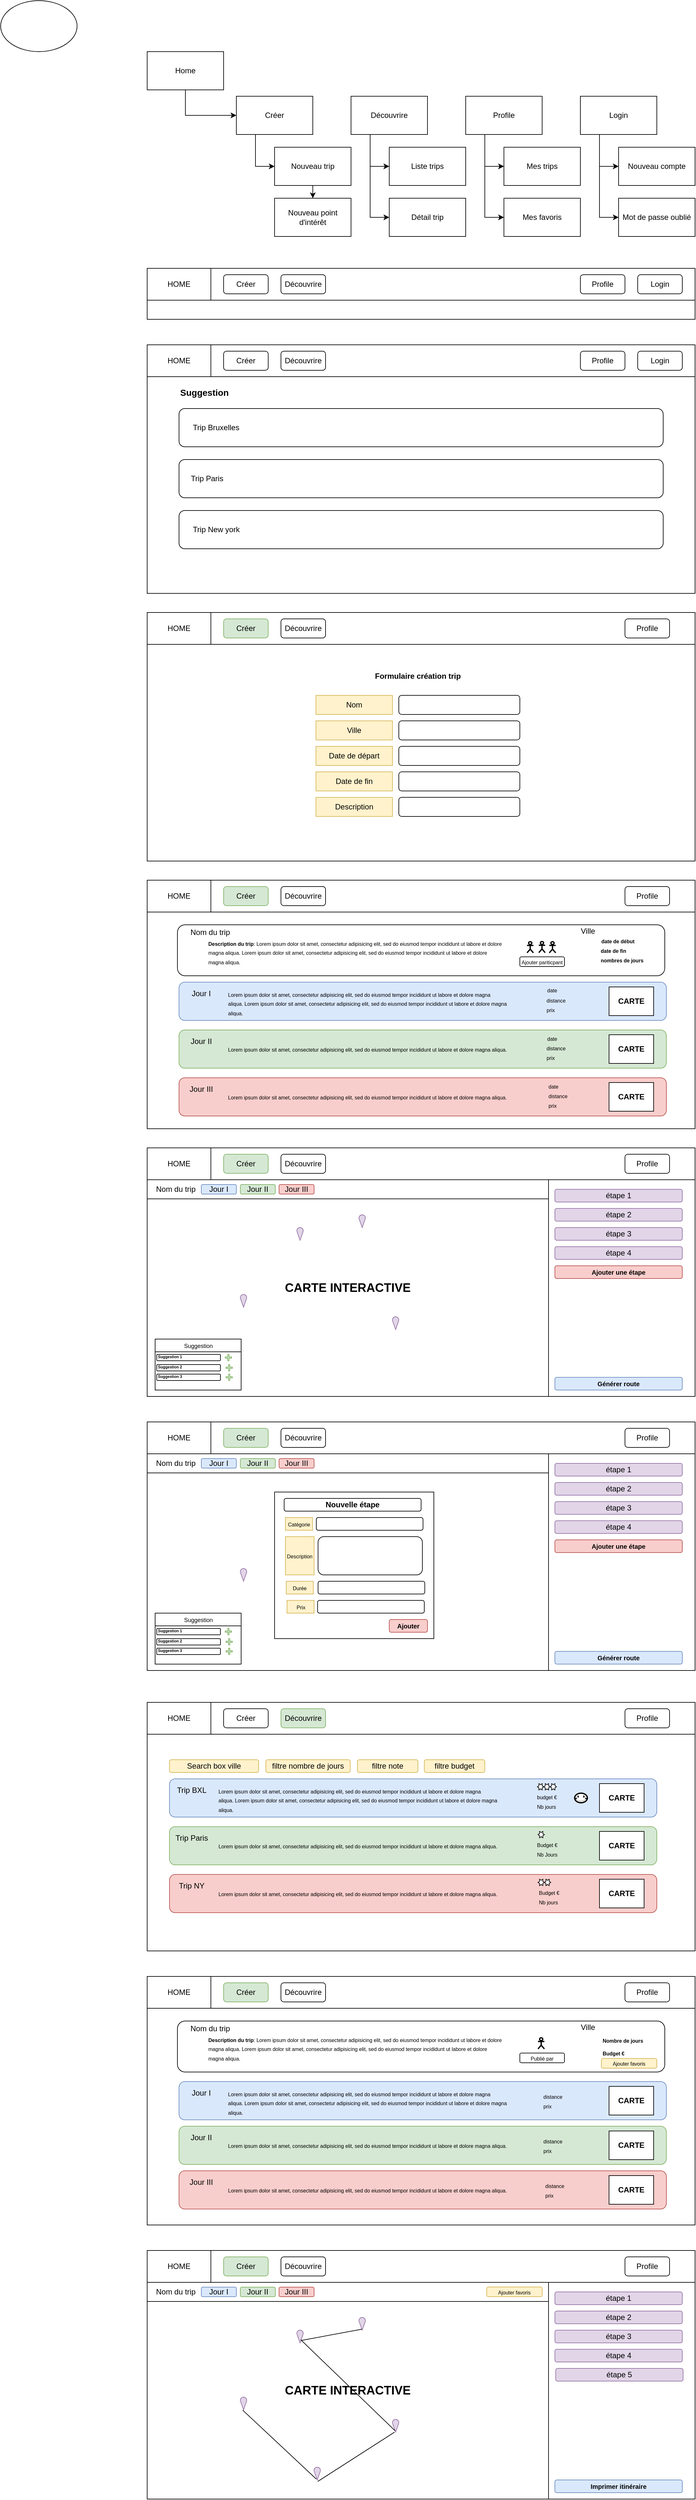 <mxfile version="18.0.1" type="device" pages="10"><diagram id="WD6jhExkbre8s1qCHnuJ" name="Page-1"><mxGraphModel dx="2484" dy="865" grid="1" gridSize="10" guides="1" tooltips="1" connect="1" arrows="1" fold="1" page="1" pageScale="1" pageWidth="850" pageHeight="1100" math="0" shadow="0"><root><mxCell id="0"/><mxCell id="1" parent="0"/><mxCell id="H9Oa1BhCk9RziJZAWyvI-26" style="edgeStyle=orthogonalEdgeStyle;rounded=0;orthogonalLoop=1;jettySize=auto;html=1;exitX=0.5;exitY=1;exitDx=0;exitDy=0;entryX=0;entryY=0.5;entryDx=0;entryDy=0;" parent="1" source="H9Oa1BhCk9RziJZAWyvI-1" target="H9Oa1BhCk9RziJZAWyvI-2" edge="1"><mxGeometry relative="1" as="geometry"/></mxCell><mxCell id="H9Oa1BhCk9RziJZAWyvI-1" value="Home" style="rounded=0;whiteSpace=wrap;html=1;" parent="1" vertex="1"><mxGeometry y="80" width="120" height="60" as="geometry"/></mxCell><mxCell id="H9Oa1BhCk9RziJZAWyvI-28" style="edgeStyle=orthogonalEdgeStyle;rounded=0;orthogonalLoop=1;jettySize=auto;html=1;exitX=0.25;exitY=1;exitDx=0;exitDy=0;entryX=0;entryY=0.5;entryDx=0;entryDy=0;" parent="1" source="H9Oa1BhCk9RziJZAWyvI-2" target="H9Oa1BhCk9RziJZAWyvI-27" edge="1"><mxGeometry relative="1" as="geometry"/></mxCell><mxCell id="H9Oa1BhCk9RziJZAWyvI-2" value="Créer" style="rounded=0;whiteSpace=wrap;html=1;" parent="1" vertex="1"><mxGeometry x="140" y="150" width="120" height="60" as="geometry"/></mxCell><mxCell id="H9Oa1BhCk9RziJZAWyvI-20" style="edgeStyle=orthogonalEdgeStyle;rounded=0;orthogonalLoop=1;jettySize=auto;html=1;exitX=0.25;exitY=1;exitDx=0;exitDy=0;entryX=0;entryY=0.5;entryDx=0;entryDy=0;" parent="1" source="H9Oa1BhCk9RziJZAWyvI-3" target="H9Oa1BhCk9RziJZAWyvI-18" edge="1"><mxGeometry relative="1" as="geometry"/></mxCell><mxCell id="H9Oa1BhCk9RziJZAWyvI-21" style="edgeStyle=orthogonalEdgeStyle;rounded=0;orthogonalLoop=1;jettySize=auto;html=1;exitX=0.25;exitY=1;exitDx=0;exitDy=0;entryX=0;entryY=0.5;entryDx=0;entryDy=0;" parent="1" source="H9Oa1BhCk9RziJZAWyvI-3" target="H9Oa1BhCk9RziJZAWyvI-19" edge="1"><mxGeometry relative="1" as="geometry"/></mxCell><mxCell id="H9Oa1BhCk9RziJZAWyvI-3" value="Découvrire" style="rounded=0;whiteSpace=wrap;html=1;" parent="1" vertex="1"><mxGeometry x="320" y="150" width="120" height="60" as="geometry"/></mxCell><mxCell id="H9Oa1BhCk9RziJZAWyvI-24" style="edgeStyle=orthogonalEdgeStyle;rounded=0;orthogonalLoop=1;jettySize=auto;html=1;exitX=0.25;exitY=1;exitDx=0;exitDy=0;entryX=0;entryY=0.5;entryDx=0;entryDy=0;" parent="1" source="H9Oa1BhCk9RziJZAWyvI-4" target="H9Oa1BhCk9RziJZAWyvI-5" edge="1"><mxGeometry relative="1" as="geometry"/></mxCell><mxCell id="H9Oa1BhCk9RziJZAWyvI-25" style="edgeStyle=orthogonalEdgeStyle;rounded=0;orthogonalLoop=1;jettySize=auto;html=1;exitX=0.25;exitY=1;exitDx=0;exitDy=0;entryX=0;entryY=0.5;entryDx=0;entryDy=0;" parent="1" source="H9Oa1BhCk9RziJZAWyvI-4" target="H9Oa1BhCk9RziJZAWyvI-6" edge="1"><mxGeometry relative="1" as="geometry"/></mxCell><mxCell id="H9Oa1BhCk9RziJZAWyvI-4" value="Login" style="rounded=0;whiteSpace=wrap;html=1;" parent="1" vertex="1"><mxGeometry x="680" y="150" width="120" height="60" as="geometry"/></mxCell><mxCell id="H9Oa1BhCk9RziJZAWyvI-5" value="Nouveau compte" style="rounded=0;whiteSpace=wrap;html=1;" parent="1" vertex="1"><mxGeometry x="740" y="230" width="120" height="60" as="geometry"/></mxCell><mxCell id="H9Oa1BhCk9RziJZAWyvI-6" value="Mot de passe oublié" style="rounded=0;whiteSpace=wrap;html=1;" parent="1" vertex="1"><mxGeometry x="740" y="310" width="120" height="60" as="geometry"/></mxCell><mxCell id="H9Oa1BhCk9RziJZAWyvI-22" style="edgeStyle=orthogonalEdgeStyle;rounded=0;orthogonalLoop=1;jettySize=auto;html=1;exitX=0.25;exitY=1;exitDx=0;exitDy=0;entryX=0;entryY=0.5;entryDx=0;entryDy=0;" parent="1" source="H9Oa1BhCk9RziJZAWyvI-14" target="H9Oa1BhCk9RziJZAWyvI-15" edge="1"><mxGeometry relative="1" as="geometry"/></mxCell><mxCell id="H9Oa1BhCk9RziJZAWyvI-23" style="edgeStyle=orthogonalEdgeStyle;rounded=0;orthogonalLoop=1;jettySize=auto;html=1;exitX=0.25;exitY=1;exitDx=0;exitDy=0;entryX=0;entryY=0.5;entryDx=0;entryDy=0;" parent="1" source="H9Oa1BhCk9RziJZAWyvI-14" target="H9Oa1BhCk9RziJZAWyvI-16" edge="1"><mxGeometry relative="1" as="geometry"/></mxCell><mxCell id="H9Oa1BhCk9RziJZAWyvI-14" value="Profile" style="rounded=0;whiteSpace=wrap;html=1;" parent="1" vertex="1"><mxGeometry x="500" y="150" width="120" height="60" as="geometry"/></mxCell><mxCell id="H9Oa1BhCk9RziJZAWyvI-15" value="Mes trips" style="rounded=0;whiteSpace=wrap;html=1;" parent="1" vertex="1"><mxGeometry x="560" y="230" width="120" height="60" as="geometry"/></mxCell><mxCell id="H9Oa1BhCk9RziJZAWyvI-16" value="Mes favoris" style="rounded=0;whiteSpace=wrap;html=1;" parent="1" vertex="1"><mxGeometry x="560" y="310" width="120" height="60" as="geometry"/></mxCell><mxCell id="H9Oa1BhCk9RziJZAWyvI-18" value="Liste trips" style="rounded=0;whiteSpace=wrap;html=1;" parent="1" vertex="1"><mxGeometry x="380" y="230" width="120" height="60" as="geometry"/></mxCell><mxCell id="H9Oa1BhCk9RziJZAWyvI-19" value="Détail trip" style="rounded=0;whiteSpace=wrap;html=1;" parent="1" vertex="1"><mxGeometry x="380" y="310" width="120" height="60" as="geometry"/></mxCell><mxCell id="H9Oa1BhCk9RziJZAWyvI-30" style="edgeStyle=orthogonalEdgeStyle;rounded=0;orthogonalLoop=1;jettySize=auto;html=1;exitX=0.5;exitY=1;exitDx=0;exitDy=0;entryX=0.5;entryY=0;entryDx=0;entryDy=0;" parent="1" source="H9Oa1BhCk9RziJZAWyvI-27" target="H9Oa1BhCk9RziJZAWyvI-29" edge="1"><mxGeometry relative="1" as="geometry"/></mxCell><mxCell id="H9Oa1BhCk9RziJZAWyvI-27" value="Nouveau trip" style="rounded=0;whiteSpace=wrap;html=1;" parent="1" vertex="1"><mxGeometry x="200" y="230" width="120" height="60" as="geometry"/></mxCell><mxCell id="H9Oa1BhCk9RziJZAWyvI-29" value="Nouveau point d'intérêt" style="rounded=0;whiteSpace=wrap;html=1;" parent="1" vertex="1"><mxGeometry x="200" y="310" width="120" height="60" as="geometry"/></mxCell><mxCell id="H9Oa1BhCk9RziJZAWyvI-31" value="" style="rounded=0;whiteSpace=wrap;html=1;" parent="1" vertex="1"><mxGeometry y="420" width="860" height="80" as="geometry"/></mxCell><mxCell id="H9Oa1BhCk9RziJZAWyvI-32" value="" style="rounded=0;whiteSpace=wrap;html=1;" parent="1" vertex="1"><mxGeometry y="420" width="860" height="50" as="geometry"/></mxCell><mxCell id="H9Oa1BhCk9RziJZAWyvI-33" value="HOME" style="rounded=0;whiteSpace=wrap;html=1;" parent="1" vertex="1"><mxGeometry y="420" width="100" height="50" as="geometry"/></mxCell><mxCell id="H9Oa1BhCk9RziJZAWyvI-34" value="Créer" style="rounded=1;whiteSpace=wrap;html=1;" parent="1" vertex="1"><mxGeometry x="120" y="430" width="70" height="30" as="geometry"/></mxCell><mxCell id="H9Oa1BhCk9RziJZAWyvI-35" value="Découvrire" style="rounded=1;whiteSpace=wrap;html=1;" parent="1" vertex="1"><mxGeometry x="210" y="430" width="70" height="30" as="geometry"/></mxCell><mxCell id="H9Oa1BhCk9RziJZAWyvI-39" value="Profile" style="rounded=1;whiteSpace=wrap;html=1;" parent="1" vertex="1"><mxGeometry x="680" y="430" width="70" height="30" as="geometry"/></mxCell><mxCell id="H9Oa1BhCk9RziJZAWyvI-40" value="Login" style="rounded=1;whiteSpace=wrap;html=1;" parent="1" vertex="1"><mxGeometry x="770" y="430" width="70" height="30" as="geometry"/></mxCell><mxCell id="H9Oa1BhCk9RziJZAWyvI-50" value="" style="rounded=0;whiteSpace=wrap;html=1;" parent="1" vertex="1"><mxGeometry y="540" width="860" height="390" as="geometry"/></mxCell><mxCell id="H9Oa1BhCk9RziJZAWyvI-51" value="" style="rounded=0;whiteSpace=wrap;html=1;" parent="1" vertex="1"><mxGeometry y="540" width="860" height="50" as="geometry"/></mxCell><mxCell id="H9Oa1BhCk9RziJZAWyvI-52" value="HOME" style="rounded=0;whiteSpace=wrap;html=1;" parent="1" vertex="1"><mxGeometry y="540" width="100" height="50" as="geometry"/></mxCell><mxCell id="H9Oa1BhCk9RziJZAWyvI-53" value="Créer" style="rounded=1;whiteSpace=wrap;html=1;" parent="1" vertex="1"><mxGeometry x="120" y="550" width="70" height="30" as="geometry"/></mxCell><mxCell id="H9Oa1BhCk9RziJZAWyvI-54" value="Découvrire" style="rounded=1;whiteSpace=wrap;html=1;" parent="1" vertex="1"><mxGeometry x="210" y="550" width="70" height="30" as="geometry"/></mxCell><mxCell id="H9Oa1BhCk9RziJZAWyvI-55" value="Profile" style="rounded=1;whiteSpace=wrap;html=1;" parent="1" vertex="1"><mxGeometry x="680" y="550" width="70" height="30" as="geometry"/></mxCell><mxCell id="H9Oa1BhCk9RziJZAWyvI-56" value="Login" style="rounded=1;whiteSpace=wrap;html=1;" parent="1" vertex="1"><mxGeometry x="770" y="550" width="70" height="30" as="geometry"/></mxCell><mxCell id="H9Oa1BhCk9RziJZAWyvI-57" value="&amp;nbsp; &amp;nbsp; &amp;nbsp; Trip Bruxelles" style="rounded=1;whiteSpace=wrap;html=1;align=left;" parent="1" vertex="1"><mxGeometry x="50" y="640" width="760" height="60" as="geometry"/></mxCell><mxCell id="H9Oa1BhCk9RziJZAWyvI-58" value="&lt;span&gt;&amp;nbsp; &amp;nbsp; &amp;nbsp;Trip Paris&lt;/span&gt;" style="rounded=1;whiteSpace=wrap;html=1;align=left;" parent="1" vertex="1"><mxGeometry x="50" y="720" width="760" height="60" as="geometry"/></mxCell><mxCell id="H9Oa1BhCk9RziJZAWyvI-59" value="&lt;b&gt;&lt;font style=&quot;font-size: 14px&quot;&gt;Suggestion&lt;/font&gt;&lt;/b&gt;" style="text;html=1;strokeColor=none;fillColor=none;align=center;verticalAlign=middle;whiteSpace=wrap;rounded=0;" parent="1" vertex="1"><mxGeometry x="50" y="600" width="80" height="30" as="geometry"/></mxCell><mxCell id="H9Oa1BhCk9RziJZAWyvI-60" value="&lt;span&gt;&amp;nbsp; &amp;nbsp; &amp;nbsp; Trip New york&lt;/span&gt;" style="rounded=1;whiteSpace=wrap;html=1;align=left;" parent="1" vertex="1"><mxGeometry x="50" y="800" width="760" height="60" as="geometry"/></mxCell><mxCell id="H9Oa1BhCk9RziJZAWyvI-62" value="" style="ellipse;whiteSpace=wrap;html=1;fontSize=14;align=left;" parent="1" vertex="1"><mxGeometry x="-230" width="120" height="80" as="geometry"/></mxCell><mxCell id="z5QiqFeNif9wRBEynRKF-23" value="" style="rounded=0;whiteSpace=wrap;html=1;" parent="1" vertex="1"><mxGeometry y="2670" width="860" height="390" as="geometry"/></mxCell><mxCell id="z5QiqFeNif9wRBEynRKF-24" value="" style="rounded=0;whiteSpace=wrap;html=1;" parent="1" vertex="1"><mxGeometry y="2670" width="860" height="50" as="geometry"/></mxCell><mxCell id="z5QiqFeNif9wRBEynRKF-25" value="HOME" style="rounded=0;whiteSpace=wrap;html=1;" parent="1" vertex="1"><mxGeometry y="2670" width="100" height="50" as="geometry"/></mxCell><mxCell id="z5QiqFeNif9wRBEynRKF-26" value="Créer" style="rounded=1;whiteSpace=wrap;html=1;" parent="1" vertex="1"><mxGeometry x="120" y="2680" width="70" height="30" as="geometry"/></mxCell><mxCell id="z5QiqFeNif9wRBEynRKF-27" value="Découvrire" style="rounded=1;whiteSpace=wrap;html=1;fillColor=#d5e8d4;strokeColor=#82b366;" parent="1" vertex="1"><mxGeometry x="210" y="2680" width="70" height="30" as="geometry"/></mxCell><mxCell id="z5QiqFeNif9wRBEynRKF-28" value="Profile" style="rounded=1;whiteSpace=wrap;html=1;" parent="1" vertex="1"><mxGeometry x="750" y="2680" width="70" height="30" as="geometry"/></mxCell><mxCell id="z5QiqFeNif9wRBEynRKF-30" value="" style="rounded=1;whiteSpace=wrap;html=1;align=left;fillColor=#dae8fc;strokeColor=#6c8ebf;" parent="1" vertex="1"><mxGeometry x="35" y="2790" width="765" height="60" as="geometry"/></mxCell><mxCell id="z5QiqFeNif9wRBEynRKF-31" value="" style="rounded=1;whiteSpace=wrap;html=1;align=left;fillColor=#d5e8d4;strokeColor=#82b366;" parent="1" vertex="1"><mxGeometry x="35" y="2865" width="765" height="60" as="geometry"/></mxCell><mxCell id="z5QiqFeNif9wRBEynRKF-32" value="" style="rounded=1;whiteSpace=wrap;html=1;align=left;fillColor=#f8cecc;strokeColor=#b85450;" parent="1" vertex="1"><mxGeometry x="35" y="2940" width="765" height="60" as="geometry"/></mxCell><mxCell id="z5QiqFeNif9wRBEynRKF-33" value="Search box ville" style="rounded=1;whiteSpace=wrap;html=1;fillColor=#fff2cc;strokeColor=#d6b656;" parent="1" vertex="1"><mxGeometry x="35" y="2760" width="140" height="20" as="geometry"/></mxCell><mxCell id="z5QiqFeNif9wRBEynRKF-34" value="filtre budget" style="rounded=1;whiteSpace=wrap;html=1;fillColor=#fff2cc;strokeColor=#d6b656;" parent="1" vertex="1"><mxGeometry x="435" y="2760" width="95" height="20" as="geometry"/></mxCell><mxCell id="z5QiqFeNif9wRBEynRKF-35" value="&lt;b&gt;CARTE&lt;/b&gt;" style="rounded=0;whiteSpace=wrap;html=1;" parent="1" vertex="1"><mxGeometry x="710" y="2797.5" width="70" height="45" as="geometry"/></mxCell><mxCell id="z5QiqFeNif9wRBEynRKF-36" value="&lt;b&gt;CARTE&lt;/b&gt;" style="rounded=0;whiteSpace=wrap;html=1;" parent="1" vertex="1"><mxGeometry x="710" y="2872.5" width="70" height="45" as="geometry"/></mxCell><mxCell id="z5QiqFeNif9wRBEynRKF-37" value="&lt;b&gt;CARTE&lt;/b&gt;" style="rounded=0;whiteSpace=wrap;html=1;" parent="1" vertex="1"><mxGeometry x="710" y="2947.5" width="70" height="45" as="geometry"/></mxCell><mxCell id="z5QiqFeNif9wRBEynRKF-38" value="" style="verticalLabelPosition=bottom;verticalAlign=top;html=1;shape=mxgraph.basic.6_point_star" parent="1" vertex="1"><mxGeometry x="612.5" y="2797.5" width="10" height="10" as="geometry"/></mxCell><mxCell id="z5QiqFeNif9wRBEynRKF-39" value="" style="verticalLabelPosition=bottom;verticalAlign=top;html=1;shape=mxgraph.basic.6_point_star" parent="1" vertex="1"><mxGeometry x="622.5" y="2797.5" width="10" height="10" as="geometry"/></mxCell><mxCell id="z5QiqFeNif9wRBEynRKF-40" value="" style="verticalLabelPosition=bottom;verticalAlign=top;html=1;shape=mxgraph.basic.6_point_star" parent="1" vertex="1"><mxGeometry x="632.5" y="2797.5" width="10" height="10" as="geometry"/></mxCell><mxCell id="z5QiqFeNif9wRBEynRKF-41" value="" style="verticalLabelPosition=bottom;verticalAlign=top;html=1;shape=mxgraph.basic.6_point_star" parent="1" vertex="1"><mxGeometry x="613.5" y="2872.5" width="10" height="10" as="geometry"/></mxCell><mxCell id="z5QiqFeNif9wRBEynRKF-42" value="" style="verticalLabelPosition=bottom;verticalAlign=top;html=1;shape=mxgraph.basic.6_point_star" parent="1" vertex="1"><mxGeometry x="613.5" y="2947.5" width="10" height="10" as="geometry"/></mxCell><mxCell id="z5QiqFeNif9wRBEynRKF-43" value="" style="verticalLabelPosition=bottom;verticalAlign=top;html=1;shape=mxgraph.basic.6_point_star" parent="1" vertex="1"><mxGeometry x="623.5" y="2947.5" width="10" height="10" as="geometry"/></mxCell><mxCell id="z5QiqFeNif9wRBEynRKF-44" value="Trip BXL" style="text;html=1;strokeColor=none;fillColor=none;align=center;verticalAlign=middle;whiteSpace=wrap;rounded=0;" parent="1" vertex="1"><mxGeometry x="40" y="2797.5" width="60" height="20" as="geometry"/></mxCell><mxCell id="z5QiqFeNif9wRBEynRKF-45" value="Trip Paris" style="text;html=1;strokeColor=none;fillColor=none;align=center;verticalAlign=middle;whiteSpace=wrap;rounded=0;" parent="1" vertex="1"><mxGeometry x="40" y="2872.5" width="60" height="20" as="geometry"/></mxCell><mxCell id="z5QiqFeNif9wRBEynRKF-46" value="Trip NY" style="text;html=1;strokeColor=none;fillColor=none;align=center;verticalAlign=middle;whiteSpace=wrap;rounded=0;" parent="1" vertex="1"><mxGeometry x="40" y="2947.5" width="60" height="20" as="geometry"/></mxCell><mxCell id="z5QiqFeNif9wRBEynRKF-47" value="&lt;span&gt;&lt;font style=&quot;font-size: 8px&quot;&gt;Lorem ipsum dolor sit amet, consectetur adipisicing elit, sed do eiusmod tempor incididunt ut labore et dolore magna aliqua.&lt;/font&gt;&lt;/span&gt;" style="text;html=1;strokeColor=none;fillColor=none;align=left;verticalAlign=middle;whiteSpace=wrap;rounded=0;" parent="1" vertex="1"><mxGeometry x="110" y="2950" width="490" height="40" as="geometry"/></mxCell><mxCell id="z5QiqFeNif9wRBEynRKF-48" value="&lt;span&gt;&lt;font style=&quot;font-size: 8px&quot;&gt;Lorem ipsum dolor sit amet, consectetur adipisicing elit, sed do eiusmod tempor incididunt ut labore et dolore magna aliqua.&lt;/font&gt;&lt;/span&gt;" style="text;html=1;strokeColor=none;fillColor=none;align=left;verticalAlign=middle;whiteSpace=wrap;rounded=0;" parent="1" vertex="1"><mxGeometry x="110" y="2875" width="480" height="40" as="geometry"/></mxCell><mxCell id="z5QiqFeNif9wRBEynRKF-49" value="&lt;span&gt;&lt;font style=&quot;font-size: 8px&quot;&gt;Lorem ipsum dolor sit amet, consectetur adipisicing elit, sed do eiusmod tempor incididunt ut labore et dolore magna aliqua.&amp;nbsp;&lt;/font&gt;&lt;/span&gt;&lt;span style=&quot;font-size: 8px&quot;&gt;Lorem ipsum dolor sit amet, consectetur adipisicing elit, sed do eiusmod tempor incididunt ut labore et dolore magna aliqua.&lt;/span&gt;" style="text;html=1;strokeColor=none;fillColor=none;align=left;verticalAlign=middle;whiteSpace=wrap;rounded=0;" parent="1" vertex="1"><mxGeometry x="110" y="2802.5" width="460" height="40" as="geometry"/></mxCell><mxCell id="z5QiqFeNif9wRBEynRKF-50" value="&lt;span style=&quot;font-size: 8px&quot;&gt;Budget €&lt;/span&gt;" style="text;html=1;strokeColor=none;fillColor=none;align=left;verticalAlign=middle;whiteSpace=wrap;rounded=0;" parent="1" vertex="1"><mxGeometry x="612.5" y="2957.5" width="55" height="20" as="geometry"/></mxCell><mxCell id="z5QiqFeNif9wRBEynRKF-51" value="&lt;div&gt;&lt;span style=&quot;font-size: 8px&quot;&gt;Nb jours&lt;/span&gt;&lt;/div&gt;" style="text;html=1;strokeColor=none;fillColor=none;align=left;verticalAlign=middle;whiteSpace=wrap;rounded=0;" parent="1" vertex="1"><mxGeometry x="612.5" y="2972.5" width="55" height="20" as="geometry"/></mxCell><mxCell id="z5QiqFeNif9wRBEynRKF-52" value="&lt;span style=&quot;font-size: 8px&quot;&gt;Budget €&lt;/span&gt;" style="text;html=1;strokeColor=none;fillColor=none;align=left;verticalAlign=middle;whiteSpace=wrap;rounded=0;" parent="1" vertex="1"><mxGeometry x="610" y="2882.5" width="55" height="20" as="geometry"/></mxCell><mxCell id="z5QiqFeNif9wRBEynRKF-53" value="&lt;div&gt;&lt;span style=&quot;font-size: 8px&quot;&gt;Nb Jours&lt;/span&gt;&lt;/div&gt;" style="text;html=1;strokeColor=none;fillColor=none;align=left;verticalAlign=middle;whiteSpace=wrap;rounded=0;" parent="1" vertex="1"><mxGeometry x="610" y="2897.5" width="55" height="20" as="geometry"/></mxCell><mxCell id="z5QiqFeNif9wRBEynRKF-54" value="&lt;span style=&quot;font-size: 8px&quot;&gt;budget €&lt;/span&gt;" style="text;html=1;strokeColor=none;fillColor=none;align=left;verticalAlign=middle;whiteSpace=wrap;rounded=0;" parent="1" vertex="1"><mxGeometry x="610" y="2807.5" width="55" height="20" as="geometry"/></mxCell><mxCell id="z5QiqFeNif9wRBEynRKF-55" value="&lt;div&gt;&lt;span style=&quot;font-size: 8px&quot;&gt;Nb jours&lt;/span&gt;&lt;/div&gt;" style="text;html=1;strokeColor=none;fillColor=none;align=left;verticalAlign=middle;whiteSpace=wrap;rounded=0;" parent="1" vertex="1"><mxGeometry x="610" y="2822.5" width="55" height="20" as="geometry"/></mxCell><mxCell id="z5QiqFeNif9wRBEynRKF-56" value="filtre nombre de jours" style="rounded=1;whiteSpace=wrap;html=1;fillColor=#fff2cc;strokeColor=#d6b656;" parent="1" vertex="1"><mxGeometry x="186.25" y="2760" width="132.5" height="20" as="geometry"/></mxCell><mxCell id="z5QiqFeNif9wRBEynRKF-57" value="filtre note" style="rounded=1;whiteSpace=wrap;html=1;fillColor=#fff2cc;strokeColor=#d6b656;" parent="1" vertex="1"><mxGeometry x="330" y="2760" width="95" height="20" as="geometry"/></mxCell><mxCell id="OQzLcxn3XV9Seh3IdFVz-1" value="" style="rounded=0;whiteSpace=wrap;html=1;" parent="1" vertex="1"><mxGeometry y="1380" width="860" height="390" as="geometry"/></mxCell><mxCell id="OQzLcxn3XV9Seh3IdFVz-2" value="" style="rounded=0;whiteSpace=wrap;html=1;" parent="1" vertex="1"><mxGeometry y="1380" width="860" height="50" as="geometry"/></mxCell><mxCell id="OQzLcxn3XV9Seh3IdFVz-3" value="HOME" style="rounded=0;whiteSpace=wrap;html=1;" parent="1" vertex="1"><mxGeometry y="1380" width="100" height="50" as="geometry"/></mxCell><mxCell id="OQzLcxn3XV9Seh3IdFVz-4" value="Créer" style="rounded=1;whiteSpace=wrap;html=1;fillColor=#d5e8d4;strokeColor=#82b366;" parent="1" vertex="1"><mxGeometry x="120" y="1390" width="70" height="30" as="geometry"/></mxCell><mxCell id="OQzLcxn3XV9Seh3IdFVz-5" value="Découvrire" style="rounded=1;whiteSpace=wrap;html=1;" parent="1" vertex="1"><mxGeometry x="210" y="1390" width="70" height="30" as="geometry"/></mxCell><mxCell id="OQzLcxn3XV9Seh3IdFVz-6" value="Profile" style="rounded=1;whiteSpace=wrap;html=1;" parent="1" vertex="1"><mxGeometry x="750" y="1390" width="70" height="30" as="geometry"/></mxCell><mxCell id="OQzLcxn3XV9Seh3IdFVz-8" value="" style="rounded=0;whiteSpace=wrap;html=1;" parent="1" vertex="1"><mxGeometry y="960" width="860" height="390" as="geometry"/></mxCell><mxCell id="OQzLcxn3XV9Seh3IdFVz-9" value="" style="rounded=0;whiteSpace=wrap;html=1;" parent="1" vertex="1"><mxGeometry y="960" width="860" height="50" as="geometry"/></mxCell><mxCell id="OQzLcxn3XV9Seh3IdFVz-10" value="HOME" style="rounded=0;whiteSpace=wrap;html=1;" parent="1" vertex="1"><mxGeometry y="960" width="100" height="50" as="geometry"/></mxCell><mxCell id="OQzLcxn3XV9Seh3IdFVz-11" value="Créer" style="rounded=1;whiteSpace=wrap;html=1;fillColor=#d5e8d4;strokeColor=#82b366;" parent="1" vertex="1"><mxGeometry x="120" y="970" width="70" height="30" as="geometry"/></mxCell><mxCell id="OQzLcxn3XV9Seh3IdFVz-12" value="Découvrire" style="rounded=1;whiteSpace=wrap;html=1;" parent="1" vertex="1"><mxGeometry x="210" y="970" width="70" height="30" as="geometry"/></mxCell><mxCell id="OQzLcxn3XV9Seh3IdFVz-13" value="Profile" style="rounded=1;whiteSpace=wrap;html=1;" parent="1" vertex="1"><mxGeometry x="750" y="970" width="70" height="30" as="geometry"/></mxCell><mxCell id="OQzLcxn3XV9Seh3IdFVz-15" value="&lt;b style=&quot;text-align: left&quot;&gt;Formulaire création trip&lt;/b&gt;" style="text;html=1;strokeColor=none;fillColor=none;align=center;verticalAlign=middle;whiteSpace=wrap;rounded=0;" parent="1" vertex="1"><mxGeometry x="320" y="1050" width="210" height="20" as="geometry"/></mxCell><mxCell id="OQzLcxn3XV9Seh3IdFVz-16" value="Ville" style="text;html=1;strokeColor=#d6b656;fillColor=#fff2cc;align=center;verticalAlign=middle;whiteSpace=wrap;rounded=0;shadow=0;glass=0;sketch=0;" parent="1" vertex="1"><mxGeometry x="265" y="1130" width="120" height="30" as="geometry"/></mxCell><mxCell id="OQzLcxn3XV9Seh3IdFVz-17" value="Date de départ" style="text;html=1;strokeColor=#d6b656;fillColor=#fff2cc;align=center;verticalAlign=middle;whiteSpace=wrap;rounded=0;shadow=0;glass=0;sketch=0;" parent="1" vertex="1"><mxGeometry x="265" y="1170" width="120" height="30" as="geometry"/></mxCell><mxCell id="OQzLcxn3XV9Seh3IdFVz-18" value="Date de fin" style="text;html=1;strokeColor=#d6b656;fillColor=#fff2cc;align=center;verticalAlign=middle;whiteSpace=wrap;rounded=0;shadow=0;glass=0;sketch=0;" parent="1" vertex="1"><mxGeometry x="265" y="1210" width="120" height="30" as="geometry"/></mxCell><mxCell id="OQzLcxn3XV9Seh3IdFVz-19" value="Nom" style="text;html=1;strokeColor=#d6b656;fillColor=#fff2cc;align=center;verticalAlign=middle;whiteSpace=wrap;rounded=0;shadow=0;glass=0;sketch=0;" parent="1" vertex="1"><mxGeometry x="265" y="1090" width="120" height="30" as="geometry"/></mxCell><mxCell id="OQzLcxn3XV9Seh3IdFVz-20" value="" style="rounded=1;whiteSpace=wrap;html=1;" parent="1" vertex="1"><mxGeometry x="395" y="1090" width="190" height="30" as="geometry"/></mxCell><mxCell id="OQzLcxn3XV9Seh3IdFVz-21" value="" style="rounded=1;whiteSpace=wrap;html=1;" parent="1" vertex="1"><mxGeometry x="395" y="1130" width="190" height="30" as="geometry"/></mxCell><mxCell id="OQzLcxn3XV9Seh3IdFVz-22" value="" style="rounded=1;whiteSpace=wrap;html=1;" parent="1" vertex="1"><mxGeometry x="395" y="1170" width="190" height="30" as="geometry"/></mxCell><mxCell id="OQzLcxn3XV9Seh3IdFVz-23" value="" style="rounded=1;whiteSpace=wrap;html=1;" parent="1" vertex="1"><mxGeometry x="395" y="1210" width="190" height="30" as="geometry"/></mxCell><mxCell id="OQzLcxn3XV9Seh3IdFVz-24" value="" style="rounded=0;whiteSpace=wrap;html=1;" parent="1" vertex="1"><mxGeometry y="1800" width="860" height="390" as="geometry"/></mxCell><mxCell id="OQzLcxn3XV9Seh3IdFVz-25" value="" style="rounded=0;whiteSpace=wrap;html=1;" parent="1" vertex="1"><mxGeometry y="1800" width="860" height="50" as="geometry"/></mxCell><mxCell id="OQzLcxn3XV9Seh3IdFVz-26" value="HOME" style="rounded=0;whiteSpace=wrap;html=1;" parent="1" vertex="1"><mxGeometry y="1800" width="100" height="50" as="geometry"/></mxCell><mxCell id="OQzLcxn3XV9Seh3IdFVz-27" value="Créer" style="rounded=1;whiteSpace=wrap;html=1;fillColor=#d5e8d4;strokeColor=#82b366;" parent="1" vertex="1"><mxGeometry x="120" y="1810" width="70" height="30" as="geometry"/></mxCell><mxCell id="OQzLcxn3XV9Seh3IdFVz-28" value="Découvrire" style="rounded=1;whiteSpace=wrap;html=1;" parent="1" vertex="1"><mxGeometry x="210" y="1810" width="70" height="30" as="geometry"/></mxCell><mxCell id="OQzLcxn3XV9Seh3IdFVz-29" value="Profile" style="rounded=1;whiteSpace=wrap;html=1;" parent="1" vertex="1"><mxGeometry x="750" y="1810" width="70" height="30" as="geometry"/></mxCell><mxCell id="OQzLcxn3XV9Seh3IdFVz-31" value="" style="rounded=0;whiteSpace=wrap;html=1;" parent="1" vertex="1"><mxGeometry y="1850" width="630" height="340" as="geometry"/></mxCell><mxCell id="OQzLcxn3XV9Seh3IdFVz-32" value="&lt;b&gt;&lt;font style=&quot;font-size: 19px&quot;&gt;CARTE INTERACTIVE&lt;/font&gt;&lt;/b&gt;" style="text;html=1;strokeColor=none;fillColor=none;align=center;verticalAlign=middle;whiteSpace=wrap;rounded=0;" parent="1" vertex="1"><mxGeometry y="1850" width="630" height="340" as="geometry"/></mxCell><mxCell id="OQzLcxn3XV9Seh3IdFVz-33" value="" style="verticalLabelPosition=bottom;verticalAlign=top;html=1;shape=mxgraph.basic.drop;rotation=-180;fillColor=#e1d5e7;strokeColor=#9673a6;" parent="1" vertex="1"><mxGeometry x="146.25" y="2030" width="10" height="20" as="geometry"/></mxCell><mxCell id="OQzLcxn3XV9Seh3IdFVz-34" value="" style="rounded=0;whiteSpace=wrap;html=1;" parent="1" vertex="1"><mxGeometry x="12.5" y="2110" width="135" height="70" as="geometry"/></mxCell><mxCell id="OQzLcxn3XV9Seh3IdFVz-35" value="&lt;font style=&quot;font-size: 9px&quot;&gt;Suggestion&lt;/font&gt;" style="rounded=0;whiteSpace=wrap;html=1;" parent="1" vertex="1"><mxGeometry x="12.5" y="2100" width="135" height="20" as="geometry"/></mxCell><mxCell id="OQzLcxn3XV9Seh3IdFVz-36" value="" style="rounded=1;whiteSpace=wrap;html=1;strokeWidth=1;align=left;" parent="1" vertex="1"><mxGeometry x="15" y="2124" width="100" height="10" as="geometry"/></mxCell><mxCell id="OQzLcxn3XV9Seh3IdFVz-37" value="" style="shape=cross;whiteSpace=wrap;html=1;strokeWidth=1;fillColor=#d5e8d4;strokeColor=#82b366;" parent="1" vertex="1"><mxGeometry x="122.5" y="2124" width="10" height="10" as="geometry"/></mxCell><mxCell id="OQzLcxn3XV9Seh3IdFVz-38" value="" style="shape=cross;whiteSpace=wrap;html=1;strokeWidth=1;fillColor=#d5e8d4;strokeColor=#82b366;" parent="1" vertex="1"><mxGeometry x="123.75" y="2140" width="10" height="10" as="geometry"/></mxCell><mxCell id="OQzLcxn3XV9Seh3IdFVz-39" value="" style="shape=cross;whiteSpace=wrap;html=1;strokeWidth=1;fillColor=#d5e8d4;strokeColor=#82b366;" parent="1" vertex="1"><mxGeometry x="123.75" y="2155" width="10" height="10" as="geometry"/></mxCell><mxCell id="OQzLcxn3XV9Seh3IdFVz-40" value="&lt;font style=&quot;font-size: 6px&quot;&gt;&lt;b&gt;Suggestion 1&lt;/b&gt;&lt;/font&gt;" style="text;html=1;strokeColor=none;fillColor=none;align=left;verticalAlign=middle;whiteSpace=wrap;rounded=0;shadow=0;glass=0;sketch=0;fontSize=7;" parent="1" vertex="1"><mxGeometry x="15" y="2125" width="95" height="6" as="geometry"/></mxCell><mxCell id="OQzLcxn3XV9Seh3IdFVz-41" value="" style="rounded=1;whiteSpace=wrap;html=1;strokeWidth=1;align=left;" parent="1" vertex="1"><mxGeometry x="15" y="2140" width="100" height="10" as="geometry"/></mxCell><mxCell id="OQzLcxn3XV9Seh3IdFVz-42" value="&lt;font style=&quot;font-size: 6px&quot;&gt;&lt;b&gt;Suggestion 2&lt;/b&gt;&lt;/font&gt;" style="text;html=1;strokeColor=none;fillColor=none;align=left;verticalAlign=middle;whiteSpace=wrap;rounded=0;shadow=0;glass=0;sketch=0;fontSize=7;" parent="1" vertex="1"><mxGeometry x="15" y="2141" width="95" height="6" as="geometry"/></mxCell><mxCell id="OQzLcxn3XV9Seh3IdFVz-43" value="" style="rounded=1;whiteSpace=wrap;html=1;strokeWidth=1;align=left;" parent="1" vertex="1"><mxGeometry x="15" y="2155" width="100" height="10" as="geometry"/></mxCell><mxCell id="OQzLcxn3XV9Seh3IdFVz-44" value="&lt;font style=&quot;font-size: 6px&quot;&gt;&lt;b&gt;Suggestion 3&lt;/b&gt;&lt;/font&gt;" style="text;html=1;strokeColor=none;fillColor=none;align=left;verticalAlign=middle;whiteSpace=wrap;rounded=0;shadow=0;glass=0;sketch=0;fontSize=7;" parent="1" vertex="1"><mxGeometry x="15" y="2156" width="95" height="6" as="geometry"/></mxCell><mxCell id="OQzLcxn3XV9Seh3IdFVz-45" value="" style="verticalLabelPosition=bottom;verticalAlign=top;html=1;shape=mxgraph.basic.drop;rotation=-180;fillColor=#e1d5e7;strokeColor=#9673a6;" parent="1" vertex="1"><mxGeometry x="235" y="1925" width="10" height="20" as="geometry"/></mxCell><mxCell id="OQzLcxn3XV9Seh3IdFVz-46" value="" style="verticalLabelPosition=bottom;verticalAlign=top;html=1;shape=mxgraph.basic.drop;rotation=-180;fillColor=#e1d5e7;strokeColor=#9673a6;" parent="1" vertex="1"><mxGeometry x="332.5" y="1905" width="10" height="20" as="geometry"/></mxCell><mxCell id="OQzLcxn3XV9Seh3IdFVz-47" value="" style="verticalLabelPosition=bottom;verticalAlign=top;html=1;shape=mxgraph.basic.drop;rotation=-180;fillColor=#e1d5e7;strokeColor=#9673a6;" parent="1" vertex="1"><mxGeometry x="385" y="2065" width="10" height="20" as="geometry"/></mxCell><mxCell id="OQzLcxn3XV9Seh3IdFVz-48" value="étape 1" style="rounded=1;whiteSpace=wrap;html=1;fillColor=#e1d5e7;strokeColor=#9673a6;" parent="1" vertex="1"><mxGeometry x="640" y="1865" width="200" height="20" as="geometry"/></mxCell><mxCell id="OQzLcxn3XV9Seh3IdFVz-49" value="étape 2" style="rounded=1;whiteSpace=wrap;html=1;fillColor=#e1d5e7;strokeColor=#9673a6;" parent="1" vertex="1"><mxGeometry x="640" y="1895" width="200" height="20" as="geometry"/></mxCell><mxCell id="OQzLcxn3XV9Seh3IdFVz-50" value="étape 3" style="rounded=1;whiteSpace=wrap;html=1;fillColor=#e1d5e7;strokeColor=#9673a6;" parent="1" vertex="1"><mxGeometry x="640" y="1925" width="200" height="20" as="geometry"/></mxCell><mxCell id="OQzLcxn3XV9Seh3IdFVz-51" value="étape 4" style="rounded=1;whiteSpace=wrap;html=1;fillColor=#e1d5e7;strokeColor=#9673a6;" parent="1" vertex="1"><mxGeometry x="640" y="1955" width="200" height="20" as="geometry"/></mxCell><mxCell id="OQzLcxn3XV9Seh3IdFVz-52" value="&lt;font style=&quot;font-size: 10px&quot;&gt;&lt;b&gt;Ajouter une étape&lt;/b&gt;&lt;/font&gt;" style="rounded=1;whiteSpace=wrap;html=1;fillColor=#f8cecc;strokeColor=#b85450;" parent="1" vertex="1"><mxGeometry x="640" y="1985" width="200" height="20" as="geometry"/></mxCell><mxCell id="OQzLcxn3XV9Seh3IdFVz-53" value="&lt;font style=&quot;font-size: 10px&quot;&gt;&lt;b&gt;Générer route&lt;/b&gt;&lt;/font&gt;" style="rounded=1;whiteSpace=wrap;html=1;fillColor=#dae8fc;strokeColor=#6c8ebf;" parent="1" vertex="1"><mxGeometry x="640" y="2160" width="200" height="20" as="geometry"/></mxCell><mxCell id="OQzLcxn3XV9Seh3IdFVz-54" value="" style="rounded=0;whiteSpace=wrap;html=1;" parent="1" vertex="1"><mxGeometry y="2230" width="860" height="390" as="geometry"/></mxCell><mxCell id="OQzLcxn3XV9Seh3IdFVz-55" value="" style="rounded=0;whiteSpace=wrap;html=1;" parent="1" vertex="1"><mxGeometry y="2230" width="860" height="50" as="geometry"/></mxCell><mxCell id="OQzLcxn3XV9Seh3IdFVz-56" value="HOME" style="rounded=0;whiteSpace=wrap;html=1;" parent="1" vertex="1"><mxGeometry y="2230" width="100" height="50" as="geometry"/></mxCell><mxCell id="OQzLcxn3XV9Seh3IdFVz-57" value="Créer" style="rounded=1;whiteSpace=wrap;html=1;fillColor=#d5e8d4;strokeColor=#82b366;" parent="1" vertex="1"><mxGeometry x="120" y="2240" width="70" height="30" as="geometry"/></mxCell><mxCell id="OQzLcxn3XV9Seh3IdFVz-58" value="Découvrire" style="rounded=1;whiteSpace=wrap;html=1;" parent="1" vertex="1"><mxGeometry x="210" y="2240" width="70" height="30" as="geometry"/></mxCell><mxCell id="OQzLcxn3XV9Seh3IdFVz-59" value="Profile" style="rounded=1;whiteSpace=wrap;html=1;" parent="1" vertex="1"><mxGeometry x="750" y="2240" width="70" height="30" as="geometry"/></mxCell><mxCell id="OQzLcxn3XV9Seh3IdFVz-61" value="" style="rounded=0;whiteSpace=wrap;html=1;" parent="1" vertex="1"><mxGeometry y="2280" width="630" height="340" as="geometry"/></mxCell><mxCell id="OQzLcxn3XV9Seh3IdFVz-62" value="&lt;b&gt;&lt;font style=&quot;font-size: 19px&quot;&gt;CARTE INTERACTIVE&lt;/font&gt;&lt;/b&gt;" style="text;html=1;strokeColor=none;fillColor=none;align=center;verticalAlign=middle;whiteSpace=wrap;rounded=0;" parent="1" vertex="1"><mxGeometry y="2280" width="630" height="340" as="geometry"/></mxCell><mxCell id="OQzLcxn3XV9Seh3IdFVz-63" value="" style="verticalLabelPosition=bottom;verticalAlign=top;html=1;shape=mxgraph.basic.drop;rotation=-180;fillColor=#e1d5e7;strokeColor=#9673a6;" parent="1" vertex="1"><mxGeometry x="146.25" y="2460" width="10" height="20" as="geometry"/></mxCell><mxCell id="OQzLcxn3XV9Seh3IdFVz-64" value="" style="rounded=0;whiteSpace=wrap;html=1;" parent="1" vertex="1"><mxGeometry x="12.5" y="2540" width="135" height="70" as="geometry"/></mxCell><mxCell id="OQzLcxn3XV9Seh3IdFVz-65" value="&lt;font style=&quot;font-size: 9px&quot;&gt;Suggestion&lt;/font&gt;" style="rounded=0;whiteSpace=wrap;html=1;" parent="1" vertex="1"><mxGeometry x="12.5" y="2530" width="135" height="20" as="geometry"/></mxCell><mxCell id="OQzLcxn3XV9Seh3IdFVz-66" value="" style="rounded=1;whiteSpace=wrap;html=1;strokeWidth=1;align=left;" parent="1" vertex="1"><mxGeometry x="15" y="2554" width="100" height="10" as="geometry"/></mxCell><mxCell id="OQzLcxn3XV9Seh3IdFVz-67" value="" style="shape=cross;whiteSpace=wrap;html=1;strokeWidth=1;fillColor=#d5e8d4;strokeColor=#82b366;" parent="1" vertex="1"><mxGeometry x="122.5" y="2554" width="10" height="10" as="geometry"/></mxCell><mxCell id="OQzLcxn3XV9Seh3IdFVz-68" value="" style="shape=cross;whiteSpace=wrap;html=1;strokeWidth=1;fillColor=#d5e8d4;strokeColor=#82b366;" parent="1" vertex="1"><mxGeometry x="123.75" y="2570" width="10" height="10" as="geometry"/></mxCell><mxCell id="OQzLcxn3XV9Seh3IdFVz-69" value="" style="shape=cross;whiteSpace=wrap;html=1;strokeWidth=1;fillColor=#d5e8d4;strokeColor=#82b366;" parent="1" vertex="1"><mxGeometry x="123.75" y="2585" width="10" height="10" as="geometry"/></mxCell><mxCell id="OQzLcxn3XV9Seh3IdFVz-70" value="&lt;font style=&quot;font-size: 6px&quot;&gt;&lt;b&gt;Suggestion 1&lt;/b&gt;&lt;/font&gt;" style="text;html=1;strokeColor=none;fillColor=none;align=left;verticalAlign=middle;whiteSpace=wrap;rounded=0;shadow=0;glass=0;sketch=0;fontSize=7;" parent="1" vertex="1"><mxGeometry x="15" y="2555" width="95" height="6" as="geometry"/></mxCell><mxCell id="OQzLcxn3XV9Seh3IdFVz-71" value="" style="rounded=1;whiteSpace=wrap;html=1;strokeWidth=1;align=left;" parent="1" vertex="1"><mxGeometry x="15" y="2570" width="100" height="10" as="geometry"/></mxCell><mxCell id="OQzLcxn3XV9Seh3IdFVz-72" value="&lt;font style=&quot;font-size: 6px&quot;&gt;&lt;b&gt;Suggestion 2&lt;/b&gt;&lt;/font&gt;" style="text;html=1;strokeColor=none;fillColor=none;align=left;verticalAlign=middle;whiteSpace=wrap;rounded=0;shadow=0;glass=0;sketch=0;fontSize=7;" parent="1" vertex="1"><mxGeometry x="15" y="2571" width="95" height="6" as="geometry"/></mxCell><mxCell id="OQzLcxn3XV9Seh3IdFVz-73" value="" style="rounded=1;whiteSpace=wrap;html=1;strokeWidth=1;align=left;" parent="1" vertex="1"><mxGeometry x="15" y="2585" width="100" height="10" as="geometry"/></mxCell><mxCell id="OQzLcxn3XV9Seh3IdFVz-74" value="&lt;font style=&quot;font-size: 6px&quot;&gt;&lt;b&gt;Suggestion 3&lt;/b&gt;&lt;/font&gt;" style="text;html=1;strokeColor=none;fillColor=none;align=left;verticalAlign=middle;whiteSpace=wrap;rounded=0;shadow=0;glass=0;sketch=0;fontSize=7;" parent="1" vertex="1"><mxGeometry x="15" y="2586" width="95" height="6" as="geometry"/></mxCell><mxCell id="OQzLcxn3XV9Seh3IdFVz-75" value="" style="verticalLabelPosition=bottom;verticalAlign=top;html=1;shape=mxgraph.basic.drop;rotation=-180;fillColor=#e1d5e7;strokeColor=#9673a6;" parent="1" vertex="1"><mxGeometry x="245" y="2375" width="10" height="20" as="geometry"/></mxCell><mxCell id="OQzLcxn3XV9Seh3IdFVz-76" value="" style="verticalLabelPosition=bottom;verticalAlign=top;html=1;shape=mxgraph.basic.drop;rotation=-180;fillColor=#e1d5e7;strokeColor=#9673a6;" parent="1" vertex="1"><mxGeometry x="342.5" y="2355" width="10" height="20" as="geometry"/></mxCell><mxCell id="OQzLcxn3XV9Seh3IdFVz-77" value="" style="verticalLabelPosition=bottom;verticalAlign=top;html=1;shape=mxgraph.basic.drop;rotation=-180;fillColor=#e1d5e7;strokeColor=#9673a6;" parent="1" vertex="1"><mxGeometry x="395" y="2515" width="10" height="20" as="geometry"/></mxCell><mxCell id="OQzLcxn3XV9Seh3IdFVz-78" value="étape 1" style="rounded=1;whiteSpace=wrap;html=1;fillColor=#e1d5e7;strokeColor=#9673a6;" parent="1" vertex="1"><mxGeometry x="640" y="2295" width="200" height="20" as="geometry"/></mxCell><mxCell id="OQzLcxn3XV9Seh3IdFVz-79" value="étape 2" style="rounded=1;whiteSpace=wrap;html=1;fillColor=#e1d5e7;strokeColor=#9673a6;" parent="1" vertex="1"><mxGeometry x="640" y="2325" width="200" height="20" as="geometry"/></mxCell><mxCell id="OQzLcxn3XV9Seh3IdFVz-80" value="étape 3" style="rounded=1;whiteSpace=wrap;html=1;fillColor=#e1d5e7;strokeColor=#9673a6;" parent="1" vertex="1"><mxGeometry x="640" y="2355" width="200" height="20" as="geometry"/></mxCell><mxCell id="OQzLcxn3XV9Seh3IdFVz-81" value="étape 4" style="rounded=1;whiteSpace=wrap;html=1;fillColor=#e1d5e7;strokeColor=#9673a6;" parent="1" vertex="1"><mxGeometry x="640" y="2385" width="200" height="20" as="geometry"/></mxCell><mxCell id="OQzLcxn3XV9Seh3IdFVz-82" value="&lt;font style=&quot;font-size: 10px&quot;&gt;&lt;b&gt;Ajouter une étape&lt;/b&gt;&lt;/font&gt;" style="rounded=1;whiteSpace=wrap;html=1;fillColor=#f8cecc;strokeColor=#b85450;" parent="1" vertex="1"><mxGeometry x="640" y="2415" width="200" height="20" as="geometry"/></mxCell><mxCell id="OQzLcxn3XV9Seh3IdFVz-83" value="&lt;font style=&quot;font-size: 10px&quot;&gt;&lt;b&gt;Générer route&lt;/b&gt;&lt;/font&gt;" style="rounded=1;whiteSpace=wrap;html=1;fillColor=#dae8fc;strokeColor=#6c8ebf;" parent="1" vertex="1"><mxGeometry x="640" y="2590" width="200" height="20" as="geometry"/></mxCell><mxCell id="OQzLcxn3XV9Seh3IdFVz-84" value="" style="rounded=0;whiteSpace=wrap;html=1;" parent="1" vertex="1"><mxGeometry x="200" y="2340" width="250" height="230" as="geometry"/></mxCell><mxCell id="OQzLcxn3XV9Seh3IdFVz-85" value="" style="rounded=1;whiteSpace=wrap;html=1;" parent="1" vertex="1"><mxGeometry x="268.25" y="2410" width="163.75" height="60" as="geometry"/></mxCell><mxCell id="OQzLcxn3XV9Seh3IdFVz-86" value="&lt;font style=&quot;font-size: 8px&quot;&gt;Description&lt;/font&gt;" style="text;html=1;strokeColor=#d6b656;fillColor=#fff2cc;align=center;verticalAlign=middle;whiteSpace=wrap;rounded=0;" parent="1" vertex="1"><mxGeometry x="217" y="2410" width="45" height="60" as="geometry"/></mxCell><mxCell id="OQzLcxn3XV9Seh3IdFVz-87" value="&lt;b&gt;Nouvelle étape&lt;/b&gt;" style="rounded=1;whiteSpace=wrap;html=1;" parent="1" vertex="1"><mxGeometry x="215" y="2350" width="215" height="20" as="geometry"/></mxCell><mxCell id="OQzLcxn3XV9Seh3IdFVz-88" value="&lt;font style=&quot;font-size: 8px&quot;&gt;Catégorie&lt;/font&gt;" style="text;html=1;strokeColor=#d6b656;fillColor=#fff2cc;align=center;verticalAlign=middle;whiteSpace=wrap;rounded=0;" parent="1" vertex="1"><mxGeometry x="217" y="2380" width="42.5" height="20" as="geometry"/></mxCell><mxCell id="OQzLcxn3XV9Seh3IdFVz-89" value="&lt;font style=&quot;font-size: 10px&quot;&gt;&lt;b&gt;Ajouter&lt;/b&gt;&lt;/font&gt;" style="rounded=1;whiteSpace=wrap;html=1;fillColor=#f8cecc;strokeColor=#b85450;" parent="1" vertex="1"><mxGeometry x="380" y="2540" width="60" height="20" as="geometry"/></mxCell><mxCell id="OQzLcxn3XV9Seh3IdFVz-90" value="" style="rounded=1;whiteSpace=wrap;html=1;" parent="1" vertex="1"><mxGeometry x="265.5" y="2380" width="167.5" height="20" as="geometry"/></mxCell><mxCell id="OQzLcxn3XV9Seh3IdFVz-91" value="&lt;font style=&quot;font-size: 8px&quot;&gt;Durée&lt;/font&gt;" style="text;html=1;strokeColor=#d6b656;fillColor=#fff2cc;align=center;verticalAlign=middle;whiteSpace=wrap;rounded=0;" parent="1" vertex="1"><mxGeometry x="218.25" y="2480" width="42.5" height="20" as="geometry"/></mxCell><mxCell id="OQzLcxn3XV9Seh3IdFVz-92" value="" style="rounded=1;whiteSpace=wrap;html=1;" parent="1" vertex="1"><mxGeometry x="268.25" y="2480" width="167.5" height="20" as="geometry"/></mxCell><mxCell id="OQzLcxn3XV9Seh3IdFVz-93" value="&lt;font style=&quot;font-size: 8px&quot;&gt;Prix&lt;/font&gt;" style="text;html=1;strokeColor=#d6b656;fillColor=#fff2cc;align=center;verticalAlign=middle;whiteSpace=wrap;rounded=0;" parent="1" vertex="1"><mxGeometry x="219.5" y="2510" width="42.5" height="20" as="geometry"/></mxCell><mxCell id="OQzLcxn3XV9Seh3IdFVz-94" value="" style="rounded=1;whiteSpace=wrap;html=1;" parent="1" vertex="1"><mxGeometry x="267.5" y="2510" width="167.5" height="20" as="geometry"/></mxCell><mxCell id="OQzLcxn3XV9Seh3IdFVz-95" value="" style="rounded=1;whiteSpace=wrap;html=1;align=left;fillColor=#dae8fc;strokeColor=#6c8ebf;" parent="1" vertex="1"><mxGeometry x="50" y="1540" width="765" height="60" as="geometry"/></mxCell><mxCell id="OQzLcxn3XV9Seh3IdFVz-96" value="" style="rounded=1;whiteSpace=wrap;html=1;align=left;fillColor=#d5e8d4;strokeColor=#82b366;" parent="1" vertex="1"><mxGeometry x="50" y="1615" width="765" height="60" as="geometry"/></mxCell><mxCell id="OQzLcxn3XV9Seh3IdFVz-97" value="" style="rounded=1;whiteSpace=wrap;html=1;align=left;fillColor=#f8cecc;strokeColor=#b85450;" parent="1" vertex="1"><mxGeometry x="50" y="1690" width="765" height="60" as="geometry"/></mxCell><mxCell id="OQzLcxn3XV9Seh3IdFVz-98" value="&lt;b&gt;CARTE&lt;/b&gt;" style="rounded=0;whiteSpace=wrap;html=1;" parent="1" vertex="1"><mxGeometry x="725" y="1547.5" width="70" height="45" as="geometry"/></mxCell><mxCell id="OQzLcxn3XV9Seh3IdFVz-99" value="&lt;b&gt;CARTE&lt;/b&gt;" style="rounded=0;whiteSpace=wrap;html=1;" parent="1" vertex="1"><mxGeometry x="725" y="1622.5" width="70" height="45" as="geometry"/></mxCell><mxCell id="OQzLcxn3XV9Seh3IdFVz-100" value="&lt;b&gt;CARTE&lt;/b&gt;" style="rounded=0;whiteSpace=wrap;html=1;" parent="1" vertex="1"><mxGeometry x="725" y="1697.5" width="70" height="45" as="geometry"/></mxCell><mxCell id="OQzLcxn3XV9Seh3IdFVz-101" value="Jour I" style="text;html=1;strokeColor=none;fillColor=none;align=center;verticalAlign=middle;whiteSpace=wrap;rounded=0;" parent="1" vertex="1"><mxGeometry x="55" y="1547.5" width="60" height="20" as="geometry"/></mxCell><mxCell id="OQzLcxn3XV9Seh3IdFVz-102" value="Jour II" style="text;html=1;strokeColor=none;fillColor=none;align=center;verticalAlign=middle;whiteSpace=wrap;rounded=0;" parent="1" vertex="1"><mxGeometry x="55" y="1622.5" width="60" height="20" as="geometry"/></mxCell><mxCell id="OQzLcxn3XV9Seh3IdFVz-103" value="Jour III" style="text;html=1;strokeColor=none;fillColor=none;align=center;verticalAlign=middle;whiteSpace=wrap;rounded=0;" parent="1" vertex="1"><mxGeometry x="55" y="1697.5" width="60" height="20" as="geometry"/></mxCell><mxCell id="OQzLcxn3XV9Seh3IdFVz-104" value="&lt;span&gt;&lt;font style=&quot;font-size: 8px&quot;&gt;Lorem ipsum dolor sit amet, consectetur adipisicing elit, sed do eiusmod tempor incididunt ut labore et dolore magna aliqua.&lt;/font&gt;&lt;/span&gt;" style="text;html=1;strokeColor=none;fillColor=none;align=left;verticalAlign=middle;whiteSpace=wrap;rounded=0;" parent="1" vertex="1"><mxGeometry x="125" y="1700" width="490" height="40" as="geometry"/></mxCell><mxCell id="OQzLcxn3XV9Seh3IdFVz-105" value="&lt;span&gt;&lt;font style=&quot;font-size: 8px&quot;&gt;Lorem ipsum dolor sit amet, consectetur adipisicing elit, sed do eiusmod tempor incididunt ut labore et dolore magna aliqua.&lt;/font&gt;&lt;/span&gt;" style="text;html=1;strokeColor=none;fillColor=none;align=left;verticalAlign=middle;whiteSpace=wrap;rounded=0;" parent="1" vertex="1"><mxGeometry x="125" y="1625" width="480" height="40" as="geometry"/></mxCell><mxCell id="OQzLcxn3XV9Seh3IdFVz-106" value="&lt;span&gt;&lt;font style=&quot;font-size: 8px&quot;&gt;Lorem ipsum dolor sit amet, consectetur adipisicing elit, sed do eiusmod tempor incididunt ut labore et dolore magna aliqua.&amp;nbsp;&lt;/font&gt;&lt;/span&gt;&lt;span style=&quot;font-size: 8px&quot;&gt;Lorem ipsum dolor sit amet, consectetur adipisicing elit, sed do eiusmod tempor incididunt ut labore et dolore magna aliqua.&lt;/span&gt;" style="text;html=1;strokeColor=none;fillColor=none;align=left;verticalAlign=middle;whiteSpace=wrap;rounded=0;" parent="1" vertex="1"><mxGeometry x="125" y="1552.5" width="460" height="40" as="geometry"/></mxCell><mxCell id="OQzLcxn3XV9Seh3IdFVz-107" value="&lt;span style=&quot;font-size: 8px&quot;&gt;distance&lt;/span&gt;" style="text;html=1;strokeColor=none;fillColor=none;align=left;verticalAlign=middle;whiteSpace=wrap;rounded=0;" parent="1" vertex="1"><mxGeometry x="627.5" y="1707.5" width="55" height="20" as="geometry"/></mxCell><mxCell id="OQzLcxn3XV9Seh3IdFVz-108" value="&lt;div&gt;&lt;span style=&quot;font-size: 8px&quot;&gt;prix&lt;/span&gt;&lt;/div&gt;" style="text;html=1;strokeColor=none;fillColor=none;align=left;verticalAlign=middle;whiteSpace=wrap;rounded=0;" parent="1" vertex="1"><mxGeometry x="627.5" y="1722.5" width="55" height="20" as="geometry"/></mxCell><mxCell id="OQzLcxn3XV9Seh3IdFVz-109" value="&lt;span style=&quot;font-size: 8px&quot;&gt;distance&lt;/span&gt;" style="text;html=1;strokeColor=none;fillColor=none;align=left;verticalAlign=middle;whiteSpace=wrap;rounded=0;" parent="1" vertex="1"><mxGeometry x="625" y="1632.5" width="55" height="20" as="geometry"/></mxCell><mxCell id="OQzLcxn3XV9Seh3IdFVz-110" value="&lt;div&gt;&lt;span style=&quot;font-size: 8px&quot;&gt;prix&lt;/span&gt;&lt;/div&gt;" style="text;html=1;strokeColor=none;fillColor=none;align=left;verticalAlign=middle;whiteSpace=wrap;rounded=0;" parent="1" vertex="1"><mxGeometry x="625" y="1647.5" width="55" height="20" as="geometry"/></mxCell><mxCell id="OQzLcxn3XV9Seh3IdFVz-111" value="&lt;span style=&quot;font-size: 8px&quot;&gt;distance&lt;/span&gt;" style="text;html=1;strokeColor=none;fillColor=none;align=left;verticalAlign=middle;whiteSpace=wrap;rounded=0;" parent="1" vertex="1"><mxGeometry x="625" y="1557.5" width="55" height="20" as="geometry"/></mxCell><mxCell id="OQzLcxn3XV9Seh3IdFVz-112" value="&lt;div&gt;&lt;span style=&quot;font-size: 8px&quot;&gt;prix&lt;/span&gt;&lt;/div&gt;" style="text;html=1;strokeColor=none;fillColor=none;align=left;verticalAlign=middle;whiteSpace=wrap;rounded=0;" parent="1" vertex="1"><mxGeometry x="625" y="1572.5" width="55" height="20" as="geometry"/></mxCell><mxCell id="OQzLcxn3XV9Seh3IdFVz-113" value="&lt;span style=&quot;font-size: 8px&quot;&gt;date&lt;/span&gt;&lt;span style=&quot;color: rgba(0 , 0 , 0 , 0) ; font-family: monospace ; font-size: 0px&quot;&gt;%3CmxGraphModel%3E%3Croot%3E%3CmxCell%20id%3D%220%22%2F%3E%3CmxCell%20id%3D%221%22%20parent%3D%220%22%2F%3E%3CmxCell%20id%3D%222%22%20value%3D%22%26lt%3Bspan%20style%3D%26quot%3Bfont-size%3A%208px%26quot%3B%26gt%3Bdistance%26lt%3B%2Fspan%26gt%3B%22%20style%3D%22text%3Bhtml%3D1%3BstrokeColor%3Dnone%3BfillColor%3Dnone%3Balign%3Dleft%3BverticalAlign%3Dmiddle%3BwhiteSpace%3Dwrap%3Brounded%3D0%3B%22%20vertex%3D%221%22%20parent%3D%221%22%3E%3CmxGeometry%20x%3D%22622.5%22%20y%3D%221057.5%22%20width%3D%2255%22%20height%3D%2220%22%20as%3D%22geometry%22%2F%3E%3C%2FmxCell%3E%3C%2Froot%3E%3C%2FmxGraphModel%3E&lt;/span&gt;" style="text;html=1;strokeColor=none;fillColor=none;align=left;verticalAlign=middle;whiteSpace=wrap;rounded=0;" parent="1" vertex="1"><mxGeometry x="626" y="1542" width="55" height="20" as="geometry"/></mxCell><mxCell id="OQzLcxn3XV9Seh3IdFVz-114" value="&lt;span style=&quot;font-size: 8px&quot;&gt;date&lt;/span&gt;&lt;span style=&quot;color: rgba(0 , 0 , 0 , 0) ; font-family: monospace ; font-size: 0px&quot;&gt;%3CmxGraphModel%3E%3Croot%3E%3CmxCell%20id%3D%220%22%2F%3E%3CmxCell%20id%3D%221%22%20parent%3D%220%22%2F%3E%3CmxCell%20id%3D%222%22%20value%3D%22%26lt%3Bspan%20style%3D%26quot%3Bfont-size%3A%208px%26quot%3B%26gt%3Bdistance%26lt%3B%2Fspan%26gt%3B%22%20style%3D%22text%3Bhtml%3D1%3BstrokeColor%3Dnone%3BfillColor%3Dnone%3Balign%3Dleft%3BverticalAlign%3Dmiddle%3BwhiteSpace%3Dwrap%3Brounded%3D0%3B%22%20vertex%3D%221%22%20parent%3D%221%22%3E%3CmxGeometry%20x%3D%22622.5%22%20y%3D%221057.5%22%20width%3D%2255%22%20height%3D%2220%22%20as%3D%22geometry%22%2F%3E%3C%2FmxCell%3E%3C%2Froot%3E%3C%2FmxGraphModel%3E&lt;/span&gt;" style="text;html=1;strokeColor=none;fillColor=none;align=left;verticalAlign=middle;whiteSpace=wrap;rounded=0;" parent="1" vertex="1"><mxGeometry x="625.5" y="1618" width="55" height="20" as="geometry"/></mxCell><mxCell id="OQzLcxn3XV9Seh3IdFVz-115" value="&lt;span style=&quot;font-size: 8px&quot;&gt;date&lt;/span&gt;&lt;span style=&quot;color: rgba(0 , 0 , 0 , 0) ; font-family: monospace ; font-size: 0px&quot;&gt;%3CmxGraphModel%3E%3Croot%3E%3CmxCell%20id%3D%220%22%2F%3E%3CmxCell%20id%3D%221%22%20parent%3D%220%22%2F%3E%3CmxCell%20id%3D%222%22%20value%3D%22%26lt%3Bspan%20style%3D%26quot%3Bfont-size%3A%208px%26quot%3B%26gt%3Bdistance%26lt%3B%2Fspan%26gt%3B%22%20style%3D%22text%3Bhtml%3D1%3BstrokeColor%3Dnone%3BfillColor%3Dnone%3Balign%3Dleft%3BverticalAlign%3Dmiddle%3BwhiteSpace%3Dwrap%3Brounded%3D0%3B%22%20vertex%3D%221%22%20parent%3D%221%22%3E%3CmxGeometry%20x%3D%22622.5%22%20y%3D%221057.5%22%20width%3D%2255%22%20height%3D%2220%22%20as%3D%22geometry%22%2F%3E%3C%2FmxCell%3E%3C%2Froot%3E%3C%2FmxGraphModel%3E&lt;/span&gt;" style="text;html=1;strokeColor=none;fillColor=none;align=left;verticalAlign=middle;whiteSpace=wrap;rounded=0;" parent="1" vertex="1"><mxGeometry x="627.5" y="1692.5" width="55" height="20" as="geometry"/></mxCell><mxCell id="S3COY6bI4dkkCM9H1A5i-18" value="Description" style="text;html=1;strokeColor=#d6b656;fillColor=#fff2cc;align=center;verticalAlign=middle;whiteSpace=wrap;rounded=0;shadow=0;glass=0;sketch=0;" parent="1" vertex="1"><mxGeometry x="265" y="1250" width="120" height="30" as="geometry"/></mxCell><mxCell id="S3COY6bI4dkkCM9H1A5i-19" value="" style="rounded=1;whiteSpace=wrap;html=1;" parent="1" vertex="1"><mxGeometry x="395" y="1250" width="190" height="30" as="geometry"/></mxCell><mxCell id="S3COY6bI4dkkCM9H1A5i-20" value="" style="rounded=1;whiteSpace=wrap;html=1;align=left;" parent="1" vertex="1"><mxGeometry x="47.5" y="1450" width="765" height="80" as="geometry"/></mxCell><mxCell id="S3COY6bI4dkkCM9H1A5i-22" value="Nom du trip" style="text;html=1;strokeColor=none;fillColor=none;align=center;verticalAlign=middle;whiteSpace=wrap;rounded=0;" parent="1" vertex="1"><mxGeometry x="35" y="1452" width="127.5" height="20" as="geometry"/></mxCell><mxCell id="S3COY6bI4dkkCM9H1A5i-23" value="&lt;font style=&quot;font-size: 8px&quot;&gt;&lt;b&gt;Description du trip&lt;/b&gt;: Lorem ipsum dolor sit amet, consectetur adipisicing elit, sed do eiusmod tempor incididunt ut labore et dolore magna aliqua.&amp;nbsp;&lt;/font&gt;&lt;span style=&quot;font-size: 8px&quot;&gt;Lorem ipsum dolor sit amet, consectetur adipisicing elit, sed do eiusmod tempor incididunt ut labore et dolore magna aliqua.&lt;/span&gt;" style="text;html=1;strokeColor=none;fillColor=none;align=left;verticalAlign=middle;whiteSpace=wrap;rounded=0;" parent="1" vertex="1"><mxGeometry x="93.75" y="1476.25" width="462.5" height="32.5" as="geometry"/></mxCell><mxCell id="S3COY6bI4dkkCM9H1A5i-24" value="&lt;span style=&quot;font-size: 8px&quot;&gt;&lt;b&gt;date de fin&lt;/b&gt;&lt;/span&gt;" style="text;html=1;strokeColor=none;fillColor=none;align=left;verticalAlign=middle;whiteSpace=wrap;rounded=0;" parent="1" vertex="1"><mxGeometry x="710" y="1480.25" width="55" height="20" as="geometry"/></mxCell><mxCell id="S3COY6bI4dkkCM9H1A5i-25" value="&lt;div&gt;&lt;span style=&quot;font-size: 8px&quot;&gt;&lt;b&gt;nombres de jours&lt;/b&gt;&lt;/span&gt;&lt;/div&gt;" style="text;html=1;strokeColor=none;fillColor=none;align=left;verticalAlign=middle;whiteSpace=wrap;rounded=0;" parent="1" vertex="1"><mxGeometry x="710" y="1495.25" width="95" height="20" as="geometry"/></mxCell><mxCell id="S3COY6bI4dkkCM9H1A5i-26" value="&lt;b&gt;&lt;span style=&quot;font-size: 8px&quot;&gt;date de début&lt;/span&gt;&lt;span style=&quot;color: rgba(0 , 0 , 0 , 0) ; font-family: monospace ; font-size: 0px&quot;&gt;%3CmxGraphModel%3E%3Croot%3E%3CmxCell%20id%3D%220%22%2F%3E%3CmxCell%20id%3D%221%22%20parent%3D%220%22%2F%3E%3CmxCell%20id%3D%222%22%20value%3D%22%26lt%3Bspan%20style%3D%26quot%3Bfont-size%3A%208px%26quot%3B%26gt%3Bdistance%26lt%3B%2Fspan%26gt%3B%22%20style%3D%22text%3Bhtml%3D1%3BstrokeColor%3Dnone%3BfillColor%3Dnone%3Balign%3Dleft%3BverticalAlign%3Dmiddle%3BwhiteSpace%3Dwrap%3Brounded%3D0%3B%22%20vertex%3D%221%22%20parent%3D%221%22%3E%3CmxGeometry%20x%3D%22622.5%22%20y%3D%221057.5%22%20width%3D%2255%22%20height%3D%2220%22%20as%3D%22geometry%22%2F%3E%3C%2FmxCell%3E%3C%2Froot%3E%3C%2FmxGraphModel%3E&amp;nbsp;&lt;/span&gt;&lt;/b&gt;" style="text;html=1;strokeColor=none;fillColor=none;align=left;verticalAlign=middle;whiteSpace=wrap;rounded=0;" parent="1" vertex="1"><mxGeometry x="711" y="1464.75" width="64" height="20" as="geometry"/></mxCell><mxCell id="S3COY6bI4dkkCM9H1A5i-27" value="Ville" style="text;html=1;strokeColor=none;fillColor=none;align=center;verticalAlign=middle;whiteSpace=wrap;rounded=0;" parent="1" vertex="1"><mxGeometry x="573.75" y="1450" width="236.25" height="20" as="geometry"/></mxCell><mxCell id="S3COY6bI4dkkCM9H1A5i-28" value="" style="rounded=0;whiteSpace=wrap;html=1;align=left;" parent="1" vertex="1"><mxGeometry y="1850" width="630" height="30" as="geometry"/></mxCell><mxCell id="S3COY6bI4dkkCM9H1A5i-29" value="Nom du trip" style="text;html=1;strokeColor=none;fillColor=none;align=center;verticalAlign=middle;whiteSpace=wrap;rounded=0;" parent="1" vertex="1"><mxGeometry y="1850" width="90" height="30" as="geometry"/></mxCell><mxCell id="S3COY6bI4dkkCM9H1A5i-30" value="Jour I" style="rounded=1;whiteSpace=wrap;html=1;align=center;fillColor=#dae8fc;strokeColor=#6c8ebf;" parent="1" vertex="1"><mxGeometry x="85" y="1857.5" width="55" height="15" as="geometry"/></mxCell><mxCell id="S3COY6bI4dkkCM9H1A5i-31" value="Jour II" style="rounded=1;whiteSpace=wrap;html=1;align=center;fillColor=#d5e8d4;strokeColor=#82b366;" parent="1" vertex="1"><mxGeometry x="146.25" y="1857.5" width="55" height="15" as="geometry"/></mxCell><mxCell id="S3COY6bI4dkkCM9H1A5i-32" value="Jour III" style="rounded=1;whiteSpace=wrap;html=1;align=center;fillColor=#f8cecc;strokeColor=#b85450;" parent="1" vertex="1"><mxGeometry x="207" y="1857.5" width="55" height="15" as="geometry"/></mxCell><mxCell id="S3COY6bI4dkkCM9H1A5i-33" value="" style="rounded=0;whiteSpace=wrap;html=1;align=left;" parent="1" vertex="1"><mxGeometry y="2280" width="630" height="30" as="geometry"/></mxCell><mxCell id="S3COY6bI4dkkCM9H1A5i-34" value="Nom du trip" style="text;html=1;strokeColor=none;fillColor=none;align=center;verticalAlign=middle;whiteSpace=wrap;rounded=0;" parent="1" vertex="1"><mxGeometry y="2280" width="90" height="30" as="geometry"/></mxCell><mxCell id="S3COY6bI4dkkCM9H1A5i-35" value="Jour I" style="rounded=1;whiteSpace=wrap;html=1;align=center;fillColor=#dae8fc;strokeColor=#6c8ebf;" parent="1" vertex="1"><mxGeometry x="85" y="2287.5" width="55" height="15" as="geometry"/></mxCell><mxCell id="S3COY6bI4dkkCM9H1A5i-36" value="Jour II" style="rounded=1;whiteSpace=wrap;html=1;align=center;fillColor=#d5e8d4;strokeColor=#82b366;" parent="1" vertex="1"><mxGeometry x="146.25" y="2287.5" width="55" height="15" as="geometry"/></mxCell><mxCell id="S3COY6bI4dkkCM9H1A5i-37" value="Jour III" style="rounded=1;whiteSpace=wrap;html=1;align=center;fillColor=#f8cecc;strokeColor=#b85450;" parent="1" vertex="1"><mxGeometry x="207" y="2287.5" width="55" height="15" as="geometry"/></mxCell><mxCell id="S3COY6bI4dkkCM9H1A5i-38" value="" style="shape=umlActor;verticalLabelPosition=bottom;verticalAlign=top;html=1;outlineConnect=0;strokeWidth=2;" parent="1" vertex="1"><mxGeometry x="596.25" y="1476.5" width="10" height="17.5" as="geometry"/></mxCell><mxCell id="S3COY6bI4dkkCM9H1A5i-40" value="" style="shape=umlActor;verticalLabelPosition=bottom;verticalAlign=top;html=1;outlineConnect=0;strokeWidth=2;" parent="1" vertex="1"><mxGeometry x="614.75" y="1476.25" width="10" height="17.5" as="geometry"/></mxCell><mxCell id="S3COY6bI4dkkCM9H1A5i-41" value="" style="shape=umlActor;verticalLabelPosition=bottom;verticalAlign=top;html=1;outlineConnect=0;strokeWidth=2;" parent="1" vertex="1"><mxGeometry x="631.25" y="1476.5" width="10" height="17.5" as="geometry"/></mxCell><mxCell id="S3COY6bI4dkkCM9H1A5i-44" value="&lt;font style=&quot;font-size: 8px&quot;&gt;Ajouter pariticpant&lt;/font&gt;" style="rounded=1;whiteSpace=wrap;html=1;" parent="1" vertex="1"><mxGeometry x="585" y="1500.25" width="70" height="15.25" as="geometry"/></mxCell><mxCell id="S3COY6bI4dkkCM9H1A5i-45" value="" style="rounded=0;whiteSpace=wrap;html=1;" parent="1" vertex="1"><mxGeometry y="3100" width="860" height="390" as="geometry"/></mxCell><mxCell id="S3COY6bI4dkkCM9H1A5i-46" value="" style="rounded=0;whiteSpace=wrap;html=1;" parent="1" vertex="1"><mxGeometry y="3100" width="860" height="50" as="geometry"/></mxCell><mxCell id="S3COY6bI4dkkCM9H1A5i-47" value="HOME" style="rounded=0;whiteSpace=wrap;html=1;" parent="1" vertex="1"><mxGeometry y="3100" width="100" height="50" as="geometry"/></mxCell><mxCell id="S3COY6bI4dkkCM9H1A5i-48" value="Créer" style="rounded=1;whiteSpace=wrap;html=1;fillColor=#d5e8d4;strokeColor=#82b366;" parent="1" vertex="1"><mxGeometry x="120" y="3110" width="70" height="30" as="geometry"/></mxCell><mxCell id="S3COY6bI4dkkCM9H1A5i-49" value="Découvrire" style="rounded=1;whiteSpace=wrap;html=1;" parent="1" vertex="1"><mxGeometry x="210" y="3110" width="70" height="30" as="geometry"/></mxCell><mxCell id="S3COY6bI4dkkCM9H1A5i-50" value="Profile" style="rounded=1;whiteSpace=wrap;html=1;" parent="1" vertex="1"><mxGeometry x="750" y="3110" width="70" height="30" as="geometry"/></mxCell><mxCell id="S3COY6bI4dkkCM9H1A5i-51" value="" style="rounded=1;whiteSpace=wrap;html=1;align=left;fillColor=#dae8fc;strokeColor=#6c8ebf;" parent="1" vertex="1"><mxGeometry x="50" y="3265" width="765" height="60" as="geometry"/></mxCell><mxCell id="S3COY6bI4dkkCM9H1A5i-52" value="" style="rounded=1;whiteSpace=wrap;html=1;align=left;fillColor=#d5e8d4;strokeColor=#82b366;" parent="1" vertex="1"><mxGeometry x="50" y="3335" width="765" height="60" as="geometry"/></mxCell><mxCell id="S3COY6bI4dkkCM9H1A5i-53" value="" style="rounded=1;whiteSpace=wrap;html=1;align=left;fillColor=#f8cecc;strokeColor=#b85450;" parent="1" vertex="1"><mxGeometry x="50" y="3405" width="765" height="60" as="geometry"/></mxCell><mxCell id="S3COY6bI4dkkCM9H1A5i-54" value="&lt;b&gt;CARTE&lt;/b&gt;" style="rounded=0;whiteSpace=wrap;html=1;" parent="1" vertex="1"><mxGeometry x="725" y="3272.5" width="70" height="45" as="geometry"/></mxCell><mxCell id="S3COY6bI4dkkCM9H1A5i-55" value="&lt;b&gt;CARTE&lt;/b&gt;" style="rounded=0;whiteSpace=wrap;html=1;" parent="1" vertex="1"><mxGeometry x="725" y="3342.5" width="70" height="45" as="geometry"/></mxCell><mxCell id="S3COY6bI4dkkCM9H1A5i-56" value="&lt;b&gt;CARTE&lt;/b&gt;" style="rounded=0;whiteSpace=wrap;html=1;" parent="1" vertex="1"><mxGeometry x="725" y="3412.5" width="70" height="45" as="geometry"/></mxCell><mxCell id="S3COY6bI4dkkCM9H1A5i-57" value="Jour I" style="text;html=1;strokeColor=none;fillColor=none;align=center;verticalAlign=middle;whiteSpace=wrap;rounded=0;" parent="1" vertex="1"><mxGeometry x="55" y="3272.5" width="60" height="20" as="geometry"/></mxCell><mxCell id="S3COY6bI4dkkCM9H1A5i-58" value="Jour II" style="text;html=1;strokeColor=none;fillColor=none;align=center;verticalAlign=middle;whiteSpace=wrap;rounded=0;" parent="1" vertex="1"><mxGeometry x="55" y="3342.5" width="60" height="20" as="geometry"/></mxCell><mxCell id="S3COY6bI4dkkCM9H1A5i-59" value="Jour III" style="text;html=1;strokeColor=none;fillColor=none;align=center;verticalAlign=middle;whiteSpace=wrap;rounded=0;" parent="1" vertex="1"><mxGeometry x="55" y="3412.5" width="60" height="20" as="geometry"/></mxCell><mxCell id="S3COY6bI4dkkCM9H1A5i-60" value="&lt;span&gt;&lt;font style=&quot;font-size: 8px&quot;&gt;Lorem ipsum dolor sit amet, consectetur adipisicing elit, sed do eiusmod tempor incididunt ut labore et dolore magna aliqua.&lt;/font&gt;&lt;/span&gt;" style="text;html=1;strokeColor=none;fillColor=none;align=left;verticalAlign=middle;whiteSpace=wrap;rounded=0;" parent="1" vertex="1"><mxGeometry x="125" y="3415" width="490" height="40" as="geometry"/></mxCell><mxCell id="S3COY6bI4dkkCM9H1A5i-61" value="&lt;span&gt;&lt;font style=&quot;font-size: 8px&quot;&gt;Lorem ipsum dolor sit amet, consectetur adipisicing elit, sed do eiusmod tempor incididunt ut labore et dolore magna aliqua.&lt;/font&gt;&lt;/span&gt;" style="text;html=1;strokeColor=none;fillColor=none;align=left;verticalAlign=middle;whiteSpace=wrap;rounded=0;" parent="1" vertex="1"><mxGeometry x="125" y="3345" width="480" height="40" as="geometry"/></mxCell><mxCell id="S3COY6bI4dkkCM9H1A5i-62" value="&lt;span&gt;&lt;font style=&quot;font-size: 8px&quot;&gt;Lorem ipsum dolor sit amet, consectetur adipisicing elit, sed do eiusmod tempor incididunt ut labore et dolore magna aliqua.&amp;nbsp;&lt;/font&gt;&lt;/span&gt;&lt;span style=&quot;font-size: 8px&quot;&gt;Lorem ipsum dolor sit amet, consectetur adipisicing elit, sed do eiusmod tempor incididunt ut labore et dolore magna aliqua.&lt;/span&gt;" style="text;html=1;strokeColor=none;fillColor=none;align=left;verticalAlign=middle;whiteSpace=wrap;rounded=0;" parent="1" vertex="1"><mxGeometry x="125" y="3277.5" width="460" height="40" as="geometry"/></mxCell><mxCell id="S3COY6bI4dkkCM9H1A5i-63" value="&lt;span style=&quot;font-size: 8px&quot;&gt;distance&lt;/span&gt;" style="text;html=1;strokeColor=none;fillColor=none;align=left;verticalAlign=middle;whiteSpace=wrap;rounded=0;" parent="1" vertex="1"><mxGeometry x="622.5" y="3417.5" width="55" height="20" as="geometry"/></mxCell><mxCell id="S3COY6bI4dkkCM9H1A5i-64" value="&lt;div&gt;&lt;span style=&quot;font-size: 8px&quot;&gt;prix&lt;/span&gt;&lt;/div&gt;" style="text;html=1;strokeColor=none;fillColor=none;align=left;verticalAlign=middle;whiteSpace=wrap;rounded=0;" parent="1" vertex="1"><mxGeometry x="622.5" y="3432.5" width="55" height="20" as="geometry"/></mxCell><mxCell id="S3COY6bI4dkkCM9H1A5i-65" value="&lt;span style=&quot;font-size: 8px&quot;&gt;distance&lt;/span&gt;" style="text;html=1;strokeColor=none;fillColor=none;align=left;verticalAlign=middle;whiteSpace=wrap;rounded=0;" parent="1" vertex="1"><mxGeometry x="620" y="3347.5" width="55" height="20" as="geometry"/></mxCell><mxCell id="S3COY6bI4dkkCM9H1A5i-66" value="&lt;div&gt;&lt;span style=&quot;font-size: 8px&quot;&gt;prix&lt;/span&gt;&lt;/div&gt;" style="text;html=1;strokeColor=none;fillColor=none;align=left;verticalAlign=middle;whiteSpace=wrap;rounded=0;" parent="1" vertex="1"><mxGeometry x="620" y="3362.5" width="55" height="20" as="geometry"/></mxCell><mxCell id="S3COY6bI4dkkCM9H1A5i-67" value="&lt;span style=&quot;font-size: 8px&quot;&gt;distance&lt;/span&gt;" style="text;html=1;strokeColor=none;fillColor=none;align=left;verticalAlign=middle;whiteSpace=wrap;rounded=0;" parent="1" vertex="1"><mxGeometry x="620" y="3277.5" width="55" height="20" as="geometry"/></mxCell><mxCell id="S3COY6bI4dkkCM9H1A5i-68" value="&lt;div&gt;&lt;span style=&quot;font-size: 8px&quot;&gt;prix&lt;/span&gt;&lt;/div&gt;" style="text;html=1;strokeColor=none;fillColor=none;align=left;verticalAlign=middle;whiteSpace=wrap;rounded=0;" parent="1" vertex="1"><mxGeometry x="620" y="3292.5" width="55" height="20" as="geometry"/></mxCell><mxCell id="S3COY6bI4dkkCM9H1A5i-72" value="" style="rounded=1;whiteSpace=wrap;html=1;align=left;" parent="1" vertex="1"><mxGeometry x="47.5" y="3170" width="765" height="80" as="geometry"/></mxCell><mxCell id="S3COY6bI4dkkCM9H1A5i-73" value="Nom du trip" style="text;html=1;strokeColor=none;fillColor=none;align=center;verticalAlign=middle;whiteSpace=wrap;rounded=0;" parent="1" vertex="1"><mxGeometry x="35" y="3172" width="127.5" height="20" as="geometry"/></mxCell><mxCell id="S3COY6bI4dkkCM9H1A5i-74" value="&lt;font style=&quot;font-size: 8px&quot;&gt;&lt;b&gt;Description du trip&lt;/b&gt;: Lorem ipsum dolor sit amet, consectetur adipisicing elit, sed do eiusmod tempor incididunt ut labore et dolore magna aliqua.&amp;nbsp;&lt;/font&gt;&lt;span style=&quot;font-size: 8px&quot;&gt;Lorem ipsum dolor sit amet, consectetur adipisicing elit, sed do eiusmod tempor incididunt ut labore et dolore magna aliqua.&lt;/span&gt;" style="text;html=1;strokeColor=none;fillColor=none;align=left;verticalAlign=middle;whiteSpace=wrap;rounded=0;" parent="1" vertex="1"><mxGeometry x="93.75" y="3196.25" width="462.5" height="32.5" as="geometry"/></mxCell><mxCell id="S3COY6bI4dkkCM9H1A5i-76" value="&lt;div&gt;&lt;span style=&quot;font-size: 8px&quot;&gt;&lt;b&gt;Nombre de jours&lt;/b&gt;&lt;/span&gt;&lt;/div&gt;" style="text;html=1;strokeColor=none;fillColor=none;align=left;verticalAlign=middle;whiteSpace=wrap;rounded=0;" parent="1" vertex="1"><mxGeometry x="712.5" y="3190" width="95" height="20" as="geometry"/></mxCell><mxCell id="S3COY6bI4dkkCM9H1A5i-78" value="Ville" style="text;html=1;strokeColor=none;fillColor=none;align=center;verticalAlign=middle;whiteSpace=wrap;rounded=0;" parent="1" vertex="1"><mxGeometry x="573.75" y="3170" width="236.25" height="20" as="geometry"/></mxCell><mxCell id="S3COY6bI4dkkCM9H1A5i-79" value="" style="shape=umlActor;verticalLabelPosition=bottom;verticalAlign=top;html=1;outlineConnect=0;strokeWidth=2;" parent="1" vertex="1"><mxGeometry x="613.5" y="3196.25" width="10" height="17.5" as="geometry"/></mxCell><mxCell id="S3COY6bI4dkkCM9H1A5i-82" value="&lt;span style=&quot;font-size: 8px&quot;&gt;Publié par&lt;/span&gt;" style="rounded=1;whiteSpace=wrap;html=1;" parent="1" vertex="1"><mxGeometry x="585" y="3220.25" width="70" height="15.25" as="geometry"/></mxCell><mxCell id="S3COY6bI4dkkCM9H1A5i-83" value="&lt;div&gt;&lt;span style=&quot;font-size: 8px&quot;&gt;&lt;b&gt;Budget €&lt;/b&gt;&lt;/span&gt;&lt;/div&gt;" style="text;html=1;strokeColor=none;fillColor=none;align=left;verticalAlign=middle;whiteSpace=wrap;rounded=0;" parent="1" vertex="1"><mxGeometry x="713" y="3210" width="95" height="20" as="geometry"/></mxCell><mxCell id="S3COY6bI4dkkCM9H1A5i-84" value="" style="rounded=0;whiteSpace=wrap;html=1;" parent="1" vertex="1"><mxGeometry y="3530" width="860" height="390" as="geometry"/></mxCell><mxCell id="S3COY6bI4dkkCM9H1A5i-85" value="" style="rounded=0;whiteSpace=wrap;html=1;" parent="1" vertex="1"><mxGeometry y="3530" width="860" height="50" as="geometry"/></mxCell><mxCell id="S3COY6bI4dkkCM9H1A5i-86" value="HOME" style="rounded=0;whiteSpace=wrap;html=1;" parent="1" vertex="1"><mxGeometry y="3530" width="100" height="50" as="geometry"/></mxCell><mxCell id="S3COY6bI4dkkCM9H1A5i-87" value="Créer" style="rounded=1;whiteSpace=wrap;html=1;fillColor=#d5e8d4;strokeColor=#82b366;" parent="1" vertex="1"><mxGeometry x="120" y="3540" width="70" height="30" as="geometry"/></mxCell><mxCell id="S3COY6bI4dkkCM9H1A5i-88" value="Découvrire" style="rounded=1;whiteSpace=wrap;html=1;" parent="1" vertex="1"><mxGeometry x="210" y="3540" width="70" height="30" as="geometry"/></mxCell><mxCell id="S3COY6bI4dkkCM9H1A5i-89" value="Profile" style="rounded=1;whiteSpace=wrap;html=1;" parent="1" vertex="1"><mxGeometry x="750" y="3540" width="70" height="30" as="geometry"/></mxCell><mxCell id="S3COY6bI4dkkCM9H1A5i-90" value="" style="rounded=0;whiteSpace=wrap;html=1;" parent="1" vertex="1"><mxGeometry y="3580" width="630" height="340" as="geometry"/></mxCell><mxCell id="S3COY6bI4dkkCM9H1A5i-91" value="&lt;b&gt;&lt;font style=&quot;font-size: 19px&quot;&gt;CARTE INTERACTIVE&lt;/font&gt;&lt;/b&gt;" style="text;html=1;strokeColor=none;fillColor=none;align=center;verticalAlign=middle;whiteSpace=wrap;rounded=0;" parent="1" vertex="1"><mxGeometry y="3580" width="630" height="340" as="geometry"/></mxCell><mxCell id="S3COY6bI4dkkCM9H1A5i-92" value="" style="verticalLabelPosition=bottom;verticalAlign=top;html=1;shape=mxgraph.basic.drop;rotation=-180;fillColor=#e1d5e7;strokeColor=#9673a6;" parent="1" vertex="1"><mxGeometry x="146.25" y="3760" width="10" height="20" as="geometry"/></mxCell><mxCell id="S3COY6bI4dkkCM9H1A5i-104" value="" style="verticalLabelPosition=bottom;verticalAlign=top;html=1;shape=mxgraph.basic.drop;rotation=-180;fillColor=#e1d5e7;strokeColor=#9673a6;" parent="1" vertex="1"><mxGeometry x="235" y="3655" width="10" height="20" as="geometry"/></mxCell><mxCell id="S3COY6bI4dkkCM9H1A5i-105" value="" style="verticalLabelPosition=bottom;verticalAlign=top;html=1;shape=mxgraph.basic.drop;rotation=-180;fillColor=#e1d5e7;strokeColor=#9673a6;" parent="1" vertex="1"><mxGeometry x="332.5" y="3635" width="10" height="20" as="geometry"/></mxCell><mxCell id="S3COY6bI4dkkCM9H1A5i-106" value="" style="verticalLabelPosition=bottom;verticalAlign=top;html=1;shape=mxgraph.basic.drop;rotation=-180;fillColor=#e1d5e7;strokeColor=#9673a6;" parent="1" vertex="1"><mxGeometry x="385" y="3795" width="10" height="20" as="geometry"/></mxCell><mxCell id="S3COY6bI4dkkCM9H1A5i-107" value="étape 1" style="rounded=1;whiteSpace=wrap;html=1;fillColor=#e1d5e7;strokeColor=#9673a6;" parent="1" vertex="1"><mxGeometry x="640" y="3595" width="200" height="20" as="geometry"/></mxCell><mxCell id="S3COY6bI4dkkCM9H1A5i-108" value="étape 2" style="rounded=1;whiteSpace=wrap;html=1;fillColor=#e1d5e7;strokeColor=#9673a6;" parent="1" vertex="1"><mxGeometry x="640" y="3625" width="200" height="20" as="geometry"/></mxCell><mxCell id="S3COY6bI4dkkCM9H1A5i-109" value="étape 3" style="rounded=1;whiteSpace=wrap;html=1;fillColor=#e1d5e7;strokeColor=#9673a6;" parent="1" vertex="1"><mxGeometry x="640" y="3655" width="200" height="20" as="geometry"/></mxCell><mxCell id="S3COY6bI4dkkCM9H1A5i-110" value="étape 4" style="rounded=1;whiteSpace=wrap;html=1;fillColor=#e1d5e7;strokeColor=#9673a6;" parent="1" vertex="1"><mxGeometry x="640" y="3685" width="200" height="20" as="geometry"/></mxCell><mxCell id="S3COY6bI4dkkCM9H1A5i-113" value="" style="rounded=0;whiteSpace=wrap;html=1;align=left;" parent="1" vertex="1"><mxGeometry y="3580" width="630" height="30" as="geometry"/></mxCell><mxCell id="S3COY6bI4dkkCM9H1A5i-114" value="Nom du trip" style="text;html=1;strokeColor=none;fillColor=none;align=center;verticalAlign=middle;whiteSpace=wrap;rounded=0;" parent="1" vertex="1"><mxGeometry y="3580" width="90" height="30" as="geometry"/></mxCell><mxCell id="S3COY6bI4dkkCM9H1A5i-115" value="Jour I" style="rounded=1;whiteSpace=wrap;html=1;align=center;fillColor=#dae8fc;strokeColor=#6c8ebf;" parent="1" vertex="1"><mxGeometry x="85" y="3587.5" width="55" height="15" as="geometry"/></mxCell><mxCell id="S3COY6bI4dkkCM9H1A5i-116" value="Jour II" style="rounded=1;whiteSpace=wrap;html=1;align=center;fillColor=#d5e8d4;strokeColor=#82b366;" parent="1" vertex="1"><mxGeometry x="146.25" y="3587.5" width="55" height="15" as="geometry"/></mxCell><mxCell id="S3COY6bI4dkkCM9H1A5i-117" value="Jour III" style="rounded=1;whiteSpace=wrap;html=1;align=center;fillColor=#f8cecc;strokeColor=#b85450;" parent="1" vertex="1"><mxGeometry x="207" y="3587.5" width="55" height="15" as="geometry"/></mxCell><mxCell id="S3COY6bI4dkkCM9H1A5i-118" value="" style="verticalLabelPosition=bottom;verticalAlign=top;html=1;shape=mxgraph.basic.smiley;fontSize=8;strokeWidth=2;" parent="1" vertex="1"><mxGeometry x="671" y="2812.5" width="20" height="15" as="geometry"/></mxCell><mxCell id="S3COY6bI4dkkCM9H1A5i-120" value="&lt;span style=&quot;font-size: 8px&quot;&gt;Ajouter favoris&lt;/span&gt;" style="rounded=1;whiteSpace=wrap;html=1;fillColor=#fff2cc;strokeColor=#d6b656;" parent="1" vertex="1"><mxGeometry x="713" y="3228.75" width="87" height="15.25" as="geometry"/></mxCell><mxCell id="S3COY6bI4dkkCM9H1A5i-121" value="&lt;span style=&quot;font-size: 8px&quot;&gt;Ajouter favoris&lt;/span&gt;" style="rounded=1;whiteSpace=wrap;html=1;fillColor=#fff2cc;strokeColor=#d6b656;" parent="1" vertex="1"><mxGeometry x="533" y="3587.25" width="87" height="15.25" as="geometry"/></mxCell><mxCell id="S3COY6bI4dkkCM9H1A5i-122" value="étape 5" style="rounded=1;whiteSpace=wrap;html=1;fillColor=#e1d5e7;strokeColor=#9673a6;" parent="1" vertex="1"><mxGeometry x="641.25" y="3715" width="200" height="20" as="geometry"/></mxCell><mxCell id="S3COY6bI4dkkCM9H1A5i-123" value="" style="verticalLabelPosition=bottom;verticalAlign=top;html=1;shape=mxgraph.basic.drop;rotation=-180;fillColor=#e1d5e7;strokeColor=#9673a6;" parent="1" vertex="1"><mxGeometry x="262" y="3870" width="10" height="20" as="geometry"/></mxCell><mxCell id="S3COY6bI4dkkCM9H1A5i-124" value="" style="endArrow=none;html=1;rounded=0;fontSize=8;exitX=0.638;exitY=-0.022;exitDx=0;exitDy=0;exitPerimeter=0;entryX=0.64;entryY=0.065;entryDx=0;entryDy=0;entryPerimeter=0;" parent="1" source="S3COY6bI4dkkCM9H1A5i-92" target="S3COY6bI4dkkCM9H1A5i-123" edge="1"><mxGeometry width="50" height="50" relative="1" as="geometry"><mxPoint x="440" y="3800" as="sourcePoint"/><mxPoint x="490" y="3750" as="targetPoint"/></mxGeometry></mxCell><mxCell id="S3COY6bI4dkkCM9H1A5i-125" value="" style="endArrow=none;html=1;rounded=0;fontSize=8;exitX=0.427;exitY=-0.122;exitDx=0;exitDy=0;exitPerimeter=0;entryX=0.673;entryY=-0.005;entryDx=0;entryDy=0;entryPerimeter=0;" parent="1" source="S3COY6bI4dkkCM9H1A5i-123" target="S3COY6bI4dkkCM9H1A5i-106" edge="1"><mxGeometry width="50" height="50" relative="1" as="geometry"><mxPoint x="440" y="3800" as="sourcePoint"/><mxPoint x="490" y="3750" as="targetPoint"/></mxGeometry></mxCell><mxCell id="S3COY6bI4dkkCM9H1A5i-126" value="" style="endArrow=none;html=1;rounded=0;fontSize=8;exitX=0.567;exitY=0.102;exitDx=0;exitDy=0;exitPerimeter=0;entryX=0.393;entryY=0.248;entryDx=0;entryDy=0;entryPerimeter=0;" parent="1" source="S3COY6bI4dkkCM9H1A5i-106" target="S3COY6bI4dkkCM9H1A5i-104" edge="1"><mxGeometry width="50" height="50" relative="1" as="geometry"><mxPoint x="440" y="3800" as="sourcePoint"/><mxPoint x="490" y="3750" as="targetPoint"/></mxGeometry></mxCell><mxCell id="S3COY6bI4dkkCM9H1A5i-127" value="" style="endArrow=none;html=1;rounded=0;fontSize=8;exitX=0.287;exitY=0.195;exitDx=0;exitDy=0;exitPerimeter=0;entryX=0.543;entryY=0.075;entryDx=0;entryDy=0;entryPerimeter=0;" parent="1" source="S3COY6bI4dkkCM9H1A5i-104" target="S3COY6bI4dkkCM9H1A5i-105" edge="1"><mxGeometry width="50" height="50" relative="1" as="geometry"><mxPoint x="440" y="3800" as="sourcePoint"/><mxPoint x="490" y="3750" as="targetPoint"/></mxGeometry></mxCell><mxCell id="S3COY6bI4dkkCM9H1A5i-128" value="&lt;span style=&quot;font-size: 10px&quot;&gt;&lt;b&gt;Imprimer itinéraire&lt;/b&gt;&lt;/span&gt;" style="rounded=1;whiteSpace=wrap;html=1;fillColor=#dae8fc;strokeColor=#6c8ebf;" parent="1" vertex="1"><mxGeometry x="640" y="3890" width="200" height="20" as="geometry"/></mxCell></root></mxGraphModel></diagram><diagram id="ZopGocr8PiwcoCzl5ZRe" name="Page-3"><mxGraphModel dx="1154" dy="865" grid="1" gridSize="10" guides="1" tooltips="1" connect="1" arrows="1" fold="1" page="1" pageScale="1" pageWidth="850" pageHeight="1100" math="0" shadow="0"><root><mxCell id="M-BW6FL9ifmoTyzx30Q4-0"/><mxCell id="M-BW6FL9ifmoTyzx30Q4-1" parent="M-BW6FL9ifmoTyzx30Q4-0"/><mxCell id="MyhJtAo7D5F34gNtuTHg-0" value="" style="rounded=0;whiteSpace=wrap;html=1;" parent="M-BW6FL9ifmoTyzx30Q4-1" vertex="1"><mxGeometry y="1380" width="860" height="390" as="geometry"/></mxCell><mxCell id="MyhJtAo7D5F34gNtuTHg-1" value="" style="rounded=0;whiteSpace=wrap;html=1;" parent="M-BW6FL9ifmoTyzx30Q4-1" vertex="1"><mxGeometry y="1380" width="860" height="50" as="geometry"/></mxCell><mxCell id="MyhJtAo7D5F34gNtuTHg-2" value="HOME" style="rounded=0;whiteSpace=wrap;html=1;" parent="M-BW6FL9ifmoTyzx30Q4-1" vertex="1"><mxGeometry y="1380" width="100" height="50" as="geometry"/></mxCell><mxCell id="MyhJtAo7D5F34gNtuTHg-3" value="Créer" style="rounded=1;whiteSpace=wrap;html=1;fillColor=#d5e8d4;strokeColor=#82b366;" parent="M-BW6FL9ifmoTyzx30Q4-1" vertex="1"><mxGeometry x="120" y="1390" width="70" height="30" as="geometry"/></mxCell><mxCell id="MyhJtAo7D5F34gNtuTHg-4" value="Découvrire" style="rounded=1;whiteSpace=wrap;html=1;" parent="M-BW6FL9ifmoTyzx30Q4-1" vertex="1"><mxGeometry x="210" y="1390" width="70" height="30" as="geometry"/></mxCell><mxCell id="MyhJtAo7D5F34gNtuTHg-5" value="Profile" style="rounded=1;whiteSpace=wrap;html=1;" parent="M-BW6FL9ifmoTyzx30Q4-1" vertex="1"><mxGeometry x="680" y="1390" width="70" height="30" as="geometry"/></mxCell><mxCell id="MyhJtAo7D5F34gNtuTHg-6" value="Login" style="rounded=1;whiteSpace=wrap;html=1;" parent="M-BW6FL9ifmoTyzx30Q4-1" vertex="1"><mxGeometry x="770" y="1390" width="70" height="30" as="geometry"/></mxCell><mxCell id="MyhJtAo7D5F34gNtuTHg-7" value="" style="rounded=0;whiteSpace=wrap;html=1;" parent="M-BW6FL9ifmoTyzx30Q4-1" vertex="1"><mxGeometry y="960" width="860" height="390" as="geometry"/></mxCell><mxCell id="MyhJtAo7D5F34gNtuTHg-8" value="" style="rounded=0;whiteSpace=wrap;html=1;" parent="M-BW6FL9ifmoTyzx30Q4-1" vertex="1"><mxGeometry y="960" width="860" height="50" as="geometry"/></mxCell><mxCell id="MyhJtAo7D5F34gNtuTHg-9" value="HOME" style="rounded=0;whiteSpace=wrap;html=1;" parent="M-BW6FL9ifmoTyzx30Q4-1" vertex="1"><mxGeometry y="960" width="100" height="50" as="geometry"/></mxCell><mxCell id="MyhJtAo7D5F34gNtuTHg-10" value="Créer" style="rounded=1;whiteSpace=wrap;html=1;fillColor=#d5e8d4;strokeColor=#82b366;" parent="M-BW6FL9ifmoTyzx30Q4-1" vertex="1"><mxGeometry x="120" y="970" width="70" height="30" as="geometry"/></mxCell><mxCell id="MyhJtAo7D5F34gNtuTHg-11" value="Découvrire" style="rounded=1;whiteSpace=wrap;html=1;" parent="M-BW6FL9ifmoTyzx30Q4-1" vertex="1"><mxGeometry x="210" y="970" width="70" height="30" as="geometry"/></mxCell><mxCell id="MyhJtAo7D5F34gNtuTHg-12" value="Profile" style="rounded=1;whiteSpace=wrap;html=1;" parent="M-BW6FL9ifmoTyzx30Q4-1" vertex="1"><mxGeometry x="680" y="970" width="70" height="30" as="geometry"/></mxCell><mxCell id="MyhJtAo7D5F34gNtuTHg-13" value="Login" style="rounded=1;whiteSpace=wrap;html=1;" parent="M-BW6FL9ifmoTyzx30Q4-1" vertex="1"><mxGeometry x="770" y="970" width="70" height="30" as="geometry"/></mxCell><mxCell id="MyhJtAo7D5F34gNtuTHg-14" value="&lt;b style=&quot;text-align: left&quot;&gt;Formulaire création trip&lt;/b&gt;" style="text;html=1;strokeColor=none;fillColor=none;align=center;verticalAlign=middle;whiteSpace=wrap;rounded=0;" parent="M-BW6FL9ifmoTyzx30Q4-1" vertex="1"><mxGeometry x="320" y="1050" width="210" height="20" as="geometry"/></mxCell><mxCell id="MyhJtAo7D5F34gNtuTHg-15" value="Ville" style="text;html=1;strokeColor=#d6b656;fillColor=#fff2cc;align=center;verticalAlign=middle;whiteSpace=wrap;rounded=0;shadow=0;glass=0;sketch=0;" parent="M-BW6FL9ifmoTyzx30Q4-1" vertex="1"><mxGeometry x="265" y="1130" width="120" height="30" as="geometry"/></mxCell><mxCell id="MyhJtAo7D5F34gNtuTHg-16" value="Date de départ" style="text;html=1;strokeColor=#d6b656;fillColor=#fff2cc;align=center;verticalAlign=middle;whiteSpace=wrap;rounded=0;shadow=0;glass=0;sketch=0;" parent="M-BW6FL9ifmoTyzx30Q4-1" vertex="1"><mxGeometry x="265" y="1170" width="120" height="30" as="geometry"/></mxCell><mxCell id="MyhJtAo7D5F34gNtuTHg-17" value="Date de fin" style="text;html=1;strokeColor=#d6b656;fillColor=#fff2cc;align=center;verticalAlign=middle;whiteSpace=wrap;rounded=0;shadow=0;glass=0;sketch=0;" parent="M-BW6FL9ifmoTyzx30Q4-1" vertex="1"><mxGeometry x="265" y="1210" width="120" height="30" as="geometry"/></mxCell><mxCell id="MyhJtAo7D5F34gNtuTHg-18" value="Nom" style="text;html=1;strokeColor=#d6b656;fillColor=#fff2cc;align=center;verticalAlign=middle;whiteSpace=wrap;rounded=0;shadow=0;glass=0;sketch=0;" parent="M-BW6FL9ifmoTyzx30Q4-1" vertex="1"><mxGeometry x="265" y="1090" width="120" height="30" as="geometry"/></mxCell><mxCell id="MyhJtAo7D5F34gNtuTHg-19" value="" style="rounded=1;whiteSpace=wrap;html=1;" parent="M-BW6FL9ifmoTyzx30Q4-1" vertex="1"><mxGeometry x="395" y="1090" width="190" height="30" as="geometry"/></mxCell><mxCell id="MyhJtAo7D5F34gNtuTHg-20" value="" style="rounded=1;whiteSpace=wrap;html=1;" parent="M-BW6FL9ifmoTyzx30Q4-1" vertex="1"><mxGeometry x="395" y="1130" width="190" height="30" as="geometry"/></mxCell><mxCell id="MyhJtAo7D5F34gNtuTHg-21" value="" style="rounded=1;whiteSpace=wrap;html=1;" parent="M-BW6FL9ifmoTyzx30Q4-1" vertex="1"><mxGeometry x="395" y="1170" width="190" height="30" as="geometry"/></mxCell><mxCell id="MyhJtAo7D5F34gNtuTHg-22" value="" style="rounded=1;whiteSpace=wrap;html=1;" parent="M-BW6FL9ifmoTyzx30Q4-1" vertex="1"><mxGeometry x="395" y="1210" width="190" height="30" as="geometry"/></mxCell><mxCell id="MyhJtAo7D5F34gNtuTHg-23" value="" style="rounded=0;whiteSpace=wrap;html=1;" parent="M-BW6FL9ifmoTyzx30Q4-1" vertex="1"><mxGeometry y="1800" width="860" height="390" as="geometry"/></mxCell><mxCell id="MyhJtAo7D5F34gNtuTHg-24" value="" style="rounded=0;whiteSpace=wrap;html=1;" parent="M-BW6FL9ifmoTyzx30Q4-1" vertex="1"><mxGeometry y="1800" width="860" height="50" as="geometry"/></mxCell><mxCell id="MyhJtAo7D5F34gNtuTHg-25" value="HOME" style="rounded=0;whiteSpace=wrap;html=1;" parent="M-BW6FL9ifmoTyzx30Q4-1" vertex="1"><mxGeometry y="1800" width="100" height="50" as="geometry"/></mxCell><mxCell id="MyhJtAo7D5F34gNtuTHg-26" value="Créer" style="rounded=1;whiteSpace=wrap;html=1;fillColor=#d5e8d4;strokeColor=#82b366;" parent="M-BW6FL9ifmoTyzx30Q4-1" vertex="1"><mxGeometry x="120" y="1810" width="70" height="30" as="geometry"/></mxCell><mxCell id="MyhJtAo7D5F34gNtuTHg-27" value="Découvrire" style="rounded=1;whiteSpace=wrap;html=1;" parent="M-BW6FL9ifmoTyzx30Q4-1" vertex="1"><mxGeometry x="210" y="1810" width="70" height="30" as="geometry"/></mxCell><mxCell id="MyhJtAo7D5F34gNtuTHg-28" value="Profile" style="rounded=1;whiteSpace=wrap;html=1;" parent="M-BW6FL9ifmoTyzx30Q4-1" vertex="1"><mxGeometry x="680" y="1810" width="70" height="30" as="geometry"/></mxCell><mxCell id="MyhJtAo7D5F34gNtuTHg-29" value="Login" style="rounded=1;whiteSpace=wrap;html=1;" parent="M-BW6FL9ifmoTyzx30Q4-1" vertex="1"><mxGeometry x="770" y="1810" width="70" height="30" as="geometry"/></mxCell><mxCell id="MyhJtAo7D5F34gNtuTHg-30" value="" style="rounded=0;whiteSpace=wrap;html=1;" parent="M-BW6FL9ifmoTyzx30Q4-1" vertex="1"><mxGeometry y="1850" width="630" height="340" as="geometry"/></mxCell><mxCell id="MyhJtAo7D5F34gNtuTHg-31" value="&lt;b&gt;&lt;font style=&quot;font-size: 19px&quot;&gt;CARTE INTERACTIVE&lt;/font&gt;&lt;/b&gt;" style="text;html=1;strokeColor=none;fillColor=none;align=center;verticalAlign=middle;whiteSpace=wrap;rounded=0;" parent="M-BW6FL9ifmoTyzx30Q4-1" vertex="1"><mxGeometry y="1850" width="630" height="340" as="geometry"/></mxCell><mxCell id="MyhJtAo7D5F34gNtuTHg-32" value="" style="verticalLabelPosition=bottom;verticalAlign=top;html=1;shape=mxgraph.basic.drop;rotation=-180;fillColor=#e1d5e7;strokeColor=#9673a6;" parent="M-BW6FL9ifmoTyzx30Q4-1" vertex="1"><mxGeometry x="146.25" y="2030" width="10" height="20" as="geometry"/></mxCell><mxCell id="MyhJtAo7D5F34gNtuTHg-33" value="" style="rounded=0;whiteSpace=wrap;html=1;" parent="M-BW6FL9ifmoTyzx30Q4-1" vertex="1"><mxGeometry x="12.5" y="2110" width="135" height="70" as="geometry"/></mxCell><mxCell id="MyhJtAo7D5F34gNtuTHg-34" value="&lt;font style=&quot;font-size: 9px&quot;&gt;Suggestion&lt;/font&gt;" style="rounded=0;whiteSpace=wrap;html=1;" parent="M-BW6FL9ifmoTyzx30Q4-1" vertex="1"><mxGeometry x="12.5" y="2100" width="135" height="20" as="geometry"/></mxCell><mxCell id="MyhJtAo7D5F34gNtuTHg-35" value="" style="rounded=1;whiteSpace=wrap;html=1;strokeWidth=1;align=left;" parent="M-BW6FL9ifmoTyzx30Q4-1" vertex="1"><mxGeometry x="15" y="2124" width="100" height="10" as="geometry"/></mxCell><mxCell id="MyhJtAo7D5F34gNtuTHg-36" value="" style="shape=cross;whiteSpace=wrap;html=1;strokeWidth=1;fillColor=#d5e8d4;strokeColor=#82b366;" parent="M-BW6FL9ifmoTyzx30Q4-1" vertex="1"><mxGeometry x="122.5" y="2124" width="10" height="10" as="geometry"/></mxCell><mxCell id="MyhJtAo7D5F34gNtuTHg-37" value="" style="shape=cross;whiteSpace=wrap;html=1;strokeWidth=1;fillColor=#d5e8d4;strokeColor=#82b366;" parent="M-BW6FL9ifmoTyzx30Q4-1" vertex="1"><mxGeometry x="123.75" y="2140" width="10" height="10" as="geometry"/></mxCell><mxCell id="MyhJtAo7D5F34gNtuTHg-38" value="" style="shape=cross;whiteSpace=wrap;html=1;strokeWidth=1;fillColor=#d5e8d4;strokeColor=#82b366;" parent="M-BW6FL9ifmoTyzx30Q4-1" vertex="1"><mxGeometry x="123.75" y="2155" width="10" height="10" as="geometry"/></mxCell><mxCell id="MyhJtAo7D5F34gNtuTHg-39" value="&lt;font style=&quot;font-size: 6px&quot;&gt;&lt;b&gt;Suggestion 1&lt;/b&gt;&lt;/font&gt;" style="text;html=1;strokeColor=none;fillColor=none;align=left;verticalAlign=middle;whiteSpace=wrap;rounded=0;shadow=0;glass=0;sketch=0;fontSize=7;" parent="M-BW6FL9ifmoTyzx30Q4-1" vertex="1"><mxGeometry x="15" y="2125" width="95" height="6" as="geometry"/></mxCell><mxCell id="MyhJtAo7D5F34gNtuTHg-40" value="" style="rounded=1;whiteSpace=wrap;html=1;strokeWidth=1;align=left;" parent="M-BW6FL9ifmoTyzx30Q4-1" vertex="1"><mxGeometry x="15" y="2140" width="100" height="10" as="geometry"/></mxCell><mxCell id="MyhJtAo7D5F34gNtuTHg-41" value="&lt;font style=&quot;font-size: 6px&quot;&gt;&lt;b&gt;Suggestion 2&lt;/b&gt;&lt;/font&gt;" style="text;html=1;strokeColor=none;fillColor=none;align=left;verticalAlign=middle;whiteSpace=wrap;rounded=0;shadow=0;glass=0;sketch=0;fontSize=7;" parent="M-BW6FL9ifmoTyzx30Q4-1" vertex="1"><mxGeometry x="15" y="2141" width="95" height="6" as="geometry"/></mxCell><mxCell id="MyhJtAo7D5F34gNtuTHg-42" value="" style="rounded=1;whiteSpace=wrap;html=1;strokeWidth=1;align=left;" parent="M-BW6FL9ifmoTyzx30Q4-1" vertex="1"><mxGeometry x="15" y="2155" width="100" height="10" as="geometry"/></mxCell><mxCell id="MyhJtAo7D5F34gNtuTHg-43" value="&lt;font style=&quot;font-size: 6px&quot;&gt;&lt;b&gt;Suggestion 3&lt;/b&gt;&lt;/font&gt;" style="text;html=1;strokeColor=none;fillColor=none;align=left;verticalAlign=middle;whiteSpace=wrap;rounded=0;shadow=0;glass=0;sketch=0;fontSize=7;" parent="M-BW6FL9ifmoTyzx30Q4-1" vertex="1"><mxGeometry x="15" y="2156" width="95" height="6" as="geometry"/></mxCell><mxCell id="MyhJtAo7D5F34gNtuTHg-44" value="" style="verticalLabelPosition=bottom;verticalAlign=top;html=1;shape=mxgraph.basic.drop;rotation=-180;fillColor=#e1d5e7;strokeColor=#9673a6;" parent="M-BW6FL9ifmoTyzx30Q4-1" vertex="1"><mxGeometry x="235" y="1925" width="10" height="20" as="geometry"/></mxCell><mxCell id="MyhJtAo7D5F34gNtuTHg-45" value="" style="verticalLabelPosition=bottom;verticalAlign=top;html=1;shape=mxgraph.basic.drop;rotation=-180;fillColor=#e1d5e7;strokeColor=#9673a6;" parent="M-BW6FL9ifmoTyzx30Q4-1" vertex="1"><mxGeometry x="332.5" y="1905" width="10" height="20" as="geometry"/></mxCell><mxCell id="MyhJtAo7D5F34gNtuTHg-46" value="" style="verticalLabelPosition=bottom;verticalAlign=top;html=1;shape=mxgraph.basic.drop;rotation=-180;fillColor=#e1d5e7;strokeColor=#9673a6;" parent="M-BW6FL9ifmoTyzx30Q4-1" vertex="1"><mxGeometry x="385" y="2065" width="10" height="20" as="geometry"/></mxCell><mxCell id="MyhJtAo7D5F34gNtuTHg-47" value="étape 1" style="rounded=1;whiteSpace=wrap;html=1;fillColor=#e1d5e7;strokeColor=#9673a6;" parent="M-BW6FL9ifmoTyzx30Q4-1" vertex="1"><mxGeometry x="640" y="1865" width="200" height="20" as="geometry"/></mxCell><mxCell id="MyhJtAo7D5F34gNtuTHg-48" value="étape 2" style="rounded=1;whiteSpace=wrap;html=1;fillColor=#e1d5e7;strokeColor=#9673a6;" parent="M-BW6FL9ifmoTyzx30Q4-1" vertex="1"><mxGeometry x="640" y="1895" width="200" height="20" as="geometry"/></mxCell><mxCell id="MyhJtAo7D5F34gNtuTHg-49" value="étape 3" style="rounded=1;whiteSpace=wrap;html=1;fillColor=#e1d5e7;strokeColor=#9673a6;" parent="M-BW6FL9ifmoTyzx30Q4-1" vertex="1"><mxGeometry x="640" y="1925" width="200" height="20" as="geometry"/></mxCell><mxCell id="MyhJtAo7D5F34gNtuTHg-50" value="étape 4" style="rounded=1;whiteSpace=wrap;html=1;fillColor=#e1d5e7;strokeColor=#9673a6;" parent="M-BW6FL9ifmoTyzx30Q4-1" vertex="1"><mxGeometry x="640" y="1955" width="200" height="20" as="geometry"/></mxCell><mxCell id="MyhJtAo7D5F34gNtuTHg-51" value="&lt;font style=&quot;font-size: 10px&quot;&gt;&lt;b&gt;Ajouter une étape&lt;/b&gt;&lt;/font&gt;" style="rounded=1;whiteSpace=wrap;html=1;fillColor=#f8cecc;strokeColor=#b85450;" parent="M-BW6FL9ifmoTyzx30Q4-1" vertex="1"><mxGeometry x="640" y="1985" width="200" height="20" as="geometry"/></mxCell><mxCell id="MyhJtAo7D5F34gNtuTHg-52" value="&lt;font style=&quot;font-size: 10px&quot;&gt;&lt;b&gt;Générer route&lt;/b&gt;&lt;/font&gt;" style="rounded=1;whiteSpace=wrap;html=1;fillColor=#dae8fc;strokeColor=#6c8ebf;" parent="M-BW6FL9ifmoTyzx30Q4-1" vertex="1"><mxGeometry x="640" y="2160" width="200" height="20" as="geometry"/></mxCell><mxCell id="MyhJtAo7D5F34gNtuTHg-53" value="" style="rounded=0;whiteSpace=wrap;html=1;" parent="M-BW6FL9ifmoTyzx30Q4-1" vertex="1"><mxGeometry y="2230" width="860" height="390" as="geometry"/></mxCell><mxCell id="MyhJtAo7D5F34gNtuTHg-54" value="" style="rounded=0;whiteSpace=wrap;html=1;" parent="M-BW6FL9ifmoTyzx30Q4-1" vertex="1"><mxGeometry y="2230" width="860" height="50" as="geometry"/></mxCell><mxCell id="MyhJtAo7D5F34gNtuTHg-55" value="HOME" style="rounded=0;whiteSpace=wrap;html=1;" parent="M-BW6FL9ifmoTyzx30Q4-1" vertex="1"><mxGeometry y="2230" width="100" height="50" as="geometry"/></mxCell><mxCell id="MyhJtAo7D5F34gNtuTHg-56" value="Créer" style="rounded=1;whiteSpace=wrap;html=1;fillColor=#d5e8d4;strokeColor=#82b366;" parent="M-BW6FL9ifmoTyzx30Q4-1" vertex="1"><mxGeometry x="120" y="2240" width="70" height="30" as="geometry"/></mxCell><mxCell id="MyhJtAo7D5F34gNtuTHg-57" value="Découvrire" style="rounded=1;whiteSpace=wrap;html=1;" parent="M-BW6FL9ifmoTyzx30Q4-1" vertex="1"><mxGeometry x="210" y="2240" width="70" height="30" as="geometry"/></mxCell><mxCell id="MyhJtAo7D5F34gNtuTHg-58" value="Profile" style="rounded=1;whiteSpace=wrap;html=1;" parent="M-BW6FL9ifmoTyzx30Q4-1" vertex="1"><mxGeometry x="680" y="2240" width="70" height="30" as="geometry"/></mxCell><mxCell id="MyhJtAo7D5F34gNtuTHg-59" value="Login" style="rounded=1;whiteSpace=wrap;html=1;" parent="M-BW6FL9ifmoTyzx30Q4-1" vertex="1"><mxGeometry x="770" y="2240" width="70" height="30" as="geometry"/></mxCell><mxCell id="MyhJtAo7D5F34gNtuTHg-60" value="" style="rounded=0;whiteSpace=wrap;html=1;" parent="M-BW6FL9ifmoTyzx30Q4-1" vertex="1"><mxGeometry y="2280" width="630" height="340" as="geometry"/></mxCell><mxCell id="MyhJtAo7D5F34gNtuTHg-61" value="&lt;b&gt;&lt;font style=&quot;font-size: 19px&quot;&gt;CARTE INTERACTIVE&lt;/font&gt;&lt;/b&gt;" style="text;html=1;strokeColor=none;fillColor=none;align=center;verticalAlign=middle;whiteSpace=wrap;rounded=0;" parent="M-BW6FL9ifmoTyzx30Q4-1" vertex="1"><mxGeometry y="2280" width="630" height="340" as="geometry"/></mxCell><mxCell id="MyhJtAo7D5F34gNtuTHg-62" value="" style="verticalLabelPosition=bottom;verticalAlign=top;html=1;shape=mxgraph.basic.drop;rotation=-180;fillColor=#e1d5e7;strokeColor=#9673a6;" parent="M-BW6FL9ifmoTyzx30Q4-1" vertex="1"><mxGeometry x="146.25" y="2460" width="10" height="20" as="geometry"/></mxCell><mxCell id="MyhJtAo7D5F34gNtuTHg-63" value="" style="rounded=0;whiteSpace=wrap;html=1;" parent="M-BW6FL9ifmoTyzx30Q4-1" vertex="1"><mxGeometry x="12.5" y="2540" width="135" height="70" as="geometry"/></mxCell><mxCell id="MyhJtAo7D5F34gNtuTHg-64" value="&lt;font style=&quot;font-size: 9px&quot;&gt;Suggestion&lt;/font&gt;" style="rounded=0;whiteSpace=wrap;html=1;" parent="M-BW6FL9ifmoTyzx30Q4-1" vertex="1"><mxGeometry x="12.5" y="2530" width="135" height="20" as="geometry"/></mxCell><mxCell id="MyhJtAo7D5F34gNtuTHg-65" value="" style="rounded=1;whiteSpace=wrap;html=1;strokeWidth=1;align=left;" parent="M-BW6FL9ifmoTyzx30Q4-1" vertex="1"><mxGeometry x="15" y="2554" width="100" height="10" as="geometry"/></mxCell><mxCell id="MyhJtAo7D5F34gNtuTHg-66" value="" style="shape=cross;whiteSpace=wrap;html=1;strokeWidth=1;fillColor=#d5e8d4;strokeColor=#82b366;" parent="M-BW6FL9ifmoTyzx30Q4-1" vertex="1"><mxGeometry x="122.5" y="2554" width="10" height="10" as="geometry"/></mxCell><mxCell id="MyhJtAo7D5F34gNtuTHg-67" value="" style="shape=cross;whiteSpace=wrap;html=1;strokeWidth=1;fillColor=#d5e8d4;strokeColor=#82b366;" parent="M-BW6FL9ifmoTyzx30Q4-1" vertex="1"><mxGeometry x="123.75" y="2570" width="10" height="10" as="geometry"/></mxCell><mxCell id="MyhJtAo7D5F34gNtuTHg-68" value="" style="shape=cross;whiteSpace=wrap;html=1;strokeWidth=1;fillColor=#d5e8d4;strokeColor=#82b366;" parent="M-BW6FL9ifmoTyzx30Q4-1" vertex="1"><mxGeometry x="123.75" y="2585" width="10" height="10" as="geometry"/></mxCell><mxCell id="MyhJtAo7D5F34gNtuTHg-69" value="&lt;font style=&quot;font-size: 6px&quot;&gt;&lt;b&gt;Suggestion 1&lt;/b&gt;&lt;/font&gt;" style="text;html=1;strokeColor=none;fillColor=none;align=left;verticalAlign=middle;whiteSpace=wrap;rounded=0;shadow=0;glass=0;sketch=0;fontSize=7;" parent="M-BW6FL9ifmoTyzx30Q4-1" vertex="1"><mxGeometry x="15" y="2555" width="95" height="6" as="geometry"/></mxCell><mxCell id="MyhJtAo7D5F34gNtuTHg-70" value="" style="rounded=1;whiteSpace=wrap;html=1;strokeWidth=1;align=left;" parent="M-BW6FL9ifmoTyzx30Q4-1" vertex="1"><mxGeometry x="15" y="2570" width="100" height="10" as="geometry"/></mxCell><mxCell id="MyhJtAo7D5F34gNtuTHg-71" value="&lt;font style=&quot;font-size: 6px&quot;&gt;&lt;b&gt;Suggestion 2&lt;/b&gt;&lt;/font&gt;" style="text;html=1;strokeColor=none;fillColor=none;align=left;verticalAlign=middle;whiteSpace=wrap;rounded=0;shadow=0;glass=0;sketch=0;fontSize=7;" parent="M-BW6FL9ifmoTyzx30Q4-1" vertex="1"><mxGeometry x="15" y="2571" width="95" height="6" as="geometry"/></mxCell><mxCell id="MyhJtAo7D5F34gNtuTHg-72" value="" style="rounded=1;whiteSpace=wrap;html=1;strokeWidth=1;align=left;" parent="M-BW6FL9ifmoTyzx30Q4-1" vertex="1"><mxGeometry x="15" y="2585" width="100" height="10" as="geometry"/></mxCell><mxCell id="MyhJtAo7D5F34gNtuTHg-73" value="&lt;font style=&quot;font-size: 6px&quot;&gt;&lt;b&gt;Suggestion 3&lt;/b&gt;&lt;/font&gt;" style="text;html=1;strokeColor=none;fillColor=none;align=left;verticalAlign=middle;whiteSpace=wrap;rounded=0;shadow=0;glass=0;sketch=0;fontSize=7;" parent="M-BW6FL9ifmoTyzx30Q4-1" vertex="1"><mxGeometry x="15" y="2586" width="95" height="6" as="geometry"/></mxCell><mxCell id="MyhJtAo7D5F34gNtuTHg-74" value="" style="verticalLabelPosition=bottom;verticalAlign=top;html=1;shape=mxgraph.basic.drop;rotation=-180;fillColor=#e1d5e7;strokeColor=#9673a6;" parent="M-BW6FL9ifmoTyzx30Q4-1" vertex="1"><mxGeometry x="235" y="2355" width="10" height="20" as="geometry"/></mxCell><mxCell id="MyhJtAo7D5F34gNtuTHg-75" value="" style="verticalLabelPosition=bottom;verticalAlign=top;html=1;shape=mxgraph.basic.drop;rotation=-180;fillColor=#e1d5e7;strokeColor=#9673a6;" parent="M-BW6FL9ifmoTyzx30Q4-1" vertex="1"><mxGeometry x="332.5" y="2335" width="10" height="20" as="geometry"/></mxCell><mxCell id="MyhJtAo7D5F34gNtuTHg-76" value="" style="verticalLabelPosition=bottom;verticalAlign=top;html=1;shape=mxgraph.basic.drop;rotation=-180;fillColor=#e1d5e7;strokeColor=#9673a6;" parent="M-BW6FL9ifmoTyzx30Q4-1" vertex="1"><mxGeometry x="385" y="2495" width="10" height="20" as="geometry"/></mxCell><mxCell id="MyhJtAo7D5F34gNtuTHg-77" value="étape 1" style="rounded=1;whiteSpace=wrap;html=1;fillColor=#e1d5e7;strokeColor=#9673a6;" parent="M-BW6FL9ifmoTyzx30Q4-1" vertex="1"><mxGeometry x="640" y="2295" width="200" height="20" as="geometry"/></mxCell><mxCell id="MyhJtAo7D5F34gNtuTHg-78" value="étape 2" style="rounded=1;whiteSpace=wrap;html=1;fillColor=#e1d5e7;strokeColor=#9673a6;" parent="M-BW6FL9ifmoTyzx30Q4-1" vertex="1"><mxGeometry x="640" y="2325" width="200" height="20" as="geometry"/></mxCell><mxCell id="MyhJtAo7D5F34gNtuTHg-79" value="étape 3" style="rounded=1;whiteSpace=wrap;html=1;fillColor=#e1d5e7;strokeColor=#9673a6;" parent="M-BW6FL9ifmoTyzx30Q4-1" vertex="1"><mxGeometry x="640" y="2355" width="200" height="20" as="geometry"/></mxCell><mxCell id="MyhJtAo7D5F34gNtuTHg-80" value="étape 4" style="rounded=1;whiteSpace=wrap;html=1;fillColor=#e1d5e7;strokeColor=#9673a6;" parent="M-BW6FL9ifmoTyzx30Q4-1" vertex="1"><mxGeometry x="640" y="2385" width="200" height="20" as="geometry"/></mxCell><mxCell id="MyhJtAo7D5F34gNtuTHg-81" value="&lt;font style=&quot;font-size: 10px&quot;&gt;&lt;b&gt;Ajouter une étape&lt;/b&gt;&lt;/font&gt;" style="rounded=1;whiteSpace=wrap;html=1;fillColor=#f8cecc;strokeColor=#b85450;" parent="M-BW6FL9ifmoTyzx30Q4-1" vertex="1"><mxGeometry x="640" y="2415" width="200" height="20" as="geometry"/></mxCell><mxCell id="MyhJtAo7D5F34gNtuTHg-82" value="&lt;font style=&quot;font-size: 10px&quot;&gt;&lt;b&gt;Générer route&lt;/b&gt;&lt;/font&gt;" style="rounded=1;whiteSpace=wrap;html=1;fillColor=#dae8fc;strokeColor=#6c8ebf;" parent="M-BW6FL9ifmoTyzx30Q4-1" vertex="1"><mxGeometry x="640" y="2590" width="200" height="20" as="geometry"/></mxCell><mxCell id="MyhJtAo7D5F34gNtuTHg-83" value="" style="rounded=0;whiteSpace=wrap;html=1;" parent="M-BW6FL9ifmoTyzx30Q4-1" vertex="1"><mxGeometry x="190" y="2320" width="250" height="230" as="geometry"/></mxCell><mxCell id="MyhJtAo7D5F34gNtuTHg-84" value="" style="rounded=1;whiteSpace=wrap;html=1;" parent="M-BW6FL9ifmoTyzx30Q4-1" vertex="1"><mxGeometry x="258.25" y="2390" width="163.75" height="60" as="geometry"/></mxCell><mxCell id="MyhJtAo7D5F34gNtuTHg-85" value="&lt;font style=&quot;font-size: 8px&quot;&gt;Description&lt;/font&gt;" style="text;html=1;strokeColor=#d6b656;fillColor=#fff2cc;align=center;verticalAlign=middle;whiteSpace=wrap;rounded=0;" parent="M-BW6FL9ifmoTyzx30Q4-1" vertex="1"><mxGeometry x="207" y="2390" width="45" height="60" as="geometry"/></mxCell><mxCell id="MyhJtAo7D5F34gNtuTHg-86" value="&lt;b&gt;Nouvelle étape&lt;/b&gt;" style="rounded=1;whiteSpace=wrap;html=1;" parent="M-BW6FL9ifmoTyzx30Q4-1" vertex="1"><mxGeometry x="205" y="2330" width="215" height="20" as="geometry"/></mxCell><mxCell id="MyhJtAo7D5F34gNtuTHg-87" value="&lt;font style=&quot;font-size: 8px&quot;&gt;Catégorie&lt;/font&gt;" style="text;html=1;strokeColor=#d6b656;fillColor=#fff2cc;align=center;verticalAlign=middle;whiteSpace=wrap;rounded=0;" parent="M-BW6FL9ifmoTyzx30Q4-1" vertex="1"><mxGeometry x="207" y="2360" width="42.5" height="20" as="geometry"/></mxCell><mxCell id="MyhJtAo7D5F34gNtuTHg-88" value="&lt;font style=&quot;font-size: 10px&quot;&gt;&lt;b&gt;Ajouter&lt;/b&gt;&lt;/font&gt;" style="rounded=1;whiteSpace=wrap;html=1;fillColor=#f8cecc;strokeColor=#b85450;" parent="M-BW6FL9ifmoTyzx30Q4-1" vertex="1"><mxGeometry x="370" y="2520" width="60" height="20" as="geometry"/></mxCell><mxCell id="MyhJtAo7D5F34gNtuTHg-89" value="" style="rounded=1;whiteSpace=wrap;html=1;" parent="M-BW6FL9ifmoTyzx30Q4-1" vertex="1"><mxGeometry x="255.5" y="2360" width="167.5" height="20" as="geometry"/></mxCell><mxCell id="MyhJtAo7D5F34gNtuTHg-90" value="&lt;font style=&quot;font-size: 8px&quot;&gt;Durée&lt;/font&gt;" style="text;html=1;strokeColor=#d6b656;fillColor=#fff2cc;align=center;verticalAlign=middle;whiteSpace=wrap;rounded=0;" parent="M-BW6FL9ifmoTyzx30Q4-1" vertex="1"><mxGeometry x="208.25" y="2460" width="42.5" height="20" as="geometry"/></mxCell><mxCell id="MyhJtAo7D5F34gNtuTHg-91" value="" style="rounded=1;whiteSpace=wrap;html=1;" parent="M-BW6FL9ifmoTyzx30Q4-1" vertex="1"><mxGeometry x="258.25" y="2460" width="167.5" height="20" as="geometry"/></mxCell><mxCell id="MyhJtAo7D5F34gNtuTHg-92" value="&lt;font style=&quot;font-size: 8px&quot;&gt;Prix&lt;/font&gt;" style="text;html=1;strokeColor=#d6b656;fillColor=#fff2cc;align=center;verticalAlign=middle;whiteSpace=wrap;rounded=0;" parent="M-BW6FL9ifmoTyzx30Q4-1" vertex="1"><mxGeometry x="209.5" y="2490" width="42.5" height="20" as="geometry"/></mxCell><mxCell id="MyhJtAo7D5F34gNtuTHg-93" value="" style="rounded=1;whiteSpace=wrap;html=1;" parent="M-BW6FL9ifmoTyzx30Q4-1" vertex="1"><mxGeometry x="257.5" y="2490" width="167.5" height="20" as="geometry"/></mxCell><mxCell id="MyhJtAo7D5F34gNtuTHg-94" value="" style="rounded=1;whiteSpace=wrap;html=1;align=left;fillColor=#dae8fc;strokeColor=#6c8ebf;" parent="M-BW6FL9ifmoTyzx30Q4-1" vertex="1"><mxGeometry x="47.5" y="1460" width="765" height="60" as="geometry"/></mxCell><mxCell id="MyhJtAo7D5F34gNtuTHg-95" value="" style="rounded=1;whiteSpace=wrap;html=1;align=left;fillColor=#d5e8d4;strokeColor=#82b366;" parent="M-BW6FL9ifmoTyzx30Q4-1" vertex="1"><mxGeometry x="47.5" y="1535" width="765" height="60" as="geometry"/></mxCell><mxCell id="MyhJtAo7D5F34gNtuTHg-96" value="" style="rounded=1;whiteSpace=wrap;html=1;align=left;fillColor=#f8cecc;strokeColor=#b85450;" parent="M-BW6FL9ifmoTyzx30Q4-1" vertex="1"><mxGeometry x="47.5" y="1610" width="765" height="60" as="geometry"/></mxCell><mxCell id="MyhJtAo7D5F34gNtuTHg-97" value="&lt;b&gt;CARTE&lt;/b&gt;" style="rounded=0;whiteSpace=wrap;html=1;" parent="M-BW6FL9ifmoTyzx30Q4-1" vertex="1"><mxGeometry x="722.5" y="1467.5" width="70" height="45" as="geometry"/></mxCell><mxCell id="MyhJtAo7D5F34gNtuTHg-98" value="&lt;b&gt;CARTE&lt;/b&gt;" style="rounded=0;whiteSpace=wrap;html=1;" parent="M-BW6FL9ifmoTyzx30Q4-1" vertex="1"><mxGeometry x="722.5" y="1542.5" width="70" height="45" as="geometry"/></mxCell><mxCell id="MyhJtAo7D5F34gNtuTHg-99" value="&lt;b&gt;CARTE&lt;/b&gt;" style="rounded=0;whiteSpace=wrap;html=1;" parent="M-BW6FL9ifmoTyzx30Q4-1" vertex="1"><mxGeometry x="722.5" y="1617.5" width="70" height="45" as="geometry"/></mxCell><mxCell id="MyhJtAo7D5F34gNtuTHg-100" value="Itinary I" style="text;html=1;strokeColor=none;fillColor=none;align=center;verticalAlign=middle;whiteSpace=wrap;rounded=0;" parent="M-BW6FL9ifmoTyzx30Q4-1" vertex="1"><mxGeometry x="52.5" y="1467.5" width="60" height="20" as="geometry"/></mxCell><mxCell id="MyhJtAo7D5F34gNtuTHg-101" value="Itinary II" style="text;html=1;strokeColor=none;fillColor=none;align=center;verticalAlign=middle;whiteSpace=wrap;rounded=0;" parent="M-BW6FL9ifmoTyzx30Q4-1" vertex="1"><mxGeometry x="52.5" y="1542.5" width="60" height="20" as="geometry"/></mxCell><mxCell id="MyhJtAo7D5F34gNtuTHg-102" value="Itinary III" style="text;html=1;strokeColor=none;fillColor=none;align=center;verticalAlign=middle;whiteSpace=wrap;rounded=0;" parent="M-BW6FL9ifmoTyzx30Q4-1" vertex="1"><mxGeometry x="52.5" y="1617.5" width="60" height="20" as="geometry"/></mxCell><mxCell id="MyhJtAo7D5F34gNtuTHg-103" value="&lt;span&gt;&lt;font style=&quot;font-size: 8px&quot;&gt;Lorem ipsum dolor sit amet, consectetur adipisicing elit, sed do eiusmod tempor incididunt ut labore et dolore magna aliqua.&lt;/font&gt;&lt;/span&gt;" style="text;html=1;strokeColor=none;fillColor=none;align=left;verticalAlign=middle;whiteSpace=wrap;rounded=0;" parent="M-BW6FL9ifmoTyzx30Q4-1" vertex="1"><mxGeometry x="122.5" y="1620" width="490" height="40" as="geometry"/></mxCell><mxCell id="MyhJtAo7D5F34gNtuTHg-104" value="&lt;span&gt;&lt;font style=&quot;font-size: 8px&quot;&gt;Lorem ipsum dolor sit amet, consectetur adipisicing elit, sed do eiusmod tempor incididunt ut labore et dolore magna aliqua.&lt;/font&gt;&lt;/span&gt;" style="text;html=1;strokeColor=none;fillColor=none;align=left;verticalAlign=middle;whiteSpace=wrap;rounded=0;" parent="M-BW6FL9ifmoTyzx30Q4-1" vertex="1"><mxGeometry x="122.5" y="1545" width="480" height="40" as="geometry"/></mxCell><mxCell id="MyhJtAo7D5F34gNtuTHg-105" value="&lt;span&gt;&lt;font style=&quot;font-size: 8px&quot;&gt;Lorem ipsum dolor sit amet, consectetur adipisicing elit, sed do eiusmod tempor incididunt ut labore et dolore magna aliqua.&amp;nbsp;&lt;/font&gt;&lt;/span&gt;&lt;span style=&quot;font-size: 8px&quot;&gt;Lorem ipsum dolor sit amet, consectetur adipisicing elit, sed do eiusmod tempor incididunt ut labore et dolore magna aliqua.&lt;/span&gt;" style="text;html=1;strokeColor=none;fillColor=none;align=left;verticalAlign=middle;whiteSpace=wrap;rounded=0;" parent="M-BW6FL9ifmoTyzx30Q4-1" vertex="1"><mxGeometry x="122.5" y="1472.5" width="460" height="40" as="geometry"/></mxCell><mxCell id="MyhJtAo7D5F34gNtuTHg-106" value="&lt;span style=&quot;font-size: 8px&quot;&gt;distance&lt;/span&gt;" style="text;html=1;strokeColor=none;fillColor=none;align=left;verticalAlign=middle;whiteSpace=wrap;rounded=0;" parent="M-BW6FL9ifmoTyzx30Q4-1" vertex="1"><mxGeometry x="625" y="1627.5" width="55" height="20" as="geometry"/></mxCell><mxCell id="MyhJtAo7D5F34gNtuTHg-107" value="&lt;div&gt;&lt;span style=&quot;font-size: 8px&quot;&gt;durée&lt;/span&gt;&lt;/div&gt;" style="text;html=1;strokeColor=none;fillColor=none;align=left;verticalAlign=middle;whiteSpace=wrap;rounded=0;" parent="M-BW6FL9ifmoTyzx30Q4-1" vertex="1"><mxGeometry x="625" y="1642.5" width="55" height="20" as="geometry"/></mxCell><mxCell id="MyhJtAo7D5F34gNtuTHg-108" value="&lt;span style=&quot;font-size: 8px&quot;&gt;distance&lt;/span&gt;" style="text;html=1;strokeColor=none;fillColor=none;align=left;verticalAlign=middle;whiteSpace=wrap;rounded=0;" parent="M-BW6FL9ifmoTyzx30Q4-1" vertex="1"><mxGeometry x="622.5" y="1552.5" width="55" height="20" as="geometry"/></mxCell><mxCell id="MyhJtAo7D5F34gNtuTHg-109" value="&lt;div&gt;&lt;span style=&quot;font-size: 8px&quot;&gt;durée&lt;/span&gt;&lt;/div&gt;" style="text;html=1;strokeColor=none;fillColor=none;align=left;verticalAlign=middle;whiteSpace=wrap;rounded=0;" parent="M-BW6FL9ifmoTyzx30Q4-1" vertex="1"><mxGeometry x="622.5" y="1567.5" width="55" height="20" as="geometry"/></mxCell><mxCell id="MyhJtAo7D5F34gNtuTHg-110" value="&lt;span style=&quot;font-size: 8px&quot;&gt;distance&lt;/span&gt;" style="text;html=1;strokeColor=none;fillColor=none;align=left;verticalAlign=middle;whiteSpace=wrap;rounded=0;" parent="M-BW6FL9ifmoTyzx30Q4-1" vertex="1"><mxGeometry x="622.5" y="1477.5" width="55" height="20" as="geometry"/></mxCell><mxCell id="MyhJtAo7D5F34gNtuTHg-111" value="&lt;div&gt;&lt;span style=&quot;font-size: 8px&quot;&gt;durée&lt;/span&gt;&lt;/div&gt;" style="text;html=1;strokeColor=none;fillColor=none;align=left;verticalAlign=middle;whiteSpace=wrap;rounded=0;" parent="M-BW6FL9ifmoTyzx30Q4-1" vertex="1"><mxGeometry x="622.5" y="1492.5" width="55" height="20" as="geometry"/></mxCell><mxCell id="MyhJtAo7D5F34gNtuTHg-112" value="&lt;span style=&quot;font-size: 8px&quot;&gt;date&lt;/span&gt;&lt;span style=&quot;color: rgba(0 , 0 , 0 , 0) ; font-family: monospace ; font-size: 0px&quot;&gt;%3CmxGraphModel%3E%3Croot%3E%3CmxCell%20id%3D%220%22%2F%3E%3CmxCell%20id%3D%221%22%20parent%3D%220%22%2F%3E%3CmxCell%20id%3D%222%22%20value%3D%22%26lt%3Bspan%20style%3D%26quot%3Bfont-size%3A%208px%26quot%3B%26gt%3Bdistance%26lt%3B%2Fspan%26gt%3B%22%20style%3D%22text%3Bhtml%3D1%3BstrokeColor%3Dnone%3BfillColor%3Dnone%3Balign%3Dleft%3BverticalAlign%3Dmiddle%3BwhiteSpace%3Dwrap%3Brounded%3D0%3B%22%20vertex%3D%221%22%20parent%3D%221%22%3E%3CmxGeometry%20x%3D%22622.5%22%20y%3D%221057.5%22%20width%3D%2255%22%20height%3D%2220%22%20as%3D%22geometry%22%2F%3E%3C%2FmxCell%3E%3C%2Froot%3E%3C%2FmxGraphModel%3E&lt;/span&gt;" style="text;html=1;strokeColor=none;fillColor=none;align=left;verticalAlign=middle;whiteSpace=wrap;rounded=0;" parent="M-BW6FL9ifmoTyzx30Q4-1" vertex="1"><mxGeometry x="623.5" y="1462" width="55" height="20" as="geometry"/></mxCell><mxCell id="MyhJtAo7D5F34gNtuTHg-113" value="&lt;span style=&quot;font-size: 8px&quot;&gt;date&lt;/span&gt;&lt;span style=&quot;color: rgba(0 , 0 , 0 , 0) ; font-family: monospace ; font-size: 0px&quot;&gt;%3CmxGraphModel%3E%3Croot%3E%3CmxCell%20id%3D%220%22%2F%3E%3CmxCell%20id%3D%221%22%20parent%3D%220%22%2F%3E%3CmxCell%20id%3D%222%22%20value%3D%22%26lt%3Bspan%20style%3D%26quot%3Bfont-size%3A%208px%26quot%3B%26gt%3Bdistance%26lt%3B%2Fspan%26gt%3B%22%20style%3D%22text%3Bhtml%3D1%3BstrokeColor%3Dnone%3BfillColor%3Dnone%3Balign%3Dleft%3BverticalAlign%3Dmiddle%3BwhiteSpace%3Dwrap%3Brounded%3D0%3B%22%20vertex%3D%221%22%20parent%3D%221%22%3E%3CmxGeometry%20x%3D%22622.5%22%20y%3D%221057.5%22%20width%3D%2255%22%20height%3D%2220%22%20as%3D%22geometry%22%2F%3E%3C%2FmxCell%3E%3C%2Froot%3E%3C%2FmxGraphModel%3E&lt;/span&gt;" style="text;html=1;strokeColor=none;fillColor=none;align=left;verticalAlign=middle;whiteSpace=wrap;rounded=0;" parent="M-BW6FL9ifmoTyzx30Q4-1" vertex="1"><mxGeometry x="623" y="1538" width="55" height="20" as="geometry"/></mxCell><mxCell id="MyhJtAo7D5F34gNtuTHg-114" value="&lt;span style=&quot;font-size: 8px&quot;&gt;date&lt;/span&gt;&lt;span style=&quot;color: rgba(0 , 0 , 0 , 0) ; font-family: monospace ; font-size: 0px&quot;&gt;%3CmxGraphModel%3E%3Croot%3E%3CmxCell%20id%3D%220%22%2F%3E%3CmxCell%20id%3D%221%22%20parent%3D%220%22%2F%3E%3CmxCell%20id%3D%222%22%20value%3D%22%26lt%3Bspan%20style%3D%26quot%3Bfont-size%3A%208px%26quot%3B%26gt%3Bdistance%26lt%3B%2Fspan%26gt%3B%22%20style%3D%22text%3Bhtml%3D1%3BstrokeColor%3Dnone%3BfillColor%3Dnone%3Balign%3Dleft%3BverticalAlign%3Dmiddle%3BwhiteSpace%3Dwrap%3Brounded%3D0%3B%22%20vertex%3D%221%22%20parent%3D%221%22%3E%3CmxGeometry%20x%3D%22622.5%22%20y%3D%221057.5%22%20width%3D%2255%22%20height%3D%2220%22%20as%3D%22geometry%22%2F%3E%3C%2FmxCell%3E%3C%2Froot%3E%3C%2FmxGraphModel%3E&lt;/span&gt;" style="text;html=1;strokeColor=none;fillColor=none;align=left;verticalAlign=middle;whiteSpace=wrap;rounded=0;" parent="M-BW6FL9ifmoTyzx30Q4-1" vertex="1"><mxGeometry x="625" y="1612.5" width="55" height="20" as="geometry"/></mxCell><mxCell id="MyhJtAo7D5F34gNtuTHg-115" value="" style="shape=waypoint;sketch=0;fillStyle=solid;size=6;pointerEvents=1;points=[];fillColor=none;resizable=0;rotatable=0;perimeter=centerPerimeter;snapToPoint=1;rounded=0;shadow=0;glass=0;fontSize=6;align=left;" parent="M-BW6FL9ifmoTyzx30Q4-1" vertex="1"><mxGeometry x="45" y="1690" width="40" height="40" as="geometry"/></mxCell><mxCell id="MyhJtAo7D5F34gNtuTHg-116" value="" style="shape=waypoint;sketch=0;fillStyle=solid;size=6;pointerEvents=1;points=[];fillColor=none;resizable=0;rotatable=0;perimeter=centerPerimeter;snapToPoint=1;rounded=0;shadow=0;glass=0;fontSize=6;align=left;" parent="M-BW6FL9ifmoTyzx30Q4-1" vertex="1"><mxGeometry x="62.5" y="1690" width="40" height="40" as="geometry"/></mxCell><mxCell id="MyhJtAo7D5F34gNtuTHg-117" value="" style="shape=waypoint;sketch=0;fillStyle=solid;size=6;pointerEvents=1;points=[];fillColor=none;resizable=0;rotatable=0;perimeter=centerPerimeter;snapToPoint=1;rounded=0;shadow=0;glass=0;fontSize=6;align=left;" parent="M-BW6FL9ifmoTyzx30Q4-1" vertex="1"><mxGeometry x="82" y="1690" width="40" height="40" as="geometry"/></mxCell></root></mxGraphModel></diagram><diagram id="3QXBAX1X3VTH2jc_3BE5" name="U1"><mxGraphModel dx="1634" dy="865" grid="1" gridSize="10" guides="1" tooltips="1" connect="1" arrows="1" fold="1" page="1" pageScale="1" pageWidth="850" pageHeight="1100" math="0" shadow="0"><root><mxCell id="0"/><mxCell id="1" parent="0"/><mxCell id="LiHTwrKmpJmhl-95ecxk-39" value="" style="rounded=0;whiteSpace=wrap;html=1;fontFamily=Courier New;fontSize=8;strokeColor=#000000;" parent="1" vertex="1"><mxGeometry x="678" y="100" width="148" height="225" as="geometry"/></mxCell><mxCell id="VPlD27_9iPj7v5EO9H10-28" value="" style="rounded=0;whiteSpace=wrap;html=1;fontFamily=Courier New;fontSize=8;" parent="1" vertex="1"><mxGeometry width="850" height="380" as="geometry"/></mxCell><mxCell id="VPlD27_9iPj7v5EO9H10-1" value="" style="rounded=0;whiteSpace=wrap;html=1;fontFamily=Courier New;fontSize=8;fontStyle=1" parent="1" vertex="1"><mxGeometry x="30" y="73.75" width="600" height="260" as="geometry"/></mxCell><mxCell id="VPlD27_9iPj7v5EO9H10-2" value="" style="rounded=0;whiteSpace=wrap;html=1;fontFamily=Courier New;fontSize=8;fontStyle=1" parent="1" vertex="1"><mxGeometry x="30" y="67.75" width="600" height="30" as="geometry"/></mxCell><mxCell id="VPlD27_9iPj7v5EO9H10-3" value="GeoCity Logo" style="rounded=0;whiteSpace=wrap;html=1;fontFamily=Courier New;fontSize=8;fontStyle=1" parent="1" vertex="1"><mxGeometry x="30" y="67.75" width="100" height="30" as="geometry"/></mxCell><mxCell id="VPlD27_9iPj7v5EO9H10-5" value="Découvrire" style="rounded=1;whiteSpace=wrap;html=1;fontFamily=Courier New;fontSize=8;fontStyle=1;fillColor=#f5f5f5;fontColor=#333333;strokeColor=#666666;" parent="1" vertex="1"><mxGeometry x="150" y="73.75" width="70" height="18" as="geometry"/></mxCell><mxCell id="VPlD27_9iPj7v5EO9H10-7" value="Login" style="rounded=1;whiteSpace=wrap;html=1;fontFamily=Courier New;fontSize=8;fontStyle=1;fillColor=#f5f5f5;fontColor=#333333;strokeColor=#666666;" parent="1" vertex="1"><mxGeometry x="550" y="73.75" width="70" height="18" as="geometry"/></mxCell><mxCell id="VPlD27_9iPj7v5EO9H10-17" value="Créer" style="rounded=1;whiteSpace=wrap;html=1;fontFamily=Courier New;fontSize=8;fontStyle=1;fillColor=#f5f5f5;fontColor=#333333;strokeColor=#666666;" parent="1" vertex="1"><mxGeometry x="230" y="73.75" width="70" height="18" as="geometry"/></mxCell><mxCell id="VPlD27_9iPj7v5EO9H10-18" value="" style="rounded=0;whiteSpace=wrap;html=1;fontFamily=Courier New;fontSize=8;fontStyle=1" parent="1" vertex="1"><mxGeometry x="230" y="107.75" width="200" height="210" as="geometry"/></mxCell><mxCell id="VPlD27_9iPj7v5EO9H10-20" value="Adresse email" style="rounded=0;whiteSpace=wrap;html=1;fontFamily=Courier New;fontSize=8;fontStyle=1;align=left;spacing=0;spacingLeft=6;" parent="1" vertex="1"><mxGeometry x="250" y="217.75" width="160" height="20" as="geometry"/></mxCell><mxCell id="VPlD27_9iPj7v5EO9H10-21" value="Se Logger" style="rounded=1;whiteSpace=wrap;html=1;fontFamily=Courier New;fontSize=8;fontStyle=1;fillColor=#f5f5f5;fontColor=#333333;strokeColor=#666666;" parent="1" vertex="1"><mxGeometry x="250" y="138.75" width="76" height="20" as="geometry"/></mxCell><mxCell id="VPlD27_9iPj7v5EO9H10-22" value="Créer compte" style="rounded=1;whiteSpace=wrap;html=1;fontFamily=Courier New;fontSize=8;fontStyle=1;fillColor=#f5f5f5;fontColor=#333333;strokeColor=#666666;" parent="1" vertex="1"><mxGeometry x="334" y="138.75" width="76" height="20" as="geometry"/></mxCell><mxCell id="VPlD27_9iPj7v5EO9H10-23" value="Se Logger avec Google" style="rounded=1;whiteSpace=wrap;html=1;fontFamily=Courier New;fontSize=8;fontStyle=1;fillColor=#f5f5f5;fontColor=#333333;strokeColor=#666666;" parent="1" vertex="1"><mxGeometry x="250" y="163.75" width="160" height="20" as="geometry"/></mxCell><mxCell id="VPlD27_9iPj7v5EO9H10-24" value="Mot de passe" style="rounded=0;whiteSpace=wrap;html=1;fontFamily=Courier New;fontSize=8;fontStyle=1;align=left;spacing=0;spacingLeft=6;" parent="1" vertex="1"><mxGeometry x="250" y="242.75" width="160" height="20" as="geometry"/></mxCell><mxCell id="VPlD27_9iPj7v5EO9H10-25" value="Envoyer" style="rounded=1;whiteSpace=wrap;html=1;fontFamily=Courier New;fontSize=8;fontStyle=1;fillColor=#f5f5f5;fontColor=#333333;strokeColor=#666666;" parent="1" vertex="1"><mxGeometry x="295" y="287.75" width="70" height="20" as="geometry"/></mxCell><mxCell id="VPlD27_9iPj7v5EO9H10-26" value="&lt;b style=&quot;font-size: 8px;&quot;&gt;Formulaire d'authentification&lt;/b&gt;" style="text;html=1;strokeColor=none;fillColor=none;align=center;verticalAlign=middle;whiteSpace=wrap;rounded=0;fontFamily=Courier New;fontSize=8;" parent="1" vertex="1"><mxGeometry x="230" y="107.75" width="200" height="25" as="geometry"/></mxCell><mxCell id="LiHTwrKmpJmhl-95ecxk-16" value="" style="rounded=0;whiteSpace=wrap;html=1;fontFamily=Courier New;fontSize=8;strokeColor=#000000;" parent="1" vertex="1"><mxGeometry x="680.5" y="100" width="148" height="225" as="geometry"/></mxCell><mxCell id="LiHTwrKmpJmhl-95ecxk-17" value="" style="verticalLabelPosition=bottom;verticalAlign=top;html=1;shadow=0;dashed=0;strokeWidth=1;shape=mxgraph.android.phone2;strokeColor=#000000;fontFamily=Courier New;fontSize=8;" parent="1" vertex="1"><mxGeometry x="674" y="50" width="160" height="301.5" as="geometry"/></mxCell><mxCell id="LiHTwrKmpJmhl-95ecxk-18" value="GeoCity Logo" style="rounded=0;whiteSpace=wrap;html=1;fontFamily=Courier New;fontSize=8;fontStyle=1" parent="1" vertex="1"><mxGeometry x="680.5" y="77" width="114" height="23" as="geometry"/></mxCell><mxCell id="LiHTwrKmpJmhl-95ecxk-19" value="Menu" style="rounded=0;whiteSpace=wrap;html=1;fontFamily=Courier New;fontSize=8;fontStyle=1" parent="1" vertex="1"><mxGeometry x="794" y="77" width="34" height="23" as="geometry"/></mxCell><mxCell id="LiHTwrKmpJmhl-95ecxk-32" value="Adresse email" style="rounded=0;whiteSpace=wrap;html=1;fontFamily=Courier New;fontSize=8;fontStyle=1;align=left;spacing=0;spacingLeft=6;" parent="1" vertex="1"><mxGeometry x="686" y="218" width="138" height="20" as="geometry"/></mxCell><mxCell id="LiHTwrKmpJmhl-95ecxk-33" value="Se Logger" style="rounded=1;whiteSpace=wrap;html=1;fontFamily=Courier New;fontSize=8;fontStyle=1;fillColor=#f5f5f5;fontColor=#333333;strokeColor=#666666;" parent="1" vertex="1"><mxGeometry x="686" y="131" width="64" height="20" as="geometry"/></mxCell><mxCell id="LiHTwrKmpJmhl-95ecxk-34" value="Créer compte" style="rounded=1;whiteSpace=wrap;html=1;fontFamily=Courier New;fontSize=8;fontStyle=1;fillColor=#f5f5f5;fontColor=#333333;strokeColor=#666666;" parent="1" vertex="1"><mxGeometry x="755" y="131" width="68" height="20" as="geometry"/></mxCell><mxCell id="LiHTwrKmpJmhl-95ecxk-35" value="Se Logger avec Google" style="rounded=1;whiteSpace=wrap;html=1;fontFamily=Courier New;fontSize=8;fontStyle=1;fillColor=#f5f5f5;fontColor=#333333;strokeColor=#666666;" parent="1" vertex="1"><mxGeometry x="685" y="156" width="138" height="20" as="geometry"/></mxCell><mxCell id="LiHTwrKmpJmhl-95ecxk-36" value="Mot de passe" style="rounded=0;whiteSpace=wrap;html=1;fontFamily=Courier New;fontSize=8;fontStyle=1;align=left;spacing=0;spacingLeft=6;" parent="1" vertex="1"><mxGeometry x="686" y="243" width="138" height="20" as="geometry"/></mxCell><mxCell id="LiHTwrKmpJmhl-95ecxk-37" value="Envoyer" style="rounded=1;whiteSpace=wrap;html=1;fontFamily=Courier New;fontSize=8;fontStyle=1;fillColor=#f5f5f5;fontColor=#333333;strokeColor=#666666;" parent="1" vertex="1"><mxGeometry x="718" y="280" width="70" height="20" as="geometry"/></mxCell></root></mxGraphModel></diagram><diagram id="878zen1C1ERm62ZATGRG" name="U2"><mxGraphModel dx="1634" dy="865" grid="1" gridSize="10" guides="1" tooltips="1" connect="1" arrows="1" fold="1" page="1" pageScale="1" pageWidth="850" pageHeight="1100" math="0" shadow="0"><root><mxCell id="0"/><mxCell id="1" parent="0"/><mxCell id="iAt8hMgONrUzVzrWster-1" value="" style="rounded=0;whiteSpace=wrap;html=1;fontFamily=Courier New;fontSize=8;" parent="1" vertex="1"><mxGeometry width="850" height="380" as="geometry"/></mxCell><mxCell id="iAt8hMgONrUzVzrWster-2" value="" style="rounded=0;whiteSpace=wrap;html=1;fontFamily=Courier New;fontSize=8;fontStyle=1" parent="1" vertex="1"><mxGeometry x="40" y="47" width="600" height="294" as="geometry"/></mxCell><mxCell id="iAt8hMgONrUzVzrWster-3" value="" style="rounded=0;whiteSpace=wrap;html=1;fontFamily=Courier New;fontSize=8;fontStyle=1" parent="1" vertex="1"><mxGeometry x="40" y="41" width="600" height="30" as="geometry"/></mxCell><mxCell id="iAt8hMgONrUzVzrWster-4" value="GeoCity Logo" style="rounded=0;whiteSpace=wrap;html=1;fontFamily=Courier New;fontSize=8;fontStyle=1" parent="1" vertex="1"><mxGeometry x="40" y="41" width="100" height="30" as="geometry"/></mxCell><mxCell id="iAt8hMgONrUzVzrWster-5" value="Découvrire" style="rounded=1;whiteSpace=wrap;html=1;fontFamily=Courier New;fontSize=8;fontStyle=1;fillColor=#f5f5f5;fontColor=#333333;strokeColor=#666666;" parent="1" vertex="1"><mxGeometry x="160" y="47" width="70" height="18" as="geometry"/></mxCell><mxCell id="iAt8hMgONrUzVzrWster-6" value="Login" style="rounded=1;whiteSpace=wrap;html=1;fontFamily=Courier New;fontSize=8;fontStyle=1;fillColor=#f5f5f5;fontColor=#333333;strokeColor=#666666;" parent="1" vertex="1"><mxGeometry x="560" y="47" width="70" height="18" as="geometry"/></mxCell><mxCell id="iAt8hMgONrUzVzrWster-7" value="Créer" style="rounded=1;whiteSpace=wrap;html=1;fontFamily=Courier New;fontSize=8;fontStyle=1;fillColor=#f5f5f5;fontColor=#333333;strokeColor=#666666;" parent="1" vertex="1"><mxGeometry x="240" y="47" width="70" height="18" as="geometry"/></mxCell><mxCell id="iAt8hMgONrUzVzrWster-9" value="Recherche" style="rounded=0;whiteSpace=wrap;html=1;fontFamily=Courier New;fontSize=8;fontStyle=1;align=left;spacing=0;spacingLeft=6;" parent="1" vertex="1"><mxGeometry x="114" y="83.63" width="392" height="20" as="geometry"/></mxCell><mxCell id="NVpKvjjoEIQCE9gow4sh-36" value="Lancer recherche" style="rounded=1;whiteSpace=wrap;html=1;fontFamily=Courier New;fontSize=8;fontStyle=1;fillColor=#f5f5f5;fontColor=#333333;strokeColor=#666666;" parent="1" vertex="1"><mxGeometry x="514" y="83.63" width="50" height="20" as="geometry"/></mxCell><mxCell id="NVpKvjjoEIQCE9gow4sh-48" value="&lt;font style=&quot;font-size: 6px;&quot;&gt;critères de recherche avancée&lt;/font&gt;" style="rounded=0;whiteSpace=wrap;html=1;fontFamily=Courier New;fontSize=8;fontStyle=1;align=left;verticalAlign=top;spacing=0;spacingLeft=19;spacingTop=-2;" parent="1" vertex="1"><mxGeometry x="115" y="109.63" width="450" height="43" as="geometry"/></mxCell><mxCell id="NVpKvjjoEIQCE9gow4sh-38" value="Jours" style="rounded=0;whiteSpace=wrap;html=1;fontFamily=Courier New;fontSize=8;fontStyle=1;align=left;spacing=0;spacingLeft=6;" parent="1" vertex="1"><mxGeometry x="122" y="125.13" width="80" height="20" as="geometry"/></mxCell><mxCell id="NVpKvjjoEIQCE9gow4sh-39" value="Budget" style="rounded=0;whiteSpace=wrap;html=1;fontFamily=Courier New;fontSize=8;fontStyle=1;align=left;spacing=0;spacingLeft=6;" parent="1" vertex="1"><mxGeometry x="212" y="125.13" width="80" height="20" as="geometry"/></mxCell><mxCell id="NVpKvjjoEIQCE9gow4sh-40" value="Note" style="rounded=0;whiteSpace=wrap;html=1;fontFamily=Courier New;fontSize=8;fontStyle=1;align=left;spacing=0;spacingLeft=6;" parent="1" vertex="1"><mxGeometry x="390" y="125.13" width="80" height="20" as="geometry"/></mxCell><mxCell id="NVpKvjjoEIQCE9gow4sh-45" value="Distance" style="rounded=0;whiteSpace=wrap;html=1;fontFamily=Courier New;fontSize=8;fontStyle=1;align=left;spacing=0;spacingLeft=6;" parent="1" vertex="1"><mxGeometry x="302" y="125.13" width="80" height="20" as="geometry"/></mxCell><mxCell id="NVpKvjjoEIQCE9gow4sh-51" value="&lt;font style=&quot;font-size: 8px;&quot;&gt;Nom du trip 1&lt;/font&gt;" style="rounded=0;whiteSpace=wrap;html=1;fontFamily=Courier New;fontSize=8;fontStyle=1;align=left;verticalAlign=top;spacing=0;spacingLeft=7;" parent="1" vertex="1"><mxGeometry x="115" y="178.63" width="450" height="42.5" as="geometry"/></mxCell><mxCell id="NVpKvjjoEIQCE9gow4sh-52" value="Détails" style="rounded=1;whiteSpace=wrap;html=1;fontFamily=Courier New;fontSize=8;fontStyle=1;fillColor=#f5f5f5;fontColor=#333333;strokeColor=#666666;" parent="1" vertex="1"><mxGeometry x="483" y="193.88" width="70" height="18" as="geometry"/></mxCell><mxCell id="NVpKvjjoEIQCE9gow4sh-53" value="Description trip" style="rounded=0;whiteSpace=wrap;html=1;fontFamily=Courier New;fontSize=8;fontStyle=1;align=left;spacing=0;spacingLeft=6;" parent="1" vertex="1"><mxGeometry x="127" y="192.88" width="343" height="20" as="geometry"/></mxCell><mxCell id="NVpKvjjoEIQCE9gow4sh-60" value="Trier par" style="rounded=0;whiteSpace=wrap;html=1;fontFamily=Courier New;fontSize=8;fontStyle=1;align=left;spacing=0;spacingLeft=6;" parent="1" vertex="1"><mxGeometry x="478" y="125.13" width="80" height="20" as="geometry"/></mxCell><mxCell id="NVpKvjjoEIQCE9gow4sh-79" value="&lt;font style=&quot;font-size: 8px;&quot;&gt;Nom du trip 2&lt;/font&gt;" style="rounded=0;whiteSpace=wrap;html=1;fontFamily=Courier New;fontSize=8;fontStyle=1;align=left;verticalAlign=top;spacing=0;spacingLeft=7;" parent="1" vertex="1"><mxGeometry x="115" y="229.88" width="450" height="42.5" as="geometry"/></mxCell><mxCell id="NVpKvjjoEIQCE9gow4sh-80" value="Détails" style="rounded=1;whiteSpace=wrap;html=1;fontFamily=Courier New;fontSize=8;fontStyle=1;fillColor=#f5f5f5;fontColor=#333333;strokeColor=#666666;" parent="1" vertex="1"><mxGeometry x="483" y="245.13" width="70" height="18" as="geometry"/></mxCell><mxCell id="NVpKvjjoEIQCE9gow4sh-81" value="Description trip" style="rounded=0;whiteSpace=wrap;html=1;fontFamily=Courier New;fontSize=8;fontStyle=1;align=left;spacing=0;spacingLeft=6;" parent="1" vertex="1"><mxGeometry x="127" y="244.13" width="343" height="20" as="geometry"/></mxCell><mxCell id="NVpKvjjoEIQCE9gow4sh-82" value="&lt;font style=&quot;font-size: 8px;&quot;&gt;Nom du trip 3&lt;/font&gt;" style="rounded=0;whiteSpace=wrap;html=1;fontFamily=Courier New;fontSize=8;fontStyle=1;align=left;verticalAlign=top;spacing=0;spacingLeft=7;" parent="1" vertex="1"><mxGeometry x="115" y="280.88" width="450" height="42.5" as="geometry"/></mxCell><mxCell id="NVpKvjjoEIQCE9gow4sh-83" value="Détails" style="rounded=1;whiteSpace=wrap;html=1;fontFamily=Courier New;fontSize=8;fontStyle=1;fillColor=#f5f5f5;fontColor=#333333;strokeColor=#666666;" parent="1" vertex="1"><mxGeometry x="483" y="296.13" width="70" height="18" as="geometry"/></mxCell><mxCell id="NVpKvjjoEIQCE9gow4sh-84" value="Description trip" style="rounded=0;whiteSpace=wrap;html=1;fontFamily=Courier New;fontSize=8;fontStyle=1;align=left;spacing=0;spacingLeft=6;" parent="1" vertex="1"><mxGeometry x="127" y="295.13" width="343" height="20" as="geometry"/></mxCell><mxCell id="FeNhR5J6LVG4IkGuOyRY-19" value="" style="dashed=0;labelPosition=right;align=left;shape=mxgraph.gmdl.checkbox;strokeColor=none;fillColor=#B0B0B0;strokeWidth=2;aspect=fixed;sketch=0;fontFamily=Courier New;fontSize=8;" parent="1" vertex="1"><mxGeometry x="122" y="113.63" width="8" height="8" as="geometry"/></mxCell><mxCell id="GgpYj_VolJsWeYtTlgiD-43" value="" style="rounded=0;whiteSpace=wrap;html=1;fontFamily=Courier New;fontSize=8;strokeColor=#000000;" parent="1" vertex="1"><mxGeometry x="670.5" y="90" width="148" height="225" as="geometry"/></mxCell><mxCell id="GgpYj_VolJsWeYtTlgiD-44" value="" style="verticalLabelPosition=bottom;verticalAlign=top;html=1;shadow=0;dashed=0;strokeWidth=1;shape=mxgraph.android.phone2;strokeColor=#000000;fontFamily=Courier New;fontSize=8;" parent="1" vertex="1"><mxGeometry x="664" y="40" width="160" height="301.5" as="geometry"/></mxCell><mxCell id="GgpYj_VolJsWeYtTlgiD-60" value="GeoCity Logo" style="rounded=0;whiteSpace=wrap;html=1;fontFamily=Courier New;fontSize=8;fontStyle=1" parent="1" vertex="1"><mxGeometry x="670.5" y="67" width="114" height="23" as="geometry"/></mxCell><mxCell id="GgpYj_VolJsWeYtTlgiD-61" value="Menu" style="rounded=0;whiteSpace=wrap;html=1;fontFamily=Courier New;fontSize=8;fontStyle=1" parent="1" vertex="1"><mxGeometry x="784" y="67" width="34" height="23" as="geometry"/></mxCell><mxCell id="GgpYj_VolJsWeYtTlgiD-62" value="Recherche" style="rounded=0;whiteSpace=wrap;html=1;fontFamily=Courier New;fontSize=8;fontStyle=1;align=left;spacing=0;spacingLeft=6;" parent="1" vertex="1"><mxGeometry x="677" y="94" width="83" height="20" as="geometry"/></mxCell><mxCell id="GgpYj_VolJsWeYtTlgiD-64" value="Lancer recherche" style="rounded=1;whiteSpace=wrap;html=1;fontFamily=Courier New;fontSize=8;fontStyle=1;fillColor=#f5f5f5;fontColor=#333333;strokeColor=#666666;" parent="1" vertex="1"><mxGeometry x="764" y="93.63" width="50" height="20" as="geometry"/></mxCell><mxCell id="GgpYj_VolJsWeYtTlgiD-65" value="&lt;font style=&quot;font-size: 8px;&quot;&gt;Nom du trip 1&lt;/font&gt;" style="rounded=0;whiteSpace=wrap;html=1;fontFamily=Courier New;fontSize=8;fontStyle=1;align=left;verticalAlign=top;spacing=0;spacingLeft=7;" parent="1" vertex="1"><mxGeometry x="677" y="155.63" width="133" height="30" as="geometry"/></mxCell><mxCell id="GgpYj_VolJsWeYtTlgiD-66" value="Détails" style="rounded=1;whiteSpace=wrap;html=1;fontFamily=Courier New;fontSize=8;fontStyle=1;fillColor=#f5f5f5;fontColor=#333333;strokeColor=#666666;" parent="1" vertex="1"><mxGeometry x="756" y="160.76" width="50" height="20" as="geometry"/></mxCell><mxCell id="GgpYj_VolJsWeYtTlgiD-67" value="&lt;font style=&quot;font-size: 8px;&quot;&gt;Nom du trip 2&lt;/font&gt;" style="rounded=0;whiteSpace=wrap;html=1;fontFamily=Courier New;fontSize=8;fontStyle=1;align=left;verticalAlign=top;spacing=0;spacingLeft=7;" parent="1" vertex="1"><mxGeometry x="677" y="188.38" width="133" height="30" as="geometry"/></mxCell><mxCell id="GgpYj_VolJsWeYtTlgiD-68" value="Détails" style="rounded=1;whiteSpace=wrap;html=1;fontFamily=Courier New;fontSize=8;fontStyle=1;fillColor=#f5f5f5;fontColor=#333333;strokeColor=#666666;" parent="1" vertex="1"><mxGeometry x="756" y="193.51" width="50" height="20" as="geometry"/></mxCell><mxCell id="GgpYj_VolJsWeYtTlgiD-69" value="Recherche avancée" style="rounded=1;whiteSpace=wrap;html=1;fontFamily=Courier New;fontSize=8;fontStyle=1;fillColor=#f5f5f5;fontColor=#333333;strokeColor=#666666;" parent="1" vertex="1"><mxGeometry x="677" y="118.13" width="136" height="20" as="geometry"/></mxCell><mxCell id="GgpYj_VolJsWeYtTlgiD-70" value="&lt;font style=&quot;font-size: 8px;&quot;&gt;Nom du trip 3&lt;/font&gt;" style="rounded=0;whiteSpace=wrap;html=1;fontFamily=Courier New;fontSize=8;fontStyle=1;align=left;verticalAlign=top;spacing=0;spacingLeft=7;" parent="1" vertex="1"><mxGeometry x="677" y="221.13" width="133" height="30" as="geometry"/></mxCell><mxCell id="GgpYj_VolJsWeYtTlgiD-71" value="Détails" style="rounded=1;whiteSpace=wrap;html=1;fontFamily=Courier New;fontSize=8;fontStyle=1;fillColor=#f5f5f5;fontColor=#333333;strokeColor=#666666;" parent="1" vertex="1"><mxGeometry x="756" y="226.26" width="50" height="20" as="geometry"/></mxCell><mxCell id="GgpYj_VolJsWeYtTlgiD-72" value="&lt;font style=&quot;font-size: 8px;&quot;&gt;Nom du trip 4&lt;/font&gt;" style="rounded=0;whiteSpace=wrap;html=1;fontFamily=Courier New;fontSize=8;fontStyle=1;align=left;verticalAlign=top;spacing=0;spacingLeft=7;" parent="1" vertex="1"><mxGeometry x="677" y="254.13" width="133" height="30" as="geometry"/></mxCell><mxCell id="GgpYj_VolJsWeYtTlgiD-73" value="Détails" style="rounded=1;whiteSpace=wrap;html=1;fontFamily=Courier New;fontSize=8;fontStyle=1;fillColor=#f5f5f5;fontColor=#333333;strokeColor=#666666;" parent="1" vertex="1"><mxGeometry x="756" y="259.26" width="50" height="20" as="geometry"/></mxCell></root></mxGraphModel></diagram><diagram id="rYcPhqlP9IIUqK29FXGp" name="U3"><mxGraphModel dx="1977" dy="1697" grid="1" gridSize="10" guides="1" tooltips="1" connect="1" arrows="1" fold="1" page="1" pageScale="1" pageWidth="850" pageHeight="1100" math="0" shadow="0"><root><mxCell id="0"/><mxCell id="1" parent="0"/><mxCell id="kJwRiufmPczwikA-l18r-164" value="" style="rounded=0;whiteSpace=wrap;html=1;fontFamily=Courier New;fontSize=8;strokeColor=#000000;" parent="1" vertex="1"><mxGeometry x="656.5" y="70" width="148" height="225" as="geometry"/></mxCell><mxCell id="kJwRiufmPczwikA-l18r-104" value="" style="rounded=0;whiteSpace=wrap;html=1;fontFamily=Courier New;fontSize=8;fontStyle=1;align=left;spacing=0;spacingLeft=6;verticalAlign=top;" parent="1" vertex="1"><mxGeometry x="-15" y="-618.75" width="850" height="1750" as="geometry"/></mxCell><mxCell id="kJwRiufmPczwikA-l18r-106" value="" style="rounded=0;whiteSpace=wrap;html=1;fontFamily=Courier New;fontSize=8;fontStyle=1" parent="1" vertex="1"><mxGeometry x="20" y="26" width="600" height="294" as="geometry"/></mxCell><mxCell id="kJwRiufmPczwikA-l18r-107" value="" style="rounded=0;whiteSpace=wrap;html=1;fontFamily=Courier New;fontSize=8;fontStyle=1" parent="1" vertex="1"><mxGeometry x="20" y="20" width="600" height="30" as="geometry"/></mxCell><mxCell id="kJwRiufmPczwikA-l18r-108" value="GeoCity Logo" style="rounded=0;whiteSpace=wrap;html=1;fontFamily=Courier New;fontSize=8;fontStyle=1" parent="1" vertex="1"><mxGeometry x="20" y="20" width="100" height="30" as="geometry"/></mxCell><mxCell id="kJwRiufmPczwikA-l18r-109" value="Découvrire" style="rounded=1;whiteSpace=wrap;html=1;fontFamily=Courier New;fontSize=8;fontStyle=1;fillColor=#f5f5f5;fontColor=#333333;strokeColor=#666666;" parent="1" vertex="1"><mxGeometry x="140" y="26" width="70" height="18" as="geometry"/></mxCell><mxCell id="kJwRiufmPczwikA-l18r-110" value="Login" style="rounded=1;whiteSpace=wrap;html=1;fontFamily=Courier New;fontSize=8;fontStyle=1;fillColor=#f5f5f5;fontColor=#333333;strokeColor=#666666;" parent="1" vertex="1"><mxGeometry x="540" y="26" width="70" height="18" as="geometry"/></mxCell><mxCell id="kJwRiufmPczwikA-l18r-111" value="Créer" style="rounded=1;whiteSpace=wrap;html=1;fontFamily=Courier New;fontSize=8;fontStyle=1;fillColor=#f5f5f5;fontColor=#333333;strokeColor=#666666;" parent="1" vertex="1"><mxGeometry x="220" y="26" width="70" height="18" as="geometry"/></mxCell><mxCell id="kJwRiufmPczwikA-l18r-112" value="Carte interactive" style="rounded=0;whiteSpace=wrap;html=1;fontFamily=Courier New;fontSize=8;fontStyle=1;align=left;spacing=0;spacingLeft=6;verticalAlign=top;" parent="1" vertex="1"><mxGeometry x="223" y="50" width="397" height="270" as="geometry"/></mxCell><mxCell id="kJwRiufmPczwikA-l18r-113" value="" style="rounded=0;whiteSpace=wrap;html=1;fontFamily=Courier New;fontSize=8;fontStyle=1;align=left;spacing=0;spacingLeft=6;" parent="1" vertex="1"><mxGeometry x="20" y="50" width="203" height="270" as="geometry"/></mxCell><mxCell id="kJwRiufmPczwikA-l18r-114" value="Nom du trip" style="rounded=0;whiteSpace=wrap;html=1;fontFamily=Courier New;fontSize=8;fontStyle=1;align=left;spacing=0;spacingLeft=6;" parent="1" vertex="1"><mxGeometry x="33" y="62" width="180" height="20" as="geometry"/></mxCell><mxCell id="kJwRiufmPczwikA-l18r-115" value="JOUR 1" style="rounded=1;whiteSpace=wrap;html=1;fontFamily=Courier New;fontSize=8;fontStyle=1;fillColor=#f5f5f5;fontColor=#333333;strokeColor=#666666;" parent="1" vertex="1"><mxGeometry x="33" y="90" width="41.5" height="11" as="geometry"/></mxCell><mxCell id="kJwRiufmPczwikA-l18r-116" value="JOUR 2" style="rounded=1;whiteSpace=wrap;html=1;fontFamily=Courier New;fontSize=8;fontStyle=1;fillColor=#f5f5f5;fontColor=#333333;strokeColor=#666666;" parent="1" vertex="1"><mxGeometry x="78.5" y="90" width="41.5" height="11" as="geometry"/></mxCell><mxCell id="kJwRiufmPczwikA-l18r-117" value="JOUR 3" style="rounded=1;whiteSpace=wrap;html=1;fontFamily=Courier New;fontSize=8;fontStyle=1;fillColor=#f5f5f5;fontColor=#333333;strokeColor=#666666;" parent="1" vertex="1"><mxGeometry x="124" y="90" width="41.5" height="11" as="geometry"/></mxCell><mxCell id="kJwRiufmPczwikA-l18r-118" value="Jour 1&amp;nbsp;" style="rounded=0;whiteSpace=wrap;html=1;fontFamily=Courier New;fontSize=8;fontStyle=1;align=left;spacing=0;spacingLeft=6;verticalAlign=top;" parent="1" vertex="1"><mxGeometry x="33" y="109.5" width="180" height="40.5" as="geometry"/></mxCell><mxCell id="kJwRiufmPczwikA-l18r-119" value="Etape 1" style="rounded=0;whiteSpace=wrap;html=1;fontFamily=Courier New;fontSize=8;fontStyle=1;align=left;spacing=0;spacingLeft=6;" parent="1" vertex="1"><mxGeometry x="33" y="160" width="180" height="13" as="geometry"/></mxCell><mxCell id="kJwRiufmPczwikA-l18r-120" value="Etape 2" style="rounded=0;whiteSpace=wrap;html=1;fontFamily=Courier New;fontSize=8;fontStyle=1;align=left;spacing=0;spacingLeft=6;" parent="1" vertex="1"><mxGeometry x="33" y="175.25" width="180" height="13" as="geometry"/></mxCell><mxCell id="kJwRiufmPczwikA-l18r-121" value="Etape 3" style="rounded=0;whiteSpace=wrap;html=1;fontFamily=Courier New;fontSize=8;fontStyle=1;align=left;spacing=0;spacingLeft=6;" parent="1" vertex="1"><mxGeometry x="33" y="191" width="180" height="13" as="geometry"/></mxCell><mxCell id="kJwRiufmPczwikA-l18r-122" value="Etape 4" style="rounded=0;whiteSpace=wrap;html=1;fontFamily=Courier New;fontSize=8;fontStyle=1;align=left;spacing=0;spacingLeft=6;" parent="1" vertex="1"><mxGeometry x="33" y="207.25" width="180" height="13" as="geometry"/></mxCell><mxCell id="kJwRiufmPczwikA-l18r-123" value="Etape 5" style="rounded=0;whiteSpace=wrap;html=1;fontFamily=Courier New;fontSize=8;fontStyle=1;align=left;spacing=0;spacingLeft=6;" parent="1" vertex="1"><mxGeometry x="33" y="223.5" width="180" height="13" as="geometry"/></mxCell><mxCell id="kJwRiufmPczwikA-l18r-124" value="Etape 6" style="rounded=0;whiteSpace=wrap;html=1;fontFamily=Courier New;fontSize=8;fontStyle=1;align=left;spacing=0;spacingLeft=6;" parent="1" vertex="1"><mxGeometry x="33" y="238.75" width="180" height="13" as="geometry"/></mxCell><mxCell id="kJwRiufmPczwikA-l18r-125" value="Etape 7" style="rounded=0;whiteSpace=wrap;html=1;fontFamily=Courier New;fontSize=8;fontStyle=1;align=left;spacing=0;spacingLeft=6;" parent="1" vertex="1"><mxGeometry x="33" y="254.5" width="180" height="13" as="geometry"/></mxCell><mxCell id="kJwRiufmPczwikA-l18r-126" value="Etape 8" style="rounded=0;whiteSpace=wrap;html=1;fontFamily=Courier New;fontSize=8;fontStyle=1;align=left;spacing=0;spacingLeft=6;" parent="1" vertex="1"><mxGeometry x="33" y="270.75" width="180" height="13" as="geometry"/></mxCell><mxCell id="kJwRiufmPczwikA-l18r-127" value="" style="verticalLabelPosition=bottom;shadow=0;dashed=0;align=center;html=1;verticalAlign=top;shape=mxgraph.electrical.transmission.testPoint;fontFamily=Courier New;fontSize=8;" parent="1" vertex="1"><mxGeometry x="285" y="200" width="5" height="19" as="geometry"/></mxCell><mxCell id="kJwRiufmPczwikA-l18r-128" value="" style="verticalLabelPosition=bottom;shadow=0;dashed=0;align=center;html=1;verticalAlign=top;shape=mxgraph.electrical.transmission.testPoint;fontFamily=Courier New;fontSize=8;" parent="1" vertex="1"><mxGeometry x="308" y="150" width="5" height="19" as="geometry"/></mxCell><mxCell id="kJwRiufmPczwikA-l18r-129" value="" style="verticalLabelPosition=bottom;shadow=0;dashed=0;align=center;html=1;verticalAlign=top;shape=mxgraph.electrical.transmission.testPoint;fontFamily=Courier New;fontSize=8;" parent="1" vertex="1"><mxGeometry x="343" y="200" width="5" height="19" as="geometry"/></mxCell><mxCell id="kJwRiufmPczwikA-l18r-130" value="" style="verticalLabelPosition=bottom;shadow=0;dashed=0;align=center;html=1;verticalAlign=top;shape=mxgraph.electrical.transmission.testPoint;fontFamily=Courier New;fontSize=8;" parent="1" vertex="1"><mxGeometry x="393" y="224.5" width="5" height="19" as="geometry"/></mxCell><mxCell id="kJwRiufmPczwikA-l18r-131" value="" style="verticalLabelPosition=bottom;shadow=0;dashed=0;align=center;html=1;verticalAlign=top;shape=mxgraph.electrical.transmission.testPoint;fontFamily=Courier New;fontSize=8;" parent="1" vertex="1"><mxGeometry x="365.5" y="94" width="5" height="19" as="geometry"/></mxCell><mxCell id="kJwRiufmPczwikA-l18r-132" value="" style="verticalLabelPosition=bottom;shadow=0;dashed=0;align=center;html=1;verticalAlign=top;shape=mxgraph.electrical.transmission.testPoint;fontFamily=Courier New;fontSize=8;" parent="1" vertex="1"><mxGeometry x="370.5" y="254.5" width="5" height="19" as="geometry"/></mxCell><mxCell id="kJwRiufmPczwikA-l18r-133" value="" style="verticalLabelPosition=bottom;shadow=0;dashed=0;align=center;html=1;verticalAlign=top;shape=mxgraph.electrical.transmission.testPoint;fontFamily=Courier New;fontSize=8;" parent="1" vertex="1"><mxGeometry x="455.5" y="219" width="5" height="19" as="geometry"/></mxCell><mxCell id="kJwRiufmPczwikA-l18r-134" value="" style="verticalLabelPosition=bottom;shadow=0;dashed=0;align=center;html=1;verticalAlign=top;shape=mxgraph.electrical.transmission.testPoint;fontFamily=Courier New;fontSize=8;" parent="1" vertex="1"><mxGeometry x="460.5" y="74" width="5" height="19" as="geometry"/></mxCell><mxCell id="kJwRiufmPczwikA-l18r-135" value="" style="endArrow=none;html=1;rounded=0;fontFamily=Courier New;fontSize=8;fillColor=#f5f5f5;strokeColor=#B5B5B5;shadow=0;sketch=0;entryX=0.5;entryY=1;entryDx=0;entryDy=0;exitX=0.5;exitY=1;exitDx=0;exitDy=0;" parent="1" source="kJwRiufmPczwikA-l18r-131" target="kJwRiufmPczwikA-l18r-134" edge="1"><mxGeometry width="50" height="50" relative="1" as="geometry"><mxPoint x="373" y="190" as="sourcePoint"/><mxPoint x="423" y="140" as="targetPoint"/></mxGeometry></mxCell><mxCell id="kJwRiufmPczwikA-l18r-136" value="" style="endArrow=none;html=1;rounded=0;fontFamily=Courier New;fontSize=8;fillColor=#f5f5f5;strokeColor=#B5B5B5;shadow=0;sketch=0;entryX=0.5;entryY=1;entryDx=0;entryDy=0;exitX=0.5;exitY=1;exitDx=0;exitDy=0;" parent="1" source="kJwRiufmPczwikA-l18r-131" target="kJwRiufmPczwikA-l18r-128" edge="1"><mxGeometry width="50" height="50" relative="1" as="geometry"><mxPoint x="378" y="123" as="sourcePoint"/><mxPoint x="473" y="103" as="targetPoint"/></mxGeometry></mxCell><mxCell id="kJwRiufmPczwikA-l18r-137" value="" style="endArrow=none;html=1;rounded=0;fontFamily=Courier New;fontSize=8;fillColor=#f5f5f5;strokeColor=#B5B5B5;shadow=0;sketch=0;entryX=0.5;entryY=1;entryDx=0;entryDy=0;exitX=0.5;exitY=1;exitDx=0;exitDy=0;" parent="1" source="kJwRiufmPczwikA-l18r-127" target="kJwRiufmPczwikA-l18r-128" edge="1"><mxGeometry width="50" height="50" relative="1" as="geometry"><mxPoint x="378" y="123" as="sourcePoint"/><mxPoint x="320.5" y="179" as="targetPoint"/></mxGeometry></mxCell><mxCell id="kJwRiufmPczwikA-l18r-138" value="" style="endArrow=none;html=1;rounded=0;fontFamily=Courier New;fontSize=8;fillColor=#f5f5f5;strokeColor=#B5B5B5;shadow=0;sketch=0;exitX=0.5;exitY=1;exitDx=0;exitDy=0;entryX=0.5;entryY=1;entryDx=0;entryDy=0;" parent="1" source="kJwRiufmPczwikA-l18r-129" target="kJwRiufmPczwikA-l18r-127" edge="1"><mxGeometry width="50" height="50" relative="1" as="geometry"><mxPoint x="315.5" y="229" as="sourcePoint"/><mxPoint x="293" y="220" as="targetPoint"/></mxGeometry></mxCell><mxCell id="kJwRiufmPczwikA-l18r-139" value="" style="endArrow=none;html=1;rounded=0;fontFamily=Courier New;fontSize=8;fillColor=#f5f5f5;strokeColor=#B5B5B5;shadow=0;sketch=0;exitX=0.5;exitY=1;exitDx=0;exitDy=0;entryX=0.5;entryY=1;entryDx=0;entryDy=0;" parent="1" source="kJwRiufmPczwikA-l18r-132" target="kJwRiufmPczwikA-l18r-129" edge="1"><mxGeometry width="50" height="50" relative="1" as="geometry"><mxPoint x="355.5" y="229" as="sourcePoint"/><mxPoint x="297.5" y="229" as="targetPoint"/></mxGeometry></mxCell><mxCell id="kJwRiufmPczwikA-l18r-140" value="" style="endArrow=none;html=1;rounded=0;fontFamily=Courier New;fontSize=8;fillColor=#f5f5f5;strokeColor=#B5B5B5;shadow=0;sketch=0;exitX=0.5;exitY=1;exitDx=0;exitDy=0;entryX=0.5;entryY=1;entryDx=0;entryDy=0;" parent="1" source="kJwRiufmPczwikA-l18r-130" target="kJwRiufmPczwikA-l18r-132" edge="1"><mxGeometry width="50" height="50" relative="1" as="geometry"><mxPoint x="383" y="283.5" as="sourcePoint"/><mxPoint x="355.5" y="229" as="targetPoint"/></mxGeometry></mxCell><mxCell id="kJwRiufmPczwikA-l18r-141" value="" style="endArrow=none;html=1;rounded=0;fontFamily=Courier New;fontSize=8;fillColor=#f5f5f5;strokeColor=#B5B5B5;shadow=0;sketch=0;exitX=0.5;exitY=1;exitDx=0;exitDy=0;entryX=0.5;entryY=1;entryDx=0;entryDy=0;" parent="1" source="kJwRiufmPczwikA-l18r-133" target="kJwRiufmPczwikA-l18r-130" edge="1"><mxGeometry width="50" height="50" relative="1" as="geometry"><mxPoint x="405.5" y="253.5" as="sourcePoint"/><mxPoint x="383" y="283.5" as="targetPoint"/></mxGeometry></mxCell><mxCell id="kJwRiufmPczwikA-l18r-142" value="+" style="rounded=1;whiteSpace=wrap;html=1;fontFamily=Courier New;fontSize=8;fontStyle=1;fillColor=#f5f5f5;fontColor=#333333;strokeColor=#666666;" parent="1" vertex="1"><mxGeometry x="593" y="60" width="12" height="11" as="geometry"/></mxCell><mxCell id="kJwRiufmPczwikA-l18r-143" value="-" style="rounded=1;whiteSpace=wrap;html=1;fontFamily=Courier New;fontSize=8;fontStyle=1;fillColor=#f5f5f5;fontColor=#333333;strokeColor=#666666;" parent="1" vertex="1"><mxGeometry x="593" y="71" width="12" height="11" as="geometry"/></mxCell><mxCell id="kJwRiufmPczwikA-l18r-144" value="" style="verticalLabelPosition=bottom;verticalAlign=top;html=1;shadow=0;dashed=0;strokeWidth=1;shape=mxgraph.android.phone2;strokeColor=#000000;fontFamily=Courier New;fontSize=8;" parent="1" vertex="1"><mxGeometry x="650" y="20" width="160" height="301.5" as="geometry"/></mxCell><mxCell id="kJwRiufmPczwikA-l18r-146" value="" style="verticalLabelPosition=bottom;shadow=0;dashed=0;align=center;html=1;verticalAlign=top;shape=mxgraph.electrical.transmission.testPoint;fontFamily=Courier New;fontSize=8;" parent="1" vertex="1"><mxGeometry x="667.75" y="234.5" width="5" height="19" as="geometry"/></mxCell><mxCell id="kJwRiufmPczwikA-l18r-147" value="" style="verticalLabelPosition=bottom;shadow=0;dashed=0;align=center;html=1;verticalAlign=top;shape=mxgraph.electrical.transmission.testPoint;fontFamily=Courier New;fontSize=8;" parent="1" vertex="1"><mxGeometry x="680" y="175.25" width="5" height="19" as="geometry"/></mxCell><mxCell id="kJwRiufmPczwikA-l18r-148" value="" style="verticalLabelPosition=bottom;shadow=0;dashed=0;align=center;html=1;verticalAlign=top;shape=mxgraph.electrical.transmission.testPoint;fontFamily=Courier New;fontSize=8;" parent="1" vertex="1"><mxGeometry x="700" y="234.5" width="5" height="19" as="geometry"/></mxCell><mxCell id="kJwRiufmPczwikA-l18r-149" value="" style="verticalLabelPosition=bottom;shadow=0;dashed=0;align=center;html=1;verticalAlign=top;shape=mxgraph.electrical.transmission.testPoint;fontFamily=Courier New;fontSize=8;" parent="1" vertex="1"><mxGeometry x="750" y="246.75" width="5" height="19" as="geometry"/></mxCell><mxCell id="kJwRiufmPczwikA-l18r-150" value="" style="verticalLabelPosition=bottom;shadow=0;dashed=0;align=center;html=1;verticalAlign=top;shape=mxgraph.electrical.transmission.testPoint;fontFamily=Courier New;fontSize=8;" parent="1" vertex="1"><mxGeometry x="705" y="123.5" width="5" height="19" as="geometry"/></mxCell><mxCell id="kJwRiufmPczwikA-l18r-151" value="" style="verticalLabelPosition=bottom;shadow=0;dashed=0;align=center;html=1;verticalAlign=top;shape=mxgraph.electrical.transmission.testPoint;fontFamily=Courier New;fontSize=8;" parent="1" vertex="1"><mxGeometry x="728" y="268.5" width="5" height="19" as="geometry"/></mxCell><mxCell id="kJwRiufmPczwikA-l18r-152" value="" style="verticalLabelPosition=bottom;shadow=0;dashed=0;align=center;html=1;verticalAlign=top;shape=mxgraph.electrical.transmission.testPoint;fontFamily=Courier New;fontSize=8;" parent="1" vertex="1"><mxGeometry x="790" y="234.25" width="5" height="19" as="geometry"/></mxCell><mxCell id="kJwRiufmPczwikA-l18r-153" value="" style="verticalLabelPosition=bottom;shadow=0;dashed=0;align=center;html=1;verticalAlign=top;shape=mxgraph.electrical.transmission.testPoint;fontFamily=Courier New;fontSize=8;" parent="1" vertex="1"><mxGeometry x="760" y="108" width="5" height="19" as="geometry"/></mxCell><mxCell id="kJwRiufmPczwikA-l18r-154" value="" style="endArrow=none;html=1;rounded=0;fontFamily=Courier New;fontSize=8;fillColor=#f5f5f5;strokeColor=#B5B5B5;shadow=0;sketch=0;entryX=0.5;entryY=1;entryDx=0;entryDy=0;exitX=0.5;exitY=1;exitDx=0;exitDy=0;" parent="1" source="kJwRiufmPczwikA-l18r-150" target="kJwRiufmPczwikA-l18r-153" edge="1"><mxGeometry width="50" height="50" relative="1" as="geometry"><mxPoint x="727.75" y="204" as="sourcePoint"/><mxPoint x="777.75" y="154" as="targetPoint"/></mxGeometry></mxCell><mxCell id="kJwRiufmPczwikA-l18r-155" value="" style="endArrow=none;html=1;rounded=0;fontFamily=Courier New;fontSize=8;fillColor=#f5f5f5;strokeColor=#B5B5B5;shadow=0;sketch=0;entryX=0.5;entryY=1;entryDx=0;entryDy=0;exitX=0.5;exitY=1;exitDx=0;exitDy=0;" parent="1" source="kJwRiufmPczwikA-l18r-150" target="kJwRiufmPczwikA-l18r-147" edge="1"><mxGeometry width="50" height="50" relative="1" as="geometry"><mxPoint x="732.75" y="137" as="sourcePoint"/><mxPoint x="827.75" y="117" as="targetPoint"/></mxGeometry></mxCell><mxCell id="kJwRiufmPczwikA-l18r-156" value="" style="endArrow=none;html=1;rounded=0;fontFamily=Courier New;fontSize=8;fillColor=#f5f5f5;strokeColor=#B5B5B5;shadow=0;sketch=0;entryX=0.5;entryY=1;entryDx=0;entryDy=0;exitX=0.5;exitY=1;exitDx=0;exitDy=0;" parent="1" source="kJwRiufmPczwikA-l18r-146" target="kJwRiufmPczwikA-l18r-147" edge="1"><mxGeometry width="50" height="50" relative="1" as="geometry"><mxPoint x="732.75" y="137" as="sourcePoint"/><mxPoint x="675.25" y="193" as="targetPoint"/></mxGeometry></mxCell><mxCell id="kJwRiufmPczwikA-l18r-157" value="" style="endArrow=none;html=1;rounded=0;fontFamily=Courier New;fontSize=8;fillColor=#f5f5f5;strokeColor=#B5B5B5;shadow=0;sketch=0;exitX=0.5;exitY=1;exitDx=0;exitDy=0;entryX=0.5;entryY=1;entryDx=0;entryDy=0;" parent="1" source="kJwRiufmPczwikA-l18r-148" target="kJwRiufmPczwikA-l18r-146" edge="1"><mxGeometry width="50" height="50" relative="1" as="geometry"><mxPoint x="670.25" y="243" as="sourcePoint"/><mxPoint x="647.75" y="234" as="targetPoint"/></mxGeometry></mxCell><mxCell id="kJwRiufmPczwikA-l18r-158" value="" style="endArrow=none;html=1;rounded=0;fontFamily=Courier New;fontSize=8;fillColor=#f5f5f5;strokeColor=#B5B5B5;shadow=0;sketch=0;exitX=0.5;exitY=1;exitDx=0;exitDy=0;entryX=0.5;entryY=1;entryDx=0;entryDy=0;" parent="1" source="kJwRiufmPczwikA-l18r-151" target="kJwRiufmPczwikA-l18r-148" edge="1"><mxGeometry width="50" height="50" relative="1" as="geometry"><mxPoint x="710.25" y="243" as="sourcePoint"/><mxPoint x="652.25" y="243" as="targetPoint"/></mxGeometry></mxCell><mxCell id="kJwRiufmPczwikA-l18r-159" value="" style="endArrow=none;html=1;rounded=0;fontFamily=Courier New;fontSize=8;fillColor=#f5f5f5;strokeColor=#B5B5B5;shadow=0;sketch=0;exitX=0.5;exitY=1;exitDx=0;exitDy=0;entryX=0.5;entryY=1;entryDx=0;entryDy=0;" parent="1" source="kJwRiufmPczwikA-l18r-149" target="kJwRiufmPczwikA-l18r-151" edge="1"><mxGeometry width="50" height="50" relative="1" as="geometry"><mxPoint x="737.75" y="297.5" as="sourcePoint"/><mxPoint x="710.25" y="243" as="targetPoint"/></mxGeometry></mxCell><mxCell id="kJwRiufmPczwikA-l18r-160" value="" style="endArrow=none;html=1;rounded=0;fontFamily=Courier New;fontSize=8;fillColor=#f5f5f5;strokeColor=#B5B5B5;shadow=0;sketch=0;exitX=0.5;exitY=1;exitDx=0;exitDy=0;entryX=0.5;entryY=1;entryDx=0;entryDy=0;" parent="1" source="kJwRiufmPczwikA-l18r-152" target="kJwRiufmPczwikA-l18r-149" edge="1"><mxGeometry width="50" height="50" relative="1" as="geometry"><mxPoint x="760.25" y="267.5" as="sourcePoint"/><mxPoint x="737.75" y="297.5" as="targetPoint"/></mxGeometry></mxCell><mxCell id="kJwRiufmPczwikA-l18r-161" value="GeoCity Logo" style="rounded=0;whiteSpace=wrap;html=1;fontFamily=Courier New;fontSize=8;fontStyle=1" parent="1" vertex="1"><mxGeometry x="656.5" y="47" width="114" height="23" as="geometry"/></mxCell><mxCell id="kJwRiufmPczwikA-l18r-162" value="Menu" style="rounded=0;whiteSpace=wrap;html=1;fontFamily=Courier New;fontSize=8;fontStyle=1" parent="1" vertex="1"><mxGeometry x="770" y="47" width="35" height="23" as="geometry"/></mxCell><mxCell id="kJwRiufmPczwikA-l18r-165" value="Nom du trip" style="rounded=0;whiteSpace=wrap;html=1;fontFamily=Courier New;fontSize=8;fontStyle=1;align=left;spacing=0;spacingLeft=6;" parent="1" vertex="1"><mxGeometry x="663" y="74" width="80" height="16" as="geometry"/></mxCell><mxCell id="kJwRiufmPczwikA-l18r-167" value="JOUR 1" style="rounded=0;whiteSpace=wrap;html=1;fontFamily=Courier New;fontSize=8;fontStyle=1;align=left;spacing=0;spacingLeft=6;" parent="1" vertex="1"><mxGeometry x="747.5" y="74" width="52.5" height="16" as="geometry"/></mxCell><mxCell id="4SSG4dSXALdHM-DoGwHG-68" value="" style="rounded=0;whiteSpace=wrap;html=1;fontFamily=Courier New;fontSize=8;strokeColor=#000000;" parent="1" vertex="1"><mxGeometry x="663" y="780" width="148" height="225" as="geometry"/></mxCell><mxCell id="4SSG4dSXALdHM-DoGwHG-69" value="" style="rounded=0;whiteSpace=wrap;html=1;fontFamily=Courier New;fontSize=8;fontStyle=1" parent="1" vertex="1"><mxGeometry x="26.5" y="736" width="600" height="294" as="geometry"/></mxCell><mxCell id="4SSG4dSXALdHM-DoGwHG-70" value="" style="rounded=0;whiteSpace=wrap;html=1;fontFamily=Courier New;fontSize=8;fontStyle=1" parent="1" vertex="1"><mxGeometry x="26.5" y="730" width="600" height="30" as="geometry"/></mxCell><mxCell id="4SSG4dSXALdHM-DoGwHG-71" value="GeoCity Logo" style="rounded=0;whiteSpace=wrap;html=1;fontFamily=Courier New;fontSize=8;fontStyle=1" parent="1" vertex="1"><mxGeometry x="26.5" y="730" width="100" height="30" as="geometry"/></mxCell><mxCell id="4SSG4dSXALdHM-DoGwHG-72" value="Découvrire" style="rounded=1;whiteSpace=wrap;html=1;fontFamily=Courier New;fontSize=8;fontStyle=1;fillColor=#f5f5f5;fontColor=#333333;strokeColor=#666666;" parent="1" vertex="1"><mxGeometry x="146.5" y="736" width="70" height="18" as="geometry"/></mxCell><mxCell id="4SSG4dSXALdHM-DoGwHG-74" value="Créer" style="rounded=1;whiteSpace=wrap;html=1;fontFamily=Courier New;fontSize=8;fontStyle=1;fillColor=#f5f5f5;fontColor=#333333;strokeColor=#666666;" parent="1" vertex="1"><mxGeometry x="226.5" y="736" width="70" height="18" as="geometry"/></mxCell><mxCell id="4SSG4dSXALdHM-DoGwHG-75" value="Carte interactive" style="rounded=0;whiteSpace=wrap;html=1;fontFamily=Courier New;fontSize=8;fontStyle=1;align=left;spacing=0;spacingLeft=6;verticalAlign=top;" parent="1" vertex="1"><mxGeometry x="229.5" y="760" width="397" height="270" as="geometry"/></mxCell><mxCell id="4SSG4dSXALdHM-DoGwHG-76" value="" style="rounded=0;whiteSpace=wrap;html=1;fontFamily=Courier New;fontSize=8;fontStyle=1;align=left;spacing=0;spacingLeft=6;" parent="1" vertex="1"><mxGeometry x="26.5" y="760" width="203" height="270" as="geometry"/></mxCell><mxCell id="4SSG4dSXALdHM-DoGwHG-77" value="Nom du trip" style="rounded=0;whiteSpace=wrap;html=1;fontFamily=Courier New;fontSize=8;fontStyle=1;align=left;spacing=0;spacingLeft=6;" parent="1" vertex="1"><mxGeometry x="39.5" y="772" width="180" height="20" as="geometry"/></mxCell><mxCell id="4SSG4dSXALdHM-DoGwHG-78" value="JOUR 1" style="rounded=1;whiteSpace=wrap;html=1;fontFamily=Courier New;fontSize=8;fontStyle=1;fillColor=#f5f5f5;fontColor=#333333;strokeColor=#666666;" parent="1" vertex="1"><mxGeometry x="39.5" y="800" width="41.5" height="11" as="geometry"/></mxCell><mxCell id="4SSG4dSXALdHM-DoGwHG-79" value="JOUR 2" style="rounded=1;whiteSpace=wrap;html=1;fontFamily=Courier New;fontSize=8;fontStyle=1;fillColor=#f5f5f5;fontColor=#333333;strokeColor=#666666;" parent="1" vertex="1"><mxGeometry x="85" y="800" width="41.5" height="11" as="geometry"/></mxCell><mxCell id="4SSG4dSXALdHM-DoGwHG-80" value="JOUR 3" style="rounded=1;whiteSpace=wrap;html=1;fontFamily=Courier New;fontSize=8;fontStyle=1;fillColor=#f5f5f5;fontColor=#333333;strokeColor=#666666;" parent="1" vertex="1"><mxGeometry x="130.5" y="800" width="41.5" height="11" as="geometry"/></mxCell><mxCell id="4SSG4dSXALdHM-DoGwHG-81" value="Jour 1&amp;nbsp;" style="rounded=0;whiteSpace=wrap;html=1;fontFamily=Courier New;fontSize=8;fontStyle=1;align=left;spacing=0;spacingLeft=6;verticalAlign=top;" parent="1" vertex="1"><mxGeometry x="39.5" y="819.5" width="180" height="40.5" as="geometry"/></mxCell><mxCell id="4SSG4dSXALdHM-DoGwHG-82" value="Etape 1" style="rounded=0;whiteSpace=wrap;html=1;fontFamily=Courier New;fontSize=8;fontStyle=1;align=left;spacing=0;spacingLeft=6;" parent="1" vertex="1"><mxGeometry x="39.5" y="870" width="180" height="13" as="geometry"/></mxCell><mxCell id="4SSG4dSXALdHM-DoGwHG-83" value="Etape 2" style="rounded=0;whiteSpace=wrap;html=1;fontFamily=Courier New;fontSize=8;fontStyle=1;align=left;spacing=0;spacingLeft=6;" parent="1" vertex="1"><mxGeometry x="39.5" y="885.25" width="180" height="13" as="geometry"/></mxCell><mxCell id="4SSG4dSXALdHM-DoGwHG-84" value="Etape 3" style="rounded=0;whiteSpace=wrap;html=1;fontFamily=Courier New;fontSize=8;fontStyle=1;align=left;spacing=0;spacingLeft=6;" parent="1" vertex="1"><mxGeometry x="39.5" y="901" width="180" height="13" as="geometry"/></mxCell><mxCell id="4SSG4dSXALdHM-DoGwHG-85" value="Etape 4" style="rounded=0;whiteSpace=wrap;html=1;fontFamily=Courier New;fontSize=8;fontStyle=1;align=left;spacing=0;spacingLeft=6;" parent="1" vertex="1"><mxGeometry x="39.5" y="917.25" width="180" height="13" as="geometry"/></mxCell><mxCell id="4SSG4dSXALdHM-DoGwHG-86" value="Etape 5" style="rounded=0;whiteSpace=wrap;html=1;fontFamily=Courier New;fontSize=8;fontStyle=1;align=left;spacing=0;spacingLeft=6;" parent="1" vertex="1"><mxGeometry x="39.5" y="933.5" width="180" height="13" as="geometry"/></mxCell><mxCell id="4SSG4dSXALdHM-DoGwHG-87" value="Etape 6" style="rounded=0;whiteSpace=wrap;html=1;fontFamily=Courier New;fontSize=8;fontStyle=1;align=left;spacing=0;spacingLeft=6;" parent="1" vertex="1"><mxGeometry x="39.5" y="948.75" width="180" height="13" as="geometry"/></mxCell><mxCell id="4SSG4dSXALdHM-DoGwHG-88" value="Etape 7" style="rounded=0;whiteSpace=wrap;html=1;fontFamily=Courier New;fontSize=8;fontStyle=1;align=left;spacing=0;spacingLeft=6;" parent="1" vertex="1"><mxGeometry x="39.5" y="964.5" width="180" height="13" as="geometry"/></mxCell><mxCell id="4SSG4dSXALdHM-DoGwHG-89" value="Etape 8" style="rounded=0;whiteSpace=wrap;html=1;fontFamily=Courier New;fontSize=8;fontStyle=1;align=left;spacing=0;spacingLeft=6;" parent="1" vertex="1"><mxGeometry x="39.5" y="980.75" width="180" height="13" as="geometry"/></mxCell><mxCell id="4SSG4dSXALdHM-DoGwHG-90" value="" style="verticalLabelPosition=bottom;shadow=0;dashed=0;align=center;html=1;verticalAlign=top;shape=mxgraph.electrical.transmission.testPoint;fontFamily=Courier New;fontSize=8;" parent="1" vertex="1"><mxGeometry x="291.5" y="910" width="5" height="19" as="geometry"/></mxCell><mxCell id="4SSG4dSXALdHM-DoGwHG-91" value="" style="verticalLabelPosition=bottom;shadow=0;dashed=0;align=center;html=1;verticalAlign=top;shape=mxgraph.electrical.transmission.testPoint;fontFamily=Courier New;fontSize=8;" parent="1" vertex="1"><mxGeometry x="314.5" y="860" width="5" height="19" as="geometry"/></mxCell><mxCell id="4SSG4dSXALdHM-DoGwHG-92" value="" style="verticalLabelPosition=bottom;shadow=0;dashed=0;align=center;html=1;verticalAlign=top;shape=mxgraph.electrical.transmission.testPoint;fontFamily=Courier New;fontSize=8;" parent="1" vertex="1"><mxGeometry x="349.5" y="910" width="5" height="19" as="geometry"/></mxCell><mxCell id="4SSG4dSXALdHM-DoGwHG-93" value="" style="verticalLabelPosition=bottom;shadow=0;dashed=0;align=center;html=1;verticalAlign=top;shape=mxgraph.electrical.transmission.testPoint;fontFamily=Courier New;fontSize=8;" parent="1" vertex="1"><mxGeometry x="399.5" y="934.5" width="5" height="19" as="geometry"/></mxCell><mxCell id="4SSG4dSXALdHM-DoGwHG-94" value="" style="verticalLabelPosition=bottom;shadow=0;dashed=0;align=center;html=1;verticalAlign=top;shape=mxgraph.electrical.transmission.testPoint;fontFamily=Courier New;fontSize=8;" parent="1" vertex="1"><mxGeometry x="372" y="804" width="5" height="19" as="geometry"/></mxCell><mxCell id="4SSG4dSXALdHM-DoGwHG-95" value="" style="verticalLabelPosition=bottom;shadow=0;dashed=0;align=center;html=1;verticalAlign=top;shape=mxgraph.electrical.transmission.testPoint;fontFamily=Courier New;fontSize=8;" parent="1" vertex="1"><mxGeometry x="377" y="964.5" width="5" height="19" as="geometry"/></mxCell><mxCell id="4SSG4dSXALdHM-DoGwHG-96" value="" style="verticalLabelPosition=bottom;shadow=0;dashed=0;align=center;html=1;verticalAlign=top;shape=mxgraph.electrical.transmission.testPoint;fontFamily=Courier New;fontSize=8;" parent="1" vertex="1"><mxGeometry x="462" y="929" width="5" height="19" as="geometry"/></mxCell><mxCell id="4SSG4dSXALdHM-DoGwHG-97" value="" style="verticalLabelPosition=bottom;shadow=0;dashed=0;align=center;html=1;verticalAlign=top;shape=mxgraph.electrical.transmission.testPoint;fontFamily=Courier New;fontSize=8;" parent="1" vertex="1"><mxGeometry x="467" y="784" width="5" height="19" as="geometry"/></mxCell><mxCell id="4SSG4dSXALdHM-DoGwHG-98" value="" style="endArrow=none;html=1;rounded=0;fontFamily=Courier New;fontSize=8;fillColor=#f5f5f5;strokeColor=#B5B5B5;shadow=0;sketch=0;entryX=0.5;entryY=1;entryDx=0;entryDy=0;exitX=0.5;exitY=1;exitDx=0;exitDy=0;" parent="1" source="4SSG4dSXALdHM-DoGwHG-94" target="4SSG4dSXALdHM-DoGwHG-97" edge="1"><mxGeometry width="50" height="50" relative="1" as="geometry"><mxPoint x="379.5" y="900" as="sourcePoint"/><mxPoint x="429.5" y="850" as="targetPoint"/></mxGeometry></mxCell><mxCell id="4SSG4dSXALdHM-DoGwHG-99" value="" style="endArrow=none;html=1;rounded=0;fontFamily=Courier New;fontSize=8;fillColor=#f5f5f5;strokeColor=#B5B5B5;shadow=0;sketch=0;entryX=0.5;entryY=1;entryDx=0;entryDy=0;exitX=0.5;exitY=1;exitDx=0;exitDy=0;" parent="1" source="4SSG4dSXALdHM-DoGwHG-94" target="4SSG4dSXALdHM-DoGwHG-91" edge="1"><mxGeometry width="50" height="50" relative="1" as="geometry"><mxPoint x="384.5" y="833" as="sourcePoint"/><mxPoint x="479.5" y="813" as="targetPoint"/></mxGeometry></mxCell><mxCell id="4SSG4dSXALdHM-DoGwHG-100" value="" style="endArrow=none;html=1;rounded=0;fontFamily=Courier New;fontSize=8;fillColor=#f5f5f5;strokeColor=#B5B5B5;shadow=0;sketch=0;entryX=0.5;entryY=1;entryDx=0;entryDy=0;exitX=0.5;exitY=1;exitDx=0;exitDy=0;" parent="1" source="4SSG4dSXALdHM-DoGwHG-90" target="4SSG4dSXALdHM-DoGwHG-91" edge="1"><mxGeometry width="50" height="50" relative="1" as="geometry"><mxPoint x="384.5" y="833" as="sourcePoint"/><mxPoint x="327" y="889" as="targetPoint"/></mxGeometry></mxCell><mxCell id="4SSG4dSXALdHM-DoGwHG-101" value="" style="endArrow=none;html=1;rounded=0;fontFamily=Courier New;fontSize=8;fillColor=#f5f5f5;strokeColor=#B5B5B5;shadow=0;sketch=0;exitX=0.5;exitY=1;exitDx=0;exitDy=0;entryX=0.5;entryY=1;entryDx=0;entryDy=0;" parent="1" source="4SSG4dSXALdHM-DoGwHG-92" target="4SSG4dSXALdHM-DoGwHG-90" edge="1"><mxGeometry width="50" height="50" relative="1" as="geometry"><mxPoint x="322" y="939" as="sourcePoint"/><mxPoint x="299.5" y="930" as="targetPoint"/></mxGeometry></mxCell><mxCell id="4SSG4dSXALdHM-DoGwHG-102" value="" style="endArrow=none;html=1;rounded=0;fontFamily=Courier New;fontSize=8;fillColor=#f5f5f5;strokeColor=#B5B5B5;shadow=0;sketch=0;exitX=0.5;exitY=1;exitDx=0;exitDy=0;entryX=0.5;entryY=1;entryDx=0;entryDy=0;" parent="1" source="4SSG4dSXALdHM-DoGwHG-95" target="4SSG4dSXALdHM-DoGwHG-92" edge="1"><mxGeometry width="50" height="50" relative="1" as="geometry"><mxPoint x="362" y="939" as="sourcePoint"/><mxPoint x="304" y="939" as="targetPoint"/></mxGeometry></mxCell><mxCell id="4SSG4dSXALdHM-DoGwHG-103" value="" style="endArrow=none;html=1;rounded=0;fontFamily=Courier New;fontSize=8;fillColor=#f5f5f5;strokeColor=#B5B5B5;shadow=0;sketch=0;exitX=0.5;exitY=1;exitDx=0;exitDy=0;entryX=0.5;entryY=1;entryDx=0;entryDy=0;" parent="1" source="4SSG4dSXALdHM-DoGwHG-93" target="4SSG4dSXALdHM-DoGwHG-95" edge="1"><mxGeometry width="50" height="50" relative="1" as="geometry"><mxPoint x="389.5" y="993.5" as="sourcePoint"/><mxPoint x="362" y="939" as="targetPoint"/></mxGeometry></mxCell><mxCell id="4SSG4dSXALdHM-DoGwHG-104" value="" style="endArrow=none;html=1;rounded=0;fontFamily=Courier New;fontSize=8;fillColor=#f5f5f5;strokeColor=#B5B5B5;shadow=0;sketch=0;exitX=0.5;exitY=1;exitDx=0;exitDy=0;entryX=0.5;entryY=1;entryDx=0;entryDy=0;" parent="1" source="4SSG4dSXALdHM-DoGwHG-96" target="4SSG4dSXALdHM-DoGwHG-93" edge="1"><mxGeometry width="50" height="50" relative="1" as="geometry"><mxPoint x="412" y="963.5" as="sourcePoint"/><mxPoint x="389.5" y="993.5" as="targetPoint"/></mxGeometry></mxCell><mxCell id="4SSG4dSXALdHM-DoGwHG-105" value="+" style="rounded=1;whiteSpace=wrap;html=1;fontFamily=Courier New;fontSize=8;fontStyle=1;fillColor=#f5f5f5;fontColor=#333333;strokeColor=#666666;" parent="1" vertex="1"><mxGeometry x="599.5" y="770" width="12" height="11" as="geometry"/></mxCell><mxCell id="4SSG4dSXALdHM-DoGwHG-106" value="-" style="rounded=1;whiteSpace=wrap;html=1;fontFamily=Courier New;fontSize=8;fontStyle=1;fillColor=#f5f5f5;fontColor=#333333;strokeColor=#666666;" parent="1" vertex="1"><mxGeometry x="599.5" y="781" width="12" height="11" as="geometry"/></mxCell><mxCell id="4SSG4dSXALdHM-DoGwHG-107" value="" style="verticalLabelPosition=bottom;verticalAlign=top;html=1;shadow=0;dashed=0;strokeWidth=1;shape=mxgraph.android.phone2;strokeColor=#000000;fontFamily=Courier New;fontSize=8;" parent="1" vertex="1"><mxGeometry x="656.5" y="730" width="160" height="301.5" as="geometry"/></mxCell><mxCell id="4SSG4dSXALdHM-DoGwHG-108" value="" style="verticalLabelPosition=bottom;shadow=0;dashed=0;align=center;html=1;verticalAlign=top;shape=mxgraph.electrical.transmission.testPoint;fontFamily=Courier New;fontSize=8;" parent="1" vertex="1"><mxGeometry x="674.25" y="944.5" width="5" height="19" as="geometry"/></mxCell><mxCell id="4SSG4dSXALdHM-DoGwHG-109" value="" style="verticalLabelPosition=bottom;shadow=0;dashed=0;align=center;html=1;verticalAlign=top;shape=mxgraph.electrical.transmission.testPoint;fontFamily=Courier New;fontSize=8;" parent="1" vertex="1"><mxGeometry x="686.5" y="885.25" width="5" height="19" as="geometry"/></mxCell><mxCell id="4SSG4dSXALdHM-DoGwHG-110" value="" style="verticalLabelPosition=bottom;shadow=0;dashed=0;align=center;html=1;verticalAlign=top;shape=mxgraph.electrical.transmission.testPoint;fontFamily=Courier New;fontSize=8;" parent="1" vertex="1"><mxGeometry x="706.5" y="944.5" width="5" height="19" as="geometry"/></mxCell><mxCell id="4SSG4dSXALdHM-DoGwHG-111" value="" style="verticalLabelPosition=bottom;shadow=0;dashed=0;align=center;html=1;verticalAlign=top;shape=mxgraph.electrical.transmission.testPoint;fontFamily=Courier New;fontSize=8;" parent="1" vertex="1"><mxGeometry x="756.5" y="956.75" width="5" height="19" as="geometry"/></mxCell><mxCell id="4SSG4dSXALdHM-DoGwHG-112" value="" style="verticalLabelPosition=bottom;shadow=0;dashed=0;align=center;html=1;verticalAlign=top;shape=mxgraph.electrical.transmission.testPoint;fontFamily=Courier New;fontSize=8;" parent="1" vertex="1"><mxGeometry x="711.5" y="833.5" width="5" height="19" as="geometry"/></mxCell><mxCell id="4SSG4dSXALdHM-DoGwHG-113" value="" style="verticalLabelPosition=bottom;shadow=0;dashed=0;align=center;html=1;verticalAlign=top;shape=mxgraph.electrical.transmission.testPoint;fontFamily=Courier New;fontSize=8;" parent="1" vertex="1"><mxGeometry x="734.5" y="978.5" width="5" height="19" as="geometry"/></mxCell><mxCell id="4SSG4dSXALdHM-DoGwHG-114" value="" style="verticalLabelPosition=bottom;shadow=0;dashed=0;align=center;html=1;verticalAlign=top;shape=mxgraph.electrical.transmission.testPoint;fontFamily=Courier New;fontSize=8;" parent="1" vertex="1"><mxGeometry x="796.5" y="944.25" width="5" height="19" as="geometry"/></mxCell><mxCell id="4SSG4dSXALdHM-DoGwHG-115" value="" style="verticalLabelPosition=bottom;shadow=0;dashed=0;align=center;html=1;verticalAlign=top;shape=mxgraph.electrical.transmission.testPoint;fontFamily=Courier New;fontSize=8;" parent="1" vertex="1"><mxGeometry x="766.5" y="818" width="5" height="19" as="geometry"/></mxCell><mxCell id="4SSG4dSXALdHM-DoGwHG-116" value="" style="endArrow=none;html=1;rounded=0;fontFamily=Courier New;fontSize=8;fillColor=#f5f5f5;strokeColor=#B5B5B5;shadow=0;sketch=0;entryX=0.5;entryY=1;entryDx=0;entryDy=0;exitX=0.5;exitY=1;exitDx=0;exitDy=0;" parent="1" source="4SSG4dSXALdHM-DoGwHG-112" target="4SSG4dSXALdHM-DoGwHG-115" edge="1"><mxGeometry width="50" height="50" relative="1" as="geometry"><mxPoint x="734.25" y="914" as="sourcePoint"/><mxPoint x="784.25" y="864" as="targetPoint"/></mxGeometry></mxCell><mxCell id="4SSG4dSXALdHM-DoGwHG-117" value="" style="endArrow=none;html=1;rounded=0;fontFamily=Courier New;fontSize=8;fillColor=#f5f5f5;strokeColor=#B5B5B5;shadow=0;sketch=0;entryX=0.5;entryY=1;entryDx=0;entryDy=0;exitX=0.5;exitY=1;exitDx=0;exitDy=0;" parent="1" source="4SSG4dSXALdHM-DoGwHG-112" target="4SSG4dSXALdHM-DoGwHG-109" edge="1"><mxGeometry width="50" height="50" relative="1" as="geometry"><mxPoint x="739.25" y="847" as="sourcePoint"/><mxPoint x="834.25" y="827" as="targetPoint"/></mxGeometry></mxCell><mxCell id="4SSG4dSXALdHM-DoGwHG-118" value="" style="endArrow=none;html=1;rounded=0;fontFamily=Courier New;fontSize=8;fillColor=#f5f5f5;strokeColor=#B5B5B5;shadow=0;sketch=0;entryX=0.5;entryY=1;entryDx=0;entryDy=0;exitX=0.5;exitY=1;exitDx=0;exitDy=0;" parent="1" source="4SSG4dSXALdHM-DoGwHG-108" target="4SSG4dSXALdHM-DoGwHG-109" edge="1"><mxGeometry width="50" height="50" relative="1" as="geometry"><mxPoint x="739.25" y="847" as="sourcePoint"/><mxPoint x="681.75" y="903" as="targetPoint"/></mxGeometry></mxCell><mxCell id="4SSG4dSXALdHM-DoGwHG-119" value="" style="endArrow=none;html=1;rounded=0;fontFamily=Courier New;fontSize=8;fillColor=#f5f5f5;strokeColor=#B5B5B5;shadow=0;sketch=0;exitX=0.5;exitY=1;exitDx=0;exitDy=0;entryX=0.5;entryY=1;entryDx=0;entryDy=0;" parent="1" source="4SSG4dSXALdHM-DoGwHG-110" target="4SSG4dSXALdHM-DoGwHG-108" edge="1"><mxGeometry width="50" height="50" relative="1" as="geometry"><mxPoint x="676.75" y="953" as="sourcePoint"/><mxPoint x="654.25" y="944" as="targetPoint"/></mxGeometry></mxCell><mxCell id="4SSG4dSXALdHM-DoGwHG-120" value="" style="endArrow=none;html=1;rounded=0;fontFamily=Courier New;fontSize=8;fillColor=#f5f5f5;strokeColor=#B5B5B5;shadow=0;sketch=0;exitX=0.5;exitY=1;exitDx=0;exitDy=0;entryX=0.5;entryY=1;entryDx=0;entryDy=0;" parent="1" source="4SSG4dSXALdHM-DoGwHG-113" target="4SSG4dSXALdHM-DoGwHG-110" edge="1"><mxGeometry width="50" height="50" relative="1" as="geometry"><mxPoint x="716.75" y="953" as="sourcePoint"/><mxPoint x="658.75" y="953" as="targetPoint"/></mxGeometry></mxCell><mxCell id="4SSG4dSXALdHM-DoGwHG-121" value="" style="endArrow=none;html=1;rounded=0;fontFamily=Courier New;fontSize=8;fillColor=#f5f5f5;strokeColor=#B5B5B5;shadow=0;sketch=0;exitX=0.5;exitY=1;exitDx=0;exitDy=0;entryX=0.5;entryY=1;entryDx=0;entryDy=0;" parent="1" source="4SSG4dSXALdHM-DoGwHG-111" target="4SSG4dSXALdHM-DoGwHG-113" edge="1"><mxGeometry width="50" height="50" relative="1" as="geometry"><mxPoint x="744.25" y="1007.5" as="sourcePoint"/><mxPoint x="716.75" y="953" as="targetPoint"/></mxGeometry></mxCell><mxCell id="4SSG4dSXALdHM-DoGwHG-122" value="" style="endArrow=none;html=1;rounded=0;fontFamily=Courier New;fontSize=8;fillColor=#f5f5f5;strokeColor=#B5B5B5;shadow=0;sketch=0;exitX=0.5;exitY=1;exitDx=0;exitDy=0;entryX=0.5;entryY=1;entryDx=0;entryDy=0;" parent="1" source="4SSG4dSXALdHM-DoGwHG-114" target="4SSG4dSXALdHM-DoGwHG-111" edge="1"><mxGeometry width="50" height="50" relative="1" as="geometry"><mxPoint x="766.75" y="977.5" as="sourcePoint"/><mxPoint x="744.25" y="1007.5" as="targetPoint"/></mxGeometry></mxCell><mxCell id="4SSG4dSXALdHM-DoGwHG-123" value="GeoCity Logo" style="rounded=0;whiteSpace=wrap;html=1;fontFamily=Courier New;fontSize=8;fontStyle=1" parent="1" vertex="1"><mxGeometry x="663" y="757" width="114" height="23" as="geometry"/></mxCell><mxCell id="4SSG4dSXALdHM-DoGwHG-124" value="Menu" style="rounded=0;whiteSpace=wrap;html=1;fontFamily=Courier New;fontSize=8;fontStyle=1" parent="1" vertex="1"><mxGeometry x="776.5" y="757" width="35" height="23" as="geometry"/></mxCell><mxCell id="4SSG4dSXALdHM-DoGwHG-125" value="Nom du trip" style="rounded=0;whiteSpace=wrap;html=1;fontFamily=Courier New;fontSize=8;fontStyle=1;align=left;spacing=0;spacingLeft=6;" parent="1" vertex="1"><mxGeometry x="669.5" y="784" width="97" height="16" as="geometry"/></mxCell><mxCell id="4SSG4dSXALdHM-DoGwHG-126" value="JOUR 1" style="rounded=0;whiteSpace=wrap;html=1;fontFamily=Courier New;fontSize=8;fontStyle=1;align=left;spacing=0;spacingLeft=6;" parent="1" vertex="1"><mxGeometry x="770" y="784" width="36.5" height="16" as="geometry"/></mxCell><mxCell id="4SSG4dSXALdHM-DoGwHG-127" value="Favoris" style="rounded=1;whiteSpace=wrap;html=1;fontFamily=Courier New;fontSize=8;fontStyle=1;fillColor=#f5f5f5;fontColor=#333333;strokeColor=#666666;" parent="1" vertex="1"><mxGeometry x="168.5" y="776.5" width="46" height="11" as="geometry"/></mxCell><mxCell id="4SSG4dSXALdHM-DoGwHG-128" value="+" style="rounded=1;whiteSpace=wrap;html=1;fontFamily=Courier New;fontSize=8;fontStyle=1;fillColor=#f5f5f5;fontColor=#333333;strokeColor=#666666;arcSize=0;" parent="1" vertex="1"><mxGeometry x="750" y="786.5" width="12" height="11" as="geometry"/></mxCell><mxCell id="4SSG4dSXALdHM-DoGwHG-130" value="Note" style="rounded=1;whiteSpace=wrap;html=1;fontFamily=Courier New;fontSize=8;fontStyle=1;fillColor=#f5f5f5;fontColor=#333333;strokeColor=#666666;" parent="1" vertex="1"><mxGeometry x="135.5" y="776.5" width="30" height="11" as="geometry"/></mxCell><mxCell id="4SSG4dSXALdHM-DoGwHG-131" value="" style="rounded=1;whiteSpace=wrap;html=1;fontFamily=Courier New;fontSize=8;fontStyle=1;fillColor=#f5f5f5;fontColor=#333333;strokeColor=#666666;arcSize=0;" parent="1" vertex="1"><mxGeometry x="735.5" y="786.5" width="12" height="11" as="geometry"/></mxCell><mxCell id="4SSG4dSXALdHM-DoGwHG-133" value="" style="dashed=0;aspect=fixed;verticalLabelPosition=bottom;verticalAlign=top;align=center;shape=mxgraph.gmdl.star;strokeColor=none;fillColor=#737373;shadow=0;sketch=0;fontFamily=Courier New;fontSize=8;" parent="1" vertex="1"><mxGeometry x="738.25" y="788.75" width="6.5" height="6.5" as="geometry"/></mxCell><mxCell id="4SSG4dSXALdHM-DoGwHG-134" value="&lt;b&gt;Noter ce trip&lt;/b&gt;" style="rounded=0;whiteSpace=wrap;html=1;fontFamily=Courier New;fontSize=8;strokeColor=#000000;align=center;verticalAlign=top;spacing=0;spacingTop=4;" parent="1" vertex="1"><mxGeometry x="683" y="840" width="108" height="110" as="geometry"/></mxCell><mxCell id="4SSG4dSXALdHM-DoGwHG-135" value="" style="verticalLabelPosition=bottom;verticalAlign=top;html=1;shape=mxgraph.basic.star;fontFamily=Courier New;fontSize=8;strokeColor=#000000;" parent="1" vertex="1"><mxGeometry x="701" y="880" width="10" height="7.5" as="geometry"/></mxCell><mxCell id="4SSG4dSXALdHM-DoGwHG-136" value="" style="verticalLabelPosition=bottom;verticalAlign=top;html=1;shape=mxgraph.basic.star;fontFamily=Courier New;fontSize=8;strokeColor=#000000;" parent="1" vertex="1"><mxGeometry x="716" y="880" width="10" height="7.5" as="geometry"/></mxCell><mxCell id="4SSG4dSXALdHM-DoGwHG-137" value="" style="verticalLabelPosition=bottom;verticalAlign=top;html=1;shape=mxgraph.basic.star;fontFamily=Courier New;fontSize=8;strokeColor=#000000;" parent="1" vertex="1"><mxGeometry x="731.5" y="880" width="10" height="7.5" as="geometry"/></mxCell><mxCell id="4SSG4dSXALdHM-DoGwHG-138" value="" style="verticalLabelPosition=bottom;verticalAlign=top;html=1;shape=mxgraph.basic.star;fontFamily=Courier New;fontSize=8;strokeColor=#000000;" parent="1" vertex="1"><mxGeometry x="747" y="880" width="10" height="7.5" as="geometry"/></mxCell><mxCell id="4SSG4dSXALdHM-DoGwHG-139" value="" style="verticalLabelPosition=bottom;verticalAlign=top;html=1;shape=mxgraph.basic.star;fontFamily=Courier New;fontSize=8;strokeColor=#000000;" parent="1" vertex="1"><mxGeometry x="762" y="880" width="10" height="7.5" as="geometry"/></mxCell><mxCell id="4SSG4dSXALdHM-DoGwHG-141" value="Confirmer" style="rounded=1;whiteSpace=wrap;html=1;fontFamily=Courier New;fontSize=8;fontStyle=1;fillColor=#f5f5f5;fontColor=#333333;strokeColor=#666666;" parent="1" vertex="1"><mxGeometry x="701.5" y="910" width="70" height="18" as="geometry"/></mxCell><mxCell id="4SSG4dSXALdHM-DoGwHG-149" value="x" style="rounded=1;whiteSpace=wrap;html=1;fontFamily=Courier New;fontSize=8;fontStyle=1;fillColor=#f5f5f5;fontColor=#333333;strokeColor=#666666;spacing=0;spacingTop=-1;spacingLeft=-1;" parent="1" vertex="1"><mxGeometry x="775.5" y="843" width="12" height="11" as="geometry"/></mxCell><mxCell id="4SSG4dSXALdHM-DoGwHG-150" value="&lt;b&gt;Noter ce trip&lt;/b&gt;" style="rounded=0;whiteSpace=wrap;html=1;fontFamily=Courier New;fontSize=8;strokeColor=#000000;align=center;verticalAlign=top;spacing=0;spacingTop=4;" parent="1" vertex="1"><mxGeometry x="372" y="833.5" width="108" height="110" as="geometry"/></mxCell><mxCell id="4SSG4dSXALdHM-DoGwHG-151" value="" style="verticalLabelPosition=bottom;verticalAlign=top;html=1;shape=mxgraph.basic.star;fontFamily=Courier New;fontSize=8;strokeColor=#000000;" parent="1" vertex="1"><mxGeometry x="390" y="873.5" width="10" height="7.5" as="geometry"/></mxCell><mxCell id="4SSG4dSXALdHM-DoGwHG-152" value="" style="verticalLabelPosition=bottom;verticalAlign=top;html=1;shape=mxgraph.basic.star;fontFamily=Courier New;fontSize=8;strokeColor=#000000;" parent="1" vertex="1"><mxGeometry x="405" y="873.5" width="10" height="7.5" as="geometry"/></mxCell><mxCell id="4SSG4dSXALdHM-DoGwHG-153" value="" style="verticalLabelPosition=bottom;verticalAlign=top;html=1;shape=mxgraph.basic.star;fontFamily=Courier New;fontSize=8;strokeColor=#000000;" parent="1" vertex="1"><mxGeometry x="420.5" y="873.5" width="10" height="7.5" as="geometry"/></mxCell><mxCell id="4SSG4dSXALdHM-DoGwHG-154" value="" style="verticalLabelPosition=bottom;verticalAlign=top;html=1;shape=mxgraph.basic.star;fontFamily=Courier New;fontSize=8;strokeColor=#000000;" parent="1" vertex="1"><mxGeometry x="436" y="873.5" width="10" height="7.5" as="geometry"/></mxCell><mxCell id="4SSG4dSXALdHM-DoGwHG-155" value="" style="verticalLabelPosition=bottom;verticalAlign=top;html=1;shape=mxgraph.basic.star;fontFamily=Courier New;fontSize=8;strokeColor=#000000;" parent="1" vertex="1"><mxGeometry x="451" y="873.5" width="10" height="7.5" as="geometry"/></mxCell><mxCell id="4SSG4dSXALdHM-DoGwHG-156" value="Confirmer" style="rounded=1;whiteSpace=wrap;html=1;fontFamily=Courier New;fontSize=8;fontStyle=1;fillColor=#f5f5f5;fontColor=#333333;strokeColor=#666666;" parent="1" vertex="1"><mxGeometry x="390.5" y="903.5" width="70" height="18" as="geometry"/></mxCell><mxCell id="4SSG4dSXALdHM-DoGwHG-157" value="x" style="rounded=1;whiteSpace=wrap;html=1;fontFamily=Courier New;fontSize=8;fontStyle=1;fillColor=#f5f5f5;fontColor=#333333;strokeColor=#666666;spacing=0;spacingTop=-1;spacingLeft=-1;" parent="1" vertex="1"><mxGeometry x="464.5" y="836.5" width="12" height="11" as="geometry"/></mxCell><mxCell id="OYGPdj6rePC4bVhpi2e6-1" value="" style="rounded=0;whiteSpace=wrap;html=1;fontFamily=Courier New;fontSize=8;strokeColor=#000000;" parent="1" vertex="1"><mxGeometry x="663" y="429.25" width="148" height="225" as="geometry"/></mxCell><mxCell id="OYGPdj6rePC4bVhpi2e6-2" value="" style="rounded=0;whiteSpace=wrap;html=1;fontFamily=Courier New;fontSize=8;fontStyle=1" parent="1" vertex="1"><mxGeometry x="26.5" y="385.25" width="600" height="294" as="geometry"/></mxCell><mxCell id="OYGPdj6rePC4bVhpi2e6-3" value="" style="rounded=0;whiteSpace=wrap;html=1;fontFamily=Courier New;fontSize=8;fontStyle=1" parent="1" vertex="1"><mxGeometry x="26.5" y="379.25" width="600" height="30" as="geometry"/></mxCell><mxCell id="OYGPdj6rePC4bVhpi2e6-4" value="GeoCity Logo" style="rounded=0;whiteSpace=wrap;html=1;fontFamily=Courier New;fontSize=8;fontStyle=1" parent="1" vertex="1"><mxGeometry x="26.5" y="379.25" width="100" height="30" as="geometry"/></mxCell><mxCell id="OYGPdj6rePC4bVhpi2e6-5" value="Découvrire" style="rounded=1;whiteSpace=wrap;html=1;fontFamily=Courier New;fontSize=8;fontStyle=1;fillColor=#f5f5f5;fontColor=#333333;strokeColor=#666666;" parent="1" vertex="1"><mxGeometry x="146.5" y="385.25" width="70" height="18" as="geometry"/></mxCell><mxCell id="OYGPdj6rePC4bVhpi2e6-7" value="Créer" style="rounded=1;whiteSpace=wrap;html=1;fontFamily=Courier New;fontSize=8;fontStyle=1;fillColor=#f5f5f5;fontColor=#333333;strokeColor=#666666;" parent="1" vertex="1"><mxGeometry x="226.5" y="385.25" width="70" height="18" as="geometry"/></mxCell><mxCell id="OYGPdj6rePC4bVhpi2e6-8" value="Carte interactive" style="rounded=0;whiteSpace=wrap;html=1;fontFamily=Courier New;fontSize=8;fontStyle=1;align=left;spacing=0;spacingLeft=6;verticalAlign=top;" parent="1" vertex="1"><mxGeometry x="229.5" y="409.25" width="397" height="270" as="geometry"/></mxCell><mxCell id="OYGPdj6rePC4bVhpi2e6-9" value="" style="rounded=0;whiteSpace=wrap;html=1;fontFamily=Courier New;fontSize=8;fontStyle=1;align=left;spacing=0;spacingLeft=6;" parent="1" vertex="1"><mxGeometry x="26.5" y="409.25" width="203" height="270" as="geometry"/></mxCell><mxCell id="OYGPdj6rePC4bVhpi2e6-10" value="Nom du trip" style="rounded=0;whiteSpace=wrap;html=1;fontFamily=Courier New;fontSize=8;fontStyle=1;align=left;spacing=0;spacingLeft=6;" parent="1" vertex="1"><mxGeometry x="39.5" y="421.25" width="180" height="20" as="geometry"/></mxCell><mxCell id="OYGPdj6rePC4bVhpi2e6-11" value="JOUR 1" style="rounded=1;whiteSpace=wrap;html=1;fontFamily=Courier New;fontSize=8;fontStyle=1;fillColor=#f5f5f5;fontColor=#333333;strokeColor=#666666;" parent="1" vertex="1"><mxGeometry x="39.5" y="449.25" width="41.5" height="11" as="geometry"/></mxCell><mxCell id="OYGPdj6rePC4bVhpi2e6-12" value="JOUR 2" style="rounded=1;whiteSpace=wrap;html=1;fontFamily=Courier New;fontSize=8;fontStyle=1;fillColor=#f5f5f5;fontColor=#333333;strokeColor=#666666;" parent="1" vertex="1"><mxGeometry x="85" y="449.25" width="41.5" height="11" as="geometry"/></mxCell><mxCell id="OYGPdj6rePC4bVhpi2e6-13" value="JOUR 3" style="rounded=1;whiteSpace=wrap;html=1;fontFamily=Courier New;fontSize=8;fontStyle=1;fillColor=#f5f5f5;fontColor=#333333;strokeColor=#666666;" parent="1" vertex="1"><mxGeometry x="130.5" y="449.25" width="41.5" height="11" as="geometry"/></mxCell><mxCell id="OYGPdj6rePC4bVhpi2e6-14" value="Jour 1&amp;nbsp;" style="rounded=0;whiteSpace=wrap;html=1;fontFamily=Courier New;fontSize=8;fontStyle=1;align=left;spacing=0;spacingLeft=6;verticalAlign=top;" parent="1" vertex="1"><mxGeometry x="39.5" y="468.75" width="180" height="40.5" as="geometry"/></mxCell><mxCell id="OYGPdj6rePC4bVhpi2e6-15" value="Etape 1" style="rounded=0;whiteSpace=wrap;html=1;fontFamily=Courier New;fontSize=8;fontStyle=1;align=left;spacing=0;spacingLeft=6;" parent="1" vertex="1"><mxGeometry x="39.5" y="519.25" width="180" height="13" as="geometry"/></mxCell><mxCell id="OYGPdj6rePC4bVhpi2e6-16" value="Etape 2" style="rounded=0;whiteSpace=wrap;html=1;fontFamily=Courier New;fontSize=8;fontStyle=1;align=left;spacing=0;spacingLeft=6;" parent="1" vertex="1"><mxGeometry x="39.5" y="534.5" width="180" height="13" as="geometry"/></mxCell><mxCell id="OYGPdj6rePC4bVhpi2e6-17" value="Etape 3" style="rounded=0;whiteSpace=wrap;html=1;fontFamily=Courier New;fontSize=8;fontStyle=1;align=left;spacing=0;spacingLeft=6;" parent="1" vertex="1"><mxGeometry x="39.5" y="550.25" width="180" height="13" as="geometry"/></mxCell><mxCell id="OYGPdj6rePC4bVhpi2e6-18" value="Etape 4" style="rounded=0;whiteSpace=wrap;html=1;fontFamily=Courier New;fontSize=8;fontStyle=1;align=left;spacing=0;spacingLeft=6;" parent="1" vertex="1"><mxGeometry x="39.5" y="566.5" width="180" height="13" as="geometry"/></mxCell><mxCell id="OYGPdj6rePC4bVhpi2e6-19" value="Etape 5" style="rounded=0;whiteSpace=wrap;html=1;fontFamily=Courier New;fontSize=8;fontStyle=1;align=left;spacing=0;spacingLeft=6;" parent="1" vertex="1"><mxGeometry x="39.5" y="582.75" width="180" height="13" as="geometry"/></mxCell><mxCell id="OYGPdj6rePC4bVhpi2e6-20" value="Etape 6" style="rounded=0;whiteSpace=wrap;html=1;fontFamily=Courier New;fontSize=8;fontStyle=1;align=left;spacing=0;spacingLeft=6;" parent="1" vertex="1"><mxGeometry x="39.5" y="598" width="180" height="13" as="geometry"/></mxCell><mxCell id="OYGPdj6rePC4bVhpi2e6-21" value="Etape 7" style="rounded=0;whiteSpace=wrap;html=1;fontFamily=Courier New;fontSize=8;fontStyle=1;align=left;spacing=0;spacingLeft=6;" parent="1" vertex="1"><mxGeometry x="39.5" y="613.75" width="180" height="13" as="geometry"/></mxCell><mxCell id="OYGPdj6rePC4bVhpi2e6-22" value="Etape 8" style="rounded=0;whiteSpace=wrap;html=1;fontFamily=Courier New;fontSize=8;fontStyle=1;align=left;spacing=0;spacingLeft=6;" parent="1" vertex="1"><mxGeometry x="39.5" y="630" width="180" height="13" as="geometry"/></mxCell><mxCell id="OYGPdj6rePC4bVhpi2e6-23" value="" style="verticalLabelPosition=bottom;shadow=0;dashed=0;align=center;html=1;verticalAlign=top;shape=mxgraph.electrical.transmission.testPoint;fontFamily=Courier New;fontSize=8;" parent="1" vertex="1"><mxGeometry x="291.5" y="559.25" width="5" height="19" as="geometry"/></mxCell><mxCell id="OYGPdj6rePC4bVhpi2e6-24" value="" style="verticalLabelPosition=bottom;shadow=0;dashed=0;align=center;html=1;verticalAlign=top;shape=mxgraph.electrical.transmission.testPoint;fontFamily=Courier New;fontSize=8;" parent="1" vertex="1"><mxGeometry x="314.5" y="509.25" width="5" height="19" as="geometry"/></mxCell><mxCell id="OYGPdj6rePC4bVhpi2e6-25" value="" style="verticalLabelPosition=bottom;shadow=0;dashed=0;align=center;html=1;verticalAlign=top;shape=mxgraph.electrical.transmission.testPoint;fontFamily=Courier New;fontSize=8;" parent="1" vertex="1"><mxGeometry x="349.5" y="559.25" width="5" height="19" as="geometry"/></mxCell><mxCell id="OYGPdj6rePC4bVhpi2e6-26" value="" style="verticalLabelPosition=bottom;shadow=0;dashed=0;align=center;html=1;verticalAlign=top;shape=mxgraph.electrical.transmission.testPoint;fontFamily=Courier New;fontSize=8;" parent="1" vertex="1"><mxGeometry x="399.5" y="583.75" width="5" height="19" as="geometry"/></mxCell><mxCell id="OYGPdj6rePC4bVhpi2e6-27" value="" style="verticalLabelPosition=bottom;shadow=0;dashed=0;align=center;html=1;verticalAlign=top;shape=mxgraph.electrical.transmission.testPoint;fontFamily=Courier New;fontSize=8;" parent="1" vertex="1"><mxGeometry x="372" y="453.25" width="5" height="19" as="geometry"/></mxCell><mxCell id="OYGPdj6rePC4bVhpi2e6-28" value="" style="verticalLabelPosition=bottom;shadow=0;dashed=0;align=center;html=1;verticalAlign=top;shape=mxgraph.electrical.transmission.testPoint;fontFamily=Courier New;fontSize=8;" parent="1" vertex="1"><mxGeometry x="377" y="613.75" width="5" height="19" as="geometry"/></mxCell><mxCell id="OYGPdj6rePC4bVhpi2e6-29" value="" style="verticalLabelPosition=bottom;shadow=0;dashed=0;align=center;html=1;verticalAlign=top;shape=mxgraph.electrical.transmission.testPoint;fontFamily=Courier New;fontSize=8;" parent="1" vertex="1"><mxGeometry x="462" y="578.25" width="5" height="19" as="geometry"/></mxCell><mxCell id="OYGPdj6rePC4bVhpi2e6-30" value="" style="verticalLabelPosition=bottom;shadow=0;dashed=0;align=center;html=1;verticalAlign=top;shape=mxgraph.electrical.transmission.testPoint;fontFamily=Courier New;fontSize=8;" parent="1" vertex="1"><mxGeometry x="467" y="433.25" width="5" height="19" as="geometry"/></mxCell><mxCell id="OYGPdj6rePC4bVhpi2e6-31" value="" style="endArrow=none;html=1;rounded=0;fontFamily=Courier New;fontSize=8;fillColor=#f5f5f5;strokeColor=#B5B5B5;shadow=0;sketch=0;entryX=0.5;entryY=1;entryDx=0;entryDy=0;exitX=0.5;exitY=1;exitDx=0;exitDy=0;" parent="1" source="OYGPdj6rePC4bVhpi2e6-27" target="OYGPdj6rePC4bVhpi2e6-30" edge="1"><mxGeometry width="50" height="50" relative="1" as="geometry"><mxPoint x="379.5" y="549.25" as="sourcePoint"/><mxPoint x="429.5" y="499.25" as="targetPoint"/></mxGeometry></mxCell><mxCell id="OYGPdj6rePC4bVhpi2e6-32" value="" style="endArrow=none;html=1;rounded=0;fontFamily=Courier New;fontSize=8;fillColor=#f5f5f5;strokeColor=#B5B5B5;shadow=0;sketch=0;entryX=0.5;entryY=1;entryDx=0;entryDy=0;exitX=0.5;exitY=1;exitDx=0;exitDy=0;" parent="1" source="OYGPdj6rePC4bVhpi2e6-27" target="OYGPdj6rePC4bVhpi2e6-24" edge="1"><mxGeometry width="50" height="50" relative="1" as="geometry"><mxPoint x="384.5" y="482.25" as="sourcePoint"/><mxPoint x="479.5" y="462.25" as="targetPoint"/></mxGeometry></mxCell><mxCell id="OYGPdj6rePC4bVhpi2e6-33" value="" style="endArrow=none;html=1;rounded=0;fontFamily=Courier New;fontSize=8;fillColor=#f5f5f5;strokeColor=#B5B5B5;shadow=0;sketch=0;entryX=0.5;entryY=1;entryDx=0;entryDy=0;exitX=0.5;exitY=1;exitDx=0;exitDy=0;" parent="1" source="OYGPdj6rePC4bVhpi2e6-23" target="OYGPdj6rePC4bVhpi2e6-24" edge="1"><mxGeometry width="50" height="50" relative="1" as="geometry"><mxPoint x="384.5" y="482.25" as="sourcePoint"/><mxPoint x="327" y="538.25" as="targetPoint"/></mxGeometry></mxCell><mxCell id="OYGPdj6rePC4bVhpi2e6-34" value="" style="endArrow=none;html=1;rounded=0;fontFamily=Courier New;fontSize=8;fillColor=#f5f5f5;strokeColor=#B5B5B5;shadow=0;sketch=0;exitX=0.5;exitY=1;exitDx=0;exitDy=0;entryX=0.5;entryY=1;entryDx=0;entryDy=0;" parent="1" source="OYGPdj6rePC4bVhpi2e6-25" target="OYGPdj6rePC4bVhpi2e6-23" edge="1"><mxGeometry width="50" height="50" relative="1" as="geometry"><mxPoint x="322" y="588.25" as="sourcePoint"/><mxPoint x="299.5" y="579.25" as="targetPoint"/></mxGeometry></mxCell><mxCell id="OYGPdj6rePC4bVhpi2e6-35" value="" style="endArrow=none;html=1;rounded=0;fontFamily=Courier New;fontSize=8;fillColor=#f5f5f5;strokeColor=#B5B5B5;shadow=0;sketch=0;exitX=0.5;exitY=1;exitDx=0;exitDy=0;entryX=0.5;entryY=1;entryDx=0;entryDy=0;" parent="1" source="OYGPdj6rePC4bVhpi2e6-28" target="OYGPdj6rePC4bVhpi2e6-25" edge="1"><mxGeometry width="50" height="50" relative="1" as="geometry"><mxPoint x="362" y="588.25" as="sourcePoint"/><mxPoint x="304" y="588.25" as="targetPoint"/></mxGeometry></mxCell><mxCell id="OYGPdj6rePC4bVhpi2e6-36" value="" style="endArrow=none;html=1;rounded=0;fontFamily=Courier New;fontSize=8;fillColor=#f5f5f5;strokeColor=#B5B5B5;shadow=0;sketch=0;exitX=0.5;exitY=1;exitDx=0;exitDy=0;entryX=0.5;entryY=1;entryDx=0;entryDy=0;" parent="1" source="OYGPdj6rePC4bVhpi2e6-26" target="OYGPdj6rePC4bVhpi2e6-28" edge="1"><mxGeometry width="50" height="50" relative="1" as="geometry"><mxPoint x="389.5" y="642.75" as="sourcePoint"/><mxPoint x="362" y="588.25" as="targetPoint"/></mxGeometry></mxCell><mxCell id="OYGPdj6rePC4bVhpi2e6-37" value="" style="endArrow=none;html=1;rounded=0;fontFamily=Courier New;fontSize=8;fillColor=#f5f5f5;strokeColor=#B5B5B5;shadow=0;sketch=0;exitX=0.5;exitY=1;exitDx=0;exitDy=0;entryX=0.5;entryY=1;entryDx=0;entryDy=0;" parent="1" source="OYGPdj6rePC4bVhpi2e6-29" target="OYGPdj6rePC4bVhpi2e6-26" edge="1"><mxGeometry width="50" height="50" relative="1" as="geometry"><mxPoint x="412" y="612.75" as="sourcePoint"/><mxPoint x="389.5" y="642.75" as="targetPoint"/></mxGeometry></mxCell><mxCell id="OYGPdj6rePC4bVhpi2e6-38" value="+" style="rounded=1;whiteSpace=wrap;html=1;fontFamily=Courier New;fontSize=8;fontStyle=1;fillColor=#f5f5f5;fontColor=#333333;strokeColor=#666666;" parent="1" vertex="1"><mxGeometry x="599.5" y="419.25" width="12" height="11" as="geometry"/></mxCell><mxCell id="OYGPdj6rePC4bVhpi2e6-39" value="-" style="rounded=1;whiteSpace=wrap;html=1;fontFamily=Courier New;fontSize=8;fontStyle=1;fillColor=#f5f5f5;fontColor=#333333;strokeColor=#666666;" parent="1" vertex="1"><mxGeometry x="599.5" y="430.25" width="12" height="11" as="geometry"/></mxCell><mxCell id="OYGPdj6rePC4bVhpi2e6-40" value="" style="verticalLabelPosition=bottom;verticalAlign=top;html=1;shadow=0;dashed=0;strokeWidth=1;shape=mxgraph.android.phone2;strokeColor=#000000;fontFamily=Courier New;fontSize=8;" parent="1" vertex="1"><mxGeometry x="656.5" y="379.25" width="160" height="301.5" as="geometry"/></mxCell><mxCell id="OYGPdj6rePC4bVhpi2e6-41" value="" style="verticalLabelPosition=bottom;shadow=0;dashed=0;align=center;html=1;verticalAlign=top;shape=mxgraph.electrical.transmission.testPoint;fontFamily=Courier New;fontSize=8;" parent="1" vertex="1"><mxGeometry x="674.25" y="593.75" width="5" height="19" as="geometry"/></mxCell><mxCell id="OYGPdj6rePC4bVhpi2e6-42" value="" style="verticalLabelPosition=bottom;shadow=0;dashed=0;align=center;html=1;verticalAlign=top;shape=mxgraph.electrical.transmission.testPoint;fontFamily=Courier New;fontSize=8;" parent="1" vertex="1"><mxGeometry x="686.5" y="534.5" width="5" height="19" as="geometry"/></mxCell><mxCell id="OYGPdj6rePC4bVhpi2e6-43" value="" style="verticalLabelPosition=bottom;shadow=0;dashed=0;align=center;html=1;verticalAlign=top;shape=mxgraph.electrical.transmission.testPoint;fontFamily=Courier New;fontSize=8;" parent="1" vertex="1"><mxGeometry x="706.5" y="593.75" width="5" height="19" as="geometry"/></mxCell><mxCell id="OYGPdj6rePC4bVhpi2e6-44" value="" style="verticalLabelPosition=bottom;shadow=0;dashed=0;align=center;html=1;verticalAlign=top;shape=mxgraph.electrical.transmission.testPoint;fontFamily=Courier New;fontSize=8;" parent="1" vertex="1"><mxGeometry x="756.5" y="606" width="5" height="19" as="geometry"/></mxCell><mxCell id="OYGPdj6rePC4bVhpi2e6-45" value="" style="verticalLabelPosition=bottom;shadow=0;dashed=0;align=center;html=1;verticalAlign=top;shape=mxgraph.electrical.transmission.testPoint;fontFamily=Courier New;fontSize=8;" parent="1" vertex="1"><mxGeometry x="711.5" y="482.75" width="5" height="19" as="geometry"/></mxCell><mxCell id="OYGPdj6rePC4bVhpi2e6-46" value="" style="verticalLabelPosition=bottom;shadow=0;dashed=0;align=center;html=1;verticalAlign=top;shape=mxgraph.electrical.transmission.testPoint;fontFamily=Courier New;fontSize=8;" parent="1" vertex="1"><mxGeometry x="734.5" y="627.75" width="5" height="19" as="geometry"/></mxCell><mxCell id="OYGPdj6rePC4bVhpi2e6-47" value="" style="verticalLabelPosition=bottom;shadow=0;dashed=0;align=center;html=1;verticalAlign=top;shape=mxgraph.electrical.transmission.testPoint;fontFamily=Courier New;fontSize=8;" parent="1" vertex="1"><mxGeometry x="796.5" y="593.5" width="5" height="19" as="geometry"/></mxCell><mxCell id="OYGPdj6rePC4bVhpi2e6-48" value="" style="verticalLabelPosition=bottom;shadow=0;dashed=0;align=center;html=1;verticalAlign=top;shape=mxgraph.electrical.transmission.testPoint;fontFamily=Courier New;fontSize=8;" parent="1" vertex="1"><mxGeometry x="766.5" y="467.25" width="5" height="19" as="geometry"/></mxCell><mxCell id="OYGPdj6rePC4bVhpi2e6-49" value="" style="endArrow=none;html=1;rounded=0;fontFamily=Courier New;fontSize=8;fillColor=#f5f5f5;strokeColor=#B5B5B5;shadow=0;sketch=0;entryX=0.5;entryY=1;entryDx=0;entryDy=0;exitX=0.5;exitY=1;exitDx=0;exitDy=0;" parent="1" source="OYGPdj6rePC4bVhpi2e6-45" target="OYGPdj6rePC4bVhpi2e6-48" edge="1"><mxGeometry width="50" height="50" relative="1" as="geometry"><mxPoint x="734.25" y="563.25" as="sourcePoint"/><mxPoint x="784.25" y="513.25" as="targetPoint"/></mxGeometry></mxCell><mxCell id="OYGPdj6rePC4bVhpi2e6-50" value="" style="endArrow=none;html=1;rounded=0;fontFamily=Courier New;fontSize=8;fillColor=#f5f5f5;strokeColor=#B5B5B5;shadow=0;sketch=0;entryX=0.5;entryY=1;entryDx=0;entryDy=0;exitX=0.5;exitY=1;exitDx=0;exitDy=0;" parent="1" source="OYGPdj6rePC4bVhpi2e6-45" target="OYGPdj6rePC4bVhpi2e6-42" edge="1"><mxGeometry width="50" height="50" relative="1" as="geometry"><mxPoint x="739.25" y="496.25" as="sourcePoint"/><mxPoint x="834.25" y="476.25" as="targetPoint"/></mxGeometry></mxCell><mxCell id="OYGPdj6rePC4bVhpi2e6-51" value="" style="endArrow=none;html=1;rounded=0;fontFamily=Courier New;fontSize=8;fillColor=#f5f5f5;strokeColor=#B5B5B5;shadow=0;sketch=0;entryX=0.5;entryY=1;entryDx=0;entryDy=0;exitX=0.5;exitY=1;exitDx=0;exitDy=0;" parent="1" source="OYGPdj6rePC4bVhpi2e6-41" target="OYGPdj6rePC4bVhpi2e6-42" edge="1"><mxGeometry width="50" height="50" relative="1" as="geometry"><mxPoint x="739.25" y="496.25" as="sourcePoint"/><mxPoint x="681.75" y="552.25" as="targetPoint"/></mxGeometry></mxCell><mxCell id="OYGPdj6rePC4bVhpi2e6-52" value="" style="endArrow=none;html=1;rounded=0;fontFamily=Courier New;fontSize=8;fillColor=#f5f5f5;strokeColor=#B5B5B5;shadow=0;sketch=0;exitX=0.5;exitY=1;exitDx=0;exitDy=0;entryX=0.5;entryY=1;entryDx=0;entryDy=0;" parent="1" source="OYGPdj6rePC4bVhpi2e6-43" target="OYGPdj6rePC4bVhpi2e6-41" edge="1"><mxGeometry width="50" height="50" relative="1" as="geometry"><mxPoint x="676.75" y="602.25" as="sourcePoint"/><mxPoint x="654.25" y="593.25" as="targetPoint"/></mxGeometry></mxCell><mxCell id="OYGPdj6rePC4bVhpi2e6-53" value="" style="endArrow=none;html=1;rounded=0;fontFamily=Courier New;fontSize=8;fillColor=#f5f5f5;strokeColor=#B5B5B5;shadow=0;sketch=0;exitX=0.5;exitY=1;exitDx=0;exitDy=0;entryX=0.5;entryY=1;entryDx=0;entryDy=0;" parent="1" source="OYGPdj6rePC4bVhpi2e6-46" target="OYGPdj6rePC4bVhpi2e6-43" edge="1"><mxGeometry width="50" height="50" relative="1" as="geometry"><mxPoint x="716.75" y="602.25" as="sourcePoint"/><mxPoint x="658.75" y="602.25" as="targetPoint"/></mxGeometry></mxCell><mxCell id="OYGPdj6rePC4bVhpi2e6-54" value="" style="endArrow=none;html=1;rounded=0;fontFamily=Courier New;fontSize=8;fillColor=#f5f5f5;strokeColor=#B5B5B5;shadow=0;sketch=0;exitX=0.5;exitY=1;exitDx=0;exitDy=0;entryX=0.5;entryY=1;entryDx=0;entryDy=0;" parent="1" source="OYGPdj6rePC4bVhpi2e6-44" target="OYGPdj6rePC4bVhpi2e6-46" edge="1"><mxGeometry width="50" height="50" relative="1" as="geometry"><mxPoint x="744.25" y="656.75" as="sourcePoint"/><mxPoint x="716.75" y="602.25" as="targetPoint"/></mxGeometry></mxCell><mxCell id="OYGPdj6rePC4bVhpi2e6-55" value="" style="endArrow=none;html=1;rounded=0;fontFamily=Courier New;fontSize=8;fillColor=#f5f5f5;strokeColor=#B5B5B5;shadow=0;sketch=0;exitX=0.5;exitY=1;exitDx=0;exitDy=0;entryX=0.5;entryY=1;entryDx=0;entryDy=0;" parent="1" source="OYGPdj6rePC4bVhpi2e6-47" target="OYGPdj6rePC4bVhpi2e6-44" edge="1"><mxGeometry width="50" height="50" relative="1" as="geometry"><mxPoint x="766.75" y="626.75" as="sourcePoint"/><mxPoint x="744.25" y="656.75" as="targetPoint"/></mxGeometry></mxCell><mxCell id="OYGPdj6rePC4bVhpi2e6-56" value="GeoCity Logo" style="rounded=0;whiteSpace=wrap;html=1;fontFamily=Courier New;fontSize=8;fontStyle=1" parent="1" vertex="1"><mxGeometry x="663" y="406.25" width="114" height="23" as="geometry"/></mxCell><mxCell id="OYGPdj6rePC4bVhpi2e6-57" value="Menu" style="rounded=0;whiteSpace=wrap;html=1;fontFamily=Courier New;fontSize=8;fontStyle=1" parent="1" vertex="1"><mxGeometry x="776.5" y="406.25" width="35" height="23" as="geometry"/></mxCell><mxCell id="OYGPdj6rePC4bVhpi2e6-58" value="Nom du trip" style="rounded=0;whiteSpace=wrap;html=1;fontFamily=Courier New;fontSize=8;fontStyle=1;align=left;spacing=0;spacingLeft=6;" parent="1" vertex="1"><mxGeometry x="669.5" y="433.25" width="97" height="16" as="geometry"/></mxCell><mxCell id="OYGPdj6rePC4bVhpi2e6-59" value="JOUR 1" style="rounded=0;whiteSpace=wrap;html=1;fontFamily=Courier New;fontSize=8;fontStyle=1;align=left;spacing=0;spacingLeft=6;" parent="1" vertex="1"><mxGeometry x="770" y="433.25" width="36.5" height="16" as="geometry"/></mxCell><mxCell id="OYGPdj6rePC4bVhpi2e6-60" value="Favoris" style="rounded=1;whiteSpace=wrap;html=1;fontFamily=Courier New;fontSize=8;fontStyle=1;fillColor=#f5f5f5;fontColor=#333333;strokeColor=#666666;" parent="1" vertex="1"><mxGeometry x="168.5" y="425.75" width="46" height="11" as="geometry"/></mxCell><mxCell id="OYGPdj6rePC4bVhpi2e6-61" value="+" style="rounded=1;whiteSpace=wrap;html=1;fontFamily=Courier New;fontSize=8;fontStyle=1;fillColor=#f5f5f5;fontColor=#333333;strokeColor=#666666;arcSize=0;" parent="1" vertex="1"><mxGeometry x="750" y="435.75" width="12" height="11" as="geometry"/></mxCell><mxCell id="OYGPdj6rePC4bVhpi2e6-63" value="Note" style="rounded=1;whiteSpace=wrap;html=1;fontFamily=Courier New;fontSize=8;fontStyle=1;fillColor=#f5f5f5;fontColor=#333333;strokeColor=#666666;" parent="1" vertex="1"><mxGeometry x="135.5" y="425.75" width="30" height="11" as="geometry"/></mxCell><mxCell id="OYGPdj6rePC4bVhpi2e6-64" value="" style="rounded=1;whiteSpace=wrap;html=1;fontFamily=Courier New;fontSize=8;fontStyle=1;fillColor=#f5f5f5;fontColor=#333333;strokeColor=#666666;arcSize=0;" parent="1" vertex="1"><mxGeometry x="735.5" y="435.75" width="12" height="11" as="geometry"/></mxCell><mxCell id="OYGPdj6rePC4bVhpi2e6-65" value="" style="dashed=0;aspect=fixed;verticalLabelPosition=bottom;verticalAlign=top;align=center;shape=mxgraph.gmdl.star;strokeColor=none;fillColor=#737373;shadow=0;sketch=0;fontFamily=Courier New;fontSize=8;" parent="1" vertex="1"><mxGeometry x="738.25" y="438" width="6.5" height="6.5" as="geometry"/></mxCell><mxCell id="DNPY_tViS018FZQis2IC-1" value="" style="rounded=0;whiteSpace=wrap;html=1;fontFamily=Courier New;fontSize=8;fontStyle=1" parent="1" vertex="1"><mxGeometry x="910" y="374.75" width="600" height="294" as="geometry"/></mxCell><mxCell id="DNPY_tViS018FZQis2IC-2" value="" style="rounded=0;whiteSpace=wrap;html=1;fontFamily=Courier New;fontSize=8;fontStyle=1" parent="1" vertex="1"><mxGeometry x="910" y="368.75" width="600" height="30" as="geometry"/></mxCell><mxCell id="DNPY_tViS018FZQis2IC-3" value="GeoCity Logo" style="rounded=0;whiteSpace=wrap;html=1;fontFamily=Courier New;fontSize=8;fontStyle=1" parent="1" vertex="1"><mxGeometry x="910" y="368.75" width="100" height="30" as="geometry"/></mxCell><mxCell id="DNPY_tViS018FZQis2IC-4" value="Découvrire" style="rounded=1;whiteSpace=wrap;html=1;fontFamily=Courier New;fontSize=8;fontStyle=1;fillColor=#f5f5f5;fontColor=#333333;strokeColor=#666666;" parent="1" vertex="1"><mxGeometry x="1030" y="374.75" width="70" height="18" as="geometry"/></mxCell><mxCell id="DNPY_tViS018FZQis2IC-5" value="Log out" style="rounded=1;whiteSpace=wrap;html=1;fontFamily=Courier New;fontSize=8;fontStyle=1;fillColor=#f5f5f5;fontColor=#333333;strokeColor=#666666;" parent="1" vertex="1"><mxGeometry x="1406" y="374.75" width="70" height="18" as="geometry"/></mxCell><mxCell id="DNPY_tViS018FZQis2IC-6" value="Créer" style="rounded=1;whiteSpace=wrap;html=1;fontFamily=Courier New;fontSize=8;fontStyle=1;fillColor=#f5f5f5;fontColor=#333333;strokeColor=#666666;" parent="1" vertex="1"><mxGeometry x="1110" y="374.75" width="70" height="18" as="geometry"/></mxCell><mxCell id="DNPY_tViS018FZQis2IC-7" value="Mes Trips" style="rounded=1;whiteSpace=wrap;html=1;fontFamily=Courier New;fontSize=8;fontStyle=1;fillColor=#f5f5f5;fontColor=#333333;strokeColor=#666666;" parent="1" vertex="1"><mxGeometry x="1331.5" y="374.75" width="70" height="18" as="geometry"/></mxCell><mxCell id="DNPY_tViS018FZQis2IC-8" value="" style="html=1;verticalLabelPosition=bottom;align=center;labelBackgroundColor=#ffffff;verticalAlign=top;strokeWidth=1;strokeColor=#000000;shadow=0;dashed=0;shape=mxgraph.ios7.icons.user;fontFamily=Courier New;fontSize=8;" parent="1" vertex="1"><mxGeometry x="1483.25" y="374.75" width="19.5" height="20" as="geometry"/></mxCell><mxCell id="DNPY_tViS018FZQis2IC-9" value="" style="rounded=0;whiteSpace=wrap;html=1;fontFamily=Courier New;fontSize=8;fontStyle=1" parent="1" vertex="1"><mxGeometry x="1110" y="428.75" width="200" height="210" as="geometry"/></mxCell><mxCell id="DNPY_tViS018FZQis2IC-10" value="Nombre de jours *" style="rounded=0;whiteSpace=wrap;html=1;fontFamily=Courier New;fontSize=8;fontStyle=1;align=left;spacing=0;spacingLeft=6;" parent="1" vertex="1"><mxGeometry x="1130" y="516.75" width="160" height="20" as="geometry"/></mxCell><mxCell id="DNPY_tViS018FZQis2IC-11" value="Description" style="rounded=0;whiteSpace=wrap;html=1;fontFamily=Courier New;fontSize=8;fontStyle=1;align=left;spacing=0;spacingLeft=6;verticalAlign=top;" parent="1" vertex="1"><mxGeometry x="1130" y="540.75" width="160" height="48" as="geometry"/></mxCell><mxCell id="DNPY_tViS018FZQis2IC-12" value="Envoyer" style="rounded=1;whiteSpace=wrap;html=1;fontFamily=Courier New;fontSize=8;fontStyle=1;fillColor=#f5f5f5;fontColor=#333333;strokeColor=#666666;" parent="1" vertex="1"><mxGeometry x="1175" y="608.75" width="70" height="20" as="geometry"/></mxCell><mxCell id="DNPY_tViS018FZQis2IC-13" value="&lt;b style=&quot;font-size: 8px;&quot;&gt;Créer votre trip&lt;/b&gt;" style="text;html=1;strokeColor=none;fillColor=none;align=center;verticalAlign=middle;whiteSpace=wrap;rounded=0;fontFamily=Courier New;fontSize=8;" parent="1" vertex="1"><mxGeometry x="1110" y="428.75" width="200" height="25" as="geometry"/></mxCell><mxCell id="DNPY_tViS018FZQis2IC-14" value="Ville *" style="rounded=0;whiteSpace=wrap;html=1;fontFamily=Courier New;fontSize=8;fontStyle=1;align=left;spacing=0;spacingLeft=6;" parent="1" vertex="1"><mxGeometry x="1130" y="468.75" width="160" height="20" as="geometry"/></mxCell><mxCell id="DNPY_tViS018FZQis2IC-15" value="Nom trip *" style="rounded=0;whiteSpace=wrap;html=1;fontFamily=Courier New;fontSize=8;fontStyle=1;align=left;spacing=0;spacingLeft=6;" parent="1" vertex="1"><mxGeometry x="1130" y="492.75" width="160" height="20" as="geometry"/></mxCell><mxCell id="DNPY_tViS018FZQis2IC-16" value="Log out" style="rounded=1;whiteSpace=wrap;html=1;fontFamily=Courier New;fontSize=8;fontStyle=1;fillColor=#f5f5f5;fontColor=#333333;strokeColor=#666666;" parent="1" vertex="1"><mxGeometry x="523.5" y="385.25" width="70" height="18" as="geometry"/></mxCell><mxCell id="DNPY_tViS018FZQis2IC-17" value="Mes Trips" style="rounded=1;whiteSpace=wrap;html=1;fontFamily=Courier New;fontSize=8;fontStyle=1;fillColor=#f5f5f5;fontColor=#333333;strokeColor=#666666;" parent="1" vertex="1"><mxGeometry x="449" y="385.25" width="70" height="18" as="geometry"/></mxCell><mxCell id="DNPY_tViS018FZQis2IC-18" value="" style="html=1;verticalLabelPosition=bottom;align=center;labelBackgroundColor=#ffffff;verticalAlign=top;strokeWidth=1;strokeColor=#000000;shadow=0;dashed=0;shape=mxgraph.ios7.icons.user;fontFamily=Courier New;fontSize=8;" parent="1" vertex="1"><mxGeometry x="600.75" y="385.25" width="19.5" height="20" as="geometry"/></mxCell><mxCell id="DNPY_tViS018FZQis2IC-19" value="Log out" style="rounded=1;whiteSpace=wrap;html=1;fontFamily=Courier New;fontSize=8;fontStyle=1;fillColor=#f5f5f5;fontColor=#333333;strokeColor=#666666;" parent="1" vertex="1"><mxGeometry x="525.5" y="735" width="70" height="18" as="geometry"/></mxCell><mxCell id="DNPY_tViS018FZQis2IC-20" value="Mes Trips" style="rounded=1;whiteSpace=wrap;html=1;fontFamily=Courier New;fontSize=8;fontStyle=1;fillColor=#f5f5f5;fontColor=#333333;strokeColor=#666666;" parent="1" vertex="1"><mxGeometry x="451" y="735" width="70" height="18" as="geometry"/></mxCell><mxCell id="DNPY_tViS018FZQis2IC-21" value="" style="html=1;verticalLabelPosition=bottom;align=center;labelBackgroundColor=#ffffff;verticalAlign=top;strokeWidth=1;strokeColor=#000000;shadow=0;dashed=0;shape=mxgraph.ios7.icons.user;fontFamily=Courier New;fontSize=8;" parent="1" vertex="1"><mxGeometry x="602.75" y="735" width="19.5" height="20" as="geometry"/></mxCell><mxCell id="Kjj-ChY6Qeyw7KU_NzuO-2" value="" style="verticalLabelPosition=bottom;verticalAlign=top;html=1;shadow=0;dashed=0;strokeWidth=1;shape=mxgraph.ios.iDeleteApp;fillColor=#cccccc;fillColor2=#000000;strokeColor=#ffffff;sketch=0;fontSize=5;" parent="1" vertex="1"><mxGeometry x="281.5" y="1077.5" width="10" height="10" as="geometry"/></mxCell><mxCell id="Kjj-ChY6Qeyw7KU_NzuO-4" value="" style="strokeColor=#999999;verticalLabelPosition=bottom;shadow=0;dashed=0;verticalAlign=top;strokeWidth=1;html=1;shape=mxgraph.mockup.misc.editIcon;fontSize=5;" parent="1" vertex="1"><mxGeometry x="236" y="1100" width="10" height="10" as="geometry"/></mxCell><mxCell id="Kjj-ChY6Qeyw7KU_NzuO-5" value="" style="html=1;verticalLabelPosition=bottom;align=center;labelBackgroundColor=#ffffff;verticalAlign=top;strokeWidth=1;strokeColor=#B5B5B5;shadow=0;dashed=0;shape=mxgraph.ios7.icons.delete;fontSize=5;" parent="1" vertex="1"><mxGeometry x="250" y="1100" width="10" height="10" as="geometry"/></mxCell><mxCell id="H_S7w7MkOEUHaF8ikf-_-1" value="" style="rounded=0;whiteSpace=wrap;html=1;fontFamily=Courier New;fontSize=8;strokeColor=#000000;" parent="1" vertex="1"><mxGeometry x="663" y="-270" width="148" height="225" as="geometry"/></mxCell><mxCell id="H_S7w7MkOEUHaF8ikf-_-2" value="" style="rounded=0;whiteSpace=wrap;html=1;fontFamily=Courier New;fontSize=8;fontStyle=1" parent="1" vertex="1"><mxGeometry x="26.5" y="-314" width="600" height="294" as="geometry"/></mxCell><mxCell id="H_S7w7MkOEUHaF8ikf-_-3" value="" style="rounded=0;whiteSpace=wrap;html=1;fontFamily=Courier New;fontSize=8;fontStyle=1" parent="1" vertex="1"><mxGeometry x="26.5" y="-320" width="600" height="30" as="geometry"/></mxCell><mxCell id="H_S7w7MkOEUHaF8ikf-_-4" value="GeoCity Logo" style="rounded=0;whiteSpace=wrap;html=1;fontFamily=Courier New;fontSize=8;fontStyle=1" parent="1" vertex="1"><mxGeometry x="26.5" y="-320" width="100" height="30" as="geometry"/></mxCell><mxCell id="H_S7w7MkOEUHaF8ikf-_-5" value="Découvrire" style="rounded=1;whiteSpace=wrap;html=1;fontFamily=Courier New;fontSize=8;fontStyle=1;fillColor=#f5f5f5;fontColor=#333333;strokeColor=#666666;" parent="1" vertex="1"><mxGeometry x="146.5" y="-314" width="70" height="18" as="geometry"/></mxCell><mxCell id="H_S7w7MkOEUHaF8ikf-_-6" value="Login" style="rounded=1;whiteSpace=wrap;html=1;fontFamily=Courier New;fontSize=8;fontStyle=1;fillColor=#f5f5f5;fontColor=#333333;strokeColor=#666666;" parent="1" vertex="1"><mxGeometry x="546.5" y="-314" width="70" height="18" as="geometry"/></mxCell><mxCell id="H_S7w7MkOEUHaF8ikf-_-7" value="Créer" style="rounded=1;whiteSpace=wrap;html=1;fontFamily=Courier New;fontSize=8;fontStyle=1;fillColor=#f5f5f5;fontColor=#333333;strokeColor=#666666;" parent="1" vertex="1"><mxGeometry x="226.5" y="-314" width="70" height="18" as="geometry"/></mxCell><mxCell id="H_S7w7MkOEUHaF8ikf-_-8" value="Carte interactive" style="rounded=0;whiteSpace=wrap;html=1;fontFamily=Courier New;fontSize=8;fontStyle=1;align=left;spacing=0;spacingLeft=6;verticalAlign=top;" parent="1" vertex="1"><mxGeometry x="229.5" y="-290" width="397" height="270" as="geometry"/></mxCell><mxCell id="H_S7w7MkOEUHaF8ikf-_-9" value="" style="rounded=0;whiteSpace=wrap;html=1;fontFamily=Courier New;fontSize=8;fontStyle=1;align=left;spacing=0;spacingLeft=6;" parent="1" vertex="1"><mxGeometry x="26.5" y="-290" width="203" height="270" as="geometry"/></mxCell><mxCell id="H_S7w7MkOEUHaF8ikf-_-10" value="Nom du trip" style="rounded=0;whiteSpace=wrap;html=1;fontFamily=Courier New;fontSize=8;fontStyle=1;align=left;spacing=0;spacingLeft=6;" parent="1" vertex="1"><mxGeometry x="39.5" y="-278" width="180" height="20" as="geometry"/></mxCell><mxCell id="H_S7w7MkOEUHaF8ikf-_-11" value="JOUR 1" style="rounded=1;whiteSpace=wrap;html=1;fontFamily=Courier New;fontSize=8;fontStyle=1;fillColor=#f5f5f5;fontColor=#333333;strokeColor=#666666;" parent="1" vertex="1"><mxGeometry x="39.5" y="-250" width="41.5" height="11" as="geometry"/></mxCell><mxCell id="H_S7w7MkOEUHaF8ikf-_-12" value="JOUR 2" style="rounded=1;whiteSpace=wrap;html=1;fontFamily=Courier New;fontSize=8;fontStyle=1;fillColor=#f5f5f5;fontColor=#333333;strokeColor=#666666;" parent="1" vertex="1"><mxGeometry x="85" y="-250" width="41.5" height="11" as="geometry"/></mxCell><mxCell id="H_S7w7MkOEUHaF8ikf-_-13" value="JOUR 3" style="rounded=1;whiteSpace=wrap;html=1;fontFamily=Courier New;fontSize=8;fontStyle=1;fillColor=#f5f5f5;fontColor=#333333;strokeColor=#666666;" parent="1" vertex="1"><mxGeometry x="130.5" y="-250" width="41.5" height="11" as="geometry"/></mxCell><mxCell id="H_S7w7MkOEUHaF8ikf-_-14" value="Jour 1&amp;nbsp;" style="rounded=0;whiteSpace=wrap;html=1;fontFamily=Courier New;fontSize=8;fontStyle=1;align=left;spacing=0;spacingLeft=6;verticalAlign=top;" parent="1" vertex="1"><mxGeometry x="39.5" y="-230.5" width="180" height="40.5" as="geometry"/></mxCell><mxCell id="H_S7w7MkOEUHaF8ikf-_-15" value="Etape 1" style="rounded=0;whiteSpace=wrap;html=1;fontFamily=Courier New;fontSize=8;fontStyle=1;align=left;spacing=0;spacingLeft=6;" parent="1" vertex="1"><mxGeometry x="39.5" y="-180" width="180" height="13" as="geometry"/></mxCell><mxCell id="H_S7w7MkOEUHaF8ikf-_-16" value="Etape 2" style="rounded=0;whiteSpace=wrap;html=1;fontFamily=Courier New;fontSize=8;fontStyle=1;align=left;spacing=0;spacingLeft=6;" parent="1" vertex="1"><mxGeometry x="39.5" y="-164.75" width="180" height="13" as="geometry"/></mxCell><mxCell id="H_S7w7MkOEUHaF8ikf-_-17" value="Etape 3" style="rounded=0;whiteSpace=wrap;html=1;fontFamily=Courier New;fontSize=8;fontStyle=1;align=left;spacing=0;spacingLeft=6;" parent="1" vertex="1"><mxGeometry x="39.5" y="-149" width="180" height="13" as="geometry"/></mxCell><mxCell id="H_S7w7MkOEUHaF8ikf-_-18" value="Etape 4" style="rounded=0;whiteSpace=wrap;html=1;fontFamily=Courier New;fontSize=8;fontStyle=1;align=left;spacing=0;spacingLeft=6;" parent="1" vertex="1"><mxGeometry x="39.5" y="-132.75" width="180" height="13" as="geometry"/></mxCell><mxCell id="H_S7w7MkOEUHaF8ikf-_-19" value="Etape 5" style="rounded=0;whiteSpace=wrap;html=1;fontFamily=Courier New;fontSize=8;fontStyle=1;align=left;spacing=0;spacingLeft=6;" parent="1" vertex="1"><mxGeometry x="39.5" y="-116.5" width="180" height="13" as="geometry"/></mxCell><mxCell id="H_S7w7MkOEUHaF8ikf-_-20" value="Etape 6" style="rounded=0;whiteSpace=wrap;html=1;fontFamily=Courier New;fontSize=8;fontStyle=1;align=left;spacing=0;spacingLeft=6;" parent="1" vertex="1"><mxGeometry x="39.5" y="-101.25" width="180" height="13" as="geometry"/></mxCell><mxCell id="H_S7w7MkOEUHaF8ikf-_-21" value="Etape 7" style="rounded=0;whiteSpace=wrap;html=1;fontFamily=Courier New;fontSize=8;fontStyle=1;align=left;spacing=0;spacingLeft=6;" parent="1" vertex="1"><mxGeometry x="39.5" y="-85.5" width="180" height="13" as="geometry"/></mxCell><mxCell id="H_S7w7MkOEUHaF8ikf-_-22" value="Etape 8" style="rounded=0;whiteSpace=wrap;html=1;fontFamily=Courier New;fontSize=8;fontStyle=1;align=left;spacing=0;spacingLeft=6;" parent="1" vertex="1"><mxGeometry x="39.5" y="-69.25" width="180" height="13" as="geometry"/></mxCell><mxCell id="H_S7w7MkOEUHaF8ikf-_-23" value="" style="verticalLabelPosition=bottom;shadow=0;dashed=0;align=center;html=1;verticalAlign=top;shape=mxgraph.electrical.transmission.testPoint;fontFamily=Courier New;fontSize=8;" parent="1" vertex="1"><mxGeometry x="291.5" y="-140" width="5" height="19" as="geometry"/></mxCell><mxCell id="H_S7w7MkOEUHaF8ikf-_-24" value="" style="verticalLabelPosition=bottom;shadow=0;dashed=0;align=center;html=1;verticalAlign=top;shape=mxgraph.electrical.transmission.testPoint;fontFamily=Courier New;fontSize=8;" parent="1" vertex="1"><mxGeometry x="314.5" y="-190" width="5" height="19" as="geometry"/></mxCell><mxCell id="H_S7w7MkOEUHaF8ikf-_-30" value="" style="verticalLabelPosition=bottom;shadow=0;dashed=0;align=center;html=1;verticalAlign=top;shape=mxgraph.electrical.transmission.testPoint;fontFamily=Courier New;fontSize=8;" parent="1" vertex="1"><mxGeometry x="467" y="-266" width="5" height="19" as="geometry"/></mxCell><mxCell id="H_S7w7MkOEUHaF8ikf-_-32" value="" style="endArrow=none;html=1;rounded=0;fontFamily=Courier New;fontSize=8;fillColor=#f5f5f5;strokeColor=#B5B5B5;shadow=0;sketch=0;entryX=0.5;entryY=1;entryDx=0;entryDy=0;exitX=0.5;exitY=1;exitDx=0;exitDy=0;" parent="1" target="H_S7w7MkOEUHaF8ikf-_-24" edge="1"><mxGeometry width="50" height="50" relative="1" as="geometry"><mxPoint x="374.5" y="-227" as="sourcePoint"/><mxPoint x="479.5" y="-237" as="targetPoint"/></mxGeometry></mxCell><mxCell id="H_S7w7MkOEUHaF8ikf-_-33" value="" style="endArrow=none;html=1;rounded=0;fontFamily=Courier New;fontSize=8;fillColor=#f5f5f5;strokeColor=#B5B5B5;shadow=0;sketch=0;entryX=0.5;entryY=1;entryDx=0;entryDy=0;exitX=0.5;exitY=1;exitDx=0;exitDy=0;" parent="1" source="H_S7w7MkOEUHaF8ikf-_-23" target="H_S7w7MkOEUHaF8ikf-_-24" edge="1"><mxGeometry width="50" height="50" relative="1" as="geometry"><mxPoint x="384.5" y="-217" as="sourcePoint"/><mxPoint x="327" y="-161" as="targetPoint"/></mxGeometry></mxCell><mxCell id="H_S7w7MkOEUHaF8ikf-_-34" value="" style="endArrow=none;html=1;rounded=0;fontFamily=Courier New;fontSize=8;fillColor=#f5f5f5;strokeColor=#B5B5B5;shadow=0;sketch=0;exitX=0.5;exitY=1;exitDx=0;exitDy=0;entryX=0.5;entryY=1;entryDx=0;entryDy=0;" parent="1" target="H_S7w7MkOEUHaF8ikf-_-23" edge="1"><mxGeometry width="50" height="50" relative="1" as="geometry"><mxPoint x="339" y="-136.75" as="sourcePoint"/><mxPoint x="299.5" y="-120" as="targetPoint"/></mxGeometry></mxCell><mxCell id="H_S7w7MkOEUHaF8ikf-_-38" value="+" style="rounded=1;whiteSpace=wrap;html=1;fontFamily=Courier New;fontSize=8;fontStyle=1;fillColor=#f5f5f5;fontColor=#333333;strokeColor=#666666;" parent="1" vertex="1"><mxGeometry x="599.5" y="-280" width="12" height="11" as="geometry"/></mxCell><mxCell id="H_S7w7MkOEUHaF8ikf-_-39" value="-" style="rounded=1;whiteSpace=wrap;html=1;fontFamily=Courier New;fontSize=8;fontStyle=1;fillColor=#f5f5f5;fontColor=#333333;strokeColor=#666666;" parent="1" vertex="1"><mxGeometry x="599.5" y="-269" width="12" height="11" as="geometry"/></mxCell><mxCell id="H_S7w7MkOEUHaF8ikf-_-40" value="" style="verticalLabelPosition=bottom;verticalAlign=top;html=1;shadow=0;dashed=0;strokeWidth=1;shape=mxgraph.android.phone2;strokeColor=#000000;fontFamily=Courier New;fontSize=8;" parent="1" vertex="1"><mxGeometry x="656.5" y="-320" width="160" height="301.5" as="geometry"/></mxCell><mxCell id="H_S7w7MkOEUHaF8ikf-_-41" value="" style="verticalLabelPosition=bottom;shadow=0;dashed=0;align=center;html=1;verticalAlign=top;shape=mxgraph.electrical.transmission.testPoint;fontFamily=Courier New;fontSize=8;" parent="1" vertex="1"><mxGeometry x="674.25" y="-105.5" width="5" height="19" as="geometry"/></mxCell><mxCell id="H_S7w7MkOEUHaF8ikf-_-42" value="" style="verticalLabelPosition=bottom;shadow=0;dashed=0;align=center;html=1;verticalAlign=top;shape=mxgraph.electrical.transmission.testPoint;fontFamily=Courier New;fontSize=8;" parent="1" vertex="1"><mxGeometry x="686.5" y="-164.75" width="5" height="19" as="geometry"/></mxCell><mxCell id="H_S7w7MkOEUHaF8ikf-_-43" value="" style="verticalLabelPosition=bottom;shadow=0;dashed=0;align=center;html=1;verticalAlign=top;shape=mxgraph.electrical.transmission.testPoint;fontFamily=Courier New;fontSize=8;" parent="1" vertex="1"><mxGeometry x="706.5" y="-105.5" width="5" height="19" as="geometry"/></mxCell><mxCell id="H_S7w7MkOEUHaF8ikf-_-44" value="" style="verticalLabelPosition=bottom;shadow=0;dashed=0;align=center;html=1;verticalAlign=top;shape=mxgraph.electrical.transmission.testPoint;fontFamily=Courier New;fontSize=8;" parent="1" vertex="1"><mxGeometry x="756.5" y="-93.25" width="5" height="19" as="geometry"/></mxCell><mxCell id="H_S7w7MkOEUHaF8ikf-_-45" value="" style="verticalLabelPosition=bottom;shadow=0;dashed=0;align=center;html=1;verticalAlign=top;shape=mxgraph.electrical.transmission.testPoint;fontFamily=Courier New;fontSize=8;" parent="1" vertex="1"><mxGeometry x="711.5" y="-216.5" width="5" height="19" as="geometry"/></mxCell><mxCell id="H_S7w7MkOEUHaF8ikf-_-46" value="" style="verticalLabelPosition=bottom;shadow=0;dashed=0;align=center;html=1;verticalAlign=top;shape=mxgraph.electrical.transmission.testPoint;fontFamily=Courier New;fontSize=8;" parent="1" vertex="1"><mxGeometry x="734.5" y="-71.5" width="5" height="19" as="geometry"/></mxCell><mxCell id="H_S7w7MkOEUHaF8ikf-_-47" value="" style="verticalLabelPosition=bottom;shadow=0;dashed=0;align=center;html=1;verticalAlign=top;shape=mxgraph.electrical.transmission.testPoint;fontFamily=Courier New;fontSize=8;" parent="1" vertex="1"><mxGeometry x="796.5" y="-105.75" width="5" height="19" as="geometry"/></mxCell><mxCell id="H_S7w7MkOEUHaF8ikf-_-48" value="" style="verticalLabelPosition=bottom;shadow=0;dashed=0;align=center;html=1;verticalAlign=top;shape=mxgraph.electrical.transmission.testPoint;fontFamily=Courier New;fontSize=8;" parent="1" vertex="1"><mxGeometry x="766.5" y="-232" width="5" height="19" as="geometry"/></mxCell><mxCell id="H_S7w7MkOEUHaF8ikf-_-49" value="" style="endArrow=none;html=1;rounded=0;fontFamily=Courier New;fontSize=8;fillColor=#f5f5f5;strokeColor=#B5B5B5;shadow=0;sketch=0;entryX=0.5;entryY=1;entryDx=0;entryDy=0;exitX=0.5;exitY=1;exitDx=0;exitDy=0;" parent="1" source="H_S7w7MkOEUHaF8ikf-_-45" target="H_S7w7MkOEUHaF8ikf-_-48" edge="1"><mxGeometry width="50" height="50" relative="1" as="geometry"><mxPoint x="734.25" y="-136" as="sourcePoint"/><mxPoint x="784.25" y="-186" as="targetPoint"/></mxGeometry></mxCell><mxCell id="H_S7w7MkOEUHaF8ikf-_-50" value="" style="endArrow=none;html=1;rounded=0;fontFamily=Courier New;fontSize=8;fillColor=#f5f5f5;strokeColor=#B5B5B5;shadow=0;sketch=0;entryX=0.5;entryY=1;entryDx=0;entryDy=0;exitX=0.5;exitY=1;exitDx=0;exitDy=0;" parent="1" source="H_S7w7MkOEUHaF8ikf-_-45" target="H_S7w7MkOEUHaF8ikf-_-42" edge="1"><mxGeometry width="50" height="50" relative="1" as="geometry"><mxPoint x="739.25" y="-203" as="sourcePoint"/><mxPoint x="834.25" y="-223" as="targetPoint"/></mxGeometry></mxCell><mxCell id="H_S7w7MkOEUHaF8ikf-_-51" value="" style="endArrow=none;html=1;rounded=0;fontFamily=Courier New;fontSize=8;fillColor=#f5f5f5;strokeColor=#B5B5B5;shadow=0;sketch=0;entryX=0.5;entryY=1;entryDx=0;entryDy=0;exitX=0.5;exitY=1;exitDx=0;exitDy=0;" parent="1" source="H_S7w7MkOEUHaF8ikf-_-41" target="H_S7w7MkOEUHaF8ikf-_-42" edge="1"><mxGeometry width="50" height="50" relative="1" as="geometry"><mxPoint x="739.25" y="-203" as="sourcePoint"/><mxPoint x="681.75" y="-147" as="targetPoint"/></mxGeometry></mxCell><mxCell id="H_S7w7MkOEUHaF8ikf-_-52" value="" style="endArrow=none;html=1;rounded=0;fontFamily=Courier New;fontSize=8;fillColor=#f5f5f5;strokeColor=#B5B5B5;shadow=0;sketch=0;exitX=0.5;exitY=1;exitDx=0;exitDy=0;entryX=0.5;entryY=1;entryDx=0;entryDy=0;" parent="1" source="H_S7w7MkOEUHaF8ikf-_-43" target="H_S7w7MkOEUHaF8ikf-_-41" edge="1"><mxGeometry width="50" height="50" relative="1" as="geometry"><mxPoint x="676.75" y="-97" as="sourcePoint"/><mxPoint x="654.25" y="-106" as="targetPoint"/></mxGeometry></mxCell><mxCell id="H_S7w7MkOEUHaF8ikf-_-53" value="" style="endArrow=none;html=1;rounded=0;fontFamily=Courier New;fontSize=8;fillColor=#f5f5f5;strokeColor=#B5B5B5;shadow=0;sketch=0;exitX=0.5;exitY=1;exitDx=0;exitDy=0;entryX=0.5;entryY=1;entryDx=0;entryDy=0;" parent="1" source="H_S7w7MkOEUHaF8ikf-_-46" target="H_S7w7MkOEUHaF8ikf-_-43" edge="1"><mxGeometry width="50" height="50" relative="1" as="geometry"><mxPoint x="716.75" y="-97" as="sourcePoint"/><mxPoint x="658.75" y="-97" as="targetPoint"/></mxGeometry></mxCell><mxCell id="H_S7w7MkOEUHaF8ikf-_-54" value="" style="endArrow=none;html=1;rounded=0;fontFamily=Courier New;fontSize=8;fillColor=#f5f5f5;strokeColor=#B5B5B5;shadow=0;sketch=0;exitX=0.5;exitY=1;exitDx=0;exitDy=0;entryX=0.5;entryY=1;entryDx=0;entryDy=0;" parent="1" source="H_S7w7MkOEUHaF8ikf-_-44" target="H_S7w7MkOEUHaF8ikf-_-46" edge="1"><mxGeometry width="50" height="50" relative="1" as="geometry"><mxPoint x="744.25" y="-42.5" as="sourcePoint"/><mxPoint x="716.75" y="-97" as="targetPoint"/></mxGeometry></mxCell><mxCell id="H_S7w7MkOEUHaF8ikf-_-55" value="" style="endArrow=none;html=1;rounded=0;fontFamily=Courier New;fontSize=8;fillColor=#f5f5f5;strokeColor=#B5B5B5;shadow=0;sketch=0;exitX=0.5;exitY=1;exitDx=0;exitDy=0;entryX=0.5;entryY=1;entryDx=0;entryDy=0;" parent="1" source="H_S7w7MkOEUHaF8ikf-_-47" target="H_S7w7MkOEUHaF8ikf-_-44" edge="1"><mxGeometry width="50" height="50" relative="1" as="geometry"><mxPoint x="766.75" y="-72.5" as="sourcePoint"/><mxPoint x="744.25" y="-42.5" as="targetPoint"/></mxGeometry></mxCell><mxCell id="H_S7w7MkOEUHaF8ikf-_-56" value="GeoCity Logo" style="rounded=0;whiteSpace=wrap;html=1;fontFamily=Courier New;fontSize=8;fontStyle=1" parent="1" vertex="1"><mxGeometry x="663" y="-293" width="114" height="23" as="geometry"/></mxCell><mxCell id="H_S7w7MkOEUHaF8ikf-_-57" value="Menu" style="rounded=0;whiteSpace=wrap;html=1;fontFamily=Courier New;fontSize=8;fontStyle=1" parent="1" vertex="1"><mxGeometry x="776.5" y="-293" width="35" height="23" as="geometry"/></mxCell><mxCell id="H_S7w7MkOEUHaF8ikf-_-58" value="Nom du trip" style="rounded=0;whiteSpace=wrap;html=1;fontFamily=Courier New;fontSize=8;fontStyle=1;align=left;spacing=0;spacingLeft=6;" parent="1" vertex="1"><mxGeometry x="669.5" y="-266" width="80" height="16" as="geometry"/></mxCell><mxCell id="H_S7w7MkOEUHaF8ikf-_-59" value="JOUR 1" style="rounded=0;whiteSpace=wrap;html=1;fontFamily=Courier New;fontSize=8;fontStyle=1;align=left;spacing=0;spacingLeft=6;" parent="1" vertex="1"><mxGeometry x="754" y="-266" width="52.5" height="16" as="geometry"/></mxCell><mxCell id="YNzgAp8sVQC8671DPhTS-16" value="&lt;b&gt;Détails point d'intérêt&lt;/b&gt;" style="rounded=0;whiteSpace=wrap;html=1;fontFamily=Courier New;fontSize=8;strokeColor=#000000;align=center;verticalAlign=top;spacing=0;spacingTop=4;" parent="1" vertex="1"><mxGeometry x="675" y="-235.88" width="131.5" height="161.75" as="geometry"/></mxCell><mxCell id="YNzgAp8sVQC8671DPhTS-18" value="&lt;span style=&quot;color: rgb(51, 51, 51);&quot;&gt;Categorie&lt;/span&gt;" style="rounded=0;whiteSpace=wrap;html=1;fontFamily=Courier New;fontSize=8;fontStyle=1;align=left;spacing=0;spacingLeft=6;" parent="1" vertex="1"><mxGeometry x="692.81" y="-186.26" width="97.37" height="17.63" as="geometry"/></mxCell><mxCell id="YNzgAp8sVQC8671DPhTS-23" value="Prix" style="rounded=0;whiteSpace=wrap;html=1;fontFamily=Courier New;fontSize=8;fontStyle=1;align=left;spacing=0;spacingLeft=6;" parent="1" vertex="1"><mxGeometry x="692.81" y="-165.13" width="97.37" height="17.63" as="geometry"/></mxCell><mxCell id="YNzgAp8sVQC8671DPhTS-24" value="Durée" style="rounded=0;whiteSpace=wrap;html=1;fontFamily=Courier New;fontSize=8;fontStyle=1;align=left;spacing=0;spacingLeft=6;" parent="1" vertex="1"><mxGeometry x="692.81" y="-143.14" width="97.37" height="17.63" as="geometry"/></mxCell><mxCell id="YNzgAp8sVQC8671DPhTS-27" value="Description" style="rounded=0;whiteSpace=wrap;html=1;fontFamily=Courier New;fontSize=8;fontStyle=1;align=left;spacing=0;spacingLeft=6;verticalAlign=top;" parent="1" vertex="1"><mxGeometry x="692" y="-120" width="97.37" height="35.49" as="geometry"/></mxCell><mxCell id="YNzgAp8sVQC8671DPhTS-28" value="" style="rounded=0;whiteSpace=wrap;html=1;fontFamily=Courier New;fontSize=8;strokeColor=#000000;" parent="1" vertex="1"><mxGeometry x="663" y="-620" width="148" height="225" as="geometry"/></mxCell><mxCell id="YNzgAp8sVQC8671DPhTS-29" value="" style="rounded=0;whiteSpace=wrap;html=1;fontFamily=Courier New;fontSize=8;fontStyle=1" parent="1" vertex="1"><mxGeometry x="26.5" y="-664" width="600" height="294" as="geometry"/></mxCell><mxCell id="YNzgAp8sVQC8671DPhTS-30" value="" style="rounded=0;whiteSpace=wrap;html=1;fontFamily=Courier New;fontSize=8;fontStyle=1" parent="1" vertex="1"><mxGeometry x="26.5" y="-670" width="600" height="30" as="geometry"/></mxCell><mxCell id="YNzgAp8sVQC8671DPhTS-31" value="GeoCity Logo" style="rounded=0;whiteSpace=wrap;html=1;fontFamily=Courier New;fontSize=8;fontStyle=1" parent="1" vertex="1"><mxGeometry x="26.5" y="-670" width="100" height="30" as="geometry"/></mxCell><mxCell id="YNzgAp8sVQC8671DPhTS-32" value="Découvrire" style="rounded=1;whiteSpace=wrap;html=1;fontFamily=Courier New;fontSize=8;fontStyle=1;fillColor=#f5f5f5;fontColor=#333333;strokeColor=#666666;" parent="1" vertex="1"><mxGeometry x="146.5" y="-664" width="70" height="18" as="geometry"/></mxCell><mxCell id="YNzgAp8sVQC8671DPhTS-33" value="Login" style="rounded=1;whiteSpace=wrap;html=1;fontFamily=Courier New;fontSize=8;fontStyle=1;fillColor=#f5f5f5;fontColor=#333333;strokeColor=#666666;" parent="1" vertex="1"><mxGeometry x="546.5" y="-664" width="70" height="18" as="geometry"/></mxCell><mxCell id="YNzgAp8sVQC8671DPhTS-34" value="Créer" style="rounded=1;whiteSpace=wrap;html=1;fontFamily=Courier New;fontSize=8;fontStyle=1;fillColor=#f5f5f5;fontColor=#333333;strokeColor=#666666;" parent="1" vertex="1"><mxGeometry x="226.5" y="-664" width="70" height="18" as="geometry"/></mxCell><mxCell id="YNzgAp8sVQC8671DPhTS-35" value="Carte interactive" style="rounded=0;whiteSpace=wrap;html=1;fontFamily=Courier New;fontSize=8;fontStyle=1;align=left;spacing=0;spacingLeft=6;verticalAlign=top;" parent="1" vertex="1"><mxGeometry x="229.5" y="-640" width="397" height="270" as="geometry"/></mxCell><mxCell id="YNzgAp8sVQC8671DPhTS-36" value="" style="rounded=0;whiteSpace=wrap;html=1;fontFamily=Courier New;fontSize=8;fontStyle=1;align=left;spacing=0;spacingLeft=6;" parent="1" vertex="1"><mxGeometry x="26.5" y="-640" width="203" height="270" as="geometry"/></mxCell><mxCell id="YNzgAp8sVQC8671DPhTS-37" value="Nom du trip" style="rounded=0;whiteSpace=wrap;html=1;fontFamily=Courier New;fontSize=8;fontStyle=1;align=left;spacing=0;spacingLeft=6;" parent="1" vertex="1"><mxGeometry x="39.5" y="-628" width="180" height="20" as="geometry"/></mxCell><mxCell id="YNzgAp8sVQC8671DPhTS-38" value="JOUR 1" style="rounded=1;whiteSpace=wrap;html=1;fontFamily=Courier New;fontSize=8;fontStyle=1;fillColor=#f5f5f5;fontColor=#333333;strokeColor=#666666;" parent="1" vertex="1"><mxGeometry x="39.5" y="-600" width="41.5" height="11" as="geometry"/></mxCell><mxCell id="YNzgAp8sVQC8671DPhTS-39" value="JOUR 2" style="rounded=1;whiteSpace=wrap;html=1;fontFamily=Courier New;fontSize=8;fontStyle=1;fillColor=#f5f5f5;fontColor=#333333;strokeColor=#666666;" parent="1" vertex="1"><mxGeometry x="85" y="-600" width="41.5" height="11" as="geometry"/></mxCell><mxCell id="YNzgAp8sVQC8671DPhTS-40" value="JOUR 3" style="rounded=1;whiteSpace=wrap;html=1;fontFamily=Courier New;fontSize=8;fontStyle=1;fillColor=#f5f5f5;fontColor=#333333;strokeColor=#666666;" parent="1" vertex="1"><mxGeometry x="130.5" y="-600" width="41.5" height="11" as="geometry"/></mxCell><mxCell id="YNzgAp8sVQC8671DPhTS-41" value="Jour 1&amp;nbsp;" style="rounded=0;whiteSpace=wrap;html=1;fontFamily=Courier New;fontSize=8;fontStyle=1;align=left;spacing=0;spacingLeft=6;verticalAlign=top;" parent="1" vertex="1"><mxGeometry x="39.5" y="-580.5" width="180" height="40.5" as="geometry"/></mxCell><mxCell id="YNzgAp8sVQC8671DPhTS-42" value="Etape 1" style="rounded=0;whiteSpace=wrap;html=1;fontFamily=Courier New;fontSize=8;fontStyle=1;align=left;spacing=0;spacingLeft=6;" parent="1" vertex="1"><mxGeometry x="39.5" y="-530" width="180" height="13" as="geometry"/></mxCell><mxCell id="YNzgAp8sVQC8671DPhTS-43" value="Etape 2" style="rounded=0;whiteSpace=wrap;html=1;fontFamily=Courier New;fontSize=8;fontStyle=1;align=left;spacing=0;spacingLeft=6;" parent="1" vertex="1"><mxGeometry x="39.5" y="-514.75" width="180" height="13" as="geometry"/></mxCell><mxCell id="YNzgAp8sVQC8671DPhTS-44" value="Etape 3" style="rounded=0;whiteSpace=wrap;html=1;fontFamily=Courier New;fontSize=8;fontStyle=1;align=left;spacing=0;spacingLeft=6;" parent="1" vertex="1"><mxGeometry x="39.5" y="-499" width="180" height="13" as="geometry"/></mxCell><mxCell id="YNzgAp8sVQC8671DPhTS-45" value="Etape 4" style="rounded=0;whiteSpace=wrap;html=1;fontFamily=Courier New;fontSize=8;fontStyle=1;align=left;spacing=0;spacingLeft=6;" parent="1" vertex="1"><mxGeometry x="39.5" y="-482.75" width="180" height="13" as="geometry"/></mxCell><mxCell id="YNzgAp8sVQC8671DPhTS-46" value="Etape 5" style="rounded=0;whiteSpace=wrap;html=1;fontFamily=Courier New;fontSize=8;fontStyle=1;align=left;spacing=0;spacingLeft=6;" parent="1" vertex="1"><mxGeometry x="39.5" y="-466.5" width="180" height="13" as="geometry"/></mxCell><mxCell id="YNzgAp8sVQC8671DPhTS-47" value="Etape 6" style="rounded=0;whiteSpace=wrap;html=1;fontFamily=Courier New;fontSize=8;fontStyle=1;align=left;spacing=0;spacingLeft=6;" parent="1" vertex="1"><mxGeometry x="39.5" y="-451.25" width="180" height="13" as="geometry"/></mxCell><mxCell id="YNzgAp8sVQC8671DPhTS-48" value="Etape 7" style="rounded=0;whiteSpace=wrap;html=1;fontFamily=Courier New;fontSize=8;fontStyle=1;align=left;spacing=0;spacingLeft=6;" parent="1" vertex="1"><mxGeometry x="39.5" y="-435.5" width="180" height="13" as="geometry"/></mxCell><mxCell id="YNzgAp8sVQC8671DPhTS-49" value="Etape 8" style="rounded=0;whiteSpace=wrap;html=1;fontFamily=Courier New;fontSize=8;fontStyle=1;align=left;spacing=0;spacingLeft=6;" parent="1" vertex="1"><mxGeometry x="39.5" y="-419.25" width="180" height="13" as="geometry"/></mxCell><mxCell id="YNzgAp8sVQC8671DPhTS-50" value="" style="verticalLabelPosition=bottom;shadow=0;dashed=0;align=center;html=1;verticalAlign=top;shape=mxgraph.electrical.transmission.testPoint;fontFamily=Courier New;fontSize=8;" parent="1" vertex="1"><mxGeometry x="291.5" y="-490" width="5" height="19" as="geometry"/></mxCell><mxCell id="YNzgAp8sVQC8671DPhTS-51" value="" style="verticalLabelPosition=bottom;shadow=0;dashed=0;align=center;html=1;verticalAlign=top;shape=mxgraph.electrical.transmission.testPoint;fontFamily=Courier New;fontSize=8;" parent="1" vertex="1"><mxGeometry x="314.5" y="-540" width="5" height="19" as="geometry"/></mxCell><mxCell id="YNzgAp8sVQC8671DPhTS-52" value="" style="verticalLabelPosition=bottom;shadow=0;dashed=0;align=center;html=1;verticalAlign=top;shape=mxgraph.electrical.transmission.testPoint;fontFamily=Courier New;fontSize=8;" parent="1" vertex="1"><mxGeometry x="336.5" y="-505.75" width="5" height="19" as="geometry"/></mxCell><mxCell id="YNzgAp8sVQC8671DPhTS-53" value="" style="verticalLabelPosition=bottom;shadow=0;dashed=0;align=center;html=1;verticalAlign=top;shape=mxgraph.electrical.transmission.testPoint;fontFamily=Courier New;fontSize=8;" parent="1" vertex="1"><mxGeometry x="386.5" y="-481.25" width="5" height="19" as="geometry"/></mxCell><mxCell id="YNzgAp8sVQC8671DPhTS-54" value="" style="verticalLabelPosition=bottom;shadow=0;dashed=0;align=center;html=1;verticalAlign=top;shape=mxgraph.electrical.transmission.testPoint;fontFamily=Courier New;fontSize=8;" parent="1" vertex="1"><mxGeometry x="372" y="-596" width="5" height="19" as="geometry"/></mxCell><mxCell id="YNzgAp8sVQC8671DPhTS-55" value="" style="verticalLabelPosition=bottom;shadow=0;dashed=0;align=center;html=1;verticalAlign=top;shape=mxgraph.electrical.transmission.testPoint;fontFamily=Courier New;fontSize=8;" parent="1" vertex="1"><mxGeometry x="364" y="-451.25" width="5" height="19" as="geometry"/></mxCell><mxCell id="YNzgAp8sVQC8671DPhTS-56" value="" style="verticalLabelPosition=bottom;shadow=0;dashed=0;align=center;html=1;verticalAlign=top;shape=mxgraph.electrical.transmission.testPoint;fontFamily=Courier New;fontSize=8;" parent="1" vertex="1"><mxGeometry x="449" y="-486.75" width="5" height="19" as="geometry"/></mxCell><mxCell id="YNzgAp8sVQC8671DPhTS-57" value="" style="verticalLabelPosition=bottom;shadow=0;dashed=0;align=center;html=1;verticalAlign=top;shape=mxgraph.electrical.transmission.testPoint;fontFamily=Courier New;fontSize=8;" parent="1" vertex="1"><mxGeometry x="467" y="-616" width="5" height="19" as="geometry"/></mxCell><mxCell id="YNzgAp8sVQC8671DPhTS-58" value="" style="endArrow=none;html=1;rounded=0;fontFamily=Courier New;fontSize=8;fillColor=#f5f5f5;strokeColor=#B5B5B5;shadow=0;sketch=0;entryX=0.5;entryY=1;entryDx=0;entryDy=0;exitX=0.5;exitY=1;exitDx=0;exitDy=0;" parent="1" source="YNzgAp8sVQC8671DPhTS-54" target="YNzgAp8sVQC8671DPhTS-57" edge="1"><mxGeometry width="50" height="50" relative="1" as="geometry"><mxPoint x="379.5" y="-500" as="sourcePoint"/><mxPoint x="429.5" y="-550" as="targetPoint"/></mxGeometry></mxCell><mxCell id="YNzgAp8sVQC8671DPhTS-59" value="" style="endArrow=none;html=1;rounded=0;fontFamily=Courier New;fontSize=8;fillColor=#f5f5f5;strokeColor=#B5B5B5;shadow=0;sketch=0;entryX=0.5;entryY=1;entryDx=0;entryDy=0;exitX=0.5;exitY=1;exitDx=0;exitDy=0;" parent="1" source="YNzgAp8sVQC8671DPhTS-54" target="YNzgAp8sVQC8671DPhTS-51" edge="1"><mxGeometry width="50" height="50" relative="1" as="geometry"><mxPoint x="384.5" y="-567" as="sourcePoint"/><mxPoint x="479.5" y="-587" as="targetPoint"/></mxGeometry></mxCell><mxCell id="YNzgAp8sVQC8671DPhTS-60" value="" style="endArrow=none;html=1;rounded=0;fontFamily=Courier New;fontSize=8;fillColor=#f5f5f5;strokeColor=#B5B5B5;shadow=0;sketch=0;entryX=0.5;entryY=1;entryDx=0;entryDy=0;exitX=0.5;exitY=1;exitDx=0;exitDy=0;" parent="1" source="YNzgAp8sVQC8671DPhTS-50" target="YNzgAp8sVQC8671DPhTS-51" edge="1"><mxGeometry width="50" height="50" relative="1" as="geometry"><mxPoint x="384.5" y="-567" as="sourcePoint"/><mxPoint x="327" y="-511" as="targetPoint"/></mxGeometry></mxCell><mxCell id="YNzgAp8sVQC8671DPhTS-61" value="" style="endArrow=none;html=1;rounded=0;fontFamily=Courier New;fontSize=8;fillColor=#f5f5f5;strokeColor=#B5B5B5;shadow=0;sketch=0;exitX=0.5;exitY=1;exitDx=0;exitDy=0;entryX=0.5;entryY=1;entryDx=0;entryDy=0;" parent="1" source="YNzgAp8sVQC8671DPhTS-52" target="YNzgAp8sVQC8671DPhTS-50" edge="1"><mxGeometry width="50" height="50" relative="1" as="geometry"><mxPoint x="322" y="-461" as="sourcePoint"/><mxPoint x="299.5" y="-470" as="targetPoint"/></mxGeometry></mxCell><mxCell id="YNzgAp8sVQC8671DPhTS-62" value="" style="endArrow=none;html=1;rounded=0;fontFamily=Courier New;fontSize=8;fillColor=#f5f5f5;strokeColor=#B5B5B5;shadow=0;sketch=0;exitX=0.5;exitY=1;exitDx=0;exitDy=0;entryX=0.5;entryY=1;entryDx=0;entryDy=0;" parent="1" source="YNzgAp8sVQC8671DPhTS-55" target="YNzgAp8sVQC8671DPhTS-52" edge="1"><mxGeometry width="50" height="50" relative="1" as="geometry"><mxPoint x="349" y="-476.75" as="sourcePoint"/><mxPoint x="291" y="-476.75" as="targetPoint"/></mxGeometry></mxCell><mxCell id="YNzgAp8sVQC8671DPhTS-63" value="" style="endArrow=none;html=1;rounded=0;fontFamily=Courier New;fontSize=8;fillColor=#f5f5f5;strokeColor=#B5B5B5;shadow=0;sketch=0;exitX=0.5;exitY=1;exitDx=0;exitDy=0;entryX=0.5;entryY=1;entryDx=0;entryDy=0;" parent="1" source="YNzgAp8sVQC8671DPhTS-53" target="YNzgAp8sVQC8671DPhTS-55" edge="1"><mxGeometry width="50" height="50" relative="1" as="geometry"><mxPoint x="376.5" y="-422.25" as="sourcePoint"/><mxPoint x="349" y="-476.75" as="targetPoint"/></mxGeometry></mxCell><mxCell id="YNzgAp8sVQC8671DPhTS-64" value="" style="endArrow=none;html=1;rounded=0;fontFamily=Courier New;fontSize=8;fillColor=#f5f5f5;strokeColor=#B5B5B5;shadow=0;sketch=0;exitX=0.5;exitY=1;exitDx=0;exitDy=0;entryX=0.5;entryY=1;entryDx=0;entryDy=0;" parent="1" source="YNzgAp8sVQC8671DPhTS-56" target="YNzgAp8sVQC8671DPhTS-53" edge="1"><mxGeometry width="50" height="50" relative="1" as="geometry"><mxPoint x="399" y="-452.25" as="sourcePoint"/><mxPoint x="376.5" y="-422.25" as="targetPoint"/></mxGeometry></mxCell><mxCell id="YNzgAp8sVQC8671DPhTS-65" value="+" style="rounded=1;whiteSpace=wrap;html=1;fontFamily=Courier New;fontSize=8;fontStyle=1;fillColor=#f5f5f5;fontColor=#333333;strokeColor=#666666;" parent="1" vertex="1"><mxGeometry x="599.5" y="-630" width="12" height="11" as="geometry"/></mxCell><mxCell id="YNzgAp8sVQC8671DPhTS-66" value="-" style="rounded=1;whiteSpace=wrap;html=1;fontFamily=Courier New;fontSize=8;fontStyle=1;fillColor=#f5f5f5;fontColor=#333333;strokeColor=#666666;" parent="1" vertex="1"><mxGeometry x="599.5" y="-619" width="12" height="11" as="geometry"/></mxCell><mxCell id="YNzgAp8sVQC8671DPhTS-67" value="" style="verticalLabelPosition=bottom;verticalAlign=top;html=1;shadow=0;dashed=0;strokeWidth=1;shape=mxgraph.android.phone2;strokeColor=#000000;fontFamily=Courier New;fontSize=8;" parent="1" vertex="1"><mxGeometry x="656.5" y="-670" width="160" height="301.5" as="geometry"/></mxCell><mxCell id="YNzgAp8sVQC8671DPhTS-68" value="" style="verticalLabelPosition=bottom;shadow=0;dashed=0;align=center;html=1;verticalAlign=top;shape=mxgraph.electrical.transmission.testPoint;fontFamily=Courier New;fontSize=8;" parent="1" vertex="1"><mxGeometry x="674.25" y="-455.5" width="5" height="19" as="geometry"/></mxCell><mxCell id="YNzgAp8sVQC8671DPhTS-69" value="" style="verticalLabelPosition=bottom;shadow=0;dashed=0;align=center;html=1;verticalAlign=top;shape=mxgraph.electrical.transmission.testPoint;fontFamily=Courier New;fontSize=8;" parent="1" vertex="1"><mxGeometry x="686.5" y="-514.75" width="5" height="19" as="geometry"/></mxCell><mxCell id="YNzgAp8sVQC8671DPhTS-70" value="" style="verticalLabelPosition=bottom;shadow=0;dashed=0;align=center;html=1;verticalAlign=top;shape=mxgraph.electrical.transmission.testPoint;fontFamily=Courier New;fontSize=8;" parent="1" vertex="1"><mxGeometry x="706.5" y="-455.5" width="5" height="19" as="geometry"/></mxCell><mxCell id="YNzgAp8sVQC8671DPhTS-71" value="" style="verticalLabelPosition=bottom;shadow=0;dashed=0;align=center;html=1;verticalAlign=top;shape=mxgraph.electrical.transmission.testPoint;fontFamily=Courier New;fontSize=8;" parent="1" vertex="1"><mxGeometry x="756.5" y="-443.25" width="5" height="19" as="geometry"/></mxCell><mxCell id="YNzgAp8sVQC8671DPhTS-72" value="" style="verticalLabelPosition=bottom;shadow=0;dashed=0;align=center;html=1;verticalAlign=top;shape=mxgraph.electrical.transmission.testPoint;fontFamily=Courier New;fontSize=8;" parent="1" vertex="1"><mxGeometry x="711.5" y="-566.5" width="5" height="19" as="geometry"/></mxCell><mxCell id="YNzgAp8sVQC8671DPhTS-73" value="" style="verticalLabelPosition=bottom;shadow=0;dashed=0;align=center;html=1;verticalAlign=top;shape=mxgraph.electrical.transmission.testPoint;fontFamily=Courier New;fontSize=8;" parent="1" vertex="1"><mxGeometry x="734.5" y="-421.5" width="5" height="19" as="geometry"/></mxCell><mxCell id="YNzgAp8sVQC8671DPhTS-74" value="" style="verticalLabelPosition=bottom;shadow=0;dashed=0;align=center;html=1;verticalAlign=top;shape=mxgraph.electrical.transmission.testPoint;fontFamily=Courier New;fontSize=8;" parent="1" vertex="1"><mxGeometry x="796.5" y="-455.75" width="5" height="19" as="geometry"/></mxCell><mxCell id="YNzgAp8sVQC8671DPhTS-75" value="" style="verticalLabelPosition=bottom;shadow=0;dashed=0;align=center;html=1;verticalAlign=top;shape=mxgraph.electrical.transmission.testPoint;fontFamily=Courier New;fontSize=8;" parent="1" vertex="1"><mxGeometry x="766.5" y="-582" width="5" height="19" as="geometry"/></mxCell><mxCell id="YNzgAp8sVQC8671DPhTS-76" value="" style="endArrow=none;html=1;rounded=0;fontFamily=Courier New;fontSize=8;fillColor=#f5f5f5;strokeColor=#B5B5B5;shadow=0;sketch=0;entryX=0.5;entryY=1;entryDx=0;entryDy=0;exitX=0.5;exitY=1;exitDx=0;exitDy=0;" parent="1" source="YNzgAp8sVQC8671DPhTS-72" target="YNzgAp8sVQC8671DPhTS-75" edge="1"><mxGeometry width="50" height="50" relative="1" as="geometry"><mxPoint x="734.25" y="-486" as="sourcePoint"/><mxPoint x="784.25" y="-536" as="targetPoint"/></mxGeometry></mxCell><mxCell id="YNzgAp8sVQC8671DPhTS-77" value="" style="endArrow=none;html=1;rounded=0;fontFamily=Courier New;fontSize=8;fillColor=#f5f5f5;strokeColor=#B5B5B5;shadow=0;sketch=0;entryX=0.5;entryY=1;entryDx=0;entryDy=0;exitX=0.5;exitY=1;exitDx=0;exitDy=0;" parent="1" source="YNzgAp8sVQC8671DPhTS-72" target="YNzgAp8sVQC8671DPhTS-69" edge="1"><mxGeometry width="50" height="50" relative="1" as="geometry"><mxPoint x="739.25" y="-553" as="sourcePoint"/><mxPoint x="834.25" y="-573" as="targetPoint"/></mxGeometry></mxCell><mxCell id="YNzgAp8sVQC8671DPhTS-78" value="" style="endArrow=none;html=1;rounded=0;fontFamily=Courier New;fontSize=8;fillColor=#f5f5f5;strokeColor=#B5B5B5;shadow=0;sketch=0;entryX=0.5;entryY=1;entryDx=0;entryDy=0;exitX=0.5;exitY=1;exitDx=0;exitDy=0;" parent="1" source="YNzgAp8sVQC8671DPhTS-68" target="YNzgAp8sVQC8671DPhTS-69" edge="1"><mxGeometry width="50" height="50" relative="1" as="geometry"><mxPoint x="739.25" y="-553" as="sourcePoint"/><mxPoint x="681.75" y="-497" as="targetPoint"/></mxGeometry></mxCell><mxCell id="YNzgAp8sVQC8671DPhTS-79" value="" style="endArrow=none;html=1;rounded=0;fontFamily=Courier New;fontSize=8;fillColor=#f5f5f5;strokeColor=#B5B5B5;shadow=0;sketch=0;exitX=0.5;exitY=1;exitDx=0;exitDy=0;entryX=0.5;entryY=1;entryDx=0;entryDy=0;" parent="1" source="YNzgAp8sVQC8671DPhTS-70" target="YNzgAp8sVQC8671DPhTS-68" edge="1"><mxGeometry width="50" height="50" relative="1" as="geometry"><mxPoint x="676.75" y="-447" as="sourcePoint"/><mxPoint x="654.25" y="-456" as="targetPoint"/></mxGeometry></mxCell><mxCell id="YNzgAp8sVQC8671DPhTS-80" value="" style="endArrow=none;html=1;rounded=0;fontFamily=Courier New;fontSize=8;fillColor=#f5f5f5;strokeColor=#B5B5B5;shadow=0;sketch=0;exitX=0.5;exitY=1;exitDx=0;exitDy=0;entryX=0.5;entryY=1;entryDx=0;entryDy=0;" parent="1" source="YNzgAp8sVQC8671DPhTS-73" target="YNzgAp8sVQC8671DPhTS-70" edge="1"><mxGeometry width="50" height="50" relative="1" as="geometry"><mxPoint x="716.75" y="-447" as="sourcePoint"/><mxPoint x="658.75" y="-447" as="targetPoint"/></mxGeometry></mxCell><mxCell id="YNzgAp8sVQC8671DPhTS-81" value="" style="endArrow=none;html=1;rounded=0;fontFamily=Courier New;fontSize=8;fillColor=#f5f5f5;strokeColor=#B5B5B5;shadow=0;sketch=0;exitX=0.5;exitY=1;exitDx=0;exitDy=0;entryX=0.5;entryY=1;entryDx=0;entryDy=0;" parent="1" source="YNzgAp8sVQC8671DPhTS-71" target="YNzgAp8sVQC8671DPhTS-73" edge="1"><mxGeometry width="50" height="50" relative="1" as="geometry"><mxPoint x="744.25" y="-392.5" as="sourcePoint"/><mxPoint x="716.75" y="-447" as="targetPoint"/></mxGeometry></mxCell><mxCell id="YNzgAp8sVQC8671DPhTS-82" value="" style="endArrow=none;html=1;rounded=0;fontFamily=Courier New;fontSize=8;fillColor=#f5f5f5;strokeColor=#B5B5B5;shadow=0;sketch=0;exitX=0.5;exitY=1;exitDx=0;exitDy=0;entryX=0.5;entryY=1;entryDx=0;entryDy=0;" parent="1" source="YNzgAp8sVQC8671DPhTS-74" target="YNzgAp8sVQC8671DPhTS-71" edge="1"><mxGeometry width="50" height="50" relative="1" as="geometry"><mxPoint x="766.75" y="-422.5" as="sourcePoint"/><mxPoint x="744.25" y="-392.5" as="targetPoint"/></mxGeometry></mxCell><mxCell id="YNzgAp8sVQC8671DPhTS-83" value="GeoCity Logo" style="rounded=0;whiteSpace=wrap;html=1;fontFamily=Courier New;fontSize=8;fontStyle=1" parent="1" vertex="1"><mxGeometry x="663" y="-643" width="114" height="23" as="geometry"/></mxCell><mxCell id="YNzgAp8sVQC8671DPhTS-84" value="Menu" style="rounded=0;whiteSpace=wrap;html=1;fontFamily=Courier New;fontSize=8;fontStyle=1" parent="1" vertex="1"><mxGeometry x="776.5" y="-643" width="35" height="23" as="geometry"/></mxCell><mxCell id="YNzgAp8sVQC8671DPhTS-85" value="Nom du trip" style="rounded=0;whiteSpace=wrap;html=1;fontFamily=Courier New;fontSize=8;fontStyle=1;align=left;spacing=0;spacingLeft=6;" parent="1" vertex="1"><mxGeometry x="669.5" y="-616" width="80" height="16" as="geometry"/></mxCell><mxCell id="YNzgAp8sVQC8671DPhTS-86" value="JOUR 1" style="rounded=0;whiteSpace=wrap;html=1;fontFamily=Courier New;fontSize=8;fontStyle=1;align=left;spacing=0;spacingLeft=6;" parent="1" vertex="1"><mxGeometry x="754" y="-616" width="52.5" height="16" as="geometry"/></mxCell><mxCell id="YNzgAp8sVQC8671DPhTS-87" value="&lt;b&gt;Détails point de passage&lt;/b&gt;" style="rounded=0;whiteSpace=wrap;html=1;fontFamily=Courier New;fontSize=8;strokeColor=#000000;align=center;verticalAlign=top;spacing=0;spacingTop=4;" parent="1" vertex="1"><mxGeometry x="333.13" y="-598" width="190.5" height="181" as="geometry"/></mxCell><mxCell id="YNzgAp8sVQC8671DPhTS-88" value="x" style="rounded=1;whiteSpace=wrap;html=1;fontFamily=Courier New;fontSize=8;fontStyle=1;fillColor=#f5f5f5;fontColor=#333333;strokeColor=#666666;spacing=0;spacingTop=-1;spacingLeft=-1;" parent="1" vertex="1"><mxGeometry x="500.5" y="-593.75" width="12" height="11" as="geometry"/></mxCell><mxCell id="YNzgAp8sVQC8671DPhTS-89" value="Addresse" style="rounded=0;whiteSpace=wrap;html=1;fontFamily=Courier New;fontSize=8;fontStyle=1;align=left;spacing=0;spacingLeft=6;" parent="1" vertex="1"><mxGeometry x="347.63" y="-573.88" width="160" height="20" as="geometry"/></mxCell><mxCell id="YNzgAp8sVQC8671DPhTS-94" value="&lt;b&gt;Détails point d'intérêt&lt;/b&gt;" style="rounded=0;whiteSpace=wrap;html=1;fontFamily=Courier New;fontSize=8;strokeColor=#000000;align=center;verticalAlign=top;spacing=0;spacingTop=4;" parent="1" vertex="1"><mxGeometry x="675" y="-585.88" width="131.5" height="65.88" as="geometry"/></mxCell><mxCell id="YNzgAp8sVQC8671DPhTS-95" value="Addresse" style="rounded=0;whiteSpace=wrap;html=1;fontFamily=Courier New;fontSize=8;fontStyle=1;align=left;spacing=0;spacingLeft=6;" parent="1" vertex="1"><mxGeometry x="692.06" y="-558.64" width="97.37" height="17.63" as="geometry"/></mxCell><mxCell id="YNzgAp8sVQC8671DPhTS-108" value="&lt;span style=&quot;color: rgb(51, 51, 51);&quot;&gt;Nom&lt;/span&gt;" style="rounded=0;whiteSpace=wrap;html=1;fontFamily=Courier New;fontSize=8;fontStyle=1;align=left;spacing=0;spacingLeft=6;" parent="1" vertex="1"><mxGeometry x="692.13" y="-207.63" width="97.37" height="17.63" as="geometry"/></mxCell><mxCell id="PfbUbvg5bIGzviVJoNbQ-1" value="" style="verticalLabelPosition=bottom;shadow=0;dashed=0;align=center;html=1;verticalAlign=top;shape=mxgraph.electrical.transmission.testPoint;fontFamily=Courier New;fontSize=8;" vertex="1" parent="1"><mxGeometry x="355.88" y="-131.5" width="5" height="19" as="geometry"/></mxCell><mxCell id="PfbUbvg5bIGzviVJoNbQ-2" style="edgeStyle=orthogonalEdgeStyle;rounded=0;orthogonalLoop=1;jettySize=auto;html=1;exitX=0.5;exitY=1;exitDx=0;exitDy=0;entryX=0.5;entryY=0;entryDx=0;entryDy=0;fontSize=5;" edge="1" parent="1" source="PfbUbvg5bIGzviVJoNbQ-3" target="PfbUbvg5bIGzviVJoNbQ-1"><mxGeometry relative="1" as="geometry"/></mxCell><mxCell id="PfbUbvg5bIGzviVJoNbQ-3" value="" style="rounded=0;whiteSpace=wrap;html=1;fontFamily=Courier New;fontSize=8;fontStyle=1" vertex="1" parent="1"><mxGeometry x="370.88" y="-202.5" width="115.75" height="30" as="geometry"/></mxCell><mxCell id="PfbUbvg5bIGzviVJoNbQ-4" value="Point d'intérêt&amp;nbsp;" style="rounded=1;whiteSpace=wrap;html=1;fontFamily=Courier New;fontSize=8;fontStyle=1;fillColor=#f5f5f5;fontColor=#333333;strokeColor=#666666;" vertex="1" parent="1"><mxGeometry x="375.88" y="-199.0" width="50" height="23" as="geometry"/></mxCell><mxCell id="PfbUbvg5bIGzviVJoNbQ-5" value="Point de passage" style="rounded=1;whiteSpace=wrap;html=1;fontFamily=Courier New;fontSize=8;fontStyle=1;fillColor=#f5f5f5;fontColor=#333333;strokeColor=#666666;" vertex="1" parent="1"><mxGeometry x="431.88" y="-199.0" width="50" height="23" as="geometry"/></mxCell><mxCell id="PfbUbvg5bIGzviVJoNbQ-6" value="" style="rounded=0;whiteSpace=wrap;html=1;fontFamily=Courier New;fontSize=8;fontStyle=1" vertex="1" parent="1"><mxGeometry x="334.38" y="-258" width="200" height="217" as="geometry"/></mxCell><mxCell id="PfbUbvg5bIGzviVJoNbQ-8" value="Nom" style="rounded=0;whiteSpace=wrap;html=1;fontFamily=Courier New;fontSize=8;fontStyle=1;align=left;spacing=0;spacingLeft=6;fillColor=#f5f5f5;fontColor=#333333;strokeColor=#666666;" vertex="1" parent="1"><mxGeometry x="353.38" y="-229.88" width="160" height="20" as="geometry"/></mxCell><mxCell id="PfbUbvg5bIGzviVJoNbQ-9" value="Prix" style="rounded=0;whiteSpace=wrap;html=1;fontFamily=Courier New;fontSize=8;fontStyle=1;align=left;spacing=0;spacingLeft=6;fillColor=#f5f5f5;fontColor=#333333;strokeColor=#666666;" vertex="1" parent="1"><mxGeometry x="353.76" y="-180.88" width="160" height="20" as="geometry"/></mxCell><mxCell id="PfbUbvg5bIGzviVJoNbQ-10" value="Durée" style="rounded=0;whiteSpace=wrap;html=1;fontFamily=Courier New;fontSize=8;fontStyle=1;align=left;spacing=0;spacingLeft=6;fillColor=#f5f5f5;fontColor=#333333;strokeColor=#666666;" vertex="1" parent="1"><mxGeometry x="353.76" y="-154.5" width="160" height="20" as="geometry"/></mxCell><mxCell id="PfbUbvg5bIGzviVJoNbQ-11" value="Description" style="rounded=0;whiteSpace=wrap;html=1;fontFamily=Courier New;fontSize=8;fontStyle=1;align=left;spacing=0;spacingLeft=6;verticalAlign=top;fillColor=#f5f5f5;fontColor=#333333;strokeColor=#666666;" vertex="1" parent="1"><mxGeometry x="354.13" y="-128.25" width="160" height="42.25" as="geometry"/></mxCell><mxCell id="PfbUbvg5bIGzviVJoNbQ-12" value="Categorie" style="rounded=0;whiteSpace=wrap;html=1;fontFamily=Courier New;fontSize=8;fontStyle=1;align=left;spacing=0;spacingLeft=6;fillColor=#f5f5f5;fontColor=#333333;strokeColor=#666666;" vertex="1" parent="1"><mxGeometry x="353.13" y="-205.0" width="160" height="20" as="geometry"/></mxCell><mxCell id="PfbUbvg5bIGzviVJoNbQ-13" value="&lt;b style=&quot;font-size: 8px;&quot;&gt;Etape 4&lt;/b&gt;" style="text;html=1;strokeColor=none;fillColor=none;align=center;verticalAlign=middle;whiteSpace=wrap;rounded=0;fontFamily=Courier New;fontSize=8;" vertex="1" parent="1"><mxGeometry x="333.13" y="-257" width="200" height="25" as="geometry"/></mxCell></root></mxGraphModel></diagram><diagram id="bNvwU0kmjjlBkBecXBHJ" name="U4"><mxGraphModel dx="1634" dy="865" grid="1" gridSize="10" guides="1" tooltips="1" connect="1" arrows="1" fold="1" page="1" pageScale="1" pageWidth="850" pageHeight="1100" math="0" shadow="0"><root><mxCell id="0"/><mxCell id="1" parent="0"/><mxCell id="PJyEilSzqj4jYm7aKGAF-26" value="" style="rounded=0;whiteSpace=wrap;html=1;fontFamily=Courier New;fontSize=8;fontStyle=1" parent="1" vertex="1"><mxGeometry width="850" height="330" as="geometry"/></mxCell><mxCell id="eGuxWGqPc2dRDBMPoxE5-1" value="" style="rounded=0;whiteSpace=wrap;html=1;fontFamily=Courier New;fontSize=8;fontStyle=1" parent="1" vertex="1"><mxGeometry x="130" y="21" width="600" height="294" as="geometry"/></mxCell><mxCell id="eGuxWGqPc2dRDBMPoxE5-2" value="" style="rounded=0;whiteSpace=wrap;html=1;fontFamily=Courier New;fontSize=8;fontStyle=1" parent="1" vertex="1"><mxGeometry x="130" y="15" width="600" height="30" as="geometry"/></mxCell><mxCell id="eGuxWGqPc2dRDBMPoxE5-3" value="GeoCity Logo" style="rounded=0;whiteSpace=wrap;html=1;fontFamily=Courier New;fontSize=8;fontStyle=1" parent="1" vertex="1"><mxGeometry x="130" y="15" width="100" height="30" as="geometry"/></mxCell><mxCell id="eGuxWGqPc2dRDBMPoxE5-4" value="Découvrire" style="rounded=1;whiteSpace=wrap;html=1;fontFamily=Courier New;fontSize=8;fontStyle=1;fillColor=#f5f5f5;fontColor=#333333;strokeColor=#666666;" parent="1" vertex="1"><mxGeometry x="250" y="21" width="70" height="18" as="geometry"/></mxCell><mxCell id="eGuxWGqPc2dRDBMPoxE5-5" value="Log out" style="rounded=1;whiteSpace=wrap;html=1;fontFamily=Courier New;fontSize=8;fontStyle=1;fillColor=#f5f5f5;fontColor=#333333;strokeColor=#666666;" parent="1" vertex="1"><mxGeometry x="626" y="21" width="70" height="18" as="geometry"/></mxCell><mxCell id="eGuxWGqPc2dRDBMPoxE5-6" value="Créer" style="rounded=1;whiteSpace=wrap;html=1;fontFamily=Courier New;fontSize=8;fontStyle=1;fillColor=#f5f5f5;fontColor=#333333;strokeColor=#666666;" parent="1" vertex="1"><mxGeometry x="330" y="21" width="70" height="18" as="geometry"/></mxCell><mxCell id="eGuxWGqPc2dRDBMPoxE5-7" value="Mes Trips" style="rounded=1;whiteSpace=wrap;html=1;fontFamily=Courier New;fontSize=8;fontStyle=1;fillColor=#f5f5f5;fontColor=#333333;strokeColor=#666666;" parent="1" vertex="1"><mxGeometry x="551.5" y="21" width="70" height="18" as="geometry"/></mxCell><mxCell id="eGuxWGqPc2dRDBMPoxE5-8" value="" style="html=1;verticalLabelPosition=bottom;align=center;labelBackgroundColor=#ffffff;verticalAlign=top;strokeWidth=1;strokeColor=#000000;shadow=0;dashed=0;shape=mxgraph.ios7.icons.user;fontFamily=Courier New;fontSize=8;" parent="1" vertex="1"><mxGeometry x="703.25" y="21" width="19.5" height="20" as="geometry"/></mxCell><mxCell id="eGuxWGqPc2dRDBMPoxE5-9" value="" style="rounded=0;whiteSpace=wrap;html=1;fontFamily=Courier New;fontSize=8;fontStyle=1" parent="1" vertex="1"><mxGeometry x="330" y="75" width="200" height="210" as="geometry"/></mxCell><mxCell id="eGuxWGqPc2dRDBMPoxE5-10" value="Nombre de jours *" style="rounded=0;whiteSpace=wrap;html=1;fontFamily=Courier New;fontSize=8;fontStyle=1;align=left;spacing=0;spacingLeft=6;" parent="1" vertex="1"><mxGeometry x="350" y="163" width="160" height="20" as="geometry"/></mxCell><mxCell id="eGuxWGqPc2dRDBMPoxE5-11" value="Description" style="rounded=0;whiteSpace=wrap;html=1;fontFamily=Courier New;fontSize=8;fontStyle=1;align=left;spacing=0;spacingLeft=6;verticalAlign=top;" parent="1" vertex="1"><mxGeometry x="350" y="187" width="160" height="48" as="geometry"/></mxCell><mxCell id="eGuxWGqPc2dRDBMPoxE5-12" value="Envoyer" style="rounded=1;whiteSpace=wrap;html=1;fontFamily=Courier New;fontSize=8;fontStyle=1;fillColor=#f5f5f5;fontColor=#333333;strokeColor=#666666;" parent="1" vertex="1"><mxGeometry x="395" y="255" width="70" height="20" as="geometry"/></mxCell><mxCell id="eGuxWGqPc2dRDBMPoxE5-13" value="&lt;b style=&quot;font-size: 8px;&quot;&gt;Créer votre trip&lt;/b&gt;" style="text;html=1;strokeColor=none;fillColor=none;align=center;verticalAlign=middle;whiteSpace=wrap;rounded=0;fontFamily=Courier New;fontSize=8;" parent="1" vertex="1"><mxGeometry x="330" y="75" width="200" height="25" as="geometry"/></mxCell><mxCell id="eGuxWGqPc2dRDBMPoxE5-14" value="Ville *" style="rounded=0;whiteSpace=wrap;html=1;fontFamily=Courier New;fontSize=8;fontStyle=1;align=left;spacing=0;spacingLeft=6;" parent="1" vertex="1"><mxGeometry x="350" y="115" width="160" height="20" as="geometry"/></mxCell><mxCell id="eGuxWGqPc2dRDBMPoxE5-15" value="Nom trip *" style="rounded=0;whiteSpace=wrap;html=1;fontFamily=Courier New;fontSize=8;fontStyle=1;align=left;spacing=0;spacingLeft=6;" parent="1" vertex="1"><mxGeometry x="350" y="139" width="160" height="20" as="geometry"/></mxCell></root></mxGraphModel></diagram><diagram id="RD9vmV0WxBdqXy8JECoW" name="U5"><mxGraphModel dx="1634" dy="865" grid="1" gridSize="10" guides="1" tooltips="1" connect="1" arrows="1" fold="1" page="1" pageScale="1" pageWidth="850" pageHeight="1100" math="0" shadow="0"><root><mxCell id="0"/><mxCell id="1" parent="0"/><mxCell id="a-htU-FzbbQHesK6BI7S-2" value="" style="rounded=0;whiteSpace=wrap;html=1;fontFamily=Courier New;fontSize=8;fontStyle=1;align=left;spacing=0;spacingLeft=6;verticalAlign=top;" parent="1" vertex="1"><mxGeometry width="850" height="360" as="geometry"/></mxCell><mxCell id="a-htU-FzbbQHesK6BI7S-62" value="" style="rounded=0;whiteSpace=wrap;html=1;fontFamily=Courier New;fontSize=8;fontStyle=1" parent="1" vertex="1"><mxGeometry x="33" y="36" width="600" height="294" as="geometry"/></mxCell><mxCell id="a-htU-FzbbQHesK6BI7S-63" value="" style="rounded=0;whiteSpace=wrap;html=1;fontFamily=Courier New;fontSize=8;fontStyle=1" parent="1" vertex="1"><mxGeometry x="33" y="30" width="600" height="30" as="geometry"/></mxCell><mxCell id="a-htU-FzbbQHesK6BI7S-64" value="GeoCity Logo" style="rounded=0;whiteSpace=wrap;html=1;fontFamily=Courier New;fontSize=8;fontStyle=1" parent="1" vertex="1"><mxGeometry x="33" y="30" width="100" height="30" as="geometry"/></mxCell><mxCell id="a-htU-FzbbQHesK6BI7S-65" value="Découvrire" style="rounded=1;whiteSpace=wrap;html=1;fontFamily=Courier New;fontSize=8;fontStyle=1;fillColor=#f5f5f5;fontColor=#333333;strokeColor=#666666;" parent="1" vertex="1"><mxGeometry x="153" y="36" width="70" height="18" as="geometry"/></mxCell><mxCell id="a-htU-FzbbQHesK6BI7S-66" value="Log out" style="rounded=1;whiteSpace=wrap;html=1;fontFamily=Courier New;fontSize=8;fontStyle=1;fillColor=#f5f5f5;fontColor=#333333;strokeColor=#666666;" parent="1" vertex="1"><mxGeometry x="529" y="36" width="70" height="18" as="geometry"/></mxCell><mxCell id="a-htU-FzbbQHesK6BI7S-67" value="Créer" style="rounded=1;whiteSpace=wrap;html=1;fontFamily=Courier New;fontSize=8;fontStyle=1;fillColor=#f5f5f5;fontColor=#333333;strokeColor=#666666;" parent="1" vertex="1"><mxGeometry x="233" y="36" width="70" height="18" as="geometry"/></mxCell><mxCell id="a-htU-FzbbQHesK6BI7S-100" value="" style="verticalLabelPosition=bottom;verticalAlign=top;html=1;shadow=0;dashed=0;strokeWidth=1;shape=mxgraph.android.phone2;strokeColor=#000000;fontFamily=Courier New;fontSize=8;" parent="1" vertex="1"><mxGeometry x="663" y="30" width="160" height="301.5" as="geometry"/></mxCell><mxCell id="a-htU-FzbbQHesK6BI7S-116" value="GeoCity Logo" style="rounded=0;whiteSpace=wrap;html=1;fontFamily=Courier New;fontSize=8;fontStyle=1" parent="1" vertex="1"><mxGeometry x="669.5" y="57" width="114" height="23" as="geometry"/></mxCell><mxCell id="a-htU-FzbbQHesK6BI7S-117" value="Menu" style="rounded=0;whiteSpace=wrap;html=1;fontFamily=Courier New;fontSize=8;fontStyle=1" parent="1" vertex="1"><mxGeometry x="783" y="57" width="35" height="23" as="geometry"/></mxCell><mxCell id="a-htU-FzbbQHesK6BI7S-122" value="Mes Trips" style="rounded=1;whiteSpace=wrap;html=1;fontFamily=Courier New;fontSize=8;fontStyle=1;fillColor=#f5f5f5;fontColor=#333333;strokeColor=#666666;" parent="1" vertex="1"><mxGeometry x="454.5" y="36" width="70" height="18" as="geometry"/></mxCell><mxCell id="a-htU-FzbbQHesK6BI7S-204" value="" style="html=1;verticalLabelPosition=bottom;align=center;labelBackgroundColor=#ffffff;verticalAlign=top;strokeWidth=1;strokeColor=#000000;shadow=0;dashed=0;shape=mxgraph.ios7.icons.user;fontFamily=Courier New;fontSize=8;" parent="1" vertex="1"><mxGeometry x="606.25" y="36" width="19.5" height="20" as="geometry"/></mxCell><mxCell id="Bfc5Yrem86JmO9OPSIBQ-1" value="&lt;font style=&quot;font-size: 8px;&quot;&gt;Nom du trip 1&lt;/font&gt;" style="rounded=0;whiteSpace=wrap;html=1;fontFamily=Courier New;fontSize=8;fontStyle=1;align=left;verticalAlign=top;spacing=0;spacingLeft=7;" parent="1" vertex="1"><mxGeometry x="104" y="120" width="450" height="42.5" as="geometry"/></mxCell><mxCell id="Bfc5Yrem86JmO9OPSIBQ-2" value="Détails" style="rounded=1;whiteSpace=wrap;html=1;fontFamily=Courier New;fontSize=8;fontStyle=1;fillColor=#f5f5f5;fontColor=#333333;strokeColor=#666666;" parent="1" vertex="1"><mxGeometry x="472" y="135.25" width="70" height="18" as="geometry"/></mxCell><mxCell id="Bfc5Yrem86JmO9OPSIBQ-3" value="Description trip" style="rounded=0;whiteSpace=wrap;html=1;fontFamily=Courier New;fontSize=8;fontStyle=1;align=left;spacing=0;spacingLeft=6;" parent="1" vertex="1"><mxGeometry x="116" y="134.25" width="343" height="20" as="geometry"/></mxCell><mxCell id="Bfc5Yrem86JmO9OPSIBQ-4" value="&lt;font style=&quot;font-size: 8px;&quot;&gt;Nom du trip 2&lt;/font&gt;" style="rounded=0;whiteSpace=wrap;html=1;fontFamily=Courier New;fontSize=8;fontStyle=1;align=left;verticalAlign=top;spacing=0;spacingLeft=7;" parent="1" vertex="1"><mxGeometry x="104" y="171.25" width="450" height="42.5" as="geometry"/></mxCell><mxCell id="Bfc5Yrem86JmO9OPSIBQ-5" value="Détails" style="rounded=1;whiteSpace=wrap;html=1;fontFamily=Courier New;fontSize=8;fontStyle=1;fillColor=#f5f5f5;fontColor=#333333;strokeColor=#666666;" parent="1" vertex="1"><mxGeometry x="472" y="186.5" width="70" height="18" as="geometry"/></mxCell><mxCell id="Bfc5Yrem86JmO9OPSIBQ-6" value="Description trip" style="rounded=0;whiteSpace=wrap;html=1;fontFamily=Courier New;fontSize=8;fontStyle=1;align=left;spacing=0;spacingLeft=6;" parent="1" vertex="1"><mxGeometry x="116" y="185.5" width="343" height="20" as="geometry"/></mxCell><mxCell id="Bfc5Yrem86JmO9OPSIBQ-7" value="&lt;font style=&quot;font-size: 8px;&quot;&gt;Nom du trip 3&lt;/font&gt;" style="rounded=0;whiteSpace=wrap;html=1;fontFamily=Courier New;fontSize=8;fontStyle=1;align=left;verticalAlign=top;spacing=0;spacingLeft=7;" parent="1" vertex="1"><mxGeometry x="104" y="222.25" width="450" height="42.5" as="geometry"/></mxCell><mxCell id="Bfc5Yrem86JmO9OPSIBQ-8" value="Détails" style="rounded=1;whiteSpace=wrap;html=1;fontFamily=Courier New;fontSize=8;fontStyle=1;fillColor=#f5f5f5;fontColor=#333333;strokeColor=#666666;" parent="1" vertex="1"><mxGeometry x="472" y="237.5" width="70" height="18" as="geometry"/></mxCell><mxCell id="Bfc5Yrem86JmO9OPSIBQ-9" value="Description trip" style="rounded=0;whiteSpace=wrap;html=1;fontFamily=Courier New;fontSize=8;fontStyle=1;align=left;spacing=0;spacingLeft=6;" parent="1" vertex="1"><mxGeometry x="116" y="236.5" width="343" height="20" as="geometry"/></mxCell><mxCell id="FGDcVRoeaupg35nYPqPx-1" value="Trip Manager" style="rounded=1;whiteSpace=wrap;html=1;fontFamily=Courier New;fontSize=8;fontStyle=1;fillColor=#f5f5f5;fontColor=#333333;strokeColor=#666666;" parent="1" vertex="1"><mxGeometry x="104" y="80" width="140" height="20" as="geometry"/></mxCell><mxCell id="FGDcVRoeaupg35nYPqPx-2" value="Trip participant" style="rounded=1;whiteSpace=wrap;html=1;fontFamily=Courier New;fontSize=8;fontStyle=1;fillColor=#f5f5f5;fontColor=#333333;strokeColor=#666666;" parent="1" vertex="1"><mxGeometry x="259" y="80" width="140" height="20" as="geometry"/></mxCell><mxCell id="FGDcVRoeaupg35nYPqPx-3" value="Favoris" style="rounded=1;whiteSpace=wrap;html=1;fontFamily=Courier New;fontSize=8;fontStyle=1;fillColor=#f5f5f5;fontColor=#333333;strokeColor=#666666;" parent="1" vertex="1"><mxGeometry x="414" y="80" width="140" height="20" as="geometry"/></mxCell><mxCell id="GlF_qs8XJjzKnp6z1fVm-1" value="&lt;font style=&quot;font-size: 8px;&quot;&gt;Nom du trip 1&lt;/font&gt;" style="rounded=0;whiteSpace=wrap;html=1;fontFamily=Courier New;fontSize=8;fontStyle=1;align=left;verticalAlign=top;spacing=0;spacingLeft=7;" parent="1" vertex="1"><mxGeometry x="676.5" y="136.25" width="133" height="30" as="geometry"/></mxCell><mxCell id="GlF_qs8XJjzKnp6z1fVm-2" value="Détails" style="rounded=1;whiteSpace=wrap;html=1;fontFamily=Courier New;fontSize=8;fontStyle=1;fillColor=#f5f5f5;fontColor=#333333;strokeColor=#666666;" parent="1" vertex="1"><mxGeometry x="755.5" y="141.38" width="50" height="20" as="geometry"/></mxCell><mxCell id="GlF_qs8XJjzKnp6z1fVm-3" value="&lt;font style=&quot;font-size: 8px;&quot;&gt;Nom du trip 2&lt;/font&gt;" style="rounded=0;whiteSpace=wrap;html=1;fontFamily=Courier New;fontSize=8;fontStyle=1;align=left;verticalAlign=top;spacing=0;spacingLeft=7;" parent="1" vertex="1"><mxGeometry x="676.5" y="169" width="133" height="30" as="geometry"/></mxCell><mxCell id="GlF_qs8XJjzKnp6z1fVm-4" value="Détails" style="rounded=1;whiteSpace=wrap;html=1;fontFamily=Courier New;fontSize=8;fontStyle=1;fillColor=#f5f5f5;fontColor=#333333;strokeColor=#666666;" parent="1" vertex="1"><mxGeometry x="755.5" y="174.13" width="50" height="20" as="geometry"/></mxCell><mxCell id="GlF_qs8XJjzKnp6z1fVm-5" value="&lt;font style=&quot;font-size: 8px;&quot;&gt;Nom du trip 3&lt;/font&gt;" style="rounded=0;whiteSpace=wrap;html=1;fontFamily=Courier New;fontSize=8;fontStyle=1;align=left;verticalAlign=top;spacing=0;spacingLeft=7;" parent="1" vertex="1"><mxGeometry x="676.5" y="201.75" width="133" height="30" as="geometry"/></mxCell><mxCell id="GlF_qs8XJjzKnp6z1fVm-6" value="Détails" style="rounded=1;whiteSpace=wrap;html=1;fontFamily=Courier New;fontSize=8;fontStyle=1;fillColor=#f5f5f5;fontColor=#333333;strokeColor=#666666;" parent="1" vertex="1"><mxGeometry x="755.5" y="206.88" width="50" height="20" as="geometry"/></mxCell><mxCell id="GlF_qs8XJjzKnp6z1fVm-7" value="&lt;font style=&quot;font-size: 8px;&quot;&gt;Nom du trip 4&lt;/font&gt;" style="rounded=0;whiteSpace=wrap;html=1;fontFamily=Courier New;fontSize=8;fontStyle=1;align=left;verticalAlign=top;spacing=0;spacingLeft=7;" parent="1" vertex="1"><mxGeometry x="676.5" y="234.75" width="133" height="30" as="geometry"/></mxCell><mxCell id="GlF_qs8XJjzKnp6z1fVm-8" value="Détails" style="rounded=1;whiteSpace=wrap;html=1;fontFamily=Courier New;fontSize=8;fontStyle=1;fillColor=#f5f5f5;fontColor=#333333;strokeColor=#666666;" parent="1" vertex="1"><mxGeometry x="755.5" y="239.88" width="50" height="20" as="geometry"/></mxCell><mxCell id="GlF_qs8XJjzKnp6z1fVm-12" value="Trip Manager" style="rounded=1;whiteSpace=wrap;html=1;fontFamily=Courier New;fontSize=8;fontStyle=1;fillColor=#f5f5f5;fontColor=#333333;strokeColor=#666666;" parent="1" vertex="1"><mxGeometry x="670" y="90" width="40" height="20" as="geometry"/></mxCell><mxCell id="GlF_qs8XJjzKnp6z1fVm-13" value="Trip participant" style="rounded=1;whiteSpace=wrap;html=1;fontFamily=Courier New;fontSize=8;fontStyle=1;fillColor=#f5f5f5;fontColor=#333333;strokeColor=#666666;" parent="1" vertex="1"><mxGeometry x="712" y="90" width="62" height="20" as="geometry"/></mxCell><mxCell id="GlF_qs8XJjzKnp6z1fVm-14" value="Favoris" style="rounded=1;whiteSpace=wrap;html=1;fontFamily=Courier New;fontSize=8;fontStyle=1;fillColor=#f5f5f5;fontColor=#333333;strokeColor=#666666;" parent="1" vertex="1"><mxGeometry x="776" y="90" width="40" height="20" as="geometry"/></mxCell></root></mxGraphModel></diagram><diagram id="1Vy2b4oWO3XUc9SSaC6t" name="U6"><mxGraphModel dx="2484" dy="865" grid="1" gridSize="10" guides="1" tooltips="1" connect="1" arrows="1" fold="1" page="1" pageScale="1" pageWidth="850" pageHeight="1100" math="0" shadow="0"><root><mxCell id="0"/><mxCell id="1" parent="0"/><mxCell id="tOmqgDBD4UudH7PKG4Eo-91" value="" style="rounded=0;whiteSpace=wrap;html=1;fontFamily=Courier New;fontSize=8;fontStyle=1" parent="1" vertex="1"><mxGeometry x="126.5" y="376" width="600" height="294" as="geometry"/></mxCell><mxCell id="CM9E5J0_gL70S7Ui_UPZ-2" value="" style="rounded=0;whiteSpace=wrap;html=1;fontFamily=Courier New;fontSize=8;fontStyle=1;align=left;spacing=0;spacingLeft=6;verticalAlign=top;" parent="1" vertex="1"><mxGeometry x="-750" y="214" width="1680" height="1660" as="geometry"/></mxCell><mxCell id="CM9E5J0_gL70S7Ui_UPZ-62" value="" style="rounded=0;whiteSpace=wrap;html=1;fontFamily=Courier New;fontSize=8;fontStyle=1" parent="1" vertex="1"><mxGeometry x="126.5" y="706" width="600" height="294" as="geometry"/></mxCell><mxCell id="CM9E5J0_gL70S7Ui_UPZ-63" value="" style="rounded=0;whiteSpace=wrap;html=1;fontFamily=Courier New;fontSize=8;fontStyle=1" parent="1" vertex="1"><mxGeometry x="126.5" y="700" width="600" height="30" as="geometry"/></mxCell><mxCell id="CM9E5J0_gL70S7Ui_UPZ-64" value="GeoCity Logo" style="rounded=0;whiteSpace=wrap;html=1;fontFamily=Courier New;fontSize=8;fontStyle=1" parent="1" vertex="1"><mxGeometry x="126.5" y="700" width="100" height="30" as="geometry"/></mxCell><mxCell id="CM9E5J0_gL70S7Ui_UPZ-65" value="Découvrire" style="rounded=1;whiteSpace=wrap;html=1;fontFamily=Courier New;fontSize=8;fontStyle=1;fillColor=#f5f5f5;fontColor=#333333;strokeColor=#666666;" parent="1" vertex="1"><mxGeometry x="246.5" y="706" width="70" height="18" as="geometry"/></mxCell><mxCell id="CM9E5J0_gL70S7Ui_UPZ-67" value="Créer" style="rounded=1;whiteSpace=wrap;html=1;fontFamily=Courier New;fontSize=8;fontStyle=1;fillColor=#f5f5f5;fontColor=#333333;strokeColor=#666666;" parent="1" vertex="1"><mxGeometry x="326.5" y="706" width="70" height="18" as="geometry"/></mxCell><mxCell id="CM9E5J0_gL70S7Ui_UPZ-68" value="&lt;b&gt;Carte interactive&lt;/b&gt;" style="rounded=0;whiteSpace=wrap;html=1;fontFamily=Courier New;fontSize=8;fontStyle=0;align=left;spacing=0;spacingLeft=6;verticalAlign=top;" parent="1" vertex="1"><mxGeometry x="329.5" y="730" width="397" height="270" as="geometry"/></mxCell><mxCell id="CM9E5J0_gL70S7Ui_UPZ-69" value="" style="rounded=0;whiteSpace=wrap;html=1;fontFamily=Courier New;fontSize=8;fontStyle=1;align=left;spacing=0;spacingLeft=6;" parent="1" vertex="1"><mxGeometry x="126.5" y="730" width="203" height="270" as="geometry"/></mxCell><mxCell id="CM9E5J0_gL70S7Ui_UPZ-70" value="Nom du trip" style="rounded=0;whiteSpace=wrap;html=1;fontFamily=Courier New;fontSize=8;fontStyle=1;align=left;spacing=0;spacingLeft=6;" parent="1" vertex="1"><mxGeometry x="139.5" y="742" width="180" height="20" as="geometry"/></mxCell><mxCell id="CM9E5J0_gL70S7Ui_UPZ-71" value="JOUR 1" style="rounded=1;whiteSpace=wrap;html=1;fontFamily=Courier New;fontSize=8;fontStyle=1;fillColor=#f5f5f5;fontColor=#333333;strokeColor=#666666;" parent="1" vertex="1"><mxGeometry x="139.5" y="770" width="41.5" height="11" as="geometry"/></mxCell><mxCell id="CM9E5J0_gL70S7Ui_UPZ-72" value="JOUR 2" style="rounded=1;whiteSpace=wrap;html=1;fontFamily=Courier New;fontSize=8;fontStyle=1;fillColor=#f5f5f5;fontColor=#333333;strokeColor=#666666;" parent="1" vertex="1"><mxGeometry x="185" y="770" width="41.5" height="11" as="geometry"/></mxCell><mxCell id="CM9E5J0_gL70S7Ui_UPZ-73" value="JOUR 3" style="rounded=1;whiteSpace=wrap;html=1;fontFamily=Courier New;fontSize=8;fontStyle=1;fillColor=#f5f5f5;fontColor=#333333;strokeColor=#666666;" parent="1" vertex="1"><mxGeometry x="230.5" y="770" width="41.5" height="11" as="geometry"/></mxCell><mxCell id="CM9E5J0_gL70S7Ui_UPZ-74" value="Jour 1&amp;nbsp;" style="rounded=0;whiteSpace=wrap;html=1;fontFamily=Courier New;fontSize=8;fontStyle=1;align=left;spacing=0;spacingLeft=6;verticalAlign=top;" parent="1" vertex="1"><mxGeometry x="139.5" y="789.5" width="180" height="40.5" as="geometry"/></mxCell><mxCell id="CM9E5J0_gL70S7Ui_UPZ-75" value="Etape 1" style="rounded=0;whiteSpace=wrap;html=1;fontFamily=Courier New;fontSize=8;fontStyle=1;align=left;spacing=0;spacingLeft=6;" parent="1" vertex="1"><mxGeometry x="139.5" y="840" width="180" height="13" as="geometry"/></mxCell><mxCell id="CM9E5J0_gL70S7Ui_UPZ-76" value="Etape 2" style="rounded=0;whiteSpace=wrap;html=1;fontFamily=Courier New;fontSize=8;fontStyle=1;align=left;spacing=0;spacingLeft=6;" parent="1" vertex="1"><mxGeometry x="139.5" y="855.25" width="180" height="13" as="geometry"/></mxCell><mxCell id="CM9E5J0_gL70S7Ui_UPZ-77" value="Etape 3" style="rounded=0;whiteSpace=wrap;html=1;fontFamily=Courier New;fontSize=8;fontStyle=1;align=left;spacing=0;spacingLeft=6;" parent="1" vertex="1"><mxGeometry x="139.5" y="871" width="180" height="13" as="geometry"/></mxCell><mxCell id="CM9E5J0_gL70S7Ui_UPZ-78" value="Etape 4" style="rounded=0;whiteSpace=wrap;html=1;fontFamily=Courier New;fontSize=8;fontStyle=1;align=left;spacing=0;spacingLeft=6;" parent="1" vertex="1"><mxGeometry x="139.5" y="887.25" width="180" height="13" as="geometry"/></mxCell><mxCell id="CM9E5J0_gL70S7Ui_UPZ-98" value="+" style="rounded=1;whiteSpace=wrap;html=1;fontFamily=Courier New;fontSize=8;fontStyle=1;fillColor=#f5f5f5;fontColor=#333333;strokeColor=#666666;" parent="1" vertex="1"><mxGeometry x="699.5" y="740" width="12" height="11" as="geometry"/></mxCell><mxCell id="ZA4ovw22vsmRABl0KSkF-1" value="Log out" style="rounded=1;whiteSpace=wrap;html=1;fontFamily=Courier New;fontSize=8;fontStyle=1;fillColor=#f5f5f5;fontColor=#333333;strokeColor=#666666;" parent="1" vertex="1"><mxGeometry x="624.75" y="705" width="70" height="18" as="geometry"/></mxCell><mxCell id="ZA4ovw22vsmRABl0KSkF-2" value="Mes Trips" style="rounded=1;whiteSpace=wrap;html=1;fontFamily=Courier New;fontSize=8;fontStyle=1;fillColor=#f5f5f5;fontColor=#333333;strokeColor=#666666;" parent="1" vertex="1"><mxGeometry x="550.25" y="705" width="70" height="18" as="geometry"/></mxCell><mxCell id="ZA4ovw22vsmRABl0KSkF-3" value="" style="html=1;verticalLabelPosition=bottom;align=center;labelBackgroundColor=#ffffff;verticalAlign=top;strokeWidth=1;strokeColor=#000000;shadow=0;dashed=0;shape=mxgraph.ios7.icons.user;fontFamily=Courier New;fontSize=8;" parent="1" vertex="1"><mxGeometry x="702" y="705" width="19.5" height="20" as="geometry"/></mxCell><mxCell id="Bve9dutqGzRlQFOS5JCH-29" value="" style="html=1;verticalLabelPosition=bottom;align=center;labelBackgroundColor=#ffffff;verticalAlign=top;strokeWidth=1;strokeColor=#000000;shadow=0;dashed=0;shape=mxgraph.ios7.icons.user;fontFamily=Courier New;fontSize=8;" parent="1" vertex="1"><mxGeometry x="301.5" y="744.5" width="15" height="15" as="geometry"/></mxCell><mxCell id="Bve9dutqGzRlQFOS5JCH-30" value="" style="html=1;verticalLabelPosition=bottom;align=center;labelBackgroundColor=#ffffff;verticalAlign=top;strokeWidth=1;strokeColor=#000000;shadow=0;dashed=0;shape=mxgraph.ios7.icons.user;fontFamily=Courier New;fontSize=8;" parent="1" vertex="1"><mxGeometry x="284.5" y="744.5" width="15" height="15" as="geometry"/></mxCell><mxCell id="Bve9dutqGzRlQFOS5JCH-31" value="" style="html=1;verticalLabelPosition=bottom;align=center;labelBackgroundColor=#ffffff;verticalAlign=top;strokeWidth=1;strokeColor=#000000;shadow=0;dashed=0;shape=mxgraph.ios7.icons.user;fontFamily=Courier New;fontSize=8;" parent="1" vertex="1"><mxGeometry x="267.5" y="744.5" width="15" height="15" as="geometry"/></mxCell><mxCell id="Bve9dutqGzRlQFOS5JCH-32" value="Génerer Itinéraire" style="rounded=1;whiteSpace=wrap;html=1;fontFamily=Courier New;fontSize=8;fontStyle=1;fillColor=#f5f5f5;fontColor=#333333;strokeColor=#666666;" parent="1" vertex="1"><mxGeometry x="139.5" y="977" width="180" height="13" as="geometry"/></mxCell><mxCell id="Bve9dutqGzRlQFOS5JCH-35" value="" style="rounded=0;whiteSpace=wrap;html=1;fontFamily=Courier New;fontSize=8;fontStyle=1" parent="1" vertex="1"><mxGeometry x="971.5" y="1036" width="600" height="294" as="geometry"/></mxCell><mxCell id="Bve9dutqGzRlQFOS5JCH-36" value="" style="rounded=0;whiteSpace=wrap;html=1;fontFamily=Courier New;fontSize=8;fontStyle=1" parent="1" vertex="1"><mxGeometry x="971.5" y="1030" width="600" height="30" as="geometry"/></mxCell><mxCell id="Bve9dutqGzRlQFOS5JCH-37" value="GeoCity Logo" style="rounded=0;whiteSpace=wrap;html=1;fontFamily=Courier New;fontSize=8;fontStyle=1" parent="1" vertex="1"><mxGeometry x="971.5" y="1030" width="100" height="30" as="geometry"/></mxCell><mxCell id="Bve9dutqGzRlQFOS5JCH-38" value="Découvrire" style="rounded=1;whiteSpace=wrap;html=1;fontFamily=Courier New;fontSize=8;fontStyle=1;fillColor=#f5f5f5;fontColor=#333333;strokeColor=#666666;" parent="1" vertex="1"><mxGeometry x="1091.5" y="1036" width="70" height="18" as="geometry"/></mxCell><mxCell id="Bve9dutqGzRlQFOS5JCH-39" value="Créer" style="rounded=1;whiteSpace=wrap;html=1;fontFamily=Courier New;fontSize=8;fontStyle=1;fillColor=#f5f5f5;fontColor=#333333;strokeColor=#666666;" parent="1" vertex="1"><mxGeometry x="1171.5" y="1036" width="70" height="18" as="geometry"/></mxCell><mxCell id="Bve9dutqGzRlQFOS5JCH-40" value="Carte interactive" style="rounded=0;whiteSpace=wrap;html=1;fontFamily=Courier New;fontSize=8;fontStyle=1;align=left;spacing=0;spacingLeft=6;verticalAlign=top;" parent="1" vertex="1"><mxGeometry x="1174.5" y="1060" width="397" height="270" as="geometry"/></mxCell><mxCell id="Bve9dutqGzRlQFOS5JCH-41" value="" style="rounded=0;whiteSpace=wrap;html=1;fontFamily=Courier New;fontSize=8;fontStyle=1;align=left;spacing=0;spacingLeft=6;" parent="1" vertex="1"><mxGeometry x="971.5" y="1060" width="203" height="270" as="geometry"/></mxCell><mxCell id="Bve9dutqGzRlQFOS5JCH-42" value="Nom du trip" style="rounded=0;whiteSpace=wrap;html=1;fontFamily=Courier New;fontSize=8;fontStyle=1;align=left;spacing=0;spacingLeft=6;" parent="1" vertex="1"><mxGeometry x="984.5" y="1072" width="180" height="20" as="geometry"/></mxCell><mxCell id="Bve9dutqGzRlQFOS5JCH-43" value="JOUR 1" style="rounded=1;whiteSpace=wrap;html=1;fontFamily=Courier New;fontSize=8;fontStyle=1;fillColor=#f5f5f5;fontColor=#333333;strokeColor=#666666;" parent="1" vertex="1"><mxGeometry x="984.5" y="1100" width="41.5" height="11" as="geometry"/></mxCell><mxCell id="Bve9dutqGzRlQFOS5JCH-44" value="JOUR 2" style="rounded=1;whiteSpace=wrap;html=1;fontFamily=Courier New;fontSize=8;fontStyle=1;fillColor=#f5f5f5;fontColor=#333333;strokeColor=#666666;" parent="1" vertex="1"><mxGeometry x="1030" y="1100" width="41.5" height="11" as="geometry"/></mxCell><mxCell id="Bve9dutqGzRlQFOS5JCH-45" value="JOUR 3" style="rounded=1;whiteSpace=wrap;html=1;fontFamily=Courier New;fontSize=8;fontStyle=1;fillColor=#f5f5f5;fontColor=#333333;strokeColor=#666666;" parent="1" vertex="1"><mxGeometry x="1075.5" y="1100" width="41.5" height="11" as="geometry"/></mxCell><mxCell id="Bve9dutqGzRlQFOS5JCH-46" value="Jour 1&amp;nbsp;" style="rounded=0;whiteSpace=wrap;html=1;fontFamily=Courier New;fontSize=8;fontStyle=1;align=left;spacing=0;spacingLeft=6;verticalAlign=top;" parent="1" vertex="1"><mxGeometry x="984.5" y="1119.5" width="180" height="40.5" as="geometry"/></mxCell><mxCell id="Bve9dutqGzRlQFOS5JCH-47" value="Etape 1" style="rounded=0;whiteSpace=wrap;html=1;fontFamily=Courier New;fontSize=8;fontStyle=1;align=left;spacing=0;spacingLeft=6;" parent="1" vertex="1"><mxGeometry x="984.5" y="1170" width="180" height="13" as="geometry"/></mxCell><mxCell id="Bve9dutqGzRlQFOS5JCH-48" value="Etape 2" style="rounded=0;whiteSpace=wrap;html=1;fontFamily=Courier New;fontSize=8;fontStyle=1;align=left;spacing=0;spacingLeft=6;" parent="1" vertex="1"><mxGeometry x="984.5" y="1185.25" width="180" height="13" as="geometry"/></mxCell><mxCell id="Bve9dutqGzRlQFOS5JCH-49" value="Etape 3" style="rounded=0;whiteSpace=wrap;html=1;fontFamily=Courier New;fontSize=8;fontStyle=1;align=left;spacing=0;spacingLeft=6;" parent="1" vertex="1"><mxGeometry x="984.5" y="1201" width="180" height="13" as="geometry"/></mxCell><mxCell id="Bve9dutqGzRlQFOS5JCH-64" value="+" style="rounded=1;whiteSpace=wrap;html=1;fontFamily=Courier New;fontSize=8;fontStyle=1;fillColor=#f5f5f5;fontColor=#333333;strokeColor=#666666;" parent="1" vertex="1"><mxGeometry x="1553.5" y="1068" width="12" height="11" as="geometry"/></mxCell><mxCell id="Bve9dutqGzRlQFOS5JCH-65" value="-" style="rounded=1;whiteSpace=wrap;html=1;fontFamily=Courier New;fontSize=8;fontStyle=1;fillColor=#f5f5f5;fontColor=#333333;strokeColor=#666666;" parent="1" vertex="1"><mxGeometry x="1553.5" y="1079" width="12" height="11" as="geometry"/></mxCell><mxCell id="Bve9dutqGzRlQFOS5JCH-66" value="Log out" style="rounded=1;whiteSpace=wrap;html=1;fontFamily=Courier New;fontSize=8;fontStyle=1;fillColor=#f5f5f5;fontColor=#333333;strokeColor=#666666;" parent="1" vertex="1"><mxGeometry x="1469.75" y="1035" width="70" height="18" as="geometry"/></mxCell><mxCell id="Bve9dutqGzRlQFOS5JCH-67" value="Mes Trips" style="rounded=1;whiteSpace=wrap;html=1;fontFamily=Courier New;fontSize=8;fontStyle=1;fillColor=#f5f5f5;fontColor=#333333;strokeColor=#666666;" parent="1" vertex="1"><mxGeometry x="1395.25" y="1035" width="70" height="18" as="geometry"/></mxCell><mxCell id="Bve9dutqGzRlQFOS5JCH-68" value="" style="html=1;verticalLabelPosition=bottom;align=center;labelBackgroundColor=#ffffff;verticalAlign=top;strokeWidth=1;strokeColor=#000000;shadow=0;dashed=0;shape=mxgraph.ios7.icons.user;fontFamily=Courier New;fontSize=8;" parent="1" vertex="1"><mxGeometry x="1547" y="1035" width="19.5" height="20" as="geometry"/></mxCell><mxCell id="Bve9dutqGzRlQFOS5JCH-76" value="" style="html=1;verticalLabelPosition=bottom;align=center;labelBackgroundColor=#ffffff;verticalAlign=top;strokeWidth=1;strokeColor=#000000;shadow=0;dashed=0;shape=mxgraph.ios7.icons.user;fontFamily=Courier New;fontSize=8;" parent="1" vertex="1"><mxGeometry x="1146.5" y="1074.5" width="15" height="15" as="geometry"/></mxCell><mxCell id="Bve9dutqGzRlQFOS5JCH-77" value="" style="html=1;verticalLabelPosition=bottom;align=center;labelBackgroundColor=#ffffff;verticalAlign=top;strokeWidth=1;strokeColor=#000000;shadow=0;dashed=0;shape=mxgraph.ios7.icons.user;fontFamily=Courier New;fontSize=8;" parent="1" vertex="1"><mxGeometry x="1129.5" y="1074.5" width="15" height="15" as="geometry"/></mxCell><mxCell id="Bve9dutqGzRlQFOS5JCH-78" value="" style="html=1;verticalLabelPosition=bottom;align=center;labelBackgroundColor=#ffffff;verticalAlign=top;strokeWidth=1;strokeColor=#000000;shadow=0;dashed=0;shape=mxgraph.ios7.icons.user;fontFamily=Courier New;fontSize=8;" parent="1" vertex="1"><mxGeometry x="1112.5" y="1074.5" width="15" height="15" as="geometry"/></mxCell><mxCell id="Bve9dutqGzRlQFOS5JCH-79" value="Génerer Itinéraire" style="rounded=1;whiteSpace=wrap;html=1;fontFamily=Courier New;fontSize=8;fontStyle=1;fillColor=#f5f5f5;fontColor=#333333;strokeColor=#666666;" parent="1" vertex="1"><mxGeometry x="984.5" y="1307" width="180" height="13" as="geometry"/></mxCell><mxCell id="Bve9dutqGzRlQFOS5JCH-96" value="" style="verticalLabelPosition=bottom;shadow=0;dashed=0;align=center;html=1;verticalAlign=top;shape=mxgraph.electrical.transmission.testPoint;fontFamily=Courier New;fontSize=8;" parent="1" vertex="1"><mxGeometry x="365.25" y="923.38" width="5" height="19" as="geometry"/></mxCell><mxCell id="Bve9dutqGzRlQFOS5JCH-97" value="" style="verticalLabelPosition=bottom;shadow=0;dashed=0;align=center;html=1;verticalAlign=top;shape=mxgraph.electrical.transmission.testPoint;fontFamily=Courier New;fontSize=8;" parent="1" vertex="1"><mxGeometry x="388.25" y="873.38" width="5" height="19" as="geometry"/></mxCell><mxCell id="Bve9dutqGzRlQFOS5JCH-98" value="" style="verticalLabelPosition=bottom;shadow=0;dashed=0;align=center;html=1;verticalAlign=top;shape=mxgraph.electrical.transmission.testPoint;fontFamily=Courier New;fontSize=8;" parent="1" vertex="1"><mxGeometry x="423.25" y="923.38" width="5" height="19" as="geometry"/></mxCell><mxCell id="Bve9dutqGzRlQFOS5JCH-99" value="" style="endArrow=none;html=1;rounded=0;fontFamily=Courier New;fontSize=8;fillColor=#f5f5f5;strokeColor=#B5B5B5;shadow=0;sketch=0;entryX=0.5;entryY=1;entryDx=0;entryDy=0;exitX=0.5;exitY=1;exitDx=0;exitDy=0;" parent="1" source="Bve9dutqGzRlQFOS5JCH-96" target="Bve9dutqGzRlQFOS5JCH-97" edge="1"><mxGeometry width="50" height="50" relative="1" as="geometry"><mxPoint x="458.25" y="846.38" as="sourcePoint"/><mxPoint x="400.75" y="902.38" as="targetPoint"/></mxGeometry></mxCell><mxCell id="Bve9dutqGzRlQFOS5JCH-100" value="" style="endArrow=none;html=1;rounded=0;fontFamily=Courier New;fontSize=8;fillColor=#f5f5f5;strokeColor=#B5B5B5;shadow=0;sketch=0;exitX=0.5;exitY=1;exitDx=0;exitDy=0;entryX=0.5;entryY=1;entryDx=0;entryDy=0;" parent="1" source="Bve9dutqGzRlQFOS5JCH-98" target="Bve9dutqGzRlQFOS5JCH-96" edge="1"><mxGeometry width="50" height="50" relative="1" as="geometry"><mxPoint x="395.75" y="952.38" as="sourcePoint"/><mxPoint x="373.25" y="943.38" as="targetPoint"/></mxGeometry></mxCell><mxCell id="Bve9dutqGzRlQFOS5JCH-101" value="" style="verticalLabelPosition=bottom;shadow=0;dashed=0;align=center;html=1;verticalAlign=top;shape=mxgraph.electrical.transmission.testPoint;fontFamily=Courier New;fontSize=8;" parent="1" vertex="1"><mxGeometry x="402" y="794" width="5" height="19" as="geometry"/></mxCell><mxCell id="Bve9dutqGzRlQFOS5JCH-110" value="" style="verticalLabelPosition=bottom;shadow=0;dashed=0;align=center;html=1;verticalAlign=top;shape=mxgraph.electrical.transmission.testPoint;fontFamily=Courier New;fontSize=8;" parent="1" vertex="1"><mxGeometry x="1212.5" y="1248.88" width="5" height="19" as="geometry"/></mxCell><mxCell id="Bve9dutqGzRlQFOS5JCH-111" value="" style="verticalLabelPosition=bottom;shadow=0;dashed=0;align=center;html=1;verticalAlign=top;shape=mxgraph.electrical.transmission.testPoint;fontFamily=Courier New;fontSize=8;" parent="1" vertex="1"><mxGeometry x="1235.5" y="1198.88" width="5" height="19" as="geometry"/></mxCell><mxCell id="Bve9dutqGzRlQFOS5JCH-112" value="" style="verticalLabelPosition=bottom;shadow=0;dashed=0;align=center;html=1;verticalAlign=top;shape=mxgraph.electrical.transmission.testPoint;fontFamily=Courier New;fontSize=8;" parent="1" vertex="1"><mxGeometry x="1270.5" y="1248.88" width="5" height="19" as="geometry"/></mxCell><mxCell id="Bve9dutqGzRlQFOS5JCH-113" value="" style="endArrow=none;html=1;rounded=0;fontFamily=Courier New;fontSize=8;fillColor=#f5f5f5;strokeColor=#B5B5B5;shadow=0;sketch=0;entryX=0.5;entryY=1;entryDx=0;entryDy=0;exitX=0.5;exitY=1;exitDx=0;exitDy=0;" parent="1" source="Bve9dutqGzRlQFOS5JCH-110" target="Bve9dutqGzRlQFOS5JCH-111" edge="1"><mxGeometry width="50" height="50" relative="1" as="geometry"><mxPoint x="1305.5" y="1171.88" as="sourcePoint"/><mxPoint x="1248" y="1227.88" as="targetPoint"/></mxGeometry></mxCell><mxCell id="Bve9dutqGzRlQFOS5JCH-114" value="" style="endArrow=none;html=1;rounded=0;fontFamily=Courier New;fontSize=8;fillColor=#f5f5f5;strokeColor=#B5B5B5;shadow=0;sketch=0;exitX=0.5;exitY=1;exitDx=0;exitDy=0;entryX=0.5;entryY=1;entryDx=0;entryDy=0;" parent="1" source="Bve9dutqGzRlQFOS5JCH-112" target="Bve9dutqGzRlQFOS5JCH-110" edge="1"><mxGeometry width="50" height="50" relative="1" as="geometry"><mxPoint x="1243" y="1277.88" as="sourcePoint"/><mxPoint x="1220.5" y="1268.88" as="targetPoint"/></mxGeometry></mxCell><mxCell id="Bve9dutqGzRlQFOS5JCH-115" value="" style="verticalLabelPosition=bottom;shadow=0;dashed=0;align=center;html=1;verticalAlign=top;shape=mxgraph.electrical.transmission.testPoint;fontFamily=Courier New;fontSize=8;" parent="1" vertex="1"><mxGeometry x="1249.25" y="1119.5" width="5" height="19" as="geometry"/></mxCell><mxCell id="Bve9dutqGzRlQFOS5JCH-116" value="" style="endArrow=none;html=1;rounded=0;fontFamily=Courier New;fontSize=8;fillColor=#f5f5f5;strokeColor=#B5B5B5;shadow=0;sketch=0;entryX=0.5;entryY=1;entryDx=0;entryDy=0;exitX=0.5;exitY=1;exitDx=0;exitDy=0;" parent="1" source="Bve9dutqGzRlQFOS5JCH-115" target="Bve9dutqGzRlQFOS5JCH-111" edge="1"><mxGeometry width="50" height="50" relative="1" as="geometry"><mxPoint x="1261.75" y="936.76" as="sourcePoint"/><mxPoint x="1284.75" y="886.76" as="targetPoint"/></mxGeometry></mxCell><mxCell id="QxHgQeSPUX5sqYoDYHll-8" value="" style="verticalLabelPosition=bottom;shadow=0;dashed=0;align=center;html=1;verticalAlign=top;shape=mxgraph.electrical.transmission.testPoint;fontFamily=Courier New;fontSize=8;" parent="1" vertex="1"><mxGeometry x="1316.5" y="1201" width="5" height="19" as="geometry"/></mxCell><mxCell id="QxHgQeSPUX5sqYoDYHll-9" value="" style="verticalLabelPosition=bottom;shadow=0;dashed=0;align=center;html=1;verticalAlign=top;shape=mxgraph.electrical.transmission.testPoint;fontFamily=Courier New;fontSize=8;" parent="1" vertex="1"><mxGeometry x="1361" y="1240" width="5" height="19" as="geometry"/></mxCell><mxCell id="QxHgQeSPUX5sqYoDYHll-10" value="" style="verticalLabelPosition=bottom;shadow=0;dashed=0;align=center;html=1;verticalAlign=top;shape=mxgraph.electrical.transmission.testPoint;fontFamily=Courier New;fontSize=8;" parent="1" vertex="1"><mxGeometry x="1376.5" y="1160" width="5" height="19" as="geometry"/></mxCell><mxCell id="QxHgQeSPUX5sqYoDYHll-11" value="" style="verticalLabelPosition=bottom;shadow=0;dashed=0;align=center;html=1;verticalAlign=top;shape=mxgraph.electrical.transmission.testPoint;fontFamily=Courier New;fontSize=8;" parent="1" vertex="1"><mxGeometry x="1496.75" y="1170" width="5" height="19" as="geometry"/></mxCell><mxCell id="QxHgQeSPUX5sqYoDYHll-12" value="" style="endArrow=none;html=1;rounded=0;fontFamily=Courier New;fontSize=8;fillColor=#f5f5f5;strokeColor=#B5B5B5;shadow=0;sketch=0;exitX=0.5;exitY=1;exitDx=0;exitDy=0;entryX=0.5;entryY=1;entryDx=0;entryDy=0;" parent="1" source="QxHgQeSPUX5sqYoDYHll-8" target="Bve9dutqGzRlQFOS5JCH-112" edge="1"><mxGeometry width="50" height="50" relative="1" as="geometry"><mxPoint x="1283" y="1277.88" as="sourcePoint"/><mxPoint x="1225" y="1277.88" as="targetPoint"/></mxGeometry></mxCell><mxCell id="QxHgQeSPUX5sqYoDYHll-13" value="" style="endArrow=none;html=1;rounded=0;fontFamily=Courier New;fontSize=8;fillColor=#f5f5f5;strokeColor=#B5B5B5;shadow=0;sketch=0;exitX=0.5;exitY=1;exitDx=0;exitDy=0;entryX=0.5;entryY=1;entryDx=0;entryDy=0;" parent="1" source="QxHgQeSPUX5sqYoDYHll-9" target="QxHgQeSPUX5sqYoDYHll-8" edge="1"><mxGeometry width="50" height="50" relative="1" as="geometry"><mxPoint x="1329" y="1230" as="sourcePoint"/><mxPoint x="1283" y="1277.88" as="targetPoint"/></mxGeometry></mxCell><mxCell id="QxHgQeSPUX5sqYoDYHll-14" value="" style="endArrow=none;html=1;rounded=0;fontFamily=Courier New;fontSize=8;fillColor=#f5f5f5;strokeColor=#B5B5B5;shadow=0;sketch=0;exitX=0.5;exitY=1;exitDx=0;exitDy=0;entryX=0.5;entryY=1;entryDx=0;entryDy=0;" parent="1" source="QxHgQeSPUX5sqYoDYHll-10" target="QxHgQeSPUX5sqYoDYHll-9" edge="1"><mxGeometry width="50" height="50" relative="1" as="geometry"><mxPoint x="1373.5" y="1269" as="sourcePoint"/><mxPoint x="1329" y="1230" as="targetPoint"/></mxGeometry></mxCell><mxCell id="QxHgQeSPUX5sqYoDYHll-15" value="" style="endArrow=none;html=1;rounded=0;fontFamily=Courier New;fontSize=8;fillColor=#f5f5f5;strokeColor=#B5B5B5;shadow=0;sketch=0;exitX=0.5;exitY=1;exitDx=0;exitDy=0;entryX=0.5;entryY=1;entryDx=0;entryDy=0;" parent="1" source="QxHgQeSPUX5sqYoDYHll-11" target="QxHgQeSPUX5sqYoDYHll-10" edge="1"><mxGeometry width="50" height="50" relative="1" as="geometry"><mxPoint x="1389" y="1189" as="sourcePoint"/><mxPoint x="1373.5" y="1269" as="targetPoint"/></mxGeometry></mxCell><mxCell id="QxHgQeSPUX5sqYoDYHll-16" value="Recherche" style="rounded=0;whiteSpace=wrap;html=1;fontFamily=Courier New;fontSize=8;fontStyle=1;align=left;spacing=0;spacingLeft=6;" parent="1" vertex="1"><mxGeometry x="534.75" y="742" width="160" height="20" as="geometry"/></mxCell><mxCell id="QxHgQeSPUX5sqYoDYHll-17" value="Recherche" style="rounded=0;whiteSpace=wrap;html=1;fontFamily=Courier New;fontSize=8;fontStyle=1;align=left;spacing=0;spacingLeft=6;" parent="1" vertex="1"><mxGeometry x="1388" y="1068" width="160" height="20" as="geometry"/></mxCell><mxCell id="tOmqgDBD4UudH7PKG4Eo-1" value="" style="rounded=0;whiteSpace=wrap;html=1;fontFamily=Courier New;fontSize=8;fontStyle=1" parent="1" vertex="1"><mxGeometry x="126.5" y="706" width="600" height="294" as="geometry"/></mxCell><mxCell id="tOmqgDBD4UudH7PKG4Eo-2" value="" style="rounded=0;whiteSpace=wrap;html=1;fontFamily=Courier New;fontSize=8;fontStyle=1" parent="1" vertex="1"><mxGeometry x="126.5" y="700" width="600" height="30" as="geometry"/></mxCell><mxCell id="tOmqgDBD4UudH7PKG4Eo-3" value="GeoCity Logo" style="rounded=0;whiteSpace=wrap;html=1;fontFamily=Courier New;fontSize=8;fontStyle=1" parent="1" vertex="1"><mxGeometry x="126.5" y="700" width="100" height="30" as="geometry"/></mxCell><mxCell id="tOmqgDBD4UudH7PKG4Eo-4" value="Découvrire" style="rounded=1;whiteSpace=wrap;html=1;fontFamily=Courier New;fontSize=8;fontStyle=1;fillColor=#f5f5f5;fontColor=#333333;strokeColor=#666666;" parent="1" vertex="1"><mxGeometry x="246.5" y="706" width="70" height="18" as="geometry"/></mxCell><mxCell id="tOmqgDBD4UudH7PKG4Eo-5" value="Créer" style="rounded=1;whiteSpace=wrap;html=1;fontFamily=Courier New;fontSize=8;fontStyle=1;fillColor=#f5f5f5;fontColor=#333333;strokeColor=#666666;" parent="1" vertex="1"><mxGeometry x="326.5" y="706" width="70" height="18" as="geometry"/></mxCell><mxCell id="tOmqgDBD4UudH7PKG4Eo-6" value="&lt;b&gt;Carte interactive&lt;/b&gt;" style="rounded=0;whiteSpace=wrap;html=1;fontFamily=Courier New;fontSize=8;fontStyle=0;align=left;spacing=0;spacingLeft=6;verticalAlign=top;" parent="1" vertex="1"><mxGeometry x="329.5" y="730" width="397" height="270" as="geometry"/></mxCell><mxCell id="tOmqgDBD4UudH7PKG4Eo-7" value="" style="rounded=0;whiteSpace=wrap;html=1;fontFamily=Courier New;fontSize=8;fontStyle=1;align=left;spacing=0;spacingLeft=6;" parent="1" vertex="1"><mxGeometry x="126.5" y="730" width="203" height="270" as="geometry"/></mxCell><mxCell id="tOmqgDBD4UudH7PKG4Eo-8" value="Nom du trip" style="rounded=0;whiteSpace=wrap;html=1;fontFamily=Courier New;fontSize=8;fontStyle=1;align=left;spacing=0;spacingLeft=6;" parent="1" vertex="1"><mxGeometry x="139.5" y="742" width="180" height="20" as="geometry"/></mxCell><mxCell id="tOmqgDBD4UudH7PKG4Eo-9" value="JOUR 1" style="rounded=1;whiteSpace=wrap;html=1;fontFamily=Courier New;fontSize=8;fontStyle=1;fillColor=#f5f5f5;fontColor=#333333;strokeColor=#666666;" parent="1" vertex="1"><mxGeometry x="139.5" y="770" width="41.5" height="11" as="geometry"/></mxCell><mxCell id="tOmqgDBD4UudH7PKG4Eo-10" value="JOUR 2" style="rounded=1;whiteSpace=wrap;html=1;fontFamily=Courier New;fontSize=8;fontStyle=1;fillColor=#f5f5f5;fontColor=#333333;strokeColor=#666666;" parent="1" vertex="1"><mxGeometry x="185" y="770" width="41.5" height="11" as="geometry"/></mxCell><mxCell id="tOmqgDBD4UudH7PKG4Eo-11" value="JOUR 3" style="rounded=1;whiteSpace=wrap;html=1;fontFamily=Courier New;fontSize=8;fontStyle=1;fillColor=#f5f5f5;fontColor=#333333;strokeColor=#666666;" parent="1" vertex="1"><mxGeometry x="230.5" y="770" width="41.5" height="11" as="geometry"/></mxCell><mxCell id="tOmqgDBD4UudH7PKG4Eo-12" value="Jour 1&amp;nbsp;" style="rounded=0;whiteSpace=wrap;html=1;fontFamily=Courier New;fontSize=8;fontStyle=1;align=left;spacing=0;spacingLeft=6;verticalAlign=top;" parent="1" vertex="1"><mxGeometry x="139.5" y="789.5" width="180" height="40.5" as="geometry"/></mxCell><mxCell id="tOmqgDBD4UudH7PKG4Eo-13" value="Etape 1" style="rounded=0;whiteSpace=wrap;html=1;fontFamily=Courier New;fontSize=8;fontStyle=1;align=left;spacing=0;spacingLeft=6;" parent="1" vertex="1"><mxGeometry x="139.5" y="840" width="180" height="13" as="geometry"/></mxCell><mxCell id="tOmqgDBD4UudH7PKG4Eo-14" value="Etape 2" style="rounded=0;whiteSpace=wrap;html=1;fontFamily=Courier New;fontSize=8;fontStyle=1;align=left;spacing=0;spacingLeft=6;" parent="1" vertex="1"><mxGeometry x="139.5" y="855.25" width="180" height="13" as="geometry"/></mxCell><mxCell id="tOmqgDBD4UudH7PKG4Eo-15" value="Etape 3" style="rounded=0;whiteSpace=wrap;html=1;fontFamily=Courier New;fontSize=8;fontStyle=1;align=left;spacing=0;spacingLeft=6;" parent="1" vertex="1"><mxGeometry x="139.5" y="871" width="180" height="13" as="geometry"/></mxCell><mxCell id="tOmqgDBD4UudH7PKG4Eo-16" value="Etape 4" style="rounded=0;whiteSpace=wrap;html=1;fontFamily=Courier New;fontSize=8;fontStyle=1;align=left;spacing=0;spacingLeft=6;" parent="1" vertex="1"><mxGeometry x="139.5" y="887.25" width="180" height="13" as="geometry"/></mxCell><mxCell id="tOmqgDBD4UudH7PKG4Eo-17" value="+" style="rounded=1;whiteSpace=wrap;html=1;fontFamily=Courier New;fontSize=8;fontStyle=1;fillColor=#f5f5f5;fontColor=#333333;strokeColor=#666666;" parent="1" vertex="1"><mxGeometry x="699.5" y="740" width="12" height="11" as="geometry"/></mxCell><mxCell id="tOmqgDBD4UudH7PKG4Eo-18" value="-" style="rounded=1;whiteSpace=wrap;html=1;fontFamily=Courier New;fontSize=8;fontStyle=1;fillColor=#f5f5f5;fontColor=#333333;strokeColor=#666666;" parent="1" vertex="1"><mxGeometry x="699.25" y="751" width="12" height="11" as="geometry"/></mxCell><mxCell id="tOmqgDBD4UudH7PKG4Eo-19" value="Log out" style="rounded=1;whiteSpace=wrap;html=1;fontFamily=Courier New;fontSize=8;fontStyle=1;fillColor=#f5f5f5;fontColor=#333333;strokeColor=#666666;" parent="1" vertex="1"><mxGeometry x="624.75" y="705" width="70" height="18" as="geometry"/></mxCell><mxCell id="tOmqgDBD4UudH7PKG4Eo-20" value="Mes Trips" style="rounded=1;whiteSpace=wrap;html=1;fontFamily=Courier New;fontSize=8;fontStyle=1;fillColor=#f5f5f5;fontColor=#333333;strokeColor=#666666;" parent="1" vertex="1"><mxGeometry x="550.25" y="705" width="70" height="18" as="geometry"/></mxCell><mxCell id="tOmqgDBD4UudH7PKG4Eo-21" value="" style="html=1;verticalLabelPosition=bottom;align=center;labelBackgroundColor=#ffffff;verticalAlign=top;strokeWidth=1;strokeColor=#000000;shadow=0;dashed=0;shape=mxgraph.ios7.icons.user;fontFamily=Courier New;fontSize=8;" parent="1" vertex="1"><mxGeometry x="702" y="705" width="19.5" height="20" as="geometry"/></mxCell><mxCell id="tOmqgDBD4UudH7PKG4Eo-22" value="" style="html=1;verticalLabelPosition=bottom;align=center;labelBackgroundColor=#ffffff;verticalAlign=top;strokeWidth=1;strokeColor=#000000;shadow=0;dashed=0;shape=mxgraph.ios7.icons.user;fontFamily=Courier New;fontSize=8;" parent="1" vertex="1"><mxGeometry x="301.5" y="744.5" width="15" height="15" as="geometry"/></mxCell><mxCell id="tOmqgDBD4UudH7PKG4Eo-23" value="" style="html=1;verticalLabelPosition=bottom;align=center;labelBackgroundColor=#ffffff;verticalAlign=top;strokeWidth=1;strokeColor=#000000;shadow=0;dashed=0;shape=mxgraph.ios7.icons.user;fontFamily=Courier New;fontSize=8;" parent="1" vertex="1"><mxGeometry x="284.5" y="744.5" width="15" height="15" as="geometry"/></mxCell><mxCell id="tOmqgDBD4UudH7PKG4Eo-24" value="" style="html=1;verticalLabelPosition=bottom;align=center;labelBackgroundColor=#ffffff;verticalAlign=top;strokeWidth=1;strokeColor=#000000;shadow=0;dashed=0;shape=mxgraph.ios7.icons.user;fontFamily=Courier New;fontSize=8;" parent="1" vertex="1"><mxGeometry x="267.5" y="744.5" width="15" height="15" as="geometry"/></mxCell><mxCell id="tOmqgDBD4UudH7PKG4Eo-25" value="Génerer Itinéraire" style="rounded=1;whiteSpace=wrap;html=1;fontFamily=Courier New;fontSize=8;fontStyle=1;fillColor=#f5f5f5;fontColor=#333333;strokeColor=#666666;" parent="1" vertex="1"><mxGeometry x="139.5" y="977" width="180" height="13" as="geometry"/></mxCell><mxCell id="tOmqgDBD4UudH7PKG4Eo-26" value="" style="verticalLabelPosition=bottom;shadow=0;dashed=0;align=center;html=1;verticalAlign=top;shape=mxgraph.electrical.transmission.testPoint;fontFamily=Courier New;fontSize=8;" parent="1" vertex="1"><mxGeometry x="365.25" y="923.38" width="5" height="19" as="geometry"/></mxCell><mxCell id="tOmqgDBD4UudH7PKG4Eo-27" value="" style="verticalLabelPosition=bottom;shadow=0;dashed=0;align=center;html=1;verticalAlign=top;shape=mxgraph.electrical.transmission.testPoint;fontFamily=Courier New;fontSize=8;" parent="1" vertex="1"><mxGeometry x="388.25" y="873.38" width="5" height="19" as="geometry"/></mxCell><mxCell id="tOmqgDBD4UudH7PKG4Eo-28" value="" style="verticalLabelPosition=bottom;shadow=0;dashed=0;align=center;html=1;verticalAlign=top;shape=mxgraph.electrical.transmission.testPoint;fontFamily=Courier New;fontSize=8;" parent="1" vertex="1"><mxGeometry x="423.25" y="923.38" width="5" height="19" as="geometry"/></mxCell><mxCell id="tOmqgDBD4UudH7PKG4Eo-29" value="" style="endArrow=none;html=1;rounded=0;fontFamily=Courier New;fontSize=8;fillColor=#f5f5f5;strokeColor=#B5B5B5;shadow=0;sketch=0;entryX=0.5;entryY=1;entryDx=0;entryDy=0;exitX=0.5;exitY=1;exitDx=0;exitDy=0;" parent="1" source="tOmqgDBD4UudH7PKG4Eo-26" target="tOmqgDBD4UudH7PKG4Eo-27" edge="1"><mxGeometry width="50" height="50" relative="1" as="geometry"><mxPoint x="458.25" y="846.38" as="sourcePoint"/><mxPoint x="400.75" y="902.38" as="targetPoint"/></mxGeometry></mxCell><mxCell id="tOmqgDBD4UudH7PKG4Eo-30" value="" style="endArrow=none;html=1;rounded=0;fontFamily=Courier New;fontSize=8;fillColor=#f5f5f5;strokeColor=#B5B5B5;shadow=0;sketch=0;exitX=0.5;exitY=1;exitDx=0;exitDy=0;entryX=0.5;entryY=1;entryDx=0;entryDy=0;" parent="1" source="tOmqgDBD4UudH7PKG4Eo-28" target="tOmqgDBD4UudH7PKG4Eo-26" edge="1"><mxGeometry width="50" height="50" relative="1" as="geometry"><mxPoint x="395.75" y="952.38" as="sourcePoint"/><mxPoint x="373.25" y="943.38" as="targetPoint"/></mxGeometry></mxCell><mxCell id="tOmqgDBD4UudH7PKG4Eo-31" value="" style="verticalLabelPosition=bottom;shadow=0;dashed=0;align=center;html=1;verticalAlign=top;shape=mxgraph.electrical.transmission.testPoint;fontFamily=Courier New;fontSize=8;" parent="1" vertex="1"><mxGeometry x="402" y="794" width="5" height="19" as="geometry"/></mxCell><mxCell id="tOmqgDBD4UudH7PKG4Eo-32" value="Recherche" style="rounded=0;whiteSpace=wrap;html=1;fontFamily=Courier New;fontSize=8;fontStyle=1;align=left;spacing=0;spacingLeft=6;" parent="1" vertex="1"><mxGeometry x="534.75" y="742" width="160" height="20" as="geometry"/></mxCell><mxCell id="tOmqgDBD4UudH7PKG4Eo-46" value="" style="rounded=0;whiteSpace=wrap;html=1;fontFamily=Courier New;fontSize=8;fontStyle=1" parent="1" vertex="1"><mxGeometry x="126.5" y="376" width="600" height="294" as="geometry"/></mxCell><mxCell id="tOmqgDBD4UudH7PKG4Eo-47" value="" style="rounded=0;whiteSpace=wrap;html=1;fontFamily=Courier New;fontSize=8;fontStyle=1" parent="1" vertex="1"><mxGeometry x="126.5" y="370" width="600" height="30" as="geometry"/></mxCell><mxCell id="tOmqgDBD4UudH7PKG4Eo-48" value="GeoCity Logo" style="rounded=0;whiteSpace=wrap;html=1;fontFamily=Courier New;fontSize=8;fontStyle=1" parent="1" vertex="1"><mxGeometry x="126.5" y="370" width="100" height="30" as="geometry"/></mxCell><mxCell id="tOmqgDBD4UudH7PKG4Eo-49" value="Découvrire" style="rounded=1;whiteSpace=wrap;html=1;fontFamily=Courier New;fontSize=8;fontStyle=1;fillColor=#f5f5f5;fontColor=#333333;strokeColor=#666666;" parent="1" vertex="1"><mxGeometry x="246.5" y="376" width="70" height="18" as="geometry"/></mxCell><mxCell id="tOmqgDBD4UudH7PKG4Eo-50" value="Créer" style="rounded=1;whiteSpace=wrap;html=1;fontFamily=Courier New;fontSize=8;fontStyle=1;fillColor=#f5f5f5;fontColor=#333333;strokeColor=#666666;" parent="1" vertex="1"><mxGeometry x="326.5" y="376" width="70" height="18" as="geometry"/></mxCell><mxCell id="tOmqgDBD4UudH7PKG4Eo-51" value="&lt;b&gt;Carte interactive&lt;/b&gt;" style="rounded=0;whiteSpace=wrap;html=1;fontFamily=Courier New;fontSize=8;fontStyle=0;align=left;spacing=0;spacingLeft=6;verticalAlign=top;" parent="1" vertex="1"><mxGeometry x="329.5" y="400" width="397" height="270" as="geometry"/></mxCell><mxCell id="tOmqgDBD4UudH7PKG4Eo-52" value="" style="rounded=0;whiteSpace=wrap;html=1;fontFamily=Courier New;fontSize=8;fontStyle=1;align=left;spacing=0;spacingLeft=6;" parent="1" vertex="1"><mxGeometry x="126.5" y="400" width="203" height="270" as="geometry"/></mxCell><mxCell id="tOmqgDBD4UudH7PKG4Eo-53" value="Nom du trip" style="rounded=0;whiteSpace=wrap;html=1;fontFamily=Courier New;fontSize=8;fontStyle=1;align=left;spacing=0;spacingLeft=6;" parent="1" vertex="1"><mxGeometry x="139.5" y="412" width="180" height="20" as="geometry"/></mxCell><mxCell id="tOmqgDBD4UudH7PKG4Eo-54" value="JOUR 1" style="rounded=1;whiteSpace=wrap;html=1;fontFamily=Courier New;fontSize=8;fontStyle=1;fillColor=#f5f5f5;fontColor=#333333;strokeColor=#666666;" parent="1" vertex="1"><mxGeometry x="139.5" y="440" width="41.5" height="11" as="geometry"/></mxCell><mxCell id="tOmqgDBD4UudH7PKG4Eo-55" value="JOUR 2" style="rounded=1;whiteSpace=wrap;html=1;fontFamily=Courier New;fontSize=8;fontStyle=1;fillColor=#f5f5f5;fontColor=#333333;strokeColor=#666666;" parent="1" vertex="1"><mxGeometry x="185" y="440" width="41.5" height="11" as="geometry"/></mxCell><mxCell id="tOmqgDBD4UudH7PKG4Eo-56" value="JOUR 3" style="rounded=1;whiteSpace=wrap;html=1;fontFamily=Courier New;fontSize=8;fontStyle=1;fillColor=#f5f5f5;fontColor=#333333;strokeColor=#666666;" parent="1" vertex="1"><mxGeometry x="230.5" y="440" width="41.5" height="11" as="geometry"/></mxCell><mxCell id="tOmqgDBD4UudH7PKG4Eo-57" value="Jour 1&amp;nbsp;" style="rounded=0;whiteSpace=wrap;html=1;fontFamily=Courier New;fontSize=8;fontStyle=1;align=left;spacing=0;spacingLeft=6;verticalAlign=top;" parent="1" vertex="1"><mxGeometry x="139.5" y="459.5" width="180" height="40.5" as="geometry"/></mxCell><mxCell id="tOmqgDBD4UudH7PKG4Eo-58" value="Etape 1" style="rounded=0;whiteSpace=wrap;html=1;fontFamily=Courier New;fontSize=8;fontStyle=1;align=left;spacing=0;spacingLeft=6;" parent="1" vertex="1"><mxGeometry x="139.5" y="510" width="180" height="13" as="geometry"/></mxCell><mxCell id="tOmqgDBD4UudH7PKG4Eo-59" value="Etape 2" style="rounded=0;whiteSpace=wrap;html=1;fontFamily=Courier New;fontSize=8;fontStyle=1;align=left;spacing=0;spacingLeft=6;" parent="1" vertex="1"><mxGeometry x="139.5" y="525.25" width="180" height="13" as="geometry"/></mxCell><mxCell id="tOmqgDBD4UudH7PKG4Eo-60" value="Etape 3" style="rounded=0;whiteSpace=wrap;html=1;fontFamily=Courier New;fontSize=8;fontStyle=1;align=left;spacing=0;spacingLeft=6;" parent="1" vertex="1"><mxGeometry x="139.5" y="541" width="180" height="13" as="geometry"/></mxCell><mxCell id="tOmqgDBD4UudH7PKG4Eo-61" value="Etape 4" style="rounded=0;whiteSpace=wrap;html=1;fontFamily=Courier New;fontSize=8;fontStyle=1;align=left;spacing=0;spacingLeft=6;" parent="1" vertex="1"><mxGeometry x="139.5" y="557.25" width="180" height="13" as="geometry"/></mxCell><mxCell id="tOmqgDBD4UudH7PKG4Eo-62" value="+" style="rounded=1;whiteSpace=wrap;html=1;fontFamily=Courier New;fontSize=8;fontStyle=1;fillColor=#f5f5f5;fontColor=#333333;strokeColor=#666666;" parent="1" vertex="1"><mxGeometry x="699.5" y="410" width="12" height="11" as="geometry"/></mxCell><mxCell id="tOmqgDBD4UudH7PKG4Eo-63" value="-" style="rounded=1;whiteSpace=wrap;html=1;fontFamily=Courier New;fontSize=8;fontStyle=1;fillColor=#f5f5f5;fontColor=#333333;strokeColor=#666666;" parent="1" vertex="1"><mxGeometry x="699.5" y="421" width="12" height="11" as="geometry"/></mxCell><mxCell id="tOmqgDBD4UudH7PKG4Eo-64" value="Log out" style="rounded=1;whiteSpace=wrap;html=1;fontFamily=Courier New;fontSize=8;fontStyle=1;fillColor=#f5f5f5;fontColor=#333333;strokeColor=#666666;" parent="1" vertex="1"><mxGeometry x="624.75" y="375" width="70" height="18" as="geometry"/></mxCell><mxCell id="tOmqgDBD4UudH7PKG4Eo-65" value="Mes Trips" style="rounded=1;whiteSpace=wrap;html=1;fontFamily=Courier New;fontSize=8;fontStyle=1;fillColor=#f5f5f5;fontColor=#333333;strokeColor=#666666;" parent="1" vertex="1"><mxGeometry x="550.25" y="375" width="70" height="18" as="geometry"/></mxCell><mxCell id="tOmqgDBD4UudH7PKG4Eo-66" value="" style="html=1;verticalLabelPosition=bottom;align=center;labelBackgroundColor=#ffffff;verticalAlign=top;strokeWidth=1;strokeColor=#000000;shadow=0;dashed=0;shape=mxgraph.ios7.icons.user;fontFamily=Courier New;fontSize=8;" parent="1" vertex="1"><mxGeometry x="702" y="375" width="19.5" height="20" as="geometry"/></mxCell><mxCell id="tOmqgDBD4UudH7PKG4Eo-67" value="" style="html=1;verticalLabelPosition=bottom;align=center;labelBackgroundColor=#ffffff;verticalAlign=top;strokeWidth=1;strokeColor=#000000;shadow=0;dashed=0;shape=mxgraph.ios7.icons.user;fontFamily=Courier New;fontSize=8;" parent="1" vertex="1"><mxGeometry x="301.5" y="414.5" width="15" height="15" as="geometry"/></mxCell><mxCell id="tOmqgDBD4UudH7PKG4Eo-68" value="" style="html=1;verticalLabelPosition=bottom;align=center;labelBackgroundColor=#ffffff;verticalAlign=top;strokeWidth=1;strokeColor=#000000;shadow=0;dashed=0;shape=mxgraph.ios7.icons.user;fontFamily=Courier New;fontSize=8;" parent="1" vertex="1"><mxGeometry x="284.5" y="414.5" width="15" height="15" as="geometry"/></mxCell><mxCell id="tOmqgDBD4UudH7PKG4Eo-69" value="" style="html=1;verticalLabelPosition=bottom;align=center;labelBackgroundColor=#ffffff;verticalAlign=top;strokeWidth=1;strokeColor=#000000;shadow=0;dashed=0;shape=mxgraph.ios7.icons.user;fontFamily=Courier New;fontSize=8;" parent="1" vertex="1"><mxGeometry x="267.5" y="414.5" width="15" height="15" as="geometry"/></mxCell><mxCell id="tOmqgDBD4UudH7PKG4Eo-70" value="Génerer Itinéraire" style="rounded=1;whiteSpace=wrap;html=1;fontFamily=Courier New;fontSize=8;fontStyle=1;fillColor=#f5f5f5;fontColor=#333333;strokeColor=#666666;" parent="1" vertex="1"><mxGeometry x="139.5" y="647" width="180" height="13" as="geometry"/></mxCell><mxCell id="tOmqgDBD4UudH7PKG4Eo-71" value="" style="verticalLabelPosition=bottom;shadow=0;dashed=0;align=center;html=1;verticalAlign=top;shape=mxgraph.electrical.transmission.testPoint;fontFamily=Courier New;fontSize=8;" parent="1" vertex="1"><mxGeometry x="365.25" y="593.38" width="5" height="19" as="geometry"/></mxCell><mxCell id="tOmqgDBD4UudH7PKG4Eo-72" value="" style="verticalLabelPosition=bottom;shadow=0;dashed=0;align=center;html=1;verticalAlign=top;shape=mxgraph.electrical.transmission.testPoint;fontFamily=Courier New;fontSize=8;" parent="1" vertex="1"><mxGeometry x="388.25" y="543.38" width="5" height="19" as="geometry"/></mxCell><mxCell id="tOmqgDBD4UudH7PKG4Eo-73" value="" style="verticalLabelPosition=bottom;shadow=0;dashed=0;align=center;html=1;verticalAlign=top;shape=mxgraph.electrical.transmission.testPoint;fontFamily=Courier New;fontSize=8;" parent="1" vertex="1"><mxGeometry x="423.25" y="593.38" width="5" height="19" as="geometry"/></mxCell><mxCell id="tOmqgDBD4UudH7PKG4Eo-74" value="" style="endArrow=none;html=1;rounded=0;fontFamily=Courier New;fontSize=8;fillColor=#f5f5f5;strokeColor=#B5B5B5;shadow=0;sketch=0;entryX=0.5;entryY=1;entryDx=0;entryDy=0;exitX=0.5;exitY=1;exitDx=0;exitDy=0;" parent="1" source="tOmqgDBD4UudH7PKG4Eo-71" target="tOmqgDBD4UudH7PKG4Eo-72" edge="1"><mxGeometry width="50" height="50" relative="1" as="geometry"><mxPoint x="458.25" y="516.38" as="sourcePoint"/><mxPoint x="400.75" y="572.38" as="targetPoint"/></mxGeometry></mxCell><mxCell id="tOmqgDBD4UudH7PKG4Eo-75" value="" style="endArrow=none;html=1;rounded=0;fontFamily=Courier New;fontSize=8;fillColor=#f5f5f5;strokeColor=#B5B5B5;shadow=0;sketch=0;exitX=0.5;exitY=1;exitDx=0;exitDy=0;entryX=0.5;entryY=1;entryDx=0;entryDy=0;" parent="1" source="tOmqgDBD4UudH7PKG4Eo-73" target="tOmqgDBD4UudH7PKG4Eo-71" edge="1"><mxGeometry width="50" height="50" relative="1" as="geometry"><mxPoint x="395.75" y="622.38" as="sourcePoint"/><mxPoint x="373.25" y="613.38" as="targetPoint"/></mxGeometry></mxCell><mxCell id="tOmqgDBD4UudH7PKG4Eo-76" value="" style="verticalLabelPosition=bottom;shadow=0;dashed=0;align=center;html=1;verticalAlign=top;shape=mxgraph.electrical.transmission.testPoint;fontFamily=Courier New;fontSize=8;" parent="1" vertex="1"><mxGeometry x="402" y="464" width="5" height="19" as="geometry"/></mxCell><mxCell id="tOmqgDBD4UudH7PKG4Eo-77" value="Recherche" style="rounded=0;whiteSpace=wrap;html=1;fontFamily=Courier New;fontSize=8;fontStyle=1;align=left;spacing=0;spacingLeft=6;" parent="1" vertex="1"><mxGeometry x="534.75" y="412" width="160" height="20" as="geometry"/></mxCell><mxCell id="tOmqgDBD4UudH7PKG4Eo-92" value="" style="rounded=0;whiteSpace=wrap;html=1;fontFamily=Courier New;fontSize=8;fontStyle=1" parent="1" vertex="1"><mxGeometry x="126.5" y="370" width="600" height="30" as="geometry"/></mxCell><mxCell id="tOmqgDBD4UudH7PKG4Eo-93" value="GeoCity Logo" style="rounded=0;whiteSpace=wrap;html=1;fontFamily=Courier New;fontSize=8;fontStyle=1" parent="1" vertex="1"><mxGeometry x="126.5" y="370" width="100" height="30" as="geometry"/></mxCell><mxCell id="tOmqgDBD4UudH7PKG4Eo-94" value="Découvrire" style="rounded=1;whiteSpace=wrap;html=1;fontFamily=Courier New;fontSize=8;fontStyle=1;fillColor=#f5f5f5;fontColor=#333333;strokeColor=#666666;" parent="1" vertex="1"><mxGeometry x="246.5" y="376" width="70" height="18" as="geometry"/></mxCell><mxCell id="tOmqgDBD4UudH7PKG4Eo-95" value="Créer" style="rounded=1;whiteSpace=wrap;html=1;fontFamily=Courier New;fontSize=8;fontStyle=1;fillColor=#f5f5f5;fontColor=#333333;strokeColor=#666666;" parent="1" vertex="1"><mxGeometry x="326.5" y="376" width="70" height="18" as="geometry"/></mxCell><mxCell id="tOmqgDBD4UudH7PKG4Eo-97" value="" style="rounded=0;whiteSpace=wrap;html=1;fontFamily=Courier New;fontSize=8;fontStyle=1;align=left;spacing=0;spacingLeft=6;" parent="1" vertex="1"><mxGeometry x="126.5" y="400" width="203" height="270" as="geometry"/></mxCell><mxCell id="tOmqgDBD4UudH7PKG4Eo-98" value="Nom du trip" style="rounded=0;whiteSpace=wrap;html=1;fontFamily=Courier New;fontSize=8;fontStyle=1;align=left;spacing=0;spacingLeft=6;" parent="1" vertex="1"><mxGeometry x="139.5" y="412" width="180" height="20" as="geometry"/></mxCell><mxCell id="tOmqgDBD4UudH7PKG4Eo-99" value="JOUR 1" style="rounded=1;whiteSpace=wrap;html=1;fontFamily=Courier New;fontSize=8;fontStyle=1;fillColor=#f5f5f5;fontColor=#333333;strokeColor=#666666;" parent="1" vertex="1"><mxGeometry x="139.5" y="440" width="41.5" height="11" as="geometry"/></mxCell><mxCell id="tOmqgDBD4UudH7PKG4Eo-100" value="JOUR 2" style="rounded=1;whiteSpace=wrap;html=1;fontFamily=Courier New;fontSize=8;fontStyle=1;fillColor=#f5f5f5;fontColor=#333333;strokeColor=#666666;" parent="1" vertex="1"><mxGeometry x="185" y="440" width="41.5" height="11" as="geometry"/></mxCell><mxCell id="tOmqgDBD4UudH7PKG4Eo-101" value="JOUR 3" style="rounded=1;whiteSpace=wrap;html=1;fontFamily=Courier New;fontSize=8;fontStyle=1;fillColor=#f5f5f5;fontColor=#333333;strokeColor=#666666;" parent="1" vertex="1"><mxGeometry x="230.5" y="440" width="41.5" height="11" as="geometry"/></mxCell><mxCell id="tOmqgDBD4UudH7PKG4Eo-102" value="Jour 1&amp;nbsp;" style="rounded=0;whiteSpace=wrap;html=1;fontFamily=Courier New;fontSize=8;fontStyle=1;align=left;spacing=0;spacingLeft=6;verticalAlign=top;" parent="1" vertex="1"><mxGeometry x="139.5" y="459.5" width="180" height="40.5" as="geometry"/></mxCell><mxCell id="tOmqgDBD4UudH7PKG4Eo-103" value="Etape 1" style="rounded=0;whiteSpace=wrap;html=1;fontFamily=Courier New;fontSize=8;fontStyle=1;align=left;spacing=0;spacingLeft=6;" parent="1" vertex="1"><mxGeometry x="139.5" y="510" width="180" height="13" as="geometry"/></mxCell><mxCell id="tOmqgDBD4UudH7PKG4Eo-104" value="Etape 2" style="rounded=0;whiteSpace=wrap;html=1;fontFamily=Courier New;fontSize=8;fontStyle=1;align=left;spacing=0;spacingLeft=6;" parent="1" vertex="1"><mxGeometry x="139.5" y="525.25" width="180" height="13" as="geometry"/></mxCell><mxCell id="tOmqgDBD4UudH7PKG4Eo-105" value="Etape 3" style="rounded=0;whiteSpace=wrap;html=1;fontFamily=Courier New;fontSize=8;fontStyle=1;align=left;spacing=0;spacingLeft=6;" parent="1" vertex="1"><mxGeometry x="139.5" y="541" width="180" height="13" as="geometry"/></mxCell><mxCell id="tOmqgDBD4UudH7PKG4Eo-106" value="Etape 4" style="rounded=0;whiteSpace=wrap;html=1;fontFamily=Courier New;fontSize=8;fontStyle=1;align=left;spacing=0;spacingLeft=6;" parent="1" vertex="1"><mxGeometry x="139.5" y="557.25" width="180" height="13" as="geometry"/></mxCell><mxCell id="tOmqgDBD4UudH7PKG4Eo-107" value="+" style="rounded=1;whiteSpace=wrap;html=1;fontFamily=Courier New;fontSize=8;fontStyle=1;fillColor=#f5f5f5;fontColor=#333333;strokeColor=#666666;" parent="1" vertex="1"><mxGeometry x="699.5" y="410" width="12" height="11" as="geometry"/></mxCell><mxCell id="tOmqgDBD4UudH7PKG4Eo-108" value="-" style="rounded=1;whiteSpace=wrap;html=1;fontFamily=Courier New;fontSize=8;fontStyle=1;fillColor=#f5f5f5;fontColor=#333333;strokeColor=#666666;" parent="1" vertex="1"><mxGeometry x="699.5" y="421" width="12" height="11" as="geometry"/></mxCell><mxCell id="tOmqgDBD4UudH7PKG4Eo-109" value="Log out" style="rounded=1;whiteSpace=wrap;html=1;fontFamily=Courier New;fontSize=8;fontStyle=1;fillColor=#f5f5f5;fontColor=#333333;strokeColor=#666666;" parent="1" vertex="1"><mxGeometry x="624.75" y="375" width="70" height="18" as="geometry"/></mxCell><mxCell id="tOmqgDBD4UudH7PKG4Eo-110" value="Mes Trips" style="rounded=1;whiteSpace=wrap;html=1;fontFamily=Courier New;fontSize=8;fontStyle=1;fillColor=#f5f5f5;fontColor=#333333;strokeColor=#666666;" parent="1" vertex="1"><mxGeometry x="550.25" y="375" width="70" height="18" as="geometry"/></mxCell><mxCell id="tOmqgDBD4UudH7PKG4Eo-111" value="" style="html=1;verticalLabelPosition=bottom;align=center;labelBackgroundColor=#ffffff;verticalAlign=top;strokeWidth=1;strokeColor=#000000;shadow=0;dashed=0;shape=mxgraph.ios7.icons.user;fontFamily=Courier New;fontSize=8;" parent="1" vertex="1"><mxGeometry x="702" y="375" width="19.5" height="20" as="geometry"/></mxCell><mxCell id="tOmqgDBD4UudH7PKG4Eo-112" value="" style="html=1;verticalLabelPosition=bottom;align=center;labelBackgroundColor=#ffffff;verticalAlign=top;strokeWidth=1;strokeColor=#000000;shadow=0;dashed=0;shape=mxgraph.ios7.icons.user;fontFamily=Courier New;fontSize=8;" parent="1" vertex="1"><mxGeometry x="301.5" y="414.5" width="15" height="15" as="geometry"/></mxCell><mxCell id="tOmqgDBD4UudH7PKG4Eo-113" value="" style="html=1;verticalLabelPosition=bottom;align=center;labelBackgroundColor=#ffffff;verticalAlign=top;strokeWidth=1;strokeColor=#000000;shadow=0;dashed=0;shape=mxgraph.ios7.icons.user;fontFamily=Courier New;fontSize=8;" parent="1" vertex="1"><mxGeometry x="284.5" y="414.5" width="15" height="15" as="geometry"/></mxCell><mxCell id="tOmqgDBD4UudH7PKG4Eo-114" value="" style="html=1;verticalLabelPosition=bottom;align=center;labelBackgroundColor=#ffffff;verticalAlign=top;strokeWidth=1;strokeColor=#000000;shadow=0;dashed=0;shape=mxgraph.ios7.icons.user;fontFamily=Courier New;fontSize=8;" parent="1" vertex="1"><mxGeometry x="267.5" y="414.5" width="15" height="15" as="geometry"/></mxCell><mxCell id="tOmqgDBD4UudH7PKG4Eo-115" value="Génerer Itinéraire" style="rounded=1;whiteSpace=wrap;html=1;fontFamily=Courier New;fontSize=8;fontStyle=1;fillColor=#f5f5f5;fontColor=#333333;strokeColor=#666666;" parent="1" vertex="1"><mxGeometry x="139.5" y="647" width="180" height="13" as="geometry"/></mxCell><mxCell id="tOmqgDBD4UudH7PKG4Eo-116" value="" style="verticalLabelPosition=bottom;shadow=0;dashed=0;align=center;html=1;verticalAlign=top;shape=mxgraph.electrical.transmission.testPoint;fontFamily=Courier New;fontSize=8;" parent="1" vertex="1"><mxGeometry x="365.25" y="593.38" width="5" height="19" as="geometry"/></mxCell><mxCell id="tOmqgDBD4UudH7PKG4Eo-117" value="" style="verticalLabelPosition=bottom;shadow=0;dashed=0;align=center;html=1;verticalAlign=top;shape=mxgraph.electrical.transmission.testPoint;fontFamily=Courier New;fontSize=8;" parent="1" vertex="1"><mxGeometry x="388.25" y="543.38" width="5" height="19" as="geometry"/></mxCell><mxCell id="tOmqgDBD4UudH7PKG4Eo-118" value="" style="verticalLabelPosition=bottom;shadow=0;dashed=0;align=center;html=1;verticalAlign=top;shape=mxgraph.electrical.transmission.testPoint;fontFamily=Courier New;fontSize=8;" parent="1" vertex="1"><mxGeometry x="423.25" y="593.38" width="5" height="19" as="geometry"/></mxCell><mxCell id="tOmqgDBD4UudH7PKG4Eo-119" value="" style="endArrow=none;html=1;rounded=0;fontFamily=Courier New;fontSize=8;fillColor=#f5f5f5;strokeColor=#B5B5B5;shadow=0;sketch=0;entryX=0.5;entryY=1;entryDx=0;entryDy=0;exitX=0.5;exitY=1;exitDx=0;exitDy=0;" parent="1" source="tOmqgDBD4UudH7PKG4Eo-116" target="tOmqgDBD4UudH7PKG4Eo-117" edge="1"><mxGeometry width="50" height="50" relative="1" as="geometry"><mxPoint x="458.25" y="516.38" as="sourcePoint"/><mxPoint x="400.75" y="572.38" as="targetPoint"/></mxGeometry></mxCell><mxCell id="tOmqgDBD4UudH7PKG4Eo-120" value="" style="endArrow=none;html=1;rounded=0;fontFamily=Courier New;fontSize=8;fillColor=#f5f5f5;strokeColor=#B5B5B5;shadow=0;sketch=0;exitX=0.5;exitY=1;exitDx=0;exitDy=0;entryX=0.5;entryY=1;entryDx=0;entryDy=0;" parent="1" source="tOmqgDBD4UudH7PKG4Eo-118" target="tOmqgDBD4UudH7PKG4Eo-116" edge="1"><mxGeometry width="50" height="50" relative="1" as="geometry"><mxPoint x="395.75" y="622.38" as="sourcePoint"/><mxPoint x="373.25" y="613.38" as="targetPoint"/></mxGeometry></mxCell><mxCell id="tOmqgDBD4UudH7PKG4Eo-121" value="" style="verticalLabelPosition=bottom;shadow=0;dashed=0;align=center;html=1;verticalAlign=top;shape=mxgraph.electrical.transmission.testPoint;fontFamily=Courier New;fontSize=8;" parent="1" vertex="1"><mxGeometry x="402" y="464" width="5" height="19" as="geometry"/></mxCell><mxCell id="tOmqgDBD4UudH7PKG4Eo-122" value="Recherche" style="rounded=0;whiteSpace=wrap;html=1;fontFamily=Courier New;fontSize=8;fontStyle=1;align=left;spacing=0;spacingLeft=6;" parent="1" vertex="1"><mxGeometry x="534.75" y="412" width="160" height="20" as="geometry"/></mxCell><mxCell id="Bve9dutqGzRlQFOS5JCH-17" value="" style="rounded=0;whiteSpace=wrap;html=1;fontFamily=Courier New;fontSize=8;fontStyle=1" parent="1" vertex="1"><mxGeometry x="472.5" y="753" width="200" height="217" as="geometry"/></mxCell><mxCell id="tOmqgDBD4UudH7PKG4Eo-42" value="Confirmer" style="rounded=1;whiteSpace=wrap;html=1;fontFamily=Courier New;fontSize=8;fontStyle=1;fillColor=#f5f5f5;fontColor=#333333;strokeColor=#666666;" parent="1" vertex="1"><mxGeometry x="536.5" y="938" width="70" height="20" as="geometry"/></mxCell><mxCell id="tOmqgDBD4UudH7PKG4Eo-43" value="Nom" style="rounded=0;whiteSpace=wrap;html=1;fontFamily=Courier New;fontSize=8;fontStyle=1;align=left;spacing=0;spacingLeft=6;" parent="1" vertex="1"><mxGeometry x="491.5" y="781.12" width="160" height="20" as="geometry"/></mxCell><mxCell id="tOmqgDBD4UudH7PKG4Eo-45" value="&lt;b style=&quot;font-size: 8px;&quot;&gt;Etape 4&lt;/b&gt;" style="text;html=1;strokeColor=none;fillColor=none;align=center;verticalAlign=middle;whiteSpace=wrap;rounded=0;fontFamily=Courier New;fontSize=8;" parent="1" vertex="1"><mxGeometry x="471.5" y="753" width="200" height="25" as="geometry"/></mxCell><mxCell id="C9JcWvWnhhKmsZiEpogP-3" value="Prix" style="rounded=0;whiteSpace=wrap;html=1;fontFamily=Courier New;fontSize=8;fontStyle=1;align=left;spacing=0;spacingLeft=6;" parent="1" vertex="1"><mxGeometry x="491.75" y="806" width="160" height="20" as="geometry"/></mxCell><mxCell id="C9JcWvWnhhKmsZiEpogP-4" value="Durée" style="rounded=0;whiteSpace=wrap;html=1;fontFamily=Courier New;fontSize=8;fontStyle=1;align=left;spacing=0;spacingLeft=6;" parent="1" vertex="1"><mxGeometry x="491.75" y="829.62" width="160" height="20" as="geometry"/></mxCell><mxCell id="C9JcWvWnhhKmsZiEpogP-5" value="Description" style="rounded=0;whiteSpace=wrap;html=1;fontFamily=Courier New;fontSize=8;fontStyle=1;align=left;spacing=0;spacingLeft=6;verticalAlign=top;" parent="1" vertex="1"><mxGeometry x="492.25" y="877.75" width="160" height="42.25" as="geometry"/></mxCell><mxCell id="C9JcWvWnhhKmsZiEpogP-106" value="Suggestion ?" style="rounded=1;whiteSpace=wrap;html=1;fontFamily=Courier New;fontSize=8;fontStyle=1;fillColor=#f5f5f5;fontColor=#333333;strokeColor=#666666;" parent="1" vertex="1"><mxGeometry x="1495" y="1310" width="68" height="11" as="geometry"/></mxCell><mxCell id="C9JcWvWnhhKmsZiEpogP-108" value="" style="rounded=0;whiteSpace=wrap;html=1;fontFamily=Courier New;fontSize=8;fontStyle=1" parent="1" vertex="1"><mxGeometry x="1330.75" y="1096.75" width="200" height="190" as="geometry"/></mxCell><mxCell id="C9JcWvWnhhKmsZiEpogP-112" value="&lt;b style=&quot;font-size: 8px;&quot;&gt;Ajouter une étape recommandée&lt;br&gt;par d'autres utilisateurs&lt;/b&gt;" style="text;html=1;strokeColor=none;fillColor=none;align=center;verticalAlign=middle;whiteSpace=wrap;rounded=0;fontFamily=Courier New;fontSize=8;" parent="1" vertex="1"><mxGeometry x="1329.75" y="1096.75" width="200" height="25" as="geometry"/></mxCell><mxCell id="C9JcWvWnhhKmsZiEpogP-117" value="Suggestion 1" style="rounded=0;whiteSpace=wrap;html=1;fontFamily=Courier New;fontSize=8;fontStyle=1;align=left;spacing=0;spacingLeft=6;" parent="1" vertex="1"><mxGeometry x="1349" y="1133.75" width="150" height="13" as="geometry"/></mxCell><mxCell id="C9JcWvWnhhKmsZiEpogP-118" value="Suggestion 2" style="rounded=0;whiteSpace=wrap;html=1;fontFamily=Courier New;fontSize=8;fontStyle=1;align=left;spacing=0;spacingLeft=6;" parent="1" vertex="1"><mxGeometry x="1349" y="1148.75" width="150" height="13" as="geometry"/></mxCell><mxCell id="C9JcWvWnhhKmsZiEpogP-119" value="+" style="rounded=1;whiteSpace=wrap;html=1;fontFamily=Courier New;fontSize=8;fontStyle=1;fillColor=#f5f5f5;fontColor=#333333;strokeColor=#666666;" parent="1" vertex="1"><mxGeometry x="1502.5" y="1134.75" width="12" height="11" as="geometry"/></mxCell><mxCell id="C9JcWvWnhhKmsZiEpogP-120" value="+" style="rounded=1;whiteSpace=wrap;html=1;fontFamily=Courier New;fontSize=8;fontStyle=1;fillColor=#f5f5f5;fontColor=#333333;strokeColor=#666666;" parent="1" vertex="1"><mxGeometry x="1502.5" y="1149.75" width="12" height="11" as="geometry"/></mxCell><mxCell id="C9JcWvWnhhKmsZiEpogP-121" value="Suggestion 3" style="rounded=0;whiteSpace=wrap;html=1;fontFamily=Courier New;fontSize=8;fontStyle=1;align=left;spacing=0;spacingLeft=6;" parent="1" vertex="1"><mxGeometry x="1349" y="1163.75" width="150" height="13" as="geometry"/></mxCell><mxCell id="C9JcWvWnhhKmsZiEpogP-122" value="Suggestion 4" style="rounded=0;whiteSpace=wrap;html=1;fontFamily=Courier New;fontSize=8;fontStyle=1;align=left;spacing=0;spacingLeft=6;" parent="1" vertex="1"><mxGeometry x="1349" y="1178.75" width="150" height="13" as="geometry"/></mxCell><mxCell id="C9JcWvWnhhKmsZiEpogP-123" value="+" style="rounded=1;whiteSpace=wrap;html=1;fontFamily=Courier New;fontSize=8;fontStyle=1;fillColor=#f5f5f5;fontColor=#333333;strokeColor=#666666;" parent="1" vertex="1"><mxGeometry x="1502.5" y="1164.75" width="12" height="11" as="geometry"/></mxCell><mxCell id="C9JcWvWnhhKmsZiEpogP-124" value="+" style="rounded=1;whiteSpace=wrap;html=1;fontFamily=Courier New;fontSize=8;fontStyle=1;fillColor=#f5f5f5;fontColor=#333333;strokeColor=#666666;" parent="1" vertex="1"><mxGeometry x="1502.5" y="1179.75" width="12" height="11" as="geometry"/></mxCell><mxCell id="C9JcWvWnhhKmsZiEpogP-129" value="Suggestion 5" style="rounded=0;whiteSpace=wrap;html=1;fontFamily=Courier New;fontSize=8;fontStyle=1;align=left;spacing=0;spacingLeft=6;" parent="1" vertex="1"><mxGeometry x="1349" y="1193.75" width="150" height="13" as="geometry"/></mxCell><mxCell id="C9JcWvWnhhKmsZiEpogP-130" value="Suggestion 6" style="rounded=0;whiteSpace=wrap;html=1;fontFamily=Courier New;fontSize=8;fontStyle=1;align=left;spacing=0;spacingLeft=6;" parent="1" vertex="1"><mxGeometry x="1349" y="1208.75" width="150" height="13" as="geometry"/></mxCell><mxCell id="C9JcWvWnhhKmsZiEpogP-131" value="+" style="rounded=1;whiteSpace=wrap;html=1;fontFamily=Courier New;fontSize=8;fontStyle=1;fillColor=#f5f5f5;fontColor=#333333;strokeColor=#666666;" parent="1" vertex="1"><mxGeometry x="1502.5" y="1194.75" width="12" height="11" as="geometry"/></mxCell><mxCell id="C9JcWvWnhhKmsZiEpogP-132" value="+" style="rounded=1;whiteSpace=wrap;html=1;fontFamily=Courier New;fontSize=8;fontStyle=1;fillColor=#f5f5f5;fontColor=#333333;strokeColor=#666666;" parent="1" vertex="1"><mxGeometry x="1502.5" y="1209.75" width="12" height="11" as="geometry"/></mxCell><mxCell id="C9JcWvWnhhKmsZiEpogP-133" value="Suggestion 7" style="rounded=0;whiteSpace=wrap;html=1;fontFamily=Courier New;fontSize=8;fontStyle=1;align=left;spacing=0;spacingLeft=6;" parent="1" vertex="1"><mxGeometry x="1349" y="1223.75" width="150" height="13" as="geometry"/></mxCell><mxCell id="C9JcWvWnhhKmsZiEpogP-134" value="Suggestion 8" style="rounded=0;whiteSpace=wrap;html=1;fontFamily=Courier New;fontSize=8;fontStyle=1;align=left;spacing=0;spacingLeft=6;" parent="1" vertex="1"><mxGeometry x="1349" y="1238.75" width="150" height="13" as="geometry"/></mxCell><mxCell id="C9JcWvWnhhKmsZiEpogP-135" value="+" style="rounded=1;whiteSpace=wrap;html=1;fontFamily=Courier New;fontSize=8;fontStyle=1;fillColor=#f5f5f5;fontColor=#333333;strokeColor=#666666;" parent="1" vertex="1"><mxGeometry x="1502.5" y="1224.75" width="12" height="11" as="geometry"/></mxCell><mxCell id="C9JcWvWnhhKmsZiEpogP-136" value="+" style="rounded=1;whiteSpace=wrap;html=1;fontFamily=Courier New;fontSize=8;fontStyle=1;fillColor=#f5f5f5;fontColor=#333333;strokeColor=#666666;" parent="1" vertex="1"><mxGeometry x="1502.5" y="1239.75" width="12" height="11" as="geometry"/></mxCell><mxCell id="C9JcWvWnhhKmsZiEpogP-137" value="Categorie" style="rounded=0;whiteSpace=wrap;html=1;fontFamily=Courier New;fontSize=8;fontStyle=1;align=left;spacing=0;spacingLeft=6;" parent="1" vertex="1"><mxGeometry x="491.5" y="853.5" width="160" height="20" as="geometry"/></mxCell><mxCell id="RbrAiOpMCGDI14hhvzhj-14" value="Suggestion ?" style="rounded=1;whiteSpace=wrap;html=1;fontFamily=Courier New;fontSize=8;fontStyle=1;fillColor=#f5f5f5;fontColor=#333333;strokeColor=#666666;" parent="1" vertex="1"><mxGeometry x="652" y="981" width="68" height="11" as="geometry"/></mxCell><mxCell id="RbrAiOpMCGDI14hhvzhj-15" value="Suggestion ?" style="rounded=1;whiteSpace=wrap;html=1;fontFamily=Courier New;fontSize=8;fontStyle=1;fillColor=#f5f5f5;fontColor=#333333;strokeColor=#666666;" parent="1" vertex="1"><mxGeometry x="653" y="651" width="68" height="11" as="geometry"/></mxCell><mxCell id="gdMgFfVFFM1WBEo3eQr5-1" value="" style="strokeColor=#999999;verticalLabelPosition=bottom;shadow=0;dashed=0;verticalAlign=top;strokeWidth=1;html=1;shape=mxgraph.mockup.misc.editIcon;fontSize=5;" parent="1" vertex="1"><mxGeometry x="1143.5" y="1172.5" width="8" height="8" as="geometry"/></mxCell><mxCell id="gdMgFfVFFM1WBEo3eQr5-2" value="" style="html=1;verticalLabelPosition=bottom;align=center;labelBackgroundColor=#ffffff;verticalAlign=top;strokeWidth=1;strokeColor=#B5B5B5;shadow=0;dashed=0;shape=mxgraph.ios7.icons.delete;fontSize=5;" parent="1" vertex="1"><mxGeometry x="1154" y="1172.5" width="8" height="8" as="geometry"/></mxCell><mxCell id="gdMgFfVFFM1WBEo3eQr5-3" value="" style="strokeColor=#999999;verticalLabelPosition=bottom;shadow=0;dashed=0;verticalAlign=top;strokeWidth=1;html=1;shape=mxgraph.mockup.misc.editIcon;fontSize=5;" parent="1" vertex="1"><mxGeometry x="1143.5" y="1187.75" width="8" height="8" as="geometry"/></mxCell><mxCell id="gdMgFfVFFM1WBEo3eQr5-4" value="" style="html=1;verticalLabelPosition=bottom;align=center;labelBackgroundColor=#ffffff;verticalAlign=top;strokeWidth=1;strokeColor=#B5B5B5;shadow=0;dashed=0;shape=mxgraph.ios7.icons.delete;fontSize=5;" parent="1" vertex="1"><mxGeometry x="1154" y="1187.75" width="8" height="8" as="geometry"/></mxCell><mxCell id="gdMgFfVFFM1WBEo3eQr5-5" value="" style="strokeColor=#999999;verticalLabelPosition=bottom;shadow=0;dashed=0;verticalAlign=top;strokeWidth=1;html=1;shape=mxgraph.mockup.misc.editIcon;fontSize=5;" parent="1" vertex="1"><mxGeometry x="1143.5" y="1203.5" width="8" height="8" as="geometry"/></mxCell><mxCell id="gdMgFfVFFM1WBEo3eQr5-6" value="" style="html=1;verticalLabelPosition=bottom;align=center;labelBackgroundColor=#ffffff;verticalAlign=top;strokeWidth=1;strokeColor=#B5B5B5;shadow=0;dashed=0;shape=mxgraph.ios7.icons.delete;fontSize=5;" parent="1" vertex="1"><mxGeometry x="1154" y="1203.5" width="8" height="8" as="geometry"/></mxCell><mxCell id="gdMgFfVFFM1WBEo3eQr5-11" value="" style="strokeColor=#999999;verticalLabelPosition=bottom;shadow=0;dashed=0;verticalAlign=top;strokeWidth=1;html=1;shape=mxgraph.mockup.misc.editIcon;fontSize=5;" parent="1" vertex="1"><mxGeometry x="298.5" y="842.5" width="8" height="8" as="geometry"/></mxCell><mxCell id="gdMgFfVFFM1WBEo3eQr5-12" value="" style="html=1;verticalLabelPosition=bottom;align=center;labelBackgroundColor=#ffffff;verticalAlign=top;strokeWidth=1;strokeColor=#B5B5B5;shadow=0;dashed=0;shape=mxgraph.ios7.icons.delete;fontSize=5;" parent="1" vertex="1"><mxGeometry x="309" y="842.5" width="8" height="8" as="geometry"/></mxCell><mxCell id="gdMgFfVFFM1WBEo3eQr5-13" value="" style="strokeColor=#999999;verticalLabelPosition=bottom;shadow=0;dashed=0;verticalAlign=top;strokeWidth=1;html=1;shape=mxgraph.mockup.misc.editIcon;fontSize=5;" parent="1" vertex="1"><mxGeometry x="298.5" y="857.5" width="8" height="8" as="geometry"/></mxCell><mxCell id="gdMgFfVFFM1WBEo3eQr5-14" value="" style="html=1;verticalLabelPosition=bottom;align=center;labelBackgroundColor=#ffffff;verticalAlign=top;strokeWidth=1;strokeColor=#B5B5B5;shadow=0;dashed=0;shape=mxgraph.ios7.icons.delete;fontSize=5;" parent="1" vertex="1"><mxGeometry x="309" y="857.5" width="8" height="8" as="geometry"/></mxCell><mxCell id="gdMgFfVFFM1WBEo3eQr5-15" value="" style="strokeColor=#999999;verticalLabelPosition=bottom;shadow=0;dashed=0;verticalAlign=top;strokeWidth=1;html=1;shape=mxgraph.mockup.misc.editIcon;fontSize=5;" parent="1" vertex="1"><mxGeometry x="298.5" y="873.5" width="8" height="8" as="geometry"/></mxCell><mxCell id="gdMgFfVFFM1WBEo3eQr5-16" value="" style="html=1;verticalLabelPosition=bottom;align=center;labelBackgroundColor=#ffffff;verticalAlign=top;strokeWidth=1;strokeColor=#B5B5B5;shadow=0;dashed=0;shape=mxgraph.ios7.icons.delete;fontSize=5;" parent="1" vertex="1"><mxGeometry x="309" y="873.5" width="8" height="8" as="geometry"/></mxCell><mxCell id="gdMgFfVFFM1WBEo3eQr5-17" value="" style="strokeColor=#999999;verticalLabelPosition=bottom;shadow=0;dashed=0;verticalAlign=top;strokeWidth=1;html=1;shape=mxgraph.mockup.misc.editIcon;fontSize=5;" parent="1" vertex="1"><mxGeometry x="298.5" y="889.75" width="8" height="8" as="geometry"/></mxCell><mxCell id="gdMgFfVFFM1WBEo3eQr5-18" value="" style="html=1;verticalLabelPosition=bottom;align=center;labelBackgroundColor=#ffffff;verticalAlign=top;strokeWidth=1;strokeColor=#B5B5B5;shadow=0;dashed=0;shape=mxgraph.ios7.icons.delete;fontSize=5;" parent="1" vertex="1"><mxGeometry x="309" y="889.75" width="8" height="8" as="geometry"/></mxCell><mxCell id="gdMgFfVFFM1WBEo3eQr5-19" value="" style="strokeColor=#999999;verticalLabelPosition=bottom;shadow=0;dashed=0;verticalAlign=top;strokeWidth=1;html=1;shape=mxgraph.mockup.misc.editIcon;fontSize=5;" parent="1" vertex="1"><mxGeometry x="298" y="512.5" width="8" height="8" as="geometry"/></mxCell><mxCell id="gdMgFfVFFM1WBEo3eQr5-20" value="" style="html=1;verticalLabelPosition=bottom;align=center;labelBackgroundColor=#ffffff;verticalAlign=top;strokeWidth=1;strokeColor=#B5B5B5;shadow=0;dashed=0;shape=mxgraph.ios7.icons.delete;fontSize=5;" parent="1" vertex="1"><mxGeometry x="308.5" y="512.5" width="8" height="8" as="geometry"/></mxCell><mxCell id="gdMgFfVFFM1WBEo3eQr5-21" value="" style="strokeColor=#999999;verticalLabelPosition=bottom;shadow=0;dashed=0;verticalAlign=top;strokeWidth=1;html=1;shape=mxgraph.mockup.misc.editIcon;fontSize=5;" parent="1" vertex="1"><mxGeometry x="298" y="527.75" width="8" height="8" as="geometry"/></mxCell><mxCell id="gdMgFfVFFM1WBEo3eQr5-22" value="" style="html=1;verticalLabelPosition=bottom;align=center;labelBackgroundColor=#ffffff;verticalAlign=top;strokeWidth=1;strokeColor=#B5B5B5;shadow=0;dashed=0;shape=mxgraph.ios7.icons.delete;fontSize=5;" parent="1" vertex="1"><mxGeometry x="308.5" y="527.75" width="8" height="8" as="geometry"/></mxCell><mxCell id="gdMgFfVFFM1WBEo3eQr5-23" value="" style="strokeColor=#999999;verticalLabelPosition=bottom;shadow=0;dashed=0;verticalAlign=top;strokeWidth=1;html=1;shape=mxgraph.mockup.misc.editIcon;fontSize=5;" parent="1" vertex="1"><mxGeometry x="298" y="543.38" width="8" height="8" as="geometry"/></mxCell><mxCell id="gdMgFfVFFM1WBEo3eQr5-24" value="" style="html=1;verticalLabelPosition=bottom;align=center;labelBackgroundColor=#ffffff;verticalAlign=top;strokeWidth=1;strokeColor=#B5B5B5;shadow=0;dashed=0;shape=mxgraph.ios7.icons.delete;fontSize=5;" parent="1" vertex="1"><mxGeometry x="308.5" y="543.38" width="8" height="8" as="geometry"/></mxCell><mxCell id="gdMgFfVFFM1WBEo3eQr5-25" value="" style="strokeColor=#999999;verticalLabelPosition=bottom;shadow=0;dashed=0;verticalAlign=top;strokeWidth=1;html=1;shape=mxgraph.mockup.misc.editIcon;fontSize=5;" parent="1" vertex="1"><mxGeometry x="298" y="559.75" width="8" height="8" as="geometry"/></mxCell><mxCell id="gdMgFfVFFM1WBEo3eQr5-26" value="" style="html=1;verticalLabelPosition=bottom;align=center;labelBackgroundColor=#ffffff;verticalAlign=top;strokeWidth=1;strokeColor=#B5B5B5;shadow=0;dashed=0;shape=mxgraph.ios7.icons.delete;fontSize=5;" parent="1" vertex="1"><mxGeometry x="308.5" y="559.75" width="8" height="8" as="geometry"/></mxCell><mxCell id="G8v3KzmdHHeW7ZISeNsp-1" value="" style="rounded=0;whiteSpace=wrap;html=1;fontFamily=Courier New;fontSize=8;fontStyle=1" parent="1" vertex="1"><mxGeometry x="970" y="376" width="600" height="294" as="geometry"/></mxCell><mxCell id="G8v3KzmdHHeW7ZISeNsp-2" value="" style="rounded=0;whiteSpace=wrap;html=1;fontFamily=Courier New;fontSize=8;fontStyle=1" parent="1" vertex="1"><mxGeometry x="970" y="370" width="600" height="30" as="geometry"/></mxCell><mxCell id="G8v3KzmdHHeW7ZISeNsp-3" value="GeoCity Logo" style="rounded=0;whiteSpace=wrap;html=1;fontFamily=Courier New;fontSize=8;fontStyle=1" parent="1" vertex="1"><mxGeometry x="970" y="370" width="100" height="30" as="geometry"/></mxCell><mxCell id="G8v3KzmdHHeW7ZISeNsp-4" value="Découvrire" style="rounded=1;whiteSpace=wrap;html=1;fontFamily=Courier New;fontSize=8;fontStyle=1;fillColor=#f5f5f5;fontColor=#333333;strokeColor=#666666;" parent="1" vertex="1"><mxGeometry x="1090" y="376" width="70" height="18" as="geometry"/></mxCell><mxCell id="G8v3KzmdHHeW7ZISeNsp-5" value="Créer" style="rounded=1;whiteSpace=wrap;html=1;fontFamily=Courier New;fontSize=8;fontStyle=1;fillColor=#f5f5f5;fontColor=#333333;strokeColor=#666666;" parent="1" vertex="1"><mxGeometry x="1170" y="376" width="70" height="18" as="geometry"/></mxCell><mxCell id="G8v3KzmdHHeW7ZISeNsp-6" value="Carte interactive" style="rounded=0;whiteSpace=wrap;html=1;fontFamily=Courier New;fontSize=8;fontStyle=1;align=left;spacing=0;spacingLeft=6;verticalAlign=top;" parent="1" vertex="1"><mxGeometry x="1173" y="400" width="397" height="270" as="geometry"/></mxCell><mxCell id="G8v3KzmdHHeW7ZISeNsp-7" value="" style="rounded=0;whiteSpace=wrap;html=1;fontFamily=Courier New;fontSize=8;fontStyle=1;align=left;spacing=0;spacingLeft=6;" parent="1" vertex="1"><mxGeometry x="970" y="400" width="203" height="270" as="geometry"/></mxCell><mxCell id="G8v3KzmdHHeW7ZISeNsp-8" value="Nom du trip" style="rounded=0;whiteSpace=wrap;html=1;fontFamily=Courier New;fontSize=8;fontStyle=1;align=left;spacing=0;spacingLeft=6;" parent="1" vertex="1"><mxGeometry x="983" y="412" width="180" height="20" as="geometry"/></mxCell><mxCell id="G8v3KzmdHHeW7ZISeNsp-9" value="JOUR 1" style="rounded=1;whiteSpace=wrap;html=1;fontFamily=Courier New;fontSize=8;fontStyle=1;fillColor=#f5f5f5;fontColor=#333333;strokeColor=#666666;" parent="1" vertex="1"><mxGeometry x="983" y="440" width="41.5" height="11" as="geometry"/></mxCell><mxCell id="G8v3KzmdHHeW7ZISeNsp-10" value="JOUR 2" style="rounded=1;whiteSpace=wrap;html=1;fontFamily=Courier New;fontSize=8;fontStyle=1;fillColor=#f5f5f5;fontColor=#333333;strokeColor=#666666;" parent="1" vertex="1"><mxGeometry x="1028.5" y="440" width="41.5" height="11" as="geometry"/></mxCell><mxCell id="G8v3KzmdHHeW7ZISeNsp-11" value="JOUR 3" style="rounded=1;whiteSpace=wrap;html=1;fontFamily=Courier New;fontSize=8;fontStyle=1;fillColor=#f5f5f5;fontColor=#333333;strokeColor=#666666;" parent="1" vertex="1"><mxGeometry x="1074" y="440" width="41.5" height="11" as="geometry"/></mxCell><mxCell id="G8v3KzmdHHeW7ZISeNsp-12" value="Jour 1&amp;nbsp;" style="rounded=0;whiteSpace=wrap;html=1;fontFamily=Courier New;fontSize=8;fontStyle=1;align=left;spacing=0;spacingLeft=6;verticalAlign=top;" parent="1" vertex="1"><mxGeometry x="983" y="459.5" width="180" height="40.5" as="geometry"/></mxCell><mxCell id="G8v3KzmdHHeW7ZISeNsp-13" value="Etape 1" style="rounded=0;whiteSpace=wrap;html=1;fontFamily=Courier New;fontSize=8;fontStyle=1;align=left;spacing=0;spacingLeft=6;" parent="1" vertex="1"><mxGeometry x="983" y="510" width="180" height="13" as="geometry"/></mxCell><mxCell id="G8v3KzmdHHeW7ZISeNsp-14" value="Etape 2" style="rounded=0;whiteSpace=wrap;html=1;fontFamily=Courier New;fontSize=8;fontStyle=1;align=left;spacing=0;spacingLeft=6;" parent="1" vertex="1"><mxGeometry x="983" y="525.25" width="180" height="13" as="geometry"/></mxCell><mxCell id="G8v3KzmdHHeW7ZISeNsp-15" value="Etape 3" style="rounded=0;whiteSpace=wrap;html=1;fontFamily=Courier New;fontSize=8;fontStyle=1;align=left;spacing=0;spacingLeft=6;" parent="1" vertex="1"><mxGeometry x="983" y="541" width="180" height="13" as="geometry"/></mxCell><mxCell id="G8v3KzmdHHeW7ZISeNsp-16" value="+" style="rounded=1;whiteSpace=wrap;html=1;fontFamily=Courier New;fontSize=8;fontStyle=1;fillColor=#f5f5f5;fontColor=#333333;strokeColor=#666666;" parent="1" vertex="1"><mxGeometry x="1552" y="408" width="12" height="11" as="geometry"/></mxCell><mxCell id="G8v3KzmdHHeW7ZISeNsp-17" value="-" style="rounded=1;whiteSpace=wrap;html=1;fontFamily=Courier New;fontSize=8;fontStyle=1;fillColor=#f5f5f5;fontColor=#333333;strokeColor=#666666;" parent="1" vertex="1"><mxGeometry x="1552" y="419" width="12" height="11" as="geometry"/></mxCell><mxCell id="G8v3KzmdHHeW7ZISeNsp-18" value="Log out" style="rounded=1;whiteSpace=wrap;html=1;fontFamily=Courier New;fontSize=8;fontStyle=1;fillColor=#f5f5f5;fontColor=#333333;strokeColor=#666666;" parent="1" vertex="1"><mxGeometry x="1468.25" y="375" width="70" height="18" as="geometry"/></mxCell><mxCell id="G8v3KzmdHHeW7ZISeNsp-19" value="Mes Trips" style="rounded=1;whiteSpace=wrap;html=1;fontFamily=Courier New;fontSize=8;fontStyle=1;fillColor=#f5f5f5;fontColor=#333333;strokeColor=#666666;" parent="1" vertex="1"><mxGeometry x="1393.75" y="375" width="70" height="18" as="geometry"/></mxCell><mxCell id="G8v3KzmdHHeW7ZISeNsp-20" value="" style="html=1;verticalLabelPosition=bottom;align=center;labelBackgroundColor=#ffffff;verticalAlign=top;strokeWidth=1;strokeColor=#000000;shadow=0;dashed=0;shape=mxgraph.ios7.icons.user;fontFamily=Courier New;fontSize=8;" parent="1" vertex="1"><mxGeometry x="1545.5" y="375" width="19.5" height="20" as="geometry"/></mxCell><mxCell id="G8v3KzmdHHeW7ZISeNsp-21" value="" style="html=1;verticalLabelPosition=bottom;align=center;labelBackgroundColor=#ffffff;verticalAlign=top;strokeWidth=1;strokeColor=#000000;shadow=0;dashed=0;shape=mxgraph.ios7.icons.user;fontFamily=Courier New;fontSize=8;" parent="1" vertex="1"><mxGeometry x="1145" y="414.5" width="15" height="15" as="geometry"/></mxCell><mxCell id="G8v3KzmdHHeW7ZISeNsp-22" value="" style="html=1;verticalLabelPosition=bottom;align=center;labelBackgroundColor=#ffffff;verticalAlign=top;strokeWidth=1;strokeColor=#000000;shadow=0;dashed=0;shape=mxgraph.ios7.icons.user;fontFamily=Courier New;fontSize=8;" parent="1" vertex="1"><mxGeometry x="1128" y="414.5" width="15" height="15" as="geometry"/></mxCell><mxCell id="G8v3KzmdHHeW7ZISeNsp-23" value="" style="html=1;verticalLabelPosition=bottom;align=center;labelBackgroundColor=#ffffff;verticalAlign=top;strokeWidth=1;strokeColor=#000000;shadow=0;dashed=0;shape=mxgraph.ios7.icons.user;fontFamily=Courier New;fontSize=8;" parent="1" vertex="1"><mxGeometry x="1111" y="414.5" width="15" height="15" as="geometry"/></mxCell><mxCell id="G8v3KzmdHHeW7ZISeNsp-24" value="Génerer Itinéraire" style="rounded=1;whiteSpace=wrap;html=1;fontFamily=Courier New;fontSize=8;fontStyle=1;fillColor=#f5f5f5;fontColor=#333333;strokeColor=#666666;" parent="1" vertex="1"><mxGeometry x="983" y="647" width="180" height="13" as="geometry"/></mxCell><mxCell id="G8v3KzmdHHeW7ZISeNsp-25" value="" style="verticalLabelPosition=bottom;shadow=0;dashed=0;align=center;html=1;verticalAlign=top;shape=mxgraph.electrical.transmission.testPoint;fontFamily=Courier New;fontSize=8;" parent="1" vertex="1"><mxGeometry x="1211" y="588.88" width="5" height="19" as="geometry"/></mxCell><mxCell id="G8v3KzmdHHeW7ZISeNsp-26" value="" style="verticalLabelPosition=bottom;shadow=0;dashed=0;align=center;html=1;verticalAlign=top;shape=mxgraph.electrical.transmission.testPoint;fontFamily=Courier New;fontSize=8;" parent="1" vertex="1"><mxGeometry x="1234" y="538.88" width="5" height="19" as="geometry"/></mxCell><mxCell id="G8v3KzmdHHeW7ZISeNsp-27" value="" style="verticalLabelPosition=bottom;shadow=0;dashed=0;align=center;html=1;verticalAlign=top;shape=mxgraph.electrical.transmission.testPoint;fontFamily=Courier New;fontSize=8;" parent="1" vertex="1"><mxGeometry x="1269" y="588.88" width="5" height="19" as="geometry"/></mxCell><mxCell id="G8v3KzmdHHeW7ZISeNsp-28" value="" style="endArrow=none;html=1;rounded=0;fontFamily=Courier New;fontSize=8;fillColor=#f5f5f5;strokeColor=#B5B5B5;shadow=0;sketch=0;entryX=0.5;entryY=1;entryDx=0;entryDy=0;exitX=0.5;exitY=1;exitDx=0;exitDy=0;" parent="1" source="G8v3KzmdHHeW7ZISeNsp-25" target="G8v3KzmdHHeW7ZISeNsp-26" edge="1"><mxGeometry width="50" height="50" relative="1" as="geometry"><mxPoint x="1304" y="511.88" as="sourcePoint"/><mxPoint x="1246.5" y="567.88" as="targetPoint"/></mxGeometry></mxCell><mxCell id="G8v3KzmdHHeW7ZISeNsp-29" value="" style="endArrow=none;html=1;rounded=0;fontFamily=Courier New;fontSize=8;fillColor=#f5f5f5;strokeColor=#B5B5B5;shadow=0;sketch=0;exitX=0.5;exitY=1;exitDx=0;exitDy=0;entryX=0.5;entryY=1;entryDx=0;entryDy=0;" parent="1" source="G8v3KzmdHHeW7ZISeNsp-27" target="G8v3KzmdHHeW7ZISeNsp-25" edge="1"><mxGeometry width="50" height="50" relative="1" as="geometry"><mxPoint x="1241.5" y="617.88" as="sourcePoint"/><mxPoint x="1219" y="608.88" as="targetPoint"/></mxGeometry></mxCell><mxCell id="G8v3KzmdHHeW7ZISeNsp-30" value="" style="verticalLabelPosition=bottom;shadow=0;dashed=0;align=center;html=1;verticalAlign=top;shape=mxgraph.electrical.transmission.testPoint;fontFamily=Courier New;fontSize=8;" parent="1" vertex="1"><mxGeometry x="1247.75" y="459.5" width="5" height="19" as="geometry"/></mxCell><mxCell id="G8v3KzmdHHeW7ZISeNsp-31" value="" style="endArrow=none;html=1;rounded=0;fontFamily=Courier New;fontSize=8;fillColor=#f5f5f5;strokeColor=#B5B5B5;shadow=0;sketch=0;entryX=0.5;entryY=1;entryDx=0;entryDy=0;exitX=0.5;exitY=1;exitDx=0;exitDy=0;" parent="1" source="G8v3KzmdHHeW7ZISeNsp-30" target="G8v3KzmdHHeW7ZISeNsp-26" edge="1"><mxGeometry width="50" height="50" relative="1" as="geometry"><mxPoint x="1260.25" y="276.76" as="sourcePoint"/><mxPoint x="1283.25" y="226.76" as="targetPoint"/></mxGeometry></mxCell><mxCell id="G8v3KzmdHHeW7ZISeNsp-32" value="" style="verticalLabelPosition=bottom;shadow=0;dashed=0;align=center;html=1;verticalAlign=top;shape=mxgraph.electrical.transmission.testPoint;fontFamily=Courier New;fontSize=8;" parent="1" vertex="1"><mxGeometry x="1315" y="541" width="5" height="19" as="geometry"/></mxCell><mxCell id="G8v3KzmdHHeW7ZISeNsp-36" value="" style="endArrow=none;html=1;rounded=0;fontFamily=Courier New;fontSize=8;fillColor=#f5f5f5;strokeColor=#B5B5B5;shadow=0;sketch=0;exitX=0.5;exitY=1;exitDx=0;exitDy=0;entryX=0.5;entryY=1;entryDx=0;entryDy=0;" parent="1" source="G8v3KzmdHHeW7ZISeNsp-32" target="G8v3KzmdHHeW7ZISeNsp-27" edge="1"><mxGeometry width="50" height="50" relative="1" as="geometry"><mxPoint x="1281.5" y="617.88" as="sourcePoint"/><mxPoint x="1223.5" y="617.88" as="targetPoint"/></mxGeometry></mxCell><mxCell id="G8v3KzmdHHeW7ZISeNsp-40" value="Recherche" style="rounded=0;whiteSpace=wrap;html=1;fontFamily=Courier New;fontSize=8;fontStyle=1;align=left;spacing=0;spacingLeft=6;" parent="1" vertex="1"><mxGeometry x="1386.5" y="408" width="160" height="20" as="geometry"/></mxCell><mxCell id="G8v3KzmdHHeW7ZISeNsp-41" value="Suggestion ?" style="rounded=1;whiteSpace=wrap;html=1;fontFamily=Courier New;fontSize=8;fontStyle=1;fillColor=#f5f5f5;fontColor=#333333;strokeColor=#666666;" parent="1" vertex="1"><mxGeometry x="1493.5" y="650" width="68" height="11" as="geometry"/></mxCell><mxCell id="G8v3KzmdHHeW7ZISeNsp-60" value="" style="strokeColor=#999999;verticalLabelPosition=bottom;shadow=0;dashed=0;verticalAlign=top;strokeWidth=1;html=1;shape=mxgraph.mockup.misc.editIcon;fontSize=5;" parent="1" vertex="1"><mxGeometry x="1142" y="512.5" width="8" height="8" as="geometry"/></mxCell><mxCell id="G8v3KzmdHHeW7ZISeNsp-61" value="" style="html=1;verticalLabelPosition=bottom;align=center;labelBackgroundColor=#ffffff;verticalAlign=top;strokeWidth=1;strokeColor=#B5B5B5;shadow=0;dashed=0;shape=mxgraph.ios7.icons.delete;fontSize=5;" parent="1" vertex="1"><mxGeometry x="1152.5" y="512.5" width="8" height="8" as="geometry"/></mxCell><mxCell id="G8v3KzmdHHeW7ZISeNsp-62" value="" style="strokeColor=#999999;verticalLabelPosition=bottom;shadow=0;dashed=0;verticalAlign=top;strokeWidth=1;html=1;shape=mxgraph.mockup.misc.editIcon;fontSize=5;" parent="1" vertex="1"><mxGeometry x="1142" y="527.75" width="8" height="8" as="geometry"/></mxCell><mxCell id="G8v3KzmdHHeW7ZISeNsp-63" value="" style="html=1;verticalLabelPosition=bottom;align=center;labelBackgroundColor=#ffffff;verticalAlign=top;strokeWidth=1;strokeColor=#B5B5B5;shadow=0;dashed=0;shape=mxgraph.ios7.icons.delete;fontSize=5;" parent="1" vertex="1"><mxGeometry x="1152.5" y="527.75" width="8" height="8" as="geometry"/></mxCell><mxCell id="G8v3KzmdHHeW7ZISeNsp-64" value="" style="strokeColor=#999999;verticalLabelPosition=bottom;shadow=0;dashed=0;verticalAlign=top;strokeWidth=1;html=1;shape=mxgraph.mockup.misc.editIcon;fontSize=5;" parent="1" vertex="1"><mxGeometry x="1142" y="543.5" width="8" height="8" as="geometry"/></mxCell><mxCell id="G8v3KzmdHHeW7ZISeNsp-65" value="" style="html=1;verticalLabelPosition=bottom;align=center;labelBackgroundColor=#ffffff;verticalAlign=top;strokeWidth=1;strokeColor=#B5B5B5;shadow=0;dashed=0;shape=mxgraph.ios7.icons.delete;fontSize=5;" parent="1" vertex="1"><mxGeometry x="1152.5" y="543.5" width="8" height="8" as="geometry"/></mxCell><mxCell id="G8v3KzmdHHeW7ZISeNsp-69" style="edgeStyle=orthogonalEdgeStyle;rounded=0;orthogonalLoop=1;jettySize=auto;html=1;exitX=0.5;exitY=1;exitDx=0;exitDy=0;entryX=0.5;entryY=0;entryDx=0;entryDy=0;fontSize=5;" parent="1" source="G8v3KzmdHHeW7ZISeNsp-66" target="G8v3KzmdHHeW7ZISeNsp-32" edge="1"><mxGeometry relative="1" as="geometry"/></mxCell><mxCell id="G8v3KzmdHHeW7ZISeNsp-66" value="" style="rounded=0;whiteSpace=wrap;html=1;fontFamily=Courier New;fontSize=8;fontStyle=1" parent="1" vertex="1"><mxGeometry x="1330" y="470" width="115.75" height="30" as="geometry"/></mxCell><mxCell id="G8v3KzmdHHeW7ZISeNsp-67" value="Point d'intérêt&amp;nbsp;" style="rounded=1;whiteSpace=wrap;html=1;fontFamily=Courier New;fontSize=8;fontStyle=1;fillColor=#f5f5f5;fontColor=#333333;strokeColor=#666666;" parent="1" vertex="1"><mxGeometry x="1335" y="473.5" width="50" height="23" as="geometry"/></mxCell><mxCell id="G8v3KzmdHHeW7ZISeNsp-68" value="Point de passage" style="rounded=1;whiteSpace=wrap;html=1;fontFamily=Courier New;fontSize=8;fontStyle=1;fillColor=#f5f5f5;fontColor=#333333;strokeColor=#666666;" parent="1" vertex="1"><mxGeometry x="1391" y="473.5" width="50" height="23" as="geometry"/></mxCell><mxCell id="G8v3KzmdHHeW7ZISeNsp-79" value="" style="rounded=0;whiteSpace=wrap;html=1;fontFamily=Courier New;fontSize=8;fontStyle=1" parent="1" vertex="1"><mxGeometry x="971.5" y="712" width="600" height="294" as="geometry"/></mxCell><mxCell id="G8v3KzmdHHeW7ZISeNsp-80" value="" style="rounded=0;whiteSpace=wrap;html=1;fontFamily=Courier New;fontSize=8;fontStyle=1" parent="1" vertex="1"><mxGeometry x="971.5" y="706" width="600" height="30" as="geometry"/></mxCell><mxCell id="G8v3KzmdHHeW7ZISeNsp-81" value="GeoCity Logo" style="rounded=0;whiteSpace=wrap;html=1;fontFamily=Courier New;fontSize=8;fontStyle=1" parent="1" vertex="1"><mxGeometry x="971.5" y="706" width="100" height="30" as="geometry"/></mxCell><mxCell id="G8v3KzmdHHeW7ZISeNsp-82" value="Découvrire" style="rounded=1;whiteSpace=wrap;html=1;fontFamily=Courier New;fontSize=8;fontStyle=1;fillColor=#f5f5f5;fontColor=#333333;strokeColor=#666666;" parent="1" vertex="1"><mxGeometry x="1091.5" y="712" width="70" height="18" as="geometry"/></mxCell><mxCell id="G8v3KzmdHHeW7ZISeNsp-83" value="Créer" style="rounded=1;whiteSpace=wrap;html=1;fontFamily=Courier New;fontSize=8;fontStyle=1;fillColor=#f5f5f5;fontColor=#333333;strokeColor=#666666;" parent="1" vertex="1"><mxGeometry x="1171.5" y="712" width="70" height="18" as="geometry"/></mxCell><mxCell id="G8v3KzmdHHeW7ZISeNsp-84" value="Carte interactive" style="rounded=0;whiteSpace=wrap;html=1;fontFamily=Courier New;fontSize=8;fontStyle=1;align=left;spacing=0;spacingLeft=6;verticalAlign=top;" parent="1" vertex="1"><mxGeometry x="1174.5" y="736" width="397" height="270" as="geometry"/></mxCell><mxCell id="G8v3KzmdHHeW7ZISeNsp-85" value="" style="rounded=0;whiteSpace=wrap;html=1;fontFamily=Courier New;fontSize=8;fontStyle=1;align=left;spacing=0;spacingLeft=6;" parent="1" vertex="1"><mxGeometry x="971.5" y="736" width="203" height="270" as="geometry"/></mxCell><mxCell id="G8v3KzmdHHeW7ZISeNsp-86" value="Nom du trip" style="rounded=0;whiteSpace=wrap;html=1;fontFamily=Courier New;fontSize=8;fontStyle=1;align=left;spacing=0;spacingLeft=6;" parent="1" vertex="1"><mxGeometry x="984.5" y="748" width="180" height="20" as="geometry"/></mxCell><mxCell id="G8v3KzmdHHeW7ZISeNsp-87" value="JOUR 1" style="rounded=1;whiteSpace=wrap;html=1;fontFamily=Courier New;fontSize=8;fontStyle=1;fillColor=#f5f5f5;fontColor=#333333;strokeColor=#666666;" parent="1" vertex="1"><mxGeometry x="984.5" y="776.0" width="41.5" height="11" as="geometry"/></mxCell><mxCell id="G8v3KzmdHHeW7ZISeNsp-88" value="JOUR 2" style="rounded=1;whiteSpace=wrap;html=1;fontFamily=Courier New;fontSize=8;fontStyle=1;fillColor=#f5f5f5;fontColor=#333333;strokeColor=#666666;" parent="1" vertex="1"><mxGeometry x="1030" y="776.0" width="41.5" height="11" as="geometry"/></mxCell><mxCell id="G8v3KzmdHHeW7ZISeNsp-89" value="JOUR 3" style="rounded=1;whiteSpace=wrap;html=1;fontFamily=Courier New;fontSize=8;fontStyle=1;fillColor=#f5f5f5;fontColor=#333333;strokeColor=#666666;" parent="1" vertex="1"><mxGeometry x="1075.5" y="776.0" width="41.5" height="11" as="geometry"/></mxCell><mxCell id="G8v3KzmdHHeW7ZISeNsp-90" value="Jour 1&amp;nbsp;" style="rounded=0;whiteSpace=wrap;html=1;fontFamily=Courier New;fontSize=8;fontStyle=1;align=left;spacing=0;spacingLeft=6;verticalAlign=top;" parent="1" vertex="1"><mxGeometry x="984.5" y="795.5" width="180" height="40.5" as="geometry"/></mxCell><mxCell id="G8v3KzmdHHeW7ZISeNsp-91" value="Etape 1" style="rounded=0;whiteSpace=wrap;html=1;fontFamily=Courier New;fontSize=8;fontStyle=1;align=left;spacing=0;spacingLeft=6;" parent="1" vertex="1"><mxGeometry x="984.5" y="846.0" width="180" height="13" as="geometry"/></mxCell><mxCell id="G8v3KzmdHHeW7ZISeNsp-92" value="Etape 2" style="rounded=0;whiteSpace=wrap;html=1;fontFamily=Courier New;fontSize=8;fontStyle=1;align=left;spacing=0;spacingLeft=6;" parent="1" vertex="1"><mxGeometry x="984.5" y="861.25" width="180" height="13" as="geometry"/></mxCell><mxCell id="G8v3KzmdHHeW7ZISeNsp-93" value="Etape 3" style="rounded=0;whiteSpace=wrap;html=1;fontFamily=Courier New;fontSize=8;fontStyle=1;align=left;spacing=0;spacingLeft=6;" parent="1" vertex="1"><mxGeometry x="984.5" y="877.0" width="180" height="13" as="geometry"/></mxCell><mxCell id="G8v3KzmdHHeW7ZISeNsp-94" value="+" style="rounded=1;whiteSpace=wrap;html=1;fontFamily=Courier New;fontSize=8;fontStyle=1;fillColor=#f5f5f5;fontColor=#333333;strokeColor=#666666;" parent="1" vertex="1"><mxGeometry x="1553.5" y="744" width="12" height="11" as="geometry"/></mxCell><mxCell id="G8v3KzmdHHeW7ZISeNsp-95" value="-" style="rounded=1;whiteSpace=wrap;html=1;fontFamily=Courier New;fontSize=8;fontStyle=1;fillColor=#f5f5f5;fontColor=#333333;strokeColor=#666666;" parent="1" vertex="1"><mxGeometry x="1553.5" y="755" width="12" height="11" as="geometry"/></mxCell><mxCell id="G8v3KzmdHHeW7ZISeNsp-96" value="Log out" style="rounded=1;whiteSpace=wrap;html=1;fontFamily=Courier New;fontSize=8;fontStyle=1;fillColor=#f5f5f5;fontColor=#333333;strokeColor=#666666;" parent="1" vertex="1"><mxGeometry x="1469.75" y="711" width="70" height="18" as="geometry"/></mxCell><mxCell id="G8v3KzmdHHeW7ZISeNsp-97" value="Mes Trips" style="rounded=1;whiteSpace=wrap;html=1;fontFamily=Courier New;fontSize=8;fontStyle=1;fillColor=#f5f5f5;fontColor=#333333;strokeColor=#666666;" parent="1" vertex="1"><mxGeometry x="1395.25" y="711" width="70" height="18" as="geometry"/></mxCell><mxCell id="G8v3KzmdHHeW7ZISeNsp-98" value="" style="html=1;verticalLabelPosition=bottom;align=center;labelBackgroundColor=#ffffff;verticalAlign=top;strokeWidth=1;strokeColor=#000000;shadow=0;dashed=0;shape=mxgraph.ios7.icons.user;fontFamily=Courier New;fontSize=8;" parent="1" vertex="1"><mxGeometry x="1547" y="711" width="19.5" height="20" as="geometry"/></mxCell><mxCell id="G8v3KzmdHHeW7ZISeNsp-99" value="" style="html=1;verticalLabelPosition=bottom;align=center;labelBackgroundColor=#ffffff;verticalAlign=top;strokeWidth=1;strokeColor=#000000;shadow=0;dashed=0;shape=mxgraph.ios7.icons.user;fontFamily=Courier New;fontSize=8;" parent="1" vertex="1"><mxGeometry x="1146.5" y="750.5" width="15" height="15" as="geometry"/></mxCell><mxCell id="G8v3KzmdHHeW7ZISeNsp-100" value="" style="html=1;verticalLabelPosition=bottom;align=center;labelBackgroundColor=#ffffff;verticalAlign=top;strokeWidth=1;strokeColor=#000000;shadow=0;dashed=0;shape=mxgraph.ios7.icons.user;fontFamily=Courier New;fontSize=8;" parent="1" vertex="1"><mxGeometry x="1129.5" y="750.5" width="15" height="15" as="geometry"/></mxCell><mxCell id="G8v3KzmdHHeW7ZISeNsp-101" value="" style="html=1;verticalLabelPosition=bottom;align=center;labelBackgroundColor=#ffffff;verticalAlign=top;strokeWidth=1;strokeColor=#000000;shadow=0;dashed=0;shape=mxgraph.ios7.icons.user;fontFamily=Courier New;fontSize=8;" parent="1" vertex="1"><mxGeometry x="1112.5" y="750.5" width="15" height="15" as="geometry"/></mxCell><mxCell id="G8v3KzmdHHeW7ZISeNsp-102" value="Génerer Itinéraire" style="rounded=1;whiteSpace=wrap;html=1;fontFamily=Courier New;fontSize=8;fontStyle=1;fillColor=#f5f5f5;fontColor=#333333;strokeColor=#666666;" parent="1" vertex="1"><mxGeometry x="984.5" y="983.0" width="180" height="13" as="geometry"/></mxCell><mxCell id="G8v3KzmdHHeW7ZISeNsp-103" value="" style="verticalLabelPosition=bottom;shadow=0;dashed=0;align=center;html=1;verticalAlign=top;shape=mxgraph.electrical.transmission.testPoint;fontFamily=Courier New;fontSize=8;" parent="1" vertex="1"><mxGeometry x="1212.5" y="924.88" width="5" height="19" as="geometry"/></mxCell><mxCell id="G8v3KzmdHHeW7ZISeNsp-104" value="" style="verticalLabelPosition=bottom;shadow=0;dashed=0;align=center;html=1;verticalAlign=top;shape=mxgraph.electrical.transmission.testPoint;fontFamily=Courier New;fontSize=8;" parent="1" vertex="1"><mxGeometry x="1235.5" y="874.88" width="5" height="19" as="geometry"/></mxCell><mxCell id="G8v3KzmdHHeW7ZISeNsp-105" value="" style="verticalLabelPosition=bottom;shadow=0;dashed=0;align=center;html=1;verticalAlign=top;shape=mxgraph.electrical.transmission.testPoint;fontFamily=Courier New;fontSize=8;" parent="1" vertex="1"><mxGeometry x="1270.5" y="924.88" width="5" height="19" as="geometry"/></mxCell><mxCell id="G8v3KzmdHHeW7ZISeNsp-106" value="" style="endArrow=none;html=1;rounded=0;fontFamily=Courier New;fontSize=8;fillColor=#f5f5f5;strokeColor=#B5B5B5;shadow=0;sketch=0;entryX=0.5;entryY=1;entryDx=0;entryDy=0;exitX=0.5;exitY=1;exitDx=0;exitDy=0;" parent="1" source="G8v3KzmdHHeW7ZISeNsp-103" target="G8v3KzmdHHeW7ZISeNsp-104" edge="1"><mxGeometry width="50" height="50" relative="1" as="geometry"><mxPoint x="1305.5" y="847.88" as="sourcePoint"/><mxPoint x="1248" y="903.88" as="targetPoint"/></mxGeometry></mxCell><mxCell id="G8v3KzmdHHeW7ZISeNsp-107" value="" style="endArrow=none;html=1;rounded=0;fontFamily=Courier New;fontSize=8;fillColor=#f5f5f5;strokeColor=#B5B5B5;shadow=0;sketch=0;exitX=0.5;exitY=1;exitDx=0;exitDy=0;entryX=0.5;entryY=1;entryDx=0;entryDy=0;" parent="1" source="G8v3KzmdHHeW7ZISeNsp-105" target="G8v3KzmdHHeW7ZISeNsp-103" edge="1"><mxGeometry width="50" height="50" relative="1" as="geometry"><mxPoint x="1243" y="953.88" as="sourcePoint"/><mxPoint x="1220.5" y="944.88" as="targetPoint"/></mxGeometry></mxCell><mxCell id="G8v3KzmdHHeW7ZISeNsp-108" value="" style="verticalLabelPosition=bottom;shadow=0;dashed=0;align=center;html=1;verticalAlign=top;shape=mxgraph.electrical.transmission.testPoint;fontFamily=Courier New;fontSize=8;" parent="1" vertex="1"><mxGeometry x="1249.25" y="795.5" width="5" height="19" as="geometry"/></mxCell><mxCell id="G8v3KzmdHHeW7ZISeNsp-109" value="" style="endArrow=none;html=1;rounded=0;fontFamily=Courier New;fontSize=8;fillColor=#f5f5f5;strokeColor=#B5B5B5;shadow=0;sketch=0;entryX=0.5;entryY=1;entryDx=0;entryDy=0;exitX=0.5;exitY=1;exitDx=0;exitDy=0;" parent="1" source="G8v3KzmdHHeW7ZISeNsp-108" target="G8v3KzmdHHeW7ZISeNsp-104" edge="1"><mxGeometry width="50" height="50" relative="1" as="geometry"><mxPoint x="1261.75" y="612.76" as="sourcePoint"/><mxPoint x="1284.75" y="562.76" as="targetPoint"/></mxGeometry></mxCell><mxCell id="G8v3KzmdHHeW7ZISeNsp-110" value="" style="verticalLabelPosition=bottom;shadow=0;dashed=0;align=center;html=1;verticalAlign=top;shape=mxgraph.electrical.transmission.testPoint;fontFamily=Courier New;fontSize=8;" parent="1" vertex="1"><mxGeometry x="1316.5" y="877.0" width="5" height="19" as="geometry"/></mxCell><mxCell id="G8v3KzmdHHeW7ZISeNsp-111" value="" style="endArrow=none;html=1;rounded=0;fontFamily=Courier New;fontSize=8;fillColor=#f5f5f5;strokeColor=#B5B5B5;shadow=0;sketch=0;exitX=0.5;exitY=1;exitDx=0;exitDy=0;entryX=0.5;entryY=1;entryDx=0;entryDy=0;" parent="1" source="G8v3KzmdHHeW7ZISeNsp-110" target="G8v3KzmdHHeW7ZISeNsp-105" edge="1"><mxGeometry width="50" height="50" relative="1" as="geometry"><mxPoint x="1283" y="953.88" as="sourcePoint"/><mxPoint x="1225" y="953.88" as="targetPoint"/></mxGeometry></mxCell><mxCell id="G8v3KzmdHHeW7ZISeNsp-112" value="Recherche" style="rounded=0;whiteSpace=wrap;html=1;fontFamily=Courier New;fontSize=8;fontStyle=1;align=left;spacing=0;spacingLeft=6;" parent="1" vertex="1"><mxGeometry x="1388" y="744" width="160" height="20" as="geometry"/></mxCell><mxCell id="G8v3KzmdHHeW7ZISeNsp-113" value="Suggestion ?" style="rounded=1;whiteSpace=wrap;html=1;fontFamily=Courier New;fontSize=8;fontStyle=1;fillColor=#f5f5f5;fontColor=#333333;strokeColor=#666666;" parent="1" vertex="1"><mxGeometry x="1495" y="986.0" width="68" height="11" as="geometry"/></mxCell><mxCell id="G8v3KzmdHHeW7ZISeNsp-114" value="" style="strokeColor=#999999;verticalLabelPosition=bottom;shadow=0;dashed=0;verticalAlign=top;strokeWidth=1;html=1;shape=mxgraph.mockup.misc.editIcon;fontSize=5;" parent="1" vertex="1"><mxGeometry x="1143.5" y="848.5" width="8" height="8" as="geometry"/></mxCell><mxCell id="G8v3KzmdHHeW7ZISeNsp-115" value="" style="html=1;verticalLabelPosition=bottom;align=center;labelBackgroundColor=#ffffff;verticalAlign=top;strokeWidth=1;strokeColor=#B5B5B5;shadow=0;dashed=0;shape=mxgraph.ios7.icons.delete;fontSize=5;" parent="1" vertex="1"><mxGeometry x="1154" y="848.5" width="8" height="8" as="geometry"/></mxCell><mxCell id="G8v3KzmdHHeW7ZISeNsp-116" value="" style="strokeColor=#999999;verticalLabelPosition=bottom;shadow=0;dashed=0;verticalAlign=top;strokeWidth=1;html=1;shape=mxgraph.mockup.misc.editIcon;fontSize=5;" parent="1" vertex="1"><mxGeometry x="1143.5" y="863.75" width="8" height="8" as="geometry"/></mxCell><mxCell id="G8v3KzmdHHeW7ZISeNsp-117" value="" style="html=1;verticalLabelPosition=bottom;align=center;labelBackgroundColor=#ffffff;verticalAlign=top;strokeWidth=1;strokeColor=#B5B5B5;shadow=0;dashed=0;shape=mxgraph.ios7.icons.delete;fontSize=5;" parent="1" vertex="1"><mxGeometry x="1154" y="863.75" width="8" height="8" as="geometry"/></mxCell><mxCell id="G8v3KzmdHHeW7ZISeNsp-118" value="" style="strokeColor=#999999;verticalLabelPosition=bottom;shadow=0;dashed=0;verticalAlign=top;strokeWidth=1;html=1;shape=mxgraph.mockup.misc.editIcon;fontSize=5;" parent="1" vertex="1"><mxGeometry x="1143.5" y="879.5" width="8" height="8" as="geometry"/></mxCell><mxCell id="G8v3KzmdHHeW7ZISeNsp-119" value="" style="html=1;verticalLabelPosition=bottom;align=center;labelBackgroundColor=#ffffff;verticalAlign=top;strokeWidth=1;strokeColor=#B5B5B5;shadow=0;dashed=0;shape=mxgraph.ios7.icons.delete;fontSize=5;" parent="1" vertex="1"><mxGeometry x="1154" y="879.5" width="8" height="8" as="geometry"/></mxCell><mxCell id="G8v3KzmdHHeW7ZISeNsp-120" style="edgeStyle=orthogonalEdgeStyle;rounded=0;orthogonalLoop=1;jettySize=auto;html=1;exitX=0.5;exitY=1;exitDx=0;exitDy=0;entryX=0.5;entryY=0;entryDx=0;entryDy=0;fontSize=5;" parent="1" source="G8v3KzmdHHeW7ZISeNsp-121" target="G8v3KzmdHHeW7ZISeNsp-110" edge="1"><mxGeometry relative="1" as="geometry"/></mxCell><mxCell id="G8v3KzmdHHeW7ZISeNsp-121" value="" style="rounded=0;whiteSpace=wrap;html=1;fontFamily=Courier New;fontSize=8;fontStyle=1" parent="1" vertex="1"><mxGeometry x="1331.5" y="806.0" width="115.75" height="30" as="geometry"/></mxCell><mxCell id="G8v3KzmdHHeW7ZISeNsp-122" value="Point d'intérêt&amp;nbsp;" style="rounded=1;whiteSpace=wrap;html=1;fontFamily=Courier New;fontSize=8;fontStyle=1;fillColor=#f5f5f5;fontColor=#333333;strokeColor=#666666;" parent="1" vertex="1"><mxGeometry x="1336.5" y="809.5" width="50" height="23" as="geometry"/></mxCell><mxCell id="G8v3KzmdHHeW7ZISeNsp-123" value="Point de passage" style="rounded=1;whiteSpace=wrap;html=1;fontFamily=Courier New;fontSize=8;fontStyle=1;fillColor=#f5f5f5;fontColor=#333333;strokeColor=#666666;" parent="1" vertex="1"><mxGeometry x="1392.5" y="809.5" width="50" height="23" as="geometry"/></mxCell><mxCell id="G8v3KzmdHHeW7ZISeNsp-71" value="" style="rounded=0;whiteSpace=wrap;html=1;fontFamily=Courier New;fontSize=8;fontStyle=1" parent="1" vertex="1"><mxGeometry x="1295" y="750.5" width="200" height="217" as="geometry"/></mxCell><mxCell id="G8v3KzmdHHeW7ZISeNsp-72" value="Confirmer" style="rounded=1;whiteSpace=wrap;html=1;fontFamily=Courier New;fontSize=8;fontStyle=1;fillColor=#f5f5f5;fontColor=#333333;strokeColor=#666666;" parent="1" vertex="1"><mxGeometry x="1359" y="935.5" width="70" height="20" as="geometry"/></mxCell><mxCell id="G8v3KzmdHHeW7ZISeNsp-73" value="Nom" style="rounded=0;whiteSpace=wrap;html=1;fontFamily=Courier New;fontSize=8;fontStyle=1;align=left;spacing=0;spacingLeft=6;fillColor=#f5f5f5;fontColor=#333333;strokeColor=#666666;" parent="1" vertex="1"><mxGeometry x="1314" y="778.62" width="160" height="20" as="geometry"/></mxCell><mxCell id="G8v3KzmdHHeW7ZISeNsp-74" value="Prix" style="rounded=0;whiteSpace=wrap;html=1;fontFamily=Courier New;fontSize=8;fontStyle=1;align=left;spacing=0;spacingLeft=6;" parent="1" vertex="1"><mxGeometry x="1314.38" y="827.62" width="160" height="20" as="geometry"/></mxCell><mxCell id="G8v3KzmdHHeW7ZISeNsp-75" value="Durée" style="rounded=0;whiteSpace=wrap;html=1;fontFamily=Courier New;fontSize=8;fontStyle=1;align=left;spacing=0;spacingLeft=6;" parent="1" vertex="1"><mxGeometry x="1314.38" y="854.0" width="160" height="20" as="geometry"/></mxCell><mxCell id="G8v3KzmdHHeW7ZISeNsp-76" value="Description" style="rounded=0;whiteSpace=wrap;html=1;fontFamily=Courier New;fontSize=8;fontStyle=1;align=left;spacing=0;spacingLeft=6;verticalAlign=top;" parent="1" vertex="1"><mxGeometry x="1314.75" y="880.25" width="160" height="42.25" as="geometry"/></mxCell><mxCell id="G8v3KzmdHHeW7ZISeNsp-77" value="Categorie" style="rounded=0;whiteSpace=wrap;html=1;fontFamily=Courier New;fontSize=8;fontStyle=1;align=left;spacing=0;spacingLeft=6;fillColor=#f5f5f5;fontColor=#333333;strokeColor=#666666;" parent="1" vertex="1"><mxGeometry x="1313.75" y="803.5" width="160" height="20" as="geometry"/></mxCell><mxCell id="G8v3KzmdHHeW7ZISeNsp-78" value="&lt;b style=&quot;font-size: 8px;&quot;&gt;Etape 4&lt;/b&gt;" style="text;html=1;strokeColor=none;fillColor=none;align=center;verticalAlign=middle;whiteSpace=wrap;rounded=0;fontFamily=Courier New;fontSize=8;" parent="1" vertex="1"><mxGeometry x="1293.75" y="751.5" width="200" height="25" as="geometry"/></mxCell></root></mxGraphModel></diagram><diagram id="FcQ9jgfWZM9cbQ5phWWJ" name="U7"><mxGraphModel dx="1634" dy="1965" grid="1" gridSize="10" guides="1" tooltips="1" connect="1" arrows="1" fold="1" page="1" pageScale="1" pageWidth="850" pageHeight="1100" math="0" shadow="0"><root><mxCell id="0"/><mxCell id="1" parent="0"/><mxCell id="fh8XqJG4sQ7Q77EGki3X-1" value="" style="rounded=0;whiteSpace=wrap;html=1;fontFamily=Courier New;fontSize=8;fontStyle=1;align=left;spacing=0;spacingLeft=6;verticalAlign=top;" parent="1" vertex="1"><mxGeometry y="-370" width="850" height="1470" as="geometry"/></mxCell><mxCell id="fh8XqJG4sQ7Q77EGki3X-2" value="" style="rounded=0;whiteSpace=wrap;html=1;fontFamily=Courier New;fontSize=8;fontStyle=1" parent="1" vertex="1"><mxGeometry x="125" y="36" width="600" height="294" as="geometry"/></mxCell><mxCell id="fh8XqJG4sQ7Q77EGki3X-3" value="" style="rounded=0;whiteSpace=wrap;html=1;fontFamily=Courier New;fontSize=8;fontStyle=1" parent="1" vertex="1"><mxGeometry x="125" y="30" width="600" height="30" as="geometry"/></mxCell><mxCell id="fh8XqJG4sQ7Q77EGki3X-4" value="GeoCity Logo" style="rounded=0;whiteSpace=wrap;html=1;fontFamily=Courier New;fontSize=8;fontStyle=1" parent="1" vertex="1"><mxGeometry x="125" y="30" width="100" height="30" as="geometry"/></mxCell><mxCell id="fh8XqJG4sQ7Q77EGki3X-5" value="Découvrire" style="rounded=1;whiteSpace=wrap;html=1;fontFamily=Courier New;fontSize=8;fontStyle=1;fillColor=#f5f5f5;fontColor=#333333;strokeColor=#666666;" parent="1" vertex="1"><mxGeometry x="245" y="36" width="70" height="18" as="geometry"/></mxCell><mxCell id="fh8XqJG4sQ7Q77EGki3X-6" value="Créer" style="rounded=1;whiteSpace=wrap;html=1;fontFamily=Courier New;fontSize=8;fontStyle=1;fillColor=#f5f5f5;fontColor=#333333;strokeColor=#666666;" parent="1" vertex="1"><mxGeometry x="325" y="36" width="70" height="18" as="geometry"/></mxCell><mxCell id="fh8XqJG4sQ7Q77EGki3X-7" value="&lt;b&gt;Carte interactive&lt;/b&gt;" style="rounded=0;whiteSpace=wrap;html=1;fontFamily=Courier New;fontSize=8;fontStyle=0;align=left;spacing=0;spacingLeft=6;verticalAlign=top;" parent="1" vertex="1"><mxGeometry x="328" y="60" width="397" height="270" as="geometry"/></mxCell><mxCell id="fh8XqJG4sQ7Q77EGki3X-8" value="" style="rounded=0;whiteSpace=wrap;html=1;fontFamily=Courier New;fontSize=8;fontStyle=1;align=left;spacing=0;spacingLeft=6;" parent="1" vertex="1"><mxGeometry x="125" y="60" width="203" height="270" as="geometry"/></mxCell><mxCell id="fh8XqJG4sQ7Q77EGki3X-9" value="Nom du trip" style="rounded=0;whiteSpace=wrap;html=1;fontFamily=Courier New;fontSize=8;fontStyle=1;align=left;spacing=0;spacingLeft=6;" parent="1" vertex="1"><mxGeometry x="138" y="72" width="180" height="20" as="geometry"/></mxCell><mxCell id="fh8XqJG4sQ7Q77EGki3X-10" value="JOUR 1" style="rounded=1;whiteSpace=wrap;html=1;fontFamily=Courier New;fontSize=8;fontStyle=1;fillColor=#f5f5f5;fontColor=#333333;strokeColor=#666666;" parent="1" vertex="1"><mxGeometry x="138" y="100" width="41.5" height="11" as="geometry"/></mxCell><mxCell id="fh8XqJG4sQ7Q77EGki3X-11" value="JOUR 2" style="rounded=1;whiteSpace=wrap;html=1;fontFamily=Courier New;fontSize=8;fontStyle=1;fillColor=#f5f5f5;fontColor=#333333;strokeColor=#666666;" parent="1" vertex="1"><mxGeometry x="183.5" y="100" width="41.5" height="11" as="geometry"/></mxCell><mxCell id="fh8XqJG4sQ7Q77EGki3X-12" value="JOUR 3" style="rounded=1;whiteSpace=wrap;html=1;fontFamily=Courier New;fontSize=8;fontStyle=1;fillColor=#f5f5f5;fontColor=#333333;strokeColor=#666666;" parent="1" vertex="1"><mxGeometry x="229" y="100" width="41.5" height="11" as="geometry"/></mxCell><mxCell id="fh8XqJG4sQ7Q77EGki3X-13" value="Jour 1&amp;nbsp;" style="rounded=0;whiteSpace=wrap;html=1;fontFamily=Courier New;fontSize=8;fontStyle=1;align=left;spacing=0;spacingLeft=6;verticalAlign=top;" parent="1" vertex="1"><mxGeometry x="138" y="119.5" width="180" height="40.5" as="geometry"/></mxCell><mxCell id="fh8XqJG4sQ7Q77EGki3X-14" value="Etape 1" style="rounded=0;whiteSpace=wrap;html=1;fontFamily=Courier New;fontSize=8;fontStyle=1;align=left;spacing=0;spacingLeft=6;" parent="1" vertex="1"><mxGeometry x="138" y="170" width="180" height="13" as="geometry"/></mxCell><mxCell id="fh8XqJG4sQ7Q77EGki3X-15" value="Etape 2" style="rounded=0;whiteSpace=wrap;html=1;fontFamily=Courier New;fontSize=8;fontStyle=1;align=left;spacing=0;spacingLeft=6;" parent="1" vertex="1"><mxGeometry x="138" y="185.25" width="180" height="13" as="geometry"/></mxCell><mxCell id="fh8XqJG4sQ7Q77EGki3X-16" value="Etape 3" style="rounded=0;whiteSpace=wrap;html=1;fontFamily=Courier New;fontSize=8;fontStyle=1;align=left;spacing=0;spacingLeft=6;" parent="1" vertex="1"><mxGeometry x="138" y="201" width="180" height="13" as="geometry"/></mxCell><mxCell id="fh8XqJG4sQ7Q77EGki3X-17" value="Etape 4" style="rounded=0;whiteSpace=wrap;html=1;fontFamily=Courier New;fontSize=8;fontStyle=1;align=left;spacing=0;spacingLeft=6;" parent="1" vertex="1"><mxGeometry x="138" y="217.25" width="180" height="13" as="geometry"/></mxCell><mxCell id="fh8XqJG4sQ7Q77EGki3X-18" value="+" style="rounded=1;whiteSpace=wrap;html=1;fontFamily=Courier New;fontSize=8;fontStyle=1;fillColor=#f5f5f5;fontColor=#333333;strokeColor=#666666;" parent="1" vertex="1"><mxGeometry x="698" y="70" width="12" height="11" as="geometry"/></mxCell><mxCell id="fh8XqJG4sQ7Q77EGki3X-19" value="-" style="rounded=1;whiteSpace=wrap;html=1;fontFamily=Courier New;fontSize=8;fontStyle=1;fillColor=#f5f5f5;fontColor=#333333;strokeColor=#666666;" parent="1" vertex="1"><mxGeometry x="698" y="81" width="12" height="11" as="geometry"/></mxCell><mxCell id="fh8XqJG4sQ7Q77EGki3X-20" value="Log out" style="rounded=1;whiteSpace=wrap;html=1;fontFamily=Courier New;fontSize=8;fontStyle=1;fillColor=#f5f5f5;fontColor=#333333;strokeColor=#666666;" parent="1" vertex="1"><mxGeometry x="623.25" y="35" width="70" height="18" as="geometry"/></mxCell><mxCell id="fh8XqJG4sQ7Q77EGki3X-21" value="Mes Trips" style="rounded=1;whiteSpace=wrap;html=1;fontFamily=Courier New;fontSize=8;fontStyle=1;fillColor=#f5f5f5;fontColor=#333333;strokeColor=#666666;" parent="1" vertex="1"><mxGeometry x="548.75" y="35" width="70" height="18" as="geometry"/></mxCell><mxCell id="fh8XqJG4sQ7Q77EGki3X-22" value="" style="html=1;verticalLabelPosition=bottom;align=center;labelBackgroundColor=#ffffff;verticalAlign=top;strokeWidth=1;strokeColor=#000000;shadow=0;dashed=0;shape=mxgraph.ios7.icons.user;fontFamily=Courier New;fontSize=8;" parent="1" vertex="1"><mxGeometry x="700.5" y="35" width="19.5" height="20" as="geometry"/></mxCell><mxCell id="fh8XqJG4sQ7Q77EGki3X-23" value="" style="html=1;verticalLabelPosition=bottom;align=center;labelBackgroundColor=#ffffff;verticalAlign=top;strokeWidth=1;strokeColor=#000000;shadow=0;dashed=0;shape=mxgraph.ios7.icons.user;fontFamily=Courier New;fontSize=8;" parent="1" vertex="1"><mxGeometry x="279" y="74.5" width="15" height="15" as="geometry"/></mxCell><mxCell id="fh8XqJG4sQ7Q77EGki3X-24" value="" style="html=1;verticalLabelPosition=bottom;align=center;labelBackgroundColor=#ffffff;verticalAlign=top;strokeWidth=1;strokeColor=#000000;shadow=0;dashed=0;shape=mxgraph.ios7.icons.user;fontFamily=Courier New;fontSize=8;" parent="1" vertex="1"><mxGeometry x="262" y="74.5" width="15" height="15" as="geometry"/></mxCell><mxCell id="fh8XqJG4sQ7Q77EGki3X-25" value="" style="html=1;verticalLabelPosition=bottom;align=center;labelBackgroundColor=#ffffff;verticalAlign=top;strokeWidth=1;strokeColor=#000000;shadow=0;dashed=0;shape=mxgraph.ios7.icons.user;fontFamily=Courier New;fontSize=8;" parent="1" vertex="1"><mxGeometry x="245" y="74.5" width="15" height="15" as="geometry"/></mxCell><mxCell id="fh8XqJG4sQ7Q77EGki3X-26" value="Génerer Itinéraire" style="rounded=1;whiteSpace=wrap;html=1;fontFamily=Courier New;fontSize=8;fontStyle=1;fillColor=#f5f5f5;fontColor=#333333;strokeColor=#666666;" parent="1" vertex="1"><mxGeometry x="138" y="307" width="180" height="13" as="geometry"/></mxCell><mxCell id="fh8XqJG4sQ7Q77EGki3X-73" value="Recherche" style="rounded=0;whiteSpace=wrap;html=1;fontFamily=Courier New;fontSize=8;fontStyle=1;align=left;spacing=0;spacingLeft=6;" parent="1" vertex="1"><mxGeometry x="533.25" y="71" width="160" height="20" as="geometry"/></mxCell><mxCell id="fh8XqJG4sQ7Q77EGki3X-81" value="" style="rounded=0;whiteSpace=wrap;html=1;fontFamily=Courier New;fontSize=8;fontStyle=1" parent="1" vertex="1"><mxGeometry x="425" y="81" width="200" height="210" as="geometry"/></mxCell><mxCell id="fh8XqJG4sQ7Q77EGki3X-82" value="Nombre de jours *" style="rounded=0;whiteSpace=wrap;html=1;fontFamily=Courier New;fontSize=8;fontStyle=1;align=left;spacing=0;spacingLeft=6;" parent="1" vertex="1"><mxGeometry x="445" y="172.5" width="160" height="20" as="geometry"/></mxCell><mxCell id="fh8XqJG4sQ7Q77EGki3X-83" value="Description" style="rounded=0;whiteSpace=wrap;html=1;fontFamily=Courier New;fontSize=8;fontStyle=1;align=left;spacing=0;spacingLeft=6;verticalAlign=top;" parent="1" vertex="1"><mxGeometry x="445" y="196.5" width="160" height="48" as="geometry"/></mxCell><mxCell id="fh8XqJG4sQ7Q77EGki3X-84" value="Modifier" style="rounded=1;whiteSpace=wrap;html=1;fontFamily=Courier New;fontSize=8;fontStyle=1;fillColor=#f5f5f5;fontColor=#333333;strokeColor=#666666;" parent="1" vertex="1"><mxGeometry x="444.5" y="118.5" width="50.5" height="20" as="geometry"/></mxCell><mxCell id="fh8XqJG4sQ7Q77EGki3X-85" value="Nom trip *" style="rounded=0;whiteSpace=wrap;html=1;fontFamily=Courier New;fontSize=8;fontStyle=1;align=left;spacing=0;spacingLeft=6;" parent="1" vertex="1"><mxGeometry x="445" y="148.5" width="160" height="20" as="geometry"/></mxCell><mxCell id="fh8XqJG4sQ7Q77EGki3X-87" value="&lt;b style=&quot;font-size: 8px;&quot;&gt;Trip&lt;/b&gt;" style="text;html=1;strokeColor=none;fillColor=none;align=center;verticalAlign=middle;whiteSpace=wrap;rounded=0;fontFamily=Courier New;fontSize=8;" parent="1" vertex="1"><mxGeometry x="425" y="81" width="200" height="25" as="geometry"/></mxCell><mxCell id="fh8XqJG4sQ7Q77EGki3X-88" value="" style="strokeColor=#999999;verticalLabelPosition=bottom;shadow=0;dashed=0;verticalAlign=top;strokeWidth=1;html=1;shape=mxgraph.mockup.misc.editIcon;fontFamily=Courier New;fontSize=8;fontColor=#000000;" parent="1" vertex="1"><mxGeometry x="300.5" y="77" width="10" height="10" as="geometry"/></mxCell><mxCell id="D2HIT1Bnns_mNjoWZO-d-8" value="Publier" style="rounded=1;whiteSpace=wrap;html=1;fontFamily=Courier New;fontSize=8;fontStyle=1;fillColor=#f5f5f5;fontColor=#333333;strokeColor=#666666;" parent="1" vertex="1"><mxGeometry x="499.75" y="118.5" width="50.5" height="20" as="geometry"/></mxCell><mxCell id="D2HIT1Bnns_mNjoWZO-d-9" value="Partager" style="rounded=1;whiteSpace=wrap;html=1;fontFamily=Courier New;fontSize=8;fontStyle=1;fillColor=#f5f5f5;fontColor=#333333;strokeColor=#666666;" parent="1" vertex="1"><mxGeometry x="554.25" y="118.5" width="50.5" height="20" as="geometry"/></mxCell><mxCell id="D2HIT1Bnns_mNjoWZO-d-10" value="Confirmer" style="rounded=1;whiteSpace=wrap;html=1;fontFamily=Courier New;fontSize=8;fontStyle=1;fillColor=#f5f5f5;fontColor=#333333;strokeColor=#666666;" parent="1" vertex="1"><mxGeometry x="554.25" y="258.5" width="50.5" height="20" as="geometry"/></mxCell><mxCell id="D2HIT1Bnns_mNjoWZO-d-11" value="" style="rounded=0;whiteSpace=wrap;html=1;fontFamily=Courier New;fontSize=8;fontStyle=1" parent="1" vertex="1"><mxGeometry x="125" y="366" width="600" height="294" as="geometry"/></mxCell><mxCell id="D2HIT1Bnns_mNjoWZO-d-12" value="" style="rounded=0;whiteSpace=wrap;html=1;fontFamily=Courier New;fontSize=8;fontStyle=1" parent="1" vertex="1"><mxGeometry x="125" y="360" width="600" height="30" as="geometry"/></mxCell><mxCell id="D2HIT1Bnns_mNjoWZO-d-13" value="GeoCity Logo" style="rounded=0;whiteSpace=wrap;html=1;fontFamily=Courier New;fontSize=8;fontStyle=1" parent="1" vertex="1"><mxGeometry x="125" y="360" width="100" height="30" as="geometry"/></mxCell><mxCell id="D2HIT1Bnns_mNjoWZO-d-14" value="Découvrire" style="rounded=1;whiteSpace=wrap;html=1;fontFamily=Courier New;fontSize=8;fontStyle=1;fillColor=#f5f5f5;fontColor=#333333;strokeColor=#666666;" parent="1" vertex="1"><mxGeometry x="245" y="366" width="70" height="18" as="geometry"/></mxCell><mxCell id="D2HIT1Bnns_mNjoWZO-d-15" value="Créer" style="rounded=1;whiteSpace=wrap;html=1;fontFamily=Courier New;fontSize=8;fontStyle=1;fillColor=#f5f5f5;fontColor=#333333;strokeColor=#666666;" parent="1" vertex="1"><mxGeometry x="325" y="366" width="70" height="18" as="geometry"/></mxCell><mxCell id="D2HIT1Bnns_mNjoWZO-d-16" value="&lt;b&gt;Carte interactive&lt;/b&gt;" style="rounded=0;whiteSpace=wrap;html=1;fontFamily=Courier New;fontSize=8;fontStyle=0;align=left;spacing=0;spacingLeft=6;verticalAlign=top;" parent="1" vertex="1"><mxGeometry x="328" y="390" width="397" height="270" as="geometry"/></mxCell><mxCell id="D2HIT1Bnns_mNjoWZO-d-17" value="" style="rounded=0;whiteSpace=wrap;html=1;fontFamily=Courier New;fontSize=8;fontStyle=1;align=left;spacing=0;spacingLeft=6;" parent="1" vertex="1"><mxGeometry x="125" y="390" width="203" height="270" as="geometry"/></mxCell><mxCell id="D2HIT1Bnns_mNjoWZO-d-18" value="Nom du trip" style="rounded=0;whiteSpace=wrap;html=1;fontFamily=Courier New;fontSize=8;fontStyle=1;align=left;spacing=0;spacingLeft=6;" parent="1" vertex="1"><mxGeometry x="138" y="402" width="180" height="20" as="geometry"/></mxCell><mxCell id="D2HIT1Bnns_mNjoWZO-d-19" value="JOUR 1" style="rounded=1;whiteSpace=wrap;html=1;fontFamily=Courier New;fontSize=8;fontStyle=1;fillColor=#f5f5f5;fontColor=#333333;strokeColor=#666666;" parent="1" vertex="1"><mxGeometry x="138" y="430" width="41.5" height="11" as="geometry"/></mxCell><mxCell id="D2HIT1Bnns_mNjoWZO-d-20" value="JOUR 2" style="rounded=1;whiteSpace=wrap;html=1;fontFamily=Courier New;fontSize=8;fontStyle=1;fillColor=#f5f5f5;fontColor=#333333;strokeColor=#666666;" parent="1" vertex="1"><mxGeometry x="183.5" y="430" width="41.5" height="11" as="geometry"/></mxCell><mxCell id="D2HIT1Bnns_mNjoWZO-d-21" value="JOUR 3" style="rounded=1;whiteSpace=wrap;html=1;fontFamily=Courier New;fontSize=8;fontStyle=1;fillColor=#f5f5f5;fontColor=#333333;strokeColor=#666666;" parent="1" vertex="1"><mxGeometry x="229" y="430" width="41.5" height="11" as="geometry"/></mxCell><mxCell id="D2HIT1Bnns_mNjoWZO-d-22" value="Jour 1&amp;nbsp;" style="rounded=0;whiteSpace=wrap;html=1;fontFamily=Courier New;fontSize=8;fontStyle=1;align=left;spacing=0;spacingLeft=6;verticalAlign=top;" parent="1" vertex="1"><mxGeometry x="138" y="449.5" width="180" height="40.5" as="geometry"/></mxCell><mxCell id="D2HIT1Bnns_mNjoWZO-d-23" value="Etape 1" style="rounded=0;whiteSpace=wrap;html=1;fontFamily=Courier New;fontSize=8;fontStyle=1;align=left;spacing=0;spacingLeft=6;" parent="1" vertex="1"><mxGeometry x="138" y="500" width="180" height="13" as="geometry"/></mxCell><mxCell id="D2HIT1Bnns_mNjoWZO-d-24" value="Etape 2" style="rounded=0;whiteSpace=wrap;html=1;fontFamily=Courier New;fontSize=8;fontStyle=1;align=left;spacing=0;spacingLeft=6;" parent="1" vertex="1"><mxGeometry x="138" y="515.25" width="180" height="13" as="geometry"/></mxCell><mxCell id="D2HIT1Bnns_mNjoWZO-d-25" value="Etape 3" style="rounded=0;whiteSpace=wrap;html=1;fontFamily=Courier New;fontSize=8;fontStyle=1;align=left;spacing=0;spacingLeft=6;" parent="1" vertex="1"><mxGeometry x="138" y="531" width="180" height="13" as="geometry"/></mxCell><mxCell id="D2HIT1Bnns_mNjoWZO-d-26" value="Etape 4" style="rounded=0;whiteSpace=wrap;html=1;fontFamily=Courier New;fontSize=8;fontStyle=1;align=left;spacing=0;spacingLeft=6;" parent="1" vertex="1"><mxGeometry x="138" y="547.25" width="180" height="13" as="geometry"/></mxCell><mxCell id="D2HIT1Bnns_mNjoWZO-d-27" value="+" style="rounded=1;whiteSpace=wrap;html=1;fontFamily=Courier New;fontSize=8;fontStyle=1;fillColor=#f5f5f5;fontColor=#333333;strokeColor=#666666;" parent="1" vertex="1"><mxGeometry x="698" y="400" width="12" height="11" as="geometry"/></mxCell><mxCell id="D2HIT1Bnns_mNjoWZO-d-28" value="-" style="rounded=1;whiteSpace=wrap;html=1;fontFamily=Courier New;fontSize=8;fontStyle=1;fillColor=#f5f5f5;fontColor=#333333;strokeColor=#666666;" parent="1" vertex="1"><mxGeometry x="698" y="411" width="12" height="11" as="geometry"/></mxCell><mxCell id="D2HIT1Bnns_mNjoWZO-d-29" value="Log out" style="rounded=1;whiteSpace=wrap;html=1;fontFamily=Courier New;fontSize=8;fontStyle=1;fillColor=#f5f5f5;fontColor=#333333;strokeColor=#666666;" parent="1" vertex="1"><mxGeometry x="623.25" y="365" width="70" height="18" as="geometry"/></mxCell><mxCell id="D2HIT1Bnns_mNjoWZO-d-30" value="Mes Trips" style="rounded=1;whiteSpace=wrap;html=1;fontFamily=Courier New;fontSize=8;fontStyle=1;fillColor=#f5f5f5;fontColor=#333333;strokeColor=#666666;" parent="1" vertex="1"><mxGeometry x="548.75" y="365" width="70" height="18" as="geometry"/></mxCell><mxCell id="D2HIT1Bnns_mNjoWZO-d-31" value="" style="html=1;verticalLabelPosition=bottom;align=center;labelBackgroundColor=#ffffff;verticalAlign=top;strokeWidth=1;strokeColor=#000000;shadow=0;dashed=0;shape=mxgraph.ios7.icons.user;fontFamily=Courier New;fontSize=8;" parent="1" vertex="1"><mxGeometry x="700.5" y="365" width="19.5" height="20" as="geometry"/></mxCell><mxCell id="D2HIT1Bnns_mNjoWZO-d-32" value="" style="html=1;verticalLabelPosition=bottom;align=center;labelBackgroundColor=#ffffff;verticalAlign=top;strokeWidth=1;strokeColor=#000000;shadow=0;dashed=0;shape=mxgraph.ios7.icons.user;fontFamily=Courier New;fontSize=8;" parent="1" vertex="1"><mxGeometry x="279" y="404.5" width="15" height="15" as="geometry"/></mxCell><mxCell id="D2HIT1Bnns_mNjoWZO-d-33" value="" style="html=1;verticalLabelPosition=bottom;align=center;labelBackgroundColor=#ffffff;verticalAlign=top;strokeWidth=1;strokeColor=#000000;shadow=0;dashed=0;shape=mxgraph.ios7.icons.user;fontFamily=Courier New;fontSize=8;" parent="1" vertex="1"><mxGeometry x="262" y="404.5" width="15" height="15" as="geometry"/></mxCell><mxCell id="D2HIT1Bnns_mNjoWZO-d-34" value="" style="html=1;verticalLabelPosition=bottom;align=center;labelBackgroundColor=#ffffff;verticalAlign=top;strokeWidth=1;strokeColor=#000000;shadow=0;dashed=0;shape=mxgraph.ios7.icons.user;fontFamily=Courier New;fontSize=8;" parent="1" vertex="1"><mxGeometry x="245" y="404.5" width="15" height="15" as="geometry"/></mxCell><mxCell id="D2HIT1Bnns_mNjoWZO-d-35" value="Génerer Itinéraire" style="rounded=1;whiteSpace=wrap;html=1;fontFamily=Courier New;fontSize=8;fontStyle=1;fillColor=#f5f5f5;fontColor=#333333;strokeColor=#666666;" parent="1" vertex="1"><mxGeometry x="138" y="637" width="180" height="13" as="geometry"/></mxCell><mxCell id="D2HIT1Bnns_mNjoWZO-d-36" value="Recherche" style="rounded=0;whiteSpace=wrap;html=1;fontFamily=Courier New;fontSize=8;fontStyle=1;align=left;spacing=0;spacingLeft=6;" parent="1" vertex="1"><mxGeometry x="533.25" y="401" width="160" height="20" as="geometry"/></mxCell><mxCell id="D2HIT1Bnns_mNjoWZO-d-37" value="" style="rounded=0;whiteSpace=wrap;html=1;fontFamily=Courier New;fontSize=8;fontStyle=1" parent="1" vertex="1"><mxGeometry x="425" y="411" width="200" height="210" as="geometry"/></mxCell><mxCell id="D2HIT1Bnns_mNjoWZO-d-40" value="Modifier" style="rounded=1;whiteSpace=wrap;html=1;fontFamily=Courier New;fontSize=8;fontStyle=1;fillColor=#f5f5f5;fontColor=#333333;strokeColor=#666666;" parent="1" vertex="1"><mxGeometry x="444.5" y="448.5" width="50.5" height="20" as="geometry"/></mxCell><mxCell id="D2HIT1Bnns_mNjoWZO-d-42" value="&lt;b style=&quot;font-size: 8px;&quot;&gt;Trip&lt;/b&gt;" style="text;html=1;strokeColor=none;fillColor=none;align=center;verticalAlign=middle;whiteSpace=wrap;rounded=0;fontFamily=Courier New;fontSize=8;" parent="1" vertex="1"><mxGeometry x="425" y="411" width="200" height="25" as="geometry"/></mxCell><mxCell id="D2HIT1Bnns_mNjoWZO-d-43" value="" style="strokeColor=#999999;verticalLabelPosition=bottom;shadow=0;dashed=0;verticalAlign=top;strokeWidth=1;html=1;shape=mxgraph.mockup.misc.editIcon;fontFamily=Courier New;fontSize=8;fontColor=#000000;" parent="1" vertex="1"><mxGeometry x="300.5" y="407" width="10" height="10" as="geometry"/></mxCell><mxCell id="D2HIT1Bnns_mNjoWZO-d-44" value="Publier" style="rounded=1;whiteSpace=wrap;html=1;fontFamily=Courier New;fontSize=8;fontStyle=1;fillColor=#f5f5f5;fontColor=#333333;strokeColor=#666666;" parent="1" vertex="1"><mxGeometry x="499.75" y="448.5" width="50.5" height="20" as="geometry"/></mxCell><mxCell id="D2HIT1Bnns_mNjoWZO-d-45" value="Partager" style="rounded=1;whiteSpace=wrap;html=1;fontFamily=Courier New;fontSize=8;fontStyle=1;fillColor=#f5f5f5;fontColor=#333333;strokeColor=#666666;" parent="1" vertex="1"><mxGeometry x="554.25" y="448.5" width="50.5" height="20" as="geometry"/></mxCell><mxCell id="D2HIT1Bnns_mNjoWZO-d-46" value="Confirmer" style="rounded=1;whiteSpace=wrap;html=1;fontFamily=Courier New;fontSize=8;fontStyle=1;fillColor=#f5f5f5;fontColor=#333333;strokeColor=#666666;" parent="1" vertex="1"><mxGeometry x="554.25" y="588.5" width="50.5" height="20" as="geometry"/></mxCell><mxCell id="D2HIT1Bnns_mNjoWZO-d-48" value="&lt;b style=&quot;&quot;&gt;Je donne la permission aux autres utilisateurs de l'application de pouvoir consulter mon trip&lt;/b&gt;" style="text;html=1;strokeColor=none;fillColor=none;align=left;verticalAlign=middle;whiteSpace=wrap;rounded=0;fontFamily=Courier New;fontSize=8;" parent="1" vertex="1"><mxGeometry x="449.25" y="509.25" width="174" height="38" as="geometry"/></mxCell><mxCell id="D2HIT1Bnns_mNjoWZO-d-49" value="" style="dashed=0;labelPosition=right;align=left;shape=mxgraph.gmdl.checkbox;strokeColor=none;fillColor=#B0B0B0;strokeWidth=2;aspect=fixed;sketch=0;fontFamily=Courier New;fontSize=8;fontColor=#000000;" parent="1" vertex="1"><mxGeometry x="434.25" y="522.25" width="10" height="10" as="geometry"/></mxCell><mxCell id="D2HIT1Bnns_mNjoWZO-d-122" value="" style="rounded=0;whiteSpace=wrap;html=1;fontFamily=Courier New;fontSize=8;fontStyle=1" parent="1" vertex="1"><mxGeometry x="125" y="736" width="600" height="294" as="geometry"/></mxCell><mxCell id="D2HIT1Bnns_mNjoWZO-d-123" value="" style="rounded=0;whiteSpace=wrap;html=1;fontFamily=Courier New;fontSize=8;fontStyle=1" parent="1" vertex="1"><mxGeometry x="125" y="730" width="600" height="30" as="geometry"/></mxCell><mxCell id="D2HIT1Bnns_mNjoWZO-d-124" value="GeoCity Logo" style="rounded=0;whiteSpace=wrap;html=1;fontFamily=Courier New;fontSize=8;fontStyle=1" parent="1" vertex="1"><mxGeometry x="125" y="730" width="100" height="30" as="geometry"/></mxCell><mxCell id="D2HIT1Bnns_mNjoWZO-d-125" value="Découvrire" style="rounded=1;whiteSpace=wrap;html=1;fontFamily=Courier New;fontSize=8;fontStyle=1;fillColor=#f5f5f5;fontColor=#333333;strokeColor=#666666;" parent="1" vertex="1"><mxGeometry x="245" y="736" width="70" height="18" as="geometry"/></mxCell><mxCell id="D2HIT1Bnns_mNjoWZO-d-126" value="Créer" style="rounded=1;whiteSpace=wrap;html=1;fontFamily=Courier New;fontSize=8;fontStyle=1;fillColor=#f5f5f5;fontColor=#333333;strokeColor=#666666;" parent="1" vertex="1"><mxGeometry x="325" y="736" width="70" height="18" as="geometry"/></mxCell><mxCell id="D2HIT1Bnns_mNjoWZO-d-127" value="&lt;b&gt;Carte interactive&lt;/b&gt;" style="rounded=0;whiteSpace=wrap;html=1;fontFamily=Courier New;fontSize=8;fontStyle=0;align=left;spacing=0;spacingLeft=6;verticalAlign=top;" parent="1" vertex="1"><mxGeometry x="328" y="760" width="397" height="270" as="geometry"/></mxCell><mxCell id="D2HIT1Bnns_mNjoWZO-d-128" value="" style="rounded=0;whiteSpace=wrap;html=1;fontFamily=Courier New;fontSize=8;fontStyle=1;align=left;spacing=0;spacingLeft=6;" parent="1" vertex="1"><mxGeometry x="125" y="760" width="203" height="270" as="geometry"/></mxCell><mxCell id="D2HIT1Bnns_mNjoWZO-d-129" value="Nom du trip" style="rounded=0;whiteSpace=wrap;html=1;fontFamily=Courier New;fontSize=8;fontStyle=1;align=left;spacing=0;spacingLeft=6;" parent="1" vertex="1"><mxGeometry x="138" y="772" width="180" height="20" as="geometry"/></mxCell><mxCell id="D2HIT1Bnns_mNjoWZO-d-130" value="JOUR 1" style="rounded=1;whiteSpace=wrap;html=1;fontFamily=Courier New;fontSize=8;fontStyle=1;fillColor=#f5f5f5;fontColor=#333333;strokeColor=#666666;" parent="1" vertex="1"><mxGeometry x="138" y="800" width="41.5" height="11" as="geometry"/></mxCell><mxCell id="D2HIT1Bnns_mNjoWZO-d-131" value="JOUR 2" style="rounded=1;whiteSpace=wrap;html=1;fontFamily=Courier New;fontSize=8;fontStyle=1;fillColor=#f5f5f5;fontColor=#333333;strokeColor=#666666;" parent="1" vertex="1"><mxGeometry x="183.5" y="800" width="41.5" height="11" as="geometry"/></mxCell><mxCell id="D2HIT1Bnns_mNjoWZO-d-132" value="JOUR 3" style="rounded=1;whiteSpace=wrap;html=1;fontFamily=Courier New;fontSize=8;fontStyle=1;fillColor=#f5f5f5;fontColor=#333333;strokeColor=#666666;" parent="1" vertex="1"><mxGeometry x="229" y="800" width="41.5" height="11" as="geometry"/></mxCell><mxCell id="D2HIT1Bnns_mNjoWZO-d-133" value="Jour 1&amp;nbsp;" style="rounded=0;whiteSpace=wrap;html=1;fontFamily=Courier New;fontSize=8;fontStyle=1;align=left;spacing=0;spacingLeft=6;verticalAlign=top;" parent="1" vertex="1"><mxGeometry x="138" y="819.5" width="180" height="40.5" as="geometry"/></mxCell><mxCell id="D2HIT1Bnns_mNjoWZO-d-134" value="Etape 1" style="rounded=0;whiteSpace=wrap;html=1;fontFamily=Courier New;fontSize=8;fontStyle=1;align=left;spacing=0;spacingLeft=6;" parent="1" vertex="1"><mxGeometry x="138" y="870" width="180" height="13" as="geometry"/></mxCell><mxCell id="D2HIT1Bnns_mNjoWZO-d-135" value="Etape 2" style="rounded=0;whiteSpace=wrap;html=1;fontFamily=Courier New;fontSize=8;fontStyle=1;align=left;spacing=0;spacingLeft=6;" parent="1" vertex="1"><mxGeometry x="138" y="885.25" width="180" height="13" as="geometry"/></mxCell><mxCell id="D2HIT1Bnns_mNjoWZO-d-136" value="Etape 3" style="rounded=0;whiteSpace=wrap;html=1;fontFamily=Courier New;fontSize=8;fontStyle=1;align=left;spacing=0;spacingLeft=6;" parent="1" vertex="1"><mxGeometry x="138" y="901" width="180" height="13" as="geometry"/></mxCell><mxCell id="D2HIT1Bnns_mNjoWZO-d-137" value="Etape 4" style="rounded=0;whiteSpace=wrap;html=1;fontFamily=Courier New;fontSize=8;fontStyle=1;align=left;spacing=0;spacingLeft=6;" parent="1" vertex="1"><mxGeometry x="138" y="917.25" width="180" height="13" as="geometry"/></mxCell><mxCell id="D2HIT1Bnns_mNjoWZO-d-138" value="+" style="rounded=1;whiteSpace=wrap;html=1;fontFamily=Courier New;fontSize=8;fontStyle=1;fillColor=#f5f5f5;fontColor=#333333;strokeColor=#666666;" parent="1" vertex="1"><mxGeometry x="698" y="770" width="12" height="11" as="geometry"/></mxCell><mxCell id="D2HIT1Bnns_mNjoWZO-d-139" value="-" style="rounded=1;whiteSpace=wrap;html=1;fontFamily=Courier New;fontSize=8;fontStyle=1;fillColor=#f5f5f5;fontColor=#333333;strokeColor=#666666;" parent="1" vertex="1"><mxGeometry x="698" y="781" width="12" height="11" as="geometry"/></mxCell><mxCell id="D2HIT1Bnns_mNjoWZO-d-140" value="Log out" style="rounded=1;whiteSpace=wrap;html=1;fontFamily=Courier New;fontSize=8;fontStyle=1;fillColor=#f5f5f5;fontColor=#333333;strokeColor=#666666;" parent="1" vertex="1"><mxGeometry x="623.25" y="735" width="70" height="18" as="geometry"/></mxCell><mxCell id="D2HIT1Bnns_mNjoWZO-d-141" value="Mes Trips" style="rounded=1;whiteSpace=wrap;html=1;fontFamily=Courier New;fontSize=8;fontStyle=1;fillColor=#f5f5f5;fontColor=#333333;strokeColor=#666666;" parent="1" vertex="1"><mxGeometry x="548.75" y="735" width="70" height="18" as="geometry"/></mxCell><mxCell id="D2HIT1Bnns_mNjoWZO-d-142" value="" style="html=1;verticalLabelPosition=bottom;align=center;labelBackgroundColor=#ffffff;verticalAlign=top;strokeWidth=1;strokeColor=#000000;shadow=0;dashed=0;shape=mxgraph.ios7.icons.user;fontFamily=Courier New;fontSize=8;" parent="1" vertex="1"><mxGeometry x="700.5" y="735" width="19.5" height="20" as="geometry"/></mxCell><mxCell id="D2HIT1Bnns_mNjoWZO-d-143" value="" style="html=1;verticalLabelPosition=bottom;align=center;labelBackgroundColor=#ffffff;verticalAlign=top;strokeWidth=1;strokeColor=#000000;shadow=0;dashed=0;shape=mxgraph.ios7.icons.user;fontFamily=Courier New;fontSize=8;" parent="1" vertex="1"><mxGeometry x="279" y="774.5" width="15" height="15" as="geometry"/></mxCell><mxCell id="D2HIT1Bnns_mNjoWZO-d-144" value="" style="html=1;verticalLabelPosition=bottom;align=center;labelBackgroundColor=#ffffff;verticalAlign=top;strokeWidth=1;strokeColor=#000000;shadow=0;dashed=0;shape=mxgraph.ios7.icons.user;fontFamily=Courier New;fontSize=8;" parent="1" vertex="1"><mxGeometry x="262" y="774.5" width="15" height="15" as="geometry"/></mxCell><mxCell id="D2HIT1Bnns_mNjoWZO-d-145" value="" style="html=1;verticalLabelPosition=bottom;align=center;labelBackgroundColor=#ffffff;verticalAlign=top;strokeWidth=1;strokeColor=#000000;shadow=0;dashed=0;shape=mxgraph.ios7.icons.user;fontFamily=Courier New;fontSize=8;" parent="1" vertex="1"><mxGeometry x="245" y="774.5" width="15" height="15" as="geometry"/></mxCell><mxCell id="D2HIT1Bnns_mNjoWZO-d-146" value="Génerer Itinéraire" style="rounded=1;whiteSpace=wrap;html=1;fontFamily=Courier New;fontSize=8;fontStyle=1;fillColor=#f5f5f5;fontColor=#333333;strokeColor=#666666;" parent="1" vertex="1"><mxGeometry x="138" y="1007" width="180" height="13" as="geometry"/></mxCell><mxCell id="D2HIT1Bnns_mNjoWZO-d-147" value="Recherche" style="rounded=0;whiteSpace=wrap;html=1;fontFamily=Courier New;fontSize=8;fontStyle=1;align=left;spacing=0;spacingLeft=6;" parent="1" vertex="1"><mxGeometry x="533.25" y="771" width="160" height="20" as="geometry"/></mxCell><mxCell id="D2HIT1Bnns_mNjoWZO-d-148" value="" style="rounded=0;whiteSpace=wrap;html=1;fontFamily=Courier New;fontSize=8;fontStyle=1" parent="1" vertex="1"><mxGeometry x="425" y="781" width="200" height="210" as="geometry"/></mxCell><mxCell id="D2HIT1Bnns_mNjoWZO-d-149" value="Modifier" style="rounded=1;whiteSpace=wrap;html=1;fontFamily=Courier New;fontSize=8;fontStyle=1;fillColor=#f5f5f5;fontColor=#333333;strokeColor=#666666;" parent="1" vertex="1"><mxGeometry x="444.5" y="818.5" width="50.5" height="20" as="geometry"/></mxCell><mxCell id="D2HIT1Bnns_mNjoWZO-d-150" value="&lt;b style=&quot;font-size: 8px;&quot;&gt;Trip&lt;/b&gt;" style="text;html=1;strokeColor=none;fillColor=none;align=center;verticalAlign=middle;whiteSpace=wrap;rounded=0;fontFamily=Courier New;fontSize=8;" parent="1" vertex="1"><mxGeometry x="425" y="781" width="200" height="25" as="geometry"/></mxCell><mxCell id="D2HIT1Bnns_mNjoWZO-d-151" value="" style="strokeColor=#999999;verticalLabelPosition=bottom;shadow=0;dashed=0;verticalAlign=top;strokeWidth=1;html=1;shape=mxgraph.mockup.misc.editIcon;fontFamily=Courier New;fontSize=8;fontColor=#000000;" parent="1" vertex="1"><mxGeometry x="300.5" y="777" width="10" height="10" as="geometry"/></mxCell><mxCell id="D2HIT1Bnns_mNjoWZO-d-152" value="Publier" style="rounded=1;whiteSpace=wrap;html=1;fontFamily=Courier New;fontSize=8;fontStyle=1;fillColor=#f5f5f5;fontColor=#333333;strokeColor=#666666;" parent="1" vertex="1"><mxGeometry x="499.75" y="818.5" width="50.5" height="20" as="geometry"/></mxCell><mxCell id="D2HIT1Bnns_mNjoWZO-d-153" value="Partager" style="rounded=1;whiteSpace=wrap;html=1;fontFamily=Courier New;fontSize=8;fontStyle=1;fillColor=#f5f5f5;fontColor=#333333;strokeColor=#666666;" parent="1" vertex="1"><mxGeometry x="554.25" y="818.5" width="50.5" height="20" as="geometry"/></mxCell><mxCell id="D2HIT1Bnns_mNjoWZO-d-158" value="lien unique" style="rounded=0;whiteSpace=wrap;html=1;fontFamily=Courier New;fontSize=8;fontStyle=1;align=left;spacing=0;spacingLeft=6;" parent="1" vertex="1"><mxGeometry x="444.25" y="861" width="145.75" height="20" as="geometry"/></mxCell><mxCell id="Z7NYSlOjnO5p1U0wRKqL-1" value="" style="strokeColor=#999999;verticalLabelPosition=bottom;shadow=0;dashed=0;verticalAlign=top;strokeWidth=1;html=1;shape=mxgraph.mockup.misc.editIcon;fontSize=5;" parent="1" vertex="1"><mxGeometry x="296.5" y="873" width="8" height="8" as="geometry"/></mxCell><mxCell id="Z7NYSlOjnO5p1U0wRKqL-2" value="" style="html=1;verticalLabelPosition=bottom;align=center;labelBackgroundColor=#ffffff;verticalAlign=top;strokeWidth=1;strokeColor=#B5B5B5;shadow=0;dashed=0;shape=mxgraph.ios7.icons.delete;fontSize=5;" parent="1" vertex="1"><mxGeometry x="307" y="873" width="8" height="8" as="geometry"/></mxCell><mxCell id="Z7NYSlOjnO5p1U0wRKqL-3" value="" style="strokeColor=#999999;verticalLabelPosition=bottom;shadow=0;dashed=0;verticalAlign=top;strokeWidth=1;html=1;shape=mxgraph.mockup.misc.editIcon;fontSize=5;" parent="1" vertex="1"><mxGeometry x="296.25" y="887.75" width="8" height="8" as="geometry"/></mxCell><mxCell id="Z7NYSlOjnO5p1U0wRKqL-4" value="" style="html=1;verticalLabelPosition=bottom;align=center;labelBackgroundColor=#ffffff;verticalAlign=top;strokeWidth=1;strokeColor=#B5B5B5;shadow=0;dashed=0;shape=mxgraph.ios7.icons.delete;fontSize=5;" parent="1" vertex="1"><mxGeometry x="306.75" y="887.75" width="8" height="8" as="geometry"/></mxCell><mxCell id="Z7NYSlOjnO5p1U0wRKqL-5" value="" style="strokeColor=#999999;verticalLabelPosition=bottom;shadow=0;dashed=0;verticalAlign=top;strokeWidth=1;html=1;shape=mxgraph.mockup.misc.editIcon;fontSize=5;" parent="1" vertex="1"><mxGeometry x="296.25" y="903.5" width="8" height="8" as="geometry"/></mxCell><mxCell id="Z7NYSlOjnO5p1U0wRKqL-6" value="" style="html=1;verticalLabelPosition=bottom;align=center;labelBackgroundColor=#ffffff;verticalAlign=top;strokeWidth=1;strokeColor=#B5B5B5;shadow=0;dashed=0;shape=mxgraph.ios7.icons.delete;fontSize=5;" parent="1" vertex="1"><mxGeometry x="306.75" y="903.5" width="8" height="8" as="geometry"/></mxCell><mxCell id="Z7NYSlOjnO5p1U0wRKqL-7" value="" style="strokeColor=#999999;verticalLabelPosition=bottom;shadow=0;dashed=0;verticalAlign=top;strokeWidth=1;html=1;shape=mxgraph.mockup.misc.editIcon;fontSize=5;" parent="1" vertex="1"><mxGeometry x="296.25" y="919.75" width="8" height="8" as="geometry"/></mxCell><mxCell id="Z7NYSlOjnO5p1U0wRKqL-8" value="" style="html=1;verticalLabelPosition=bottom;align=center;labelBackgroundColor=#ffffff;verticalAlign=top;strokeWidth=1;strokeColor=#B5B5B5;shadow=0;dashed=0;shape=mxgraph.ios7.icons.delete;fontSize=5;" parent="1" vertex="1"><mxGeometry x="306.75" y="919.75" width="8" height="8" as="geometry"/></mxCell><mxCell id="Z7NYSlOjnO5p1U0wRKqL-9" value="" style="strokeColor=#999999;verticalLabelPosition=bottom;shadow=0;dashed=0;verticalAlign=top;strokeWidth=1;html=1;shape=mxgraph.mockup.misc.editIcon;fontSize=5;" parent="1" vertex="1"><mxGeometry x="296.5" y="502.5" width="8" height="8" as="geometry"/></mxCell><mxCell id="Z7NYSlOjnO5p1U0wRKqL-10" value="" style="html=1;verticalLabelPosition=bottom;align=center;labelBackgroundColor=#ffffff;verticalAlign=top;strokeWidth=1;strokeColor=#B5B5B5;shadow=0;dashed=0;shape=mxgraph.ios7.icons.delete;fontSize=5;" parent="1" vertex="1"><mxGeometry x="307" y="502.5" width="8" height="8" as="geometry"/></mxCell><mxCell id="Z7NYSlOjnO5p1U0wRKqL-11" value="" style="strokeColor=#999999;verticalLabelPosition=bottom;shadow=0;dashed=0;verticalAlign=top;strokeWidth=1;html=1;shape=mxgraph.mockup.misc.editIcon;fontSize=5;" parent="1" vertex="1"><mxGeometry x="296.5" y="517.75" width="8" height="8" as="geometry"/></mxCell><mxCell id="Z7NYSlOjnO5p1U0wRKqL-12" value="" style="html=1;verticalLabelPosition=bottom;align=center;labelBackgroundColor=#ffffff;verticalAlign=top;strokeWidth=1;strokeColor=#B5B5B5;shadow=0;dashed=0;shape=mxgraph.ios7.icons.delete;fontSize=5;" parent="1" vertex="1"><mxGeometry x="307" y="517.75" width="8" height="8" as="geometry"/></mxCell><mxCell id="Z7NYSlOjnO5p1U0wRKqL-13" value="" style="strokeColor=#999999;verticalLabelPosition=bottom;shadow=0;dashed=0;verticalAlign=top;strokeWidth=1;html=1;shape=mxgraph.mockup.misc.editIcon;fontSize=5;" parent="1" vertex="1"><mxGeometry x="296.25" y="533.5" width="8" height="8" as="geometry"/></mxCell><mxCell id="Z7NYSlOjnO5p1U0wRKqL-14" value="" style="html=1;verticalLabelPosition=bottom;align=center;labelBackgroundColor=#ffffff;verticalAlign=top;strokeWidth=1;strokeColor=#B5B5B5;shadow=0;dashed=0;shape=mxgraph.ios7.icons.delete;fontSize=5;" parent="1" vertex="1"><mxGeometry x="306.75" y="533.5" width="8" height="8" as="geometry"/></mxCell><mxCell id="Z7NYSlOjnO5p1U0wRKqL-15" value="" style="strokeColor=#999999;verticalLabelPosition=bottom;shadow=0;dashed=0;verticalAlign=top;strokeWidth=1;html=1;shape=mxgraph.mockup.misc.editIcon;fontSize=5;" parent="1" vertex="1"><mxGeometry x="296.5" y="550" width="8" height="8" as="geometry"/></mxCell><mxCell id="Z7NYSlOjnO5p1U0wRKqL-16" value="" style="html=1;verticalLabelPosition=bottom;align=center;labelBackgroundColor=#ffffff;verticalAlign=top;strokeWidth=1;strokeColor=#B5B5B5;shadow=0;dashed=0;shape=mxgraph.ios7.icons.delete;fontSize=5;" parent="1" vertex="1"><mxGeometry x="307" y="550" width="8" height="8" as="geometry"/></mxCell><mxCell id="Z7NYSlOjnO5p1U0wRKqL-17" value="" style="strokeColor=#999999;verticalLabelPosition=bottom;shadow=0;dashed=0;verticalAlign=top;strokeWidth=1;html=1;shape=mxgraph.mockup.misc.editIcon;fontSize=5;" parent="1" vertex="1"><mxGeometry x="296.5" y="172.5" width="8" height="8" as="geometry"/></mxCell><mxCell id="Z7NYSlOjnO5p1U0wRKqL-18" value="" style="html=1;verticalLabelPosition=bottom;align=center;labelBackgroundColor=#ffffff;verticalAlign=top;strokeWidth=1;strokeColor=#B5B5B5;shadow=0;dashed=0;shape=mxgraph.ios7.icons.delete;fontSize=5;" parent="1" vertex="1"><mxGeometry x="307" y="172.5" width="8" height="8" as="geometry"/></mxCell><mxCell id="Z7NYSlOjnO5p1U0wRKqL-19" value="" style="strokeColor=#999999;verticalLabelPosition=bottom;shadow=0;dashed=0;verticalAlign=top;strokeWidth=1;html=1;shape=mxgraph.mockup.misc.editIcon;fontSize=5;" parent="1" vertex="1"><mxGeometry x="296.25" y="188.5" width="8" height="8" as="geometry"/></mxCell><mxCell id="Z7NYSlOjnO5p1U0wRKqL-20" value="" style="html=1;verticalLabelPosition=bottom;align=center;labelBackgroundColor=#ffffff;verticalAlign=top;strokeWidth=1;strokeColor=#B5B5B5;shadow=0;dashed=0;shape=mxgraph.ios7.icons.delete;fontSize=5;" parent="1" vertex="1"><mxGeometry x="306.75" y="188.5" width="8" height="8" as="geometry"/></mxCell><mxCell id="Z7NYSlOjnO5p1U0wRKqL-21" value="" style="strokeColor=#999999;verticalLabelPosition=bottom;shadow=0;dashed=0;verticalAlign=top;strokeWidth=1;html=1;shape=mxgraph.mockup.misc.editIcon;fontSize=5;" parent="1" vertex="1"><mxGeometry x="296.5" y="203.5" width="8" height="8" as="geometry"/></mxCell><mxCell id="Z7NYSlOjnO5p1U0wRKqL-22" value="" style="html=1;verticalLabelPosition=bottom;align=center;labelBackgroundColor=#ffffff;verticalAlign=top;strokeWidth=1;strokeColor=#B5B5B5;shadow=0;dashed=0;shape=mxgraph.ios7.icons.delete;fontSize=5;" parent="1" vertex="1"><mxGeometry x="307" y="203.5" width="8" height="8" as="geometry"/></mxCell><mxCell id="Z7NYSlOjnO5p1U0wRKqL-23" value="" style="strokeColor=#999999;verticalLabelPosition=bottom;shadow=0;dashed=0;verticalAlign=top;strokeWidth=1;html=1;shape=mxgraph.mockup.misc.editIcon;fontSize=5;" parent="1" vertex="1"><mxGeometry x="296.5" y="219.75" width="8" height="8" as="geometry"/></mxCell><mxCell id="Z7NYSlOjnO5p1U0wRKqL-24" value="" style="html=1;verticalLabelPosition=bottom;align=center;labelBackgroundColor=#ffffff;verticalAlign=top;strokeWidth=1;strokeColor=#B5B5B5;shadow=0;dashed=0;shape=mxgraph.ios7.icons.delete;fontSize=5;" parent="1" vertex="1"><mxGeometry x="307" y="219.75" width="8" height="8" as="geometry"/></mxCell><mxCell id="Z7NYSlOjnO5p1U0wRKqL-25" value="" style="sketch=0;pointerEvents=1;shadow=0;dashed=0;html=1;strokeColor=none;fillColor=#505050;labelPosition=center;verticalLabelPosition=bottom;verticalAlign=top;outlineConnect=0;align=center;shape=mxgraph.office.concepts.clipboard;fontSize=5;" parent="1" vertex="1"><mxGeometry x="595" y="864" width="10" height="14" as="geometry"/></mxCell><mxCell id="ciiGlWga6wxhXubmGiSj-1" value="" style="rounded=0;whiteSpace=wrap;html=1;fontFamily=Courier New;fontSize=8;fontStyle=1" parent="1" vertex="1"><mxGeometry x="125" y="-334" width="600" height="294" as="geometry"/></mxCell><mxCell id="ciiGlWga6wxhXubmGiSj-2" value="" style="rounded=0;whiteSpace=wrap;html=1;fontFamily=Courier New;fontSize=8;fontStyle=1" parent="1" vertex="1"><mxGeometry x="125" y="-340" width="600" height="30" as="geometry"/></mxCell><mxCell id="ciiGlWga6wxhXubmGiSj-3" value="GeoCity Logo" style="rounded=0;whiteSpace=wrap;html=1;fontFamily=Courier New;fontSize=8;fontStyle=1" parent="1" vertex="1"><mxGeometry x="125" y="-340" width="100" height="30" as="geometry"/></mxCell><mxCell id="ciiGlWga6wxhXubmGiSj-4" value="Découvrire" style="rounded=1;whiteSpace=wrap;html=1;fontFamily=Courier New;fontSize=8;fontStyle=1;fillColor=#f5f5f5;fontColor=#333333;strokeColor=#666666;" parent="1" vertex="1"><mxGeometry x="245" y="-334" width="70" height="18" as="geometry"/></mxCell><mxCell id="ciiGlWga6wxhXubmGiSj-5" value="Créer" style="rounded=1;whiteSpace=wrap;html=1;fontFamily=Courier New;fontSize=8;fontStyle=1;fillColor=#f5f5f5;fontColor=#333333;strokeColor=#666666;" parent="1" vertex="1"><mxGeometry x="325" y="-334" width="70" height="18" as="geometry"/></mxCell><mxCell id="ciiGlWga6wxhXubmGiSj-6" value="&lt;b&gt;Carte interactive&lt;/b&gt;" style="rounded=0;whiteSpace=wrap;html=1;fontFamily=Courier New;fontSize=8;fontStyle=0;align=left;spacing=0;spacingLeft=6;verticalAlign=top;" parent="1" vertex="1"><mxGeometry x="328" y="-310" width="397" height="270" as="geometry"/></mxCell><mxCell id="ciiGlWga6wxhXubmGiSj-7" value="" style="rounded=0;whiteSpace=wrap;html=1;fontFamily=Courier New;fontSize=8;fontStyle=1;align=left;spacing=0;spacingLeft=6;" parent="1" vertex="1"><mxGeometry x="125" y="-310" width="203" height="270" as="geometry"/></mxCell><mxCell id="ciiGlWga6wxhXubmGiSj-8" value="Nom du trip" style="rounded=0;whiteSpace=wrap;html=1;fontFamily=Courier New;fontSize=8;fontStyle=1;align=left;spacing=0;spacingLeft=6;" parent="1" vertex="1"><mxGeometry x="138" y="-298" width="180" height="20" as="geometry"/></mxCell><mxCell id="ciiGlWga6wxhXubmGiSj-9" value="JOUR 1" style="rounded=1;whiteSpace=wrap;html=1;fontFamily=Courier New;fontSize=8;fontStyle=1;fillColor=#f5f5f5;fontColor=#333333;strokeColor=#666666;" parent="1" vertex="1"><mxGeometry x="138" y="-270" width="41.5" height="11" as="geometry"/></mxCell><mxCell id="ciiGlWga6wxhXubmGiSj-10" value="JOUR 2" style="rounded=1;whiteSpace=wrap;html=1;fontFamily=Courier New;fontSize=8;fontStyle=1;fillColor=#f5f5f5;fontColor=#333333;strokeColor=#666666;" parent="1" vertex="1"><mxGeometry x="183.5" y="-270" width="41.5" height="11" as="geometry"/></mxCell><mxCell id="ciiGlWga6wxhXubmGiSj-11" value="JOUR 3" style="rounded=1;whiteSpace=wrap;html=1;fontFamily=Courier New;fontSize=8;fontStyle=1;fillColor=#f5f5f5;fontColor=#333333;strokeColor=#666666;" parent="1" vertex="1"><mxGeometry x="229" y="-270" width="41.5" height="11" as="geometry"/></mxCell><mxCell id="ciiGlWga6wxhXubmGiSj-12" value="Jour 1&amp;nbsp;" style="rounded=0;whiteSpace=wrap;html=1;fontFamily=Courier New;fontSize=8;fontStyle=1;align=left;spacing=0;spacingLeft=6;verticalAlign=top;" parent="1" vertex="1"><mxGeometry x="138" y="-250.5" width="180" height="40.5" as="geometry"/></mxCell><mxCell id="ciiGlWga6wxhXubmGiSj-13" value="Etape 1" style="rounded=0;whiteSpace=wrap;html=1;fontFamily=Courier New;fontSize=8;fontStyle=1;align=left;spacing=0;spacingLeft=6;" parent="1" vertex="1"><mxGeometry x="138" y="-200" width="180" height="13" as="geometry"/></mxCell><mxCell id="ciiGlWga6wxhXubmGiSj-14" value="Etape 2" style="rounded=0;whiteSpace=wrap;html=1;fontFamily=Courier New;fontSize=8;fontStyle=1;align=left;spacing=0;spacingLeft=6;" parent="1" vertex="1"><mxGeometry x="138" y="-184.75" width="180" height="13" as="geometry"/></mxCell><mxCell id="ciiGlWga6wxhXubmGiSj-15" value="Etape 3" style="rounded=0;whiteSpace=wrap;html=1;fontFamily=Courier New;fontSize=8;fontStyle=1;align=left;spacing=0;spacingLeft=6;" parent="1" vertex="1"><mxGeometry x="138" y="-169" width="180" height="13" as="geometry"/></mxCell><mxCell id="ciiGlWga6wxhXubmGiSj-16" value="Etape 4" style="rounded=0;whiteSpace=wrap;html=1;fontFamily=Courier New;fontSize=8;fontStyle=1;align=left;spacing=0;spacingLeft=6;" parent="1" vertex="1"><mxGeometry x="138" y="-152.75" width="180" height="13" as="geometry"/></mxCell><mxCell id="ciiGlWga6wxhXubmGiSj-17" value="+" style="rounded=1;whiteSpace=wrap;html=1;fontFamily=Courier New;fontSize=8;fontStyle=1;fillColor=#f5f5f5;fontColor=#333333;strokeColor=#666666;" parent="1" vertex="1"><mxGeometry x="698" y="-300" width="12" height="11" as="geometry"/></mxCell><mxCell id="ciiGlWga6wxhXubmGiSj-18" value="-" style="rounded=1;whiteSpace=wrap;html=1;fontFamily=Courier New;fontSize=8;fontStyle=1;fillColor=#f5f5f5;fontColor=#333333;strokeColor=#666666;" parent="1" vertex="1"><mxGeometry x="698" y="-289" width="12" height="11" as="geometry"/></mxCell><mxCell id="ciiGlWga6wxhXubmGiSj-19" value="Log out" style="rounded=1;whiteSpace=wrap;html=1;fontFamily=Courier New;fontSize=8;fontStyle=1;fillColor=#f5f5f5;fontColor=#333333;strokeColor=#666666;" parent="1" vertex="1"><mxGeometry x="623.25" y="-335" width="70" height="18" as="geometry"/></mxCell><mxCell id="ciiGlWga6wxhXubmGiSj-20" value="Mes Trips" style="rounded=1;whiteSpace=wrap;html=1;fontFamily=Courier New;fontSize=8;fontStyle=1;fillColor=#f5f5f5;fontColor=#333333;strokeColor=#666666;" parent="1" vertex="1"><mxGeometry x="548.75" y="-335" width="70" height="18" as="geometry"/></mxCell><mxCell id="ciiGlWga6wxhXubmGiSj-21" value="" style="html=1;verticalLabelPosition=bottom;align=center;labelBackgroundColor=#ffffff;verticalAlign=top;strokeWidth=1;strokeColor=#000000;shadow=0;dashed=0;shape=mxgraph.ios7.icons.user;fontFamily=Courier New;fontSize=8;" parent="1" vertex="1"><mxGeometry x="700.5" y="-335" width="19.5" height="20" as="geometry"/></mxCell><mxCell id="ciiGlWga6wxhXubmGiSj-22" value="" style="html=1;verticalLabelPosition=bottom;align=center;labelBackgroundColor=#ffffff;verticalAlign=top;strokeWidth=1;strokeColor=#000000;shadow=0;dashed=0;shape=mxgraph.ios7.icons.user;fontFamily=Courier New;fontSize=8;" parent="1" vertex="1"><mxGeometry x="300" y="-295.5" width="15" height="15" as="geometry"/></mxCell><mxCell id="ciiGlWga6wxhXubmGiSj-23" value="" style="html=1;verticalLabelPosition=bottom;align=center;labelBackgroundColor=#ffffff;verticalAlign=top;strokeWidth=1;strokeColor=#000000;shadow=0;dashed=0;shape=mxgraph.ios7.icons.user;fontFamily=Courier New;fontSize=8;" parent="1" vertex="1"><mxGeometry x="283" y="-295.5" width="15" height="15" as="geometry"/></mxCell><mxCell id="ciiGlWga6wxhXubmGiSj-24" value="" style="html=1;verticalLabelPosition=bottom;align=center;labelBackgroundColor=#ffffff;verticalAlign=top;strokeWidth=1;strokeColor=#000000;shadow=0;dashed=0;shape=mxgraph.ios7.icons.user;fontFamily=Courier New;fontSize=8;" parent="1" vertex="1"><mxGeometry x="266" y="-295.5" width="15" height="15" as="geometry"/></mxCell><mxCell id="ciiGlWga6wxhXubmGiSj-25" value="Génerer Itinéraire" style="rounded=1;whiteSpace=wrap;html=1;fontFamily=Courier New;fontSize=8;fontStyle=1;fillColor=#f5f5f5;fontColor=#333333;strokeColor=#666666;" parent="1" vertex="1"><mxGeometry x="138" y="-63" width="180" height="13" as="geometry"/></mxCell><mxCell id="ciiGlWga6wxhXubmGiSj-26" value="Recherche" style="rounded=0;whiteSpace=wrap;html=1;fontFamily=Courier New;fontSize=8;fontStyle=1;align=left;spacing=0;spacingLeft=6;" parent="1" vertex="1"><mxGeometry x="533.25" y="-299" width="160" height="20" as="geometry"/></mxCell><mxCell id="ciiGlWga6wxhXubmGiSj-37" value="" style="strokeColor=#999999;verticalLabelPosition=bottom;shadow=0;dashed=0;verticalAlign=top;strokeWidth=1;html=1;shape=mxgraph.mockup.misc.editIcon;fontSize=5;" parent="1" vertex="1"><mxGeometry x="296.5" y="-197.5" width="8" height="8" as="geometry"/></mxCell><mxCell id="ciiGlWga6wxhXubmGiSj-38" value="" style="html=1;verticalLabelPosition=bottom;align=center;labelBackgroundColor=#ffffff;verticalAlign=top;strokeWidth=1;strokeColor=#B5B5B5;shadow=0;dashed=0;shape=mxgraph.ios7.icons.delete;fontSize=5;" parent="1" vertex="1"><mxGeometry x="307" y="-197.5" width="8" height="8" as="geometry"/></mxCell><mxCell id="ciiGlWga6wxhXubmGiSj-39" value="" style="strokeColor=#999999;verticalLabelPosition=bottom;shadow=0;dashed=0;verticalAlign=top;strokeWidth=1;html=1;shape=mxgraph.mockup.misc.editIcon;fontSize=5;" parent="1" vertex="1"><mxGeometry x="296.25" y="-181.5" width="8" height="8" as="geometry"/></mxCell><mxCell id="ciiGlWga6wxhXubmGiSj-40" value="" style="html=1;verticalLabelPosition=bottom;align=center;labelBackgroundColor=#ffffff;verticalAlign=top;strokeWidth=1;strokeColor=#B5B5B5;shadow=0;dashed=0;shape=mxgraph.ios7.icons.delete;fontSize=5;" parent="1" vertex="1"><mxGeometry x="306.75" y="-181.5" width="8" height="8" as="geometry"/></mxCell><mxCell id="ciiGlWga6wxhXubmGiSj-41" value="" style="strokeColor=#999999;verticalLabelPosition=bottom;shadow=0;dashed=0;verticalAlign=top;strokeWidth=1;html=1;shape=mxgraph.mockup.misc.editIcon;fontSize=5;" parent="1" vertex="1"><mxGeometry x="296.5" y="-166.5" width="8" height="8" as="geometry"/></mxCell><mxCell id="ciiGlWga6wxhXubmGiSj-42" value="" style="html=1;verticalLabelPosition=bottom;align=center;labelBackgroundColor=#ffffff;verticalAlign=top;strokeWidth=1;strokeColor=#B5B5B5;shadow=0;dashed=0;shape=mxgraph.ios7.icons.delete;fontSize=5;" parent="1" vertex="1"><mxGeometry x="307" y="-166.5" width="8" height="8" as="geometry"/></mxCell><mxCell id="ciiGlWga6wxhXubmGiSj-43" value="" style="strokeColor=#999999;verticalLabelPosition=bottom;shadow=0;dashed=0;verticalAlign=top;strokeWidth=1;html=1;shape=mxgraph.mockup.misc.editIcon;fontSize=5;" parent="1" vertex="1"><mxGeometry x="296.5" y="-150.25" width="8" height="8" as="geometry"/></mxCell><mxCell id="ciiGlWga6wxhXubmGiSj-44" value="" style="html=1;verticalLabelPosition=bottom;align=center;labelBackgroundColor=#ffffff;verticalAlign=top;strokeWidth=1;strokeColor=#B5B5B5;shadow=0;dashed=0;shape=mxgraph.ios7.icons.delete;fontSize=5;" parent="1" vertex="1"><mxGeometry x="307" y="-150.25" width="8" height="8" as="geometry"/></mxCell><mxCell id="YZf3hdnAsPzVa7DmSsyf-1" value="" style="verticalLabelPosition=bottom;shadow=0;dashed=0;align=center;html=1;verticalAlign=top;shape=mxgraph.electrical.transmission.testPoint;fontFamily=Courier New;fontSize=8;" parent="1" vertex="1"><mxGeometry x="439.5" y="-206" width="5" height="19" as="geometry"/></mxCell><mxCell id="YZf3hdnAsPzVa7DmSsyf-2" value="" style="verticalLabelPosition=bottom;shadow=0;dashed=0;align=center;html=1;verticalAlign=top;shape=mxgraph.electrical.transmission.testPoint;fontFamily=Courier New;fontSize=8;" parent="1" vertex="1"><mxGeometry x="640" y="-239.75" width="5" height="19" as="geometry"/></mxCell><mxCell id="YZf3hdnAsPzVa7DmSsyf-3" value="" style="verticalLabelPosition=bottom;shadow=0;dashed=0;align=center;html=1;verticalAlign=top;shape=mxgraph.electrical.transmission.testPoint;fontFamily=Courier New;fontSize=8;" parent="1" vertex="1"><mxGeometry x="495" y="-150.25" width="5" height="19" as="geometry"/></mxCell><mxCell id="YZf3hdnAsPzVa7DmSsyf-4" value="" style="verticalLabelPosition=bottom;shadow=0;dashed=0;align=center;html=1;verticalAlign=top;shape=mxgraph.electrical.transmission.testPoint;fontFamily=Courier New;fontSize=8;" parent="1" vertex="1"><mxGeometry x="533.75" y="-210" width="5" height="19" as="geometry"/></mxCell></root></mxGraphModel></diagram><diagram id="sUVgLUZ5mRm6hvmwoNGx" name="U8"><mxGraphModel dx="2484" dy="1965" grid="1" gridSize="10" guides="1" tooltips="1" connect="1" arrows="1" fold="1" page="1" pageScale="1" pageWidth="850" pageHeight="1100" math="0" shadow="0"><root><mxCell id="0"/><mxCell id="1" parent="0"/><mxCell id="P_NFqDLR1qqQXGaRZi3Q-1" value="" style="rounded=0;whiteSpace=wrap;html=1;fontFamily=Courier New;fontSize=8;fontStyle=1;align=left;spacing=0;spacingLeft=6;verticalAlign=top;" parent="1" vertex="1"><mxGeometry x="-830" y="-50" width="850" height="1100" as="geometry"/></mxCell><mxCell id="Ar8COPsf2LsWSpoOUFEF-1" value="" style="rounded=0;whiteSpace=wrap;html=1;fontFamily=Courier New;fontSize=8;fontStyle=1" parent="1" vertex="1"><mxGeometry x="110" y="46" width="600" height="294" as="geometry"/></mxCell><mxCell id="Ar8COPsf2LsWSpoOUFEF-2" value="" style="rounded=0;whiteSpace=wrap;html=1;fontFamily=Courier New;fontSize=8;fontStyle=1" parent="1" vertex="1"><mxGeometry x="110" y="40" width="600" height="30" as="geometry"/></mxCell><mxCell id="Ar8COPsf2LsWSpoOUFEF-3" value="GeoCity Logo" style="rounded=0;whiteSpace=wrap;html=1;fontFamily=Courier New;fontSize=8;fontStyle=1" parent="1" vertex="1"><mxGeometry x="110" y="40" width="100" height="30" as="geometry"/></mxCell><mxCell id="Ar8COPsf2LsWSpoOUFEF-4" value="Découvrire" style="rounded=1;whiteSpace=wrap;html=1;fontFamily=Courier New;fontSize=8;fontStyle=1;fillColor=#f5f5f5;fontColor=#333333;strokeColor=#666666;" parent="1" vertex="1"><mxGeometry x="230" y="46" width="70" height="18" as="geometry"/></mxCell><mxCell id="Ar8COPsf2LsWSpoOUFEF-5" value="Créer" style="rounded=1;whiteSpace=wrap;html=1;fontFamily=Courier New;fontSize=8;fontStyle=1;fillColor=#f5f5f5;fontColor=#333333;strokeColor=#666666;" parent="1" vertex="1"><mxGeometry x="310" y="46" width="70" height="18" as="geometry"/></mxCell><mxCell id="Ar8COPsf2LsWSpoOUFEF-6" value="&lt;b&gt;Carte interactive&lt;/b&gt;" style="rounded=0;whiteSpace=wrap;html=1;fontFamily=Courier New;fontSize=8;fontStyle=0;align=left;spacing=0;spacingLeft=6;verticalAlign=top;" parent="1" vertex="1"><mxGeometry x="313" y="70" width="397" height="270" as="geometry"/></mxCell><mxCell id="Ar8COPsf2LsWSpoOUFEF-7" value="" style="rounded=0;whiteSpace=wrap;html=1;fontFamily=Courier New;fontSize=8;fontStyle=1;align=left;spacing=0;spacingLeft=6;" parent="1" vertex="1"><mxGeometry x="110" y="70" width="203" height="270" as="geometry"/></mxCell><mxCell id="Ar8COPsf2LsWSpoOUFEF-8" value="Nom ville" style="rounded=0;whiteSpace=wrap;html=1;fontFamily=Courier New;fontSize=8;fontStyle=1;align=left;spacing=0;spacingLeft=6;" parent="1" vertex="1"><mxGeometry x="123" y="82" width="180" height="20" as="geometry"/></mxCell><mxCell id="Ar8COPsf2LsWSpoOUFEF-13" value="Etape 1" style="rounded=0;whiteSpace=wrap;html=1;fontFamily=Courier New;fontSize=8;fontStyle=1;align=left;spacing=0;spacingLeft=6;" parent="1" vertex="1"><mxGeometry x="123" y="110.75" width="180" height="13" as="geometry"/></mxCell><mxCell id="Ar8COPsf2LsWSpoOUFEF-14" value="Etape 2" style="rounded=0;whiteSpace=wrap;html=1;fontFamily=Courier New;fontSize=8;fontStyle=1;align=left;spacing=0;spacingLeft=6;" parent="1" vertex="1"><mxGeometry x="123" y="126" width="180" height="13" as="geometry"/></mxCell><mxCell id="Ar8COPsf2LsWSpoOUFEF-15" value="Etape 3" style="rounded=0;whiteSpace=wrap;html=1;fontFamily=Courier New;fontSize=8;fontStyle=1;align=left;spacing=0;spacingLeft=6;" parent="1" vertex="1"><mxGeometry x="123" y="141.75" width="180" height="13" as="geometry"/></mxCell><mxCell id="Ar8COPsf2LsWSpoOUFEF-16" value="Etape 4" style="rounded=0;whiteSpace=wrap;html=1;fontFamily=Courier New;fontSize=8;fontStyle=1;align=left;spacing=0;spacingLeft=6;" parent="1" vertex="1"><mxGeometry x="123" y="158" width="180" height="13" as="geometry"/></mxCell><mxCell id="Ar8COPsf2LsWSpoOUFEF-17" value="+" style="rounded=1;whiteSpace=wrap;html=1;fontFamily=Courier New;fontSize=8;fontStyle=1;fillColor=#f5f5f5;fontColor=#333333;strokeColor=#666666;" parent="1" vertex="1"><mxGeometry x="683" y="80" width="12" height="11" as="geometry"/></mxCell><mxCell id="Ar8COPsf2LsWSpoOUFEF-18" value="-" style="rounded=1;whiteSpace=wrap;html=1;fontFamily=Courier New;fontSize=8;fontStyle=1;fillColor=#f5f5f5;fontColor=#333333;strokeColor=#666666;" parent="1" vertex="1"><mxGeometry x="683" y="91" width="12" height="11" as="geometry"/></mxCell><mxCell id="Ar8COPsf2LsWSpoOUFEF-19" value="Log out" style="rounded=1;whiteSpace=wrap;html=1;fontFamily=Courier New;fontSize=8;fontStyle=1;fillColor=#f5f5f5;fontColor=#333333;strokeColor=#666666;" parent="1" vertex="1"><mxGeometry x="608.25" y="45" width="70" height="18" as="geometry"/></mxCell><mxCell id="Ar8COPsf2LsWSpoOUFEF-20" value="Mes Trips" style="rounded=1;whiteSpace=wrap;html=1;fontFamily=Courier New;fontSize=8;fontStyle=1;fillColor=#f5f5f5;fontColor=#333333;strokeColor=#666666;" parent="1" vertex="1"><mxGeometry x="533.75" y="45" width="70" height="18" as="geometry"/></mxCell><mxCell id="Ar8COPsf2LsWSpoOUFEF-21" value="" style="html=1;verticalLabelPosition=bottom;align=center;labelBackgroundColor=#ffffff;verticalAlign=top;strokeWidth=1;strokeColor=#000000;shadow=0;dashed=0;shape=mxgraph.ios7.icons.user;fontFamily=Courier New;fontSize=8;" parent="1" vertex="1"><mxGeometry x="685.5" y="45" width="19.5" height="20" as="geometry"/></mxCell><mxCell id="Ar8COPsf2LsWSpoOUFEF-26" value="Recherche" style="rounded=0;whiteSpace=wrap;html=1;fontFamily=Courier New;fontSize=8;fontStyle=1;align=left;spacing=0;spacingLeft=6;" parent="1" vertex="1"><mxGeometry x="518.25" y="81" width="160" height="20" as="geometry"/></mxCell><mxCell id="Ar8COPsf2LsWSpoOUFEF-34" value="" style="strokeColor=#999999;verticalLabelPosition=bottom;shadow=0;dashed=0;verticalAlign=top;strokeWidth=1;html=1;shape=mxgraph.mockup.misc.editIcon;fontSize=5;" parent="1" vertex="1"><mxGeometry x="281.5" y="113.75" width="8" height="8" as="geometry"/></mxCell><mxCell id="Ar8COPsf2LsWSpoOUFEF-35" value="" style="html=1;verticalLabelPosition=bottom;align=center;labelBackgroundColor=#ffffff;verticalAlign=top;strokeWidth=1;strokeColor=#B5B5B5;shadow=0;dashed=0;shape=mxgraph.ios7.icons.delete;fontSize=5;" parent="1" vertex="1"><mxGeometry x="292" y="113.75" width="8" height="8" as="geometry"/></mxCell><mxCell id="Ar8COPsf2LsWSpoOUFEF-36" value="" style="strokeColor=#999999;verticalLabelPosition=bottom;shadow=0;dashed=0;verticalAlign=top;strokeWidth=1;html=1;shape=mxgraph.mockup.misc.editIcon;fontSize=5;" parent="1" vertex="1"><mxGeometry x="281.25" y="128.5" width="8" height="8" as="geometry"/></mxCell><mxCell id="Ar8COPsf2LsWSpoOUFEF-37" value="" style="html=1;verticalLabelPosition=bottom;align=center;labelBackgroundColor=#ffffff;verticalAlign=top;strokeWidth=1;strokeColor=#B5B5B5;shadow=0;dashed=0;shape=mxgraph.ios7.icons.delete;fontSize=5;" parent="1" vertex="1"><mxGeometry x="291.75" y="128.5" width="8" height="8" as="geometry"/></mxCell><mxCell id="Ar8COPsf2LsWSpoOUFEF-38" value="" style="strokeColor=#999999;verticalLabelPosition=bottom;shadow=0;dashed=0;verticalAlign=top;strokeWidth=1;html=1;shape=mxgraph.mockup.misc.editIcon;fontSize=5;" parent="1" vertex="1"><mxGeometry x="281.25" y="144.25" width="8" height="8" as="geometry"/></mxCell><mxCell id="Ar8COPsf2LsWSpoOUFEF-39" value="" style="html=1;verticalLabelPosition=bottom;align=center;labelBackgroundColor=#ffffff;verticalAlign=top;strokeWidth=1;strokeColor=#B5B5B5;shadow=0;dashed=0;shape=mxgraph.ios7.icons.delete;fontSize=5;" parent="1" vertex="1"><mxGeometry x="291.75" y="144.25" width="8" height="8" as="geometry"/></mxCell><mxCell id="Ar8COPsf2LsWSpoOUFEF-40" value="" style="strokeColor=#999999;verticalLabelPosition=bottom;shadow=0;dashed=0;verticalAlign=top;strokeWidth=1;html=1;shape=mxgraph.mockup.misc.editIcon;fontSize=5;" parent="1" vertex="1"><mxGeometry x="281.25" y="160.5" width="8" height="8" as="geometry"/></mxCell><mxCell id="Ar8COPsf2LsWSpoOUFEF-41" value="" style="html=1;verticalLabelPosition=bottom;align=center;labelBackgroundColor=#ffffff;verticalAlign=top;strokeWidth=1;strokeColor=#B5B5B5;shadow=0;dashed=0;shape=mxgraph.ios7.icons.delete;fontSize=5;" parent="1" vertex="1"><mxGeometry x="291.75" y="160.5" width="8" height="8" as="geometry"/></mxCell><mxCell id="Ar8COPsf2LsWSpoOUFEF-43" value="Etape 5" style="rounded=0;whiteSpace=wrap;html=1;fontFamily=Courier New;fontSize=8;fontStyle=1;align=left;spacing=0;spacingLeft=6;" parent="1" vertex="1"><mxGeometry x="123" y="174.88" width="180" height="13" as="geometry"/></mxCell><mxCell id="Ar8COPsf2LsWSpoOUFEF-44" value="Etape 6" style="rounded=0;whiteSpace=wrap;html=1;fontFamily=Courier New;fontSize=8;fontStyle=1;align=left;spacing=0;spacingLeft=6;" parent="1" vertex="1"><mxGeometry x="123" y="190.13" width="180" height="13" as="geometry"/></mxCell><mxCell id="Ar8COPsf2LsWSpoOUFEF-45" value="Etape 7" style="rounded=0;whiteSpace=wrap;html=1;fontFamily=Courier New;fontSize=8;fontStyle=1;align=left;spacing=0;spacingLeft=6;" parent="1" vertex="1"><mxGeometry x="123" y="205.88" width="180" height="13" as="geometry"/></mxCell><mxCell id="Ar8COPsf2LsWSpoOUFEF-46" value="Etape 8" style="rounded=0;whiteSpace=wrap;html=1;fontFamily=Courier New;fontSize=8;fontStyle=1;align=left;spacing=0;spacingLeft=6;" parent="1" vertex="1"><mxGeometry x="123" y="222.13" width="180" height="13" as="geometry"/></mxCell><mxCell id="Ar8COPsf2LsWSpoOUFEF-47" value="" style="strokeColor=#999999;verticalLabelPosition=bottom;shadow=0;dashed=0;verticalAlign=top;strokeWidth=1;html=1;shape=mxgraph.mockup.misc.editIcon;fontSize=5;" parent="1" vertex="1"><mxGeometry x="281.5" y="177.88" width="8" height="8" as="geometry"/></mxCell><mxCell id="Ar8COPsf2LsWSpoOUFEF-48" value="" style="html=1;verticalLabelPosition=bottom;align=center;labelBackgroundColor=#ffffff;verticalAlign=top;strokeWidth=1;strokeColor=#B5B5B5;shadow=0;dashed=0;shape=mxgraph.ios7.icons.delete;fontSize=5;" parent="1" vertex="1"><mxGeometry x="292" y="177.88" width="8" height="8" as="geometry"/></mxCell><mxCell id="Ar8COPsf2LsWSpoOUFEF-49" value="" style="strokeColor=#999999;verticalLabelPosition=bottom;shadow=0;dashed=0;verticalAlign=top;strokeWidth=1;html=1;shape=mxgraph.mockup.misc.editIcon;fontSize=5;" parent="1" vertex="1"><mxGeometry x="281.25" y="192.63" width="8" height="8" as="geometry"/></mxCell><mxCell id="Ar8COPsf2LsWSpoOUFEF-50" value="" style="html=1;verticalLabelPosition=bottom;align=center;labelBackgroundColor=#ffffff;verticalAlign=top;strokeWidth=1;strokeColor=#B5B5B5;shadow=0;dashed=0;shape=mxgraph.ios7.icons.delete;fontSize=5;" parent="1" vertex="1"><mxGeometry x="291.75" y="192.63" width="8" height="8" as="geometry"/></mxCell><mxCell id="Ar8COPsf2LsWSpoOUFEF-51" value="" style="strokeColor=#999999;verticalLabelPosition=bottom;shadow=0;dashed=0;verticalAlign=top;strokeWidth=1;html=1;shape=mxgraph.mockup.misc.editIcon;fontSize=5;" parent="1" vertex="1"><mxGeometry x="281.25" y="208.38" width="8" height="8" as="geometry"/></mxCell><mxCell id="Ar8COPsf2LsWSpoOUFEF-52" value="" style="html=1;verticalLabelPosition=bottom;align=center;labelBackgroundColor=#ffffff;verticalAlign=top;strokeWidth=1;strokeColor=#B5B5B5;shadow=0;dashed=0;shape=mxgraph.ios7.icons.delete;fontSize=5;" parent="1" vertex="1"><mxGeometry x="291.75" y="208.38" width="8" height="8" as="geometry"/></mxCell><mxCell id="Ar8COPsf2LsWSpoOUFEF-53" value="" style="strokeColor=#999999;verticalLabelPosition=bottom;shadow=0;dashed=0;verticalAlign=top;strokeWidth=1;html=1;shape=mxgraph.mockup.misc.editIcon;fontSize=5;" parent="1" vertex="1"><mxGeometry x="281.25" y="224.63" width="8" height="8" as="geometry"/></mxCell><mxCell id="Ar8COPsf2LsWSpoOUFEF-54" value="" style="html=1;verticalLabelPosition=bottom;align=center;labelBackgroundColor=#ffffff;verticalAlign=top;strokeWidth=1;strokeColor=#B5B5B5;shadow=0;dashed=0;shape=mxgraph.ios7.icons.delete;fontSize=5;" parent="1" vertex="1"><mxGeometry x="291.75" y="224.63" width="8" height="8" as="geometry"/></mxCell><mxCell id="nuSjgQS7HHGR4nWdXdXj-23" value="" style="verticalLabelPosition=bottom;verticalAlign=top;html=1;shadow=0;dashed=0;strokeWidth=1;shape=mxgraph.ios.iDeleteApp;fillColor=#cccccc;fillColor2=#000000;strokeColor=#ffffff;sketch=0;fontSize=5;" parent="1" vertex="1"><mxGeometry x="209" y="797.5" width="10" height="10" as="geometry"/></mxCell><mxCell id="nuSjgQS7HHGR4nWdXdXj-24" value="" style="verticalLabelPosition=bottom;shadow=0;dashed=0;align=center;html=1;verticalAlign=top;shape=mxgraph.electrical.transmission.testPoint;fontFamily=Courier New;fontSize=8;" parent="1" vertex="1"><mxGeometry x="400" y="232" width="5" height="19" as="geometry"/></mxCell><mxCell id="nuSjgQS7HHGR4nWdXdXj-25" value="" style="verticalLabelPosition=bottom;shadow=0;dashed=0;align=center;html=1;verticalAlign=top;shape=mxgraph.electrical.transmission.testPoint;fontFamily=Courier New;fontSize=8;" parent="1" vertex="1"><mxGeometry x="423" y="182" width="5" height="19" as="geometry"/></mxCell><mxCell id="nuSjgQS7HHGR4nWdXdXj-26" value="" style="verticalLabelPosition=bottom;shadow=0;dashed=0;align=center;html=1;verticalAlign=top;shape=mxgraph.electrical.transmission.testPoint;fontFamily=Courier New;fontSize=8;" parent="1" vertex="1"><mxGeometry x="458" y="232" width="5" height="19" as="geometry"/></mxCell><mxCell id="nuSjgQS7HHGR4nWdXdXj-27" value="" style="verticalLabelPosition=bottom;shadow=0;dashed=0;align=center;html=1;verticalAlign=top;shape=mxgraph.electrical.transmission.testPoint;fontFamily=Courier New;fontSize=8;" parent="1" vertex="1"><mxGeometry x="508" y="256.5" width="5" height="19" as="geometry"/></mxCell><mxCell id="nuSjgQS7HHGR4nWdXdXj-28" value="" style="verticalLabelPosition=bottom;shadow=0;dashed=0;align=center;html=1;verticalAlign=top;shape=mxgraph.electrical.transmission.testPoint;fontFamily=Courier New;fontSize=8;" parent="1" vertex="1"><mxGeometry x="480.5" y="126" width="5" height="19" as="geometry"/></mxCell><mxCell id="nuSjgQS7HHGR4nWdXdXj-29" value="" style="verticalLabelPosition=bottom;shadow=0;dashed=0;align=center;html=1;verticalAlign=top;shape=mxgraph.electrical.transmission.testPoint;fontFamily=Courier New;fontSize=8;" parent="1" vertex="1"><mxGeometry x="485.5" y="286.5" width="5" height="19" as="geometry"/></mxCell><mxCell id="nuSjgQS7HHGR4nWdXdXj-30" value="" style="verticalLabelPosition=bottom;shadow=0;dashed=0;align=center;html=1;verticalAlign=top;shape=mxgraph.electrical.transmission.testPoint;fontFamily=Courier New;fontSize=8;" parent="1" vertex="1"><mxGeometry x="570.5" y="251" width="5" height="19" as="geometry"/></mxCell><mxCell id="RCC_vGpsA9q1smX7nFLF-1" value="Admin" style="rounded=1;whiteSpace=wrap;html=1;fontFamily=Courier New;fontSize=8;fontStyle=1;fillColor=#f5f5f5;fontColor=#333333;strokeColor=#666666;" vertex="1" parent="1"><mxGeometry x="459" y="45" width="70" height="18" as="geometry"/></mxCell><mxCell id="RCC_vGpsA9q1smX7nFLF-2" value="" style="rounded=0;whiteSpace=wrap;html=1;fontFamily=Courier New;fontSize=8;fontStyle=1" vertex="1" parent="1"><mxGeometry x="110" y="366" width="600" height="294" as="geometry"/></mxCell><mxCell id="RCC_vGpsA9q1smX7nFLF-3" value="" style="rounded=0;whiteSpace=wrap;html=1;fontFamily=Courier New;fontSize=8;fontStyle=1" vertex="1" parent="1"><mxGeometry x="110" y="360" width="600" height="30" as="geometry"/></mxCell><mxCell id="RCC_vGpsA9q1smX7nFLF-4" value="GeoCity Logo" style="rounded=0;whiteSpace=wrap;html=1;fontFamily=Courier New;fontSize=8;fontStyle=1" vertex="1" parent="1"><mxGeometry x="110" y="360" width="100" height="30" as="geometry"/></mxCell><mxCell id="RCC_vGpsA9q1smX7nFLF-5" value="Découvrire" style="rounded=1;whiteSpace=wrap;html=1;fontFamily=Courier New;fontSize=8;fontStyle=1;fillColor=#f5f5f5;fontColor=#333333;strokeColor=#666666;" vertex="1" parent="1"><mxGeometry x="230" y="366" width="70" height="18" as="geometry"/></mxCell><mxCell id="RCC_vGpsA9q1smX7nFLF-6" value="Créer" style="rounded=1;whiteSpace=wrap;html=1;fontFamily=Courier New;fontSize=8;fontStyle=1;fillColor=#f5f5f5;fontColor=#333333;strokeColor=#666666;" vertex="1" parent="1"><mxGeometry x="310" y="366" width="70" height="18" as="geometry"/></mxCell><mxCell id="RCC_vGpsA9q1smX7nFLF-16" value="Log out" style="rounded=1;whiteSpace=wrap;html=1;fontFamily=Courier New;fontSize=8;fontStyle=1;fillColor=#f5f5f5;fontColor=#333333;strokeColor=#666666;" vertex="1" parent="1"><mxGeometry x="608.25" y="365" width="70" height="18" as="geometry"/></mxCell><mxCell id="RCC_vGpsA9q1smX7nFLF-17" value="Mes Trips" style="rounded=1;whiteSpace=wrap;html=1;fontFamily=Courier New;fontSize=8;fontStyle=1;fillColor=#f5f5f5;fontColor=#333333;strokeColor=#666666;" vertex="1" parent="1"><mxGeometry x="533.75" y="365" width="70" height="18" as="geometry"/></mxCell><mxCell id="RCC_vGpsA9q1smX7nFLF-18" value="" style="html=1;verticalLabelPosition=bottom;align=center;labelBackgroundColor=#ffffff;verticalAlign=top;strokeWidth=1;strokeColor=#000000;shadow=0;dashed=0;shape=mxgraph.ios7.icons.user;fontFamily=Courier New;fontSize=8;" vertex="1" parent="1"><mxGeometry x="685.5" y="365" width="19.5" height="20" as="geometry"/></mxCell><mxCell id="RCC_vGpsA9q1smX7nFLF-47" value="Admin" style="rounded=1;whiteSpace=wrap;html=1;fontFamily=Courier New;fontSize=8;fontStyle=1;fillColor=#f5f5f5;fontColor=#333333;strokeColor=#666666;" vertex="1" parent="1"><mxGeometry x="459" y="365" width="70" height="18" as="geometry"/></mxCell><mxCell id="p13shO9FgiMt98xiqDjW-1" value="&lt;font style=&quot;font-size: 8px;&quot;&gt;Nom utilisateur&lt;/font&gt;" style="rounded=0;whiteSpace=wrap;html=1;fontFamily=Courier New;fontSize=8;fontStyle=1;align=left;verticalAlign=top;spacing=0;spacingLeft=7;" vertex="1" parent="1"><mxGeometry x="177.5" y="460" width="450" height="42.5" as="geometry"/></mxCell><mxCell id="p13shO9FgiMt98xiqDjW-2" value="Détails" style="rounded=1;whiteSpace=wrap;html=1;fontFamily=Courier New;fontSize=8;fontStyle=1;fillColor=#f5f5f5;fontColor=#333333;strokeColor=#666666;" vertex="1" parent="1"><mxGeometry x="545.5" y="475.25" width="70" height="18" as="geometry"/></mxCell><mxCell id="p13shO9FgiMt98xiqDjW-10" value="&lt;font style=&quot;font-size: 8px;&quot;&gt;Lise des utilisateurs&lt;/font&gt;" style="rounded=0;whiteSpace=wrap;html=1;fontFamily=Courier New;fontSize=8;fontStyle=1;align=left;verticalAlign=top;spacing=0;spacingLeft=7;" vertex="1" parent="1"><mxGeometry x="177.5" y="410" width="450" height="20" as="geometry"/></mxCell><mxCell id="oWe-kah0NY4ygM-xizFf-1" value="" style="html=1;verticalLabelPosition=bottom;align=center;labelBackgroundColor=#ffffff;verticalAlign=top;strokeWidth=1;strokeColor=#000000;shadow=0;dashed=0;shape=mxgraph.ios7.icons.user;fontFamily=Courier New;fontSize=8;" vertex="1" parent="1"><mxGeometry x="510.75" y="475.25" width="17" height="17" as="geometry"/></mxCell><mxCell id="oWe-kah0NY4ygM-xizFf-2" value="Administre n trip" style="rounded=0;whiteSpace=wrap;html=1;fontFamily=Courier New;fontSize=8;fontStyle=1;align=left;spacing=0;spacingLeft=6;" vertex="1" parent="1"><mxGeometry x="189.5" y="475.25" width="103" height="20" as="geometry"/></mxCell><mxCell id="oWe-kah0NY4ygM-xizFf-3" value="Participe à n trip" style="rounded=0;whiteSpace=wrap;html=1;fontFamily=Courier New;fontSize=8;fontStyle=1;align=left;spacing=0;spacingLeft=6;" vertex="1" parent="1"><mxGeometry x="295.5" y="475.25" width="103" height="20" as="geometry"/></mxCell><mxCell id="oWe-kah0NY4ygM-xizFf-4" value="date d'inscription" style="rounded=0;whiteSpace=wrap;html=1;fontFamily=Courier New;fontSize=8;fontStyle=1;align=left;spacing=0;spacingLeft=6;" vertex="1" parent="1"><mxGeometry x="401.5" y="475.25" width="103" height="20" as="geometry"/></mxCell><mxCell id="oWe-kah0NY4ygM-xizFf-5" value="&lt;font style=&quot;font-size: 8px;&quot;&gt;Nom utilisateur&lt;/font&gt;" style="rounded=0;whiteSpace=wrap;html=1;fontFamily=Courier New;fontSize=8;fontStyle=1;align=left;verticalAlign=top;spacing=0;spacingLeft=7;" vertex="1" parent="1"><mxGeometry x="177.5" y="510" width="450" height="42.5" as="geometry"/></mxCell><mxCell id="oWe-kah0NY4ygM-xizFf-6" value="Détails" style="rounded=1;whiteSpace=wrap;html=1;fontFamily=Courier New;fontSize=8;fontStyle=1;fillColor=#f5f5f5;fontColor=#333333;strokeColor=#666666;" vertex="1" parent="1"><mxGeometry x="545.5" y="525.25" width="70" height="18" as="geometry"/></mxCell><mxCell id="oWe-kah0NY4ygM-xizFf-7" value="" style="html=1;verticalLabelPosition=bottom;align=center;labelBackgroundColor=#ffffff;verticalAlign=top;strokeWidth=1;strokeColor=#000000;shadow=0;dashed=0;shape=mxgraph.ios7.icons.user;fontFamily=Courier New;fontSize=8;" vertex="1" parent="1"><mxGeometry x="510.75" y="525.25" width="17" height="17" as="geometry"/></mxCell><mxCell id="oWe-kah0NY4ygM-xizFf-8" value="Administre n trip" style="rounded=0;whiteSpace=wrap;html=1;fontFamily=Courier New;fontSize=8;fontStyle=1;align=left;spacing=0;spacingLeft=6;" vertex="1" parent="1"><mxGeometry x="189.5" y="525.25" width="103" height="20" as="geometry"/></mxCell><mxCell id="oWe-kah0NY4ygM-xizFf-9" value="Participe à n trip" style="rounded=0;whiteSpace=wrap;html=1;fontFamily=Courier New;fontSize=8;fontStyle=1;align=left;spacing=0;spacingLeft=6;" vertex="1" parent="1"><mxGeometry x="295.5" y="525.25" width="103" height="20" as="geometry"/></mxCell><mxCell id="oWe-kah0NY4ygM-xizFf-10" value="date d'inscription" style="rounded=0;whiteSpace=wrap;html=1;fontFamily=Courier New;fontSize=8;fontStyle=1;align=left;spacing=0;spacingLeft=6;" vertex="1" parent="1"><mxGeometry x="401.5" y="525.25" width="103" height="20" as="geometry"/></mxCell><mxCell id="oWe-kah0NY4ygM-xizFf-11" value="&lt;font style=&quot;font-size: 8px;&quot;&gt;Nom utilisateur&lt;/font&gt;" style="rounded=0;whiteSpace=wrap;html=1;fontFamily=Courier New;fontSize=8;fontStyle=1;align=left;verticalAlign=top;spacing=0;spacingLeft=7;" vertex="1" parent="1"><mxGeometry x="177.5" y="560" width="450" height="42.5" as="geometry"/></mxCell><mxCell id="oWe-kah0NY4ygM-xizFf-12" value="Détails" style="rounded=1;whiteSpace=wrap;html=1;fontFamily=Courier New;fontSize=8;fontStyle=1;fillColor=#f5f5f5;fontColor=#333333;strokeColor=#666666;" vertex="1" parent="1"><mxGeometry x="545.5" y="575.25" width="70" height="18" as="geometry"/></mxCell><mxCell id="oWe-kah0NY4ygM-xizFf-13" value="" style="html=1;verticalLabelPosition=bottom;align=center;labelBackgroundColor=#ffffff;verticalAlign=top;strokeWidth=1;strokeColor=#000000;shadow=0;dashed=0;shape=mxgraph.ios7.icons.user;fontFamily=Courier New;fontSize=8;" vertex="1" parent="1"><mxGeometry x="510.75" y="575.25" width="17" height="17" as="geometry"/></mxCell><mxCell id="oWe-kah0NY4ygM-xizFf-14" value="Administre n trip" style="rounded=0;whiteSpace=wrap;html=1;fontFamily=Courier New;fontSize=8;fontStyle=1;align=left;spacing=0;spacingLeft=6;" vertex="1" parent="1"><mxGeometry x="189.5" y="575.25" width="103" height="20" as="geometry"/></mxCell><mxCell id="oWe-kah0NY4ygM-xizFf-15" value="Participe à n trip" style="rounded=0;whiteSpace=wrap;html=1;fontFamily=Courier New;fontSize=8;fontStyle=1;align=left;spacing=0;spacingLeft=6;" vertex="1" parent="1"><mxGeometry x="295.5" y="575.25" width="103" height="20" as="geometry"/></mxCell><mxCell id="oWe-kah0NY4ygM-xizFf-16" value="date d'inscription" style="rounded=0;whiteSpace=wrap;html=1;fontFamily=Courier New;fontSize=8;fontStyle=1;align=left;spacing=0;spacingLeft=6;" vertex="1" parent="1"><mxGeometry x="401.5" y="575.25" width="103" height="20" as="geometry"/></mxCell><mxCell id="oWe-kah0NY4ygM-xizFf-17" value="" style="rounded=0;whiteSpace=wrap;html=1;fontFamily=Courier New;fontSize=8;fontStyle=1" vertex="1" parent="1"><mxGeometry x="110" y="696" width="600" height="294" as="geometry"/></mxCell><mxCell id="oWe-kah0NY4ygM-xizFf-18" value="" style="rounded=0;whiteSpace=wrap;html=1;fontFamily=Courier New;fontSize=8;fontStyle=1" vertex="1" parent="1"><mxGeometry x="110" y="690" width="600" height="30" as="geometry"/></mxCell><mxCell id="oWe-kah0NY4ygM-xizFf-19" value="GeoCity Logo" style="rounded=0;whiteSpace=wrap;html=1;fontFamily=Courier New;fontSize=8;fontStyle=1" vertex="1" parent="1"><mxGeometry x="110" y="690" width="100" height="30" as="geometry"/></mxCell><mxCell id="oWe-kah0NY4ygM-xizFf-20" value="Découvrire" style="rounded=1;whiteSpace=wrap;html=1;fontFamily=Courier New;fontSize=8;fontStyle=1;fillColor=#f5f5f5;fontColor=#333333;strokeColor=#666666;" vertex="1" parent="1"><mxGeometry x="230" y="696" width="70" height="18" as="geometry"/></mxCell><mxCell id="oWe-kah0NY4ygM-xizFf-21" value="Créer" style="rounded=1;whiteSpace=wrap;html=1;fontFamily=Courier New;fontSize=8;fontStyle=1;fillColor=#f5f5f5;fontColor=#333333;strokeColor=#666666;" vertex="1" parent="1"><mxGeometry x="310" y="696" width="70" height="18" as="geometry"/></mxCell><mxCell id="oWe-kah0NY4ygM-xizFf-22" value="Log out" style="rounded=1;whiteSpace=wrap;html=1;fontFamily=Courier New;fontSize=8;fontStyle=1;fillColor=#f5f5f5;fontColor=#333333;strokeColor=#666666;" vertex="1" parent="1"><mxGeometry x="608.25" y="695" width="70" height="18" as="geometry"/></mxCell><mxCell id="oWe-kah0NY4ygM-xizFf-23" value="Mes Trips" style="rounded=1;whiteSpace=wrap;html=1;fontFamily=Courier New;fontSize=8;fontStyle=1;fillColor=#f5f5f5;fontColor=#333333;strokeColor=#666666;" vertex="1" parent="1"><mxGeometry x="533.75" y="695" width="70" height="18" as="geometry"/></mxCell><mxCell id="oWe-kah0NY4ygM-xizFf-24" value="" style="html=1;verticalLabelPosition=bottom;align=center;labelBackgroundColor=#ffffff;verticalAlign=top;strokeWidth=1;strokeColor=#000000;shadow=0;dashed=0;shape=mxgraph.ios7.icons.user;fontFamily=Courier New;fontSize=8;" vertex="1" parent="1"><mxGeometry x="685.5" y="695" width="19.5" height="20" as="geometry"/></mxCell><mxCell id="oWe-kah0NY4ygM-xizFf-25" value="Admin" style="rounded=1;whiteSpace=wrap;html=1;fontFamily=Courier New;fontSize=8;fontStyle=1;fillColor=#f5f5f5;fontColor=#333333;strokeColor=#666666;" vertex="1" parent="1"><mxGeometry x="459" y="695" width="70" height="18" as="geometry"/></mxCell><mxCell id="oWe-kah0NY4ygM-xizFf-26" value="&lt;font style=&quot;font-size: 8px;&quot;&gt;Liste des trips pour lesquels il participe&lt;/font&gt;" style="rounded=0;whiteSpace=wrap;html=1;fontFamily=Courier New;fontSize=8;fontStyle=1;align=left;verticalAlign=top;spacing=0;spacingLeft=7;" vertex="1" parent="1"><mxGeometry x="177.5" y="854" width="450" height="102" as="geometry"/></mxCell><mxCell id="oWe-kah0NY4ygM-xizFf-28" value="&lt;font style=&quot;font-size: 8px;&quot;&gt;Détails utilisateur&lt;/font&gt;" style="rounded=0;whiteSpace=wrap;html=1;fontFamily=Courier New;fontSize=8;fontStyle=1;align=left;verticalAlign=top;spacing=0;spacingLeft=7;" vertex="1" parent="1"><mxGeometry x="177.5" y="740" width="450" height="20" as="geometry"/></mxCell><mxCell id="oWe-kah0NY4ygM-xizFf-30" value="Nom" style="rounded=0;whiteSpace=wrap;html=1;fontFamily=Courier New;fontSize=8;fontStyle=1;align=left;spacing=0;spacingLeft=6;fillColor=#f5f5f5;fontColor=#333333;strokeColor=#666666;" vertex="1" parent="1"><mxGeometry x="177.5" y="770" width="103" height="20" as="geometry"/></mxCell><mxCell id="oWe-kah0NY4ygM-xizFf-45" value="Prénom" style="rounded=0;whiteSpace=wrap;html=1;fontFamily=Courier New;fontSize=8;fontStyle=1;align=left;spacing=0;spacingLeft=6;fillColor=#f5f5f5;fontColor=#333333;strokeColor=#666666;" vertex="1" parent="1"><mxGeometry x="177.5" y="797.5" width="103" height="20" as="geometry"/></mxCell><mxCell id="oWe-kah0NY4ygM-xizFf-46" value="Adresse email" style="rounded=0;whiteSpace=wrap;html=1;fontFamily=Courier New;fontSize=8;fontStyle=1;align=left;spacing=0;spacingLeft=6;fillColor=#f5f5f5;fontColor=#333333;strokeColor=#666666;" vertex="1" parent="1"><mxGeometry x="177.5" y="824" width="103" height="20" as="geometry"/></mxCell><mxCell id="oWe-kah0NY4ygM-xizFf-47" value="" style="html=1;verticalLabelPosition=bottom;align=center;labelBackgroundColor=#ffffff;verticalAlign=top;strokeWidth=1;strokeColor=#000000;shadow=0;dashed=0;shape=mxgraph.ios7.icons.user;fontFamily=Courier New;fontSize=8;" vertex="1" parent="1"><mxGeometry x="607.5" y="742" width="17" height="17" as="geometry"/></mxCell><mxCell id="oWe-kah0NY4ygM-xizFf-48" value="&lt;font style=&quot;font-size: 8px;&quot;&gt;Trip 1 - ville - nb participant - nb jours - note&lt;/font&gt;" style="rounded=0;whiteSpace=wrap;html=1;fontFamily=Courier New;fontSize=8;fontStyle=1;align=left;verticalAlign=top;spacing=0;spacingLeft=7;" vertex="1" parent="1"><mxGeometry x="186.5" y="876" width="431" height="20" as="geometry"/></mxCell><mxCell id="oWe-kah0NY4ygM-xizFf-49" value="&lt;font style=&quot;font-size: 8px;&quot;&gt;Trip 1 - ville - nb participant - nb jours - note&lt;/font&gt;" style="rounded=0;whiteSpace=wrap;html=1;fontFamily=Courier New;fontSize=8;fontStyle=1;align=left;verticalAlign=top;spacing=0;spacingLeft=7;" vertex="1" parent="1"><mxGeometry x="186.5" y="902" width="431" height="20" as="geometry"/></mxCell><mxCell id="oWe-kah0NY4ygM-xizFf-50" value="&lt;font style=&quot;font-size: 8px;&quot;&gt;Trip 1 - ville - nb participant - nb jours - note&lt;/font&gt;" style="rounded=0;whiteSpace=wrap;html=1;fontFamily=Courier New;fontSize=8;fontStyle=1;align=left;verticalAlign=top;spacing=0;spacingLeft=7;" vertex="1" parent="1"><mxGeometry x="186.5" y="927" width="431" height="20" as="geometry"/></mxCell><mxCell id="oWe-kah0NY4ygM-xizFf-53" value="" style="rounded=0;whiteSpace=wrap;html=1;fontFamily=Courier New;fontSize=8;fontStyle=1" vertex="1" parent="1"><mxGeometry x="110" y="-264" width="600" height="294" as="geometry"/></mxCell><mxCell id="oWe-kah0NY4ygM-xizFf-54" value="" style="rounded=0;whiteSpace=wrap;html=1;fontFamily=Courier New;fontSize=8;fontStyle=1" vertex="1" parent="1"><mxGeometry x="110" y="-270" width="600" height="30" as="geometry"/></mxCell><mxCell id="oWe-kah0NY4ygM-xizFf-55" value="GeoCity Logo" style="rounded=0;whiteSpace=wrap;html=1;fontFamily=Courier New;fontSize=8;fontStyle=1" vertex="1" parent="1"><mxGeometry x="110" y="-270" width="100" height="30" as="geometry"/></mxCell><mxCell id="oWe-kah0NY4ygM-xizFf-56" value="Découvrire" style="rounded=1;whiteSpace=wrap;html=1;fontFamily=Courier New;fontSize=8;fontStyle=1;fillColor=#f5f5f5;fontColor=#333333;strokeColor=#666666;" vertex="1" parent="1"><mxGeometry x="230" y="-264" width="70" height="18" as="geometry"/></mxCell><mxCell id="oWe-kah0NY4ygM-xizFf-57" value="Créer" style="rounded=1;whiteSpace=wrap;html=1;fontFamily=Courier New;fontSize=8;fontStyle=1;fillColor=#f5f5f5;fontColor=#333333;strokeColor=#666666;" vertex="1" parent="1"><mxGeometry x="310" y="-264" width="70" height="18" as="geometry"/></mxCell><mxCell id="oWe-kah0NY4ygM-xizFf-58" value="Log out" style="rounded=1;whiteSpace=wrap;html=1;fontFamily=Courier New;fontSize=8;fontStyle=1;fillColor=#f5f5f5;fontColor=#333333;strokeColor=#666666;" vertex="1" parent="1"><mxGeometry x="608.25" y="-265" width="70" height="18" as="geometry"/></mxCell><mxCell id="oWe-kah0NY4ygM-xizFf-59" value="Mes Trips" style="rounded=1;whiteSpace=wrap;html=1;fontFamily=Courier New;fontSize=8;fontStyle=1;fillColor=#f5f5f5;fontColor=#333333;strokeColor=#666666;" vertex="1" parent="1"><mxGeometry x="533.75" y="-265" width="70" height="18" as="geometry"/></mxCell><mxCell id="oWe-kah0NY4ygM-xizFf-60" value="" style="html=1;verticalLabelPosition=bottom;align=center;labelBackgroundColor=#ffffff;verticalAlign=top;strokeWidth=1;strokeColor=#000000;shadow=0;dashed=0;shape=mxgraph.ios7.icons.user;fontFamily=Courier New;fontSize=8;" vertex="1" parent="1"><mxGeometry x="685.5" y="-265" width="19.5" height="20" as="geometry"/></mxCell><mxCell id="oWe-kah0NY4ygM-xizFf-61" value="Admin" style="rounded=1;whiteSpace=wrap;html=1;fontFamily=Courier New;fontSize=8;fontStyle=1;fillColor=#f5f5f5;fontColor=#333333;strokeColor=#666666;" vertex="1" parent="1"><mxGeometry x="459" y="-265" width="70" height="18" as="geometry"/></mxCell><mxCell id="oWe-kah0NY4ygM-xizFf-62" value="&lt;font style=&quot;font-size: 8px;&quot;&gt;Ville&lt;br&gt;&lt;/font&gt;" style="rounded=0;whiteSpace=wrap;html=1;fontFamily=Courier New;fontSize=8;fontStyle=1;align=left;verticalAlign=top;spacing=0;spacingLeft=7;" vertex="1" parent="1"><mxGeometry x="177" y="-190" width="450" height="102" as="geometry"/></mxCell><mxCell id="oWe-kah0NY4ygM-xizFf-63" value="&lt;font style=&quot;font-size: 8px;&quot;&gt;Recherche ville&lt;/font&gt;" style="rounded=0;whiteSpace=wrap;html=1;fontFamily=Courier New;fontSize=8;fontStyle=1;align=left;verticalAlign=top;spacing=0;spacingLeft=7;" vertex="1" parent="1"><mxGeometry x="177.5" y="-220" width="450" height="20" as="geometry"/></mxCell><mxCell id="oWe-kah0NY4ygM-xizFf-71" value="Nom" style="rounded=0;whiteSpace=wrap;html=1;fontFamily=Courier New;fontSize=8;fontStyle=1;align=left;spacing=0;spacingLeft=6;fillColor=#f5f5f5;fontColor=#333333;strokeColor=#666666;" vertex="1" parent="1"><mxGeometry x="188.75" y="-170" width="111.25" height="20" as="geometry"/></mxCell><mxCell id="oWe-kah0NY4ygM-xizFf-72" value="Nombre de trip" style="rounded=0;whiteSpace=wrap;html=1;fontFamily=Courier New;fontSize=8;fontStyle=1;align=left;spacing=0;spacingLeft=6;fillColor=#f5f5f5;fontColor=#333333;strokeColor=#666666;" vertex="1" parent="1"><mxGeometry x="188.5" y="-145" width="111.5" height="20" as="geometry"/></mxCell><mxCell id="oWe-kah0NY4ygM-xizFf-73" value="Nombre de suggestion" style="rounded=0;whiteSpace=wrap;html=1;fontFamily=Courier New;fontSize=8;fontStyle=1;align=left;spacing=0;spacingLeft=6;fillColor=#f5f5f5;fontColor=#333333;strokeColor=#666666;" vertex="1" parent="1"><mxGeometry x="188.75" y="-119" width="111.25" height="20" as="geometry"/></mxCell><mxCell id="oWe-kah0NY4ygM-xizFf-74" value="Ajouter une suggestion" style="rounded=1;whiteSpace=wrap;html=1;fontFamily=Courier New;fontSize=8;fontStyle=1;fillColor=#f5f5f5;fontColor=#333333;strokeColor=#666666;" vertex="1" parent="1"><mxGeometry x="460" y="-117" width="157.5" height="18" as="geometry"/></mxCell><mxCell id="ajOhAQ7jVweyH7WEJ2ab-3" value="" style="verticalLabelPosition=bottom;shadow=0;dashed=0;align=center;html=1;verticalAlign=top;shape=mxgraph.electrical.transmission.testPoint;fontFamily=Courier New;fontSize=8;" vertex="1" parent="1"><mxGeometry x="433.63" y="217.5" width="5" height="19" as="geometry"/></mxCell><mxCell id="ajOhAQ7jVweyH7WEJ2ab-5" style="edgeStyle=orthogonalEdgeStyle;rounded=0;orthogonalLoop=1;jettySize=auto;html=1;exitX=0.5;exitY=1;exitDx=0;exitDy=0;entryX=0.5;entryY=0;entryDx=0;entryDy=0;fontSize=5;" edge="1" parent="1" source="ajOhAQ7jVweyH7WEJ2ab-6" target="ajOhAQ7jVweyH7WEJ2ab-3"><mxGeometry relative="1" as="geometry"/></mxCell><mxCell id="ajOhAQ7jVweyH7WEJ2ab-6" value="" style="rounded=0;whiteSpace=wrap;html=1;fontFamily=Courier New;fontSize=8;fontStyle=1" vertex="1" parent="1"><mxGeometry x="448.63" y="146.5" width="115.75" height="30" as="geometry"/></mxCell><mxCell id="ajOhAQ7jVweyH7WEJ2ab-7" value="Point d'intérêt&amp;nbsp;" style="rounded=1;whiteSpace=wrap;html=1;fontFamily=Courier New;fontSize=8;fontStyle=1;fillColor=#f5f5f5;fontColor=#333333;strokeColor=#666666;" vertex="1" parent="1"><mxGeometry x="453.63" y="150.0" width="50" height="23" as="geometry"/></mxCell><mxCell id="ajOhAQ7jVweyH7WEJ2ab-8" value="Point de passage" style="rounded=1;whiteSpace=wrap;html=1;fontFamily=Courier New;fontSize=8;fontStyle=1;fillColor=#f5f5f5;fontColor=#333333;strokeColor=#666666;" vertex="1" parent="1"><mxGeometry x="509.63" y="150.0" width="50" height="23" as="geometry"/></mxCell><mxCell id="ajOhAQ7jVweyH7WEJ2ab-9" value="" style="rounded=0;whiteSpace=wrap;html=1;fontFamily=Courier New;fontSize=8;fontStyle=1" vertex="1" parent="1"><mxGeometry x="412.13" y="91" width="200" height="217" as="geometry"/></mxCell><mxCell id="ajOhAQ7jVweyH7WEJ2ab-10" value="Ajouter" style="rounded=1;whiteSpace=wrap;html=1;fontFamily=Courier New;fontSize=8;fontStyle=1;fillColor=#f5f5f5;fontColor=#333333;strokeColor=#666666;" vertex="1" parent="1"><mxGeometry x="476.13" y="276.0" width="70" height="20" as="geometry"/></mxCell><mxCell id="ajOhAQ7jVweyH7WEJ2ab-11" value="Nom" style="rounded=0;whiteSpace=wrap;html=1;fontFamily=Courier New;fontSize=8;fontStyle=1;align=left;spacing=0;spacingLeft=6;fillColor=#f5f5f5;fontColor=#333333;strokeColor=#666666;" vertex="1" parent="1"><mxGeometry x="431.13" y="119.12" width="160" height="20" as="geometry"/></mxCell><mxCell id="ajOhAQ7jVweyH7WEJ2ab-15" value="Categorie" style="rounded=0;whiteSpace=wrap;html=1;fontFamily=Courier New;fontSize=8;fontStyle=1;align=left;spacing=0;spacingLeft=6;fillColor=#f5f5f5;fontColor=#333333;strokeColor=#666666;" vertex="1" parent="1"><mxGeometry x="430.88" y="144.0" width="160" height="20" as="geometry"/></mxCell><mxCell id="ajOhAQ7jVweyH7WEJ2ab-16" value="&lt;b style=&quot;font-size: 8px;&quot;&gt;Suggestion&lt;/b&gt;" style="text;html=1;strokeColor=none;fillColor=none;align=center;verticalAlign=middle;whiteSpace=wrap;rounded=0;fontFamily=Courier New;fontSize=8;" vertex="1" parent="1"><mxGeometry x="410.88" y="92" width="200" height="25" as="geometry"/></mxCell></root></mxGraphModel></diagram></mxfile>